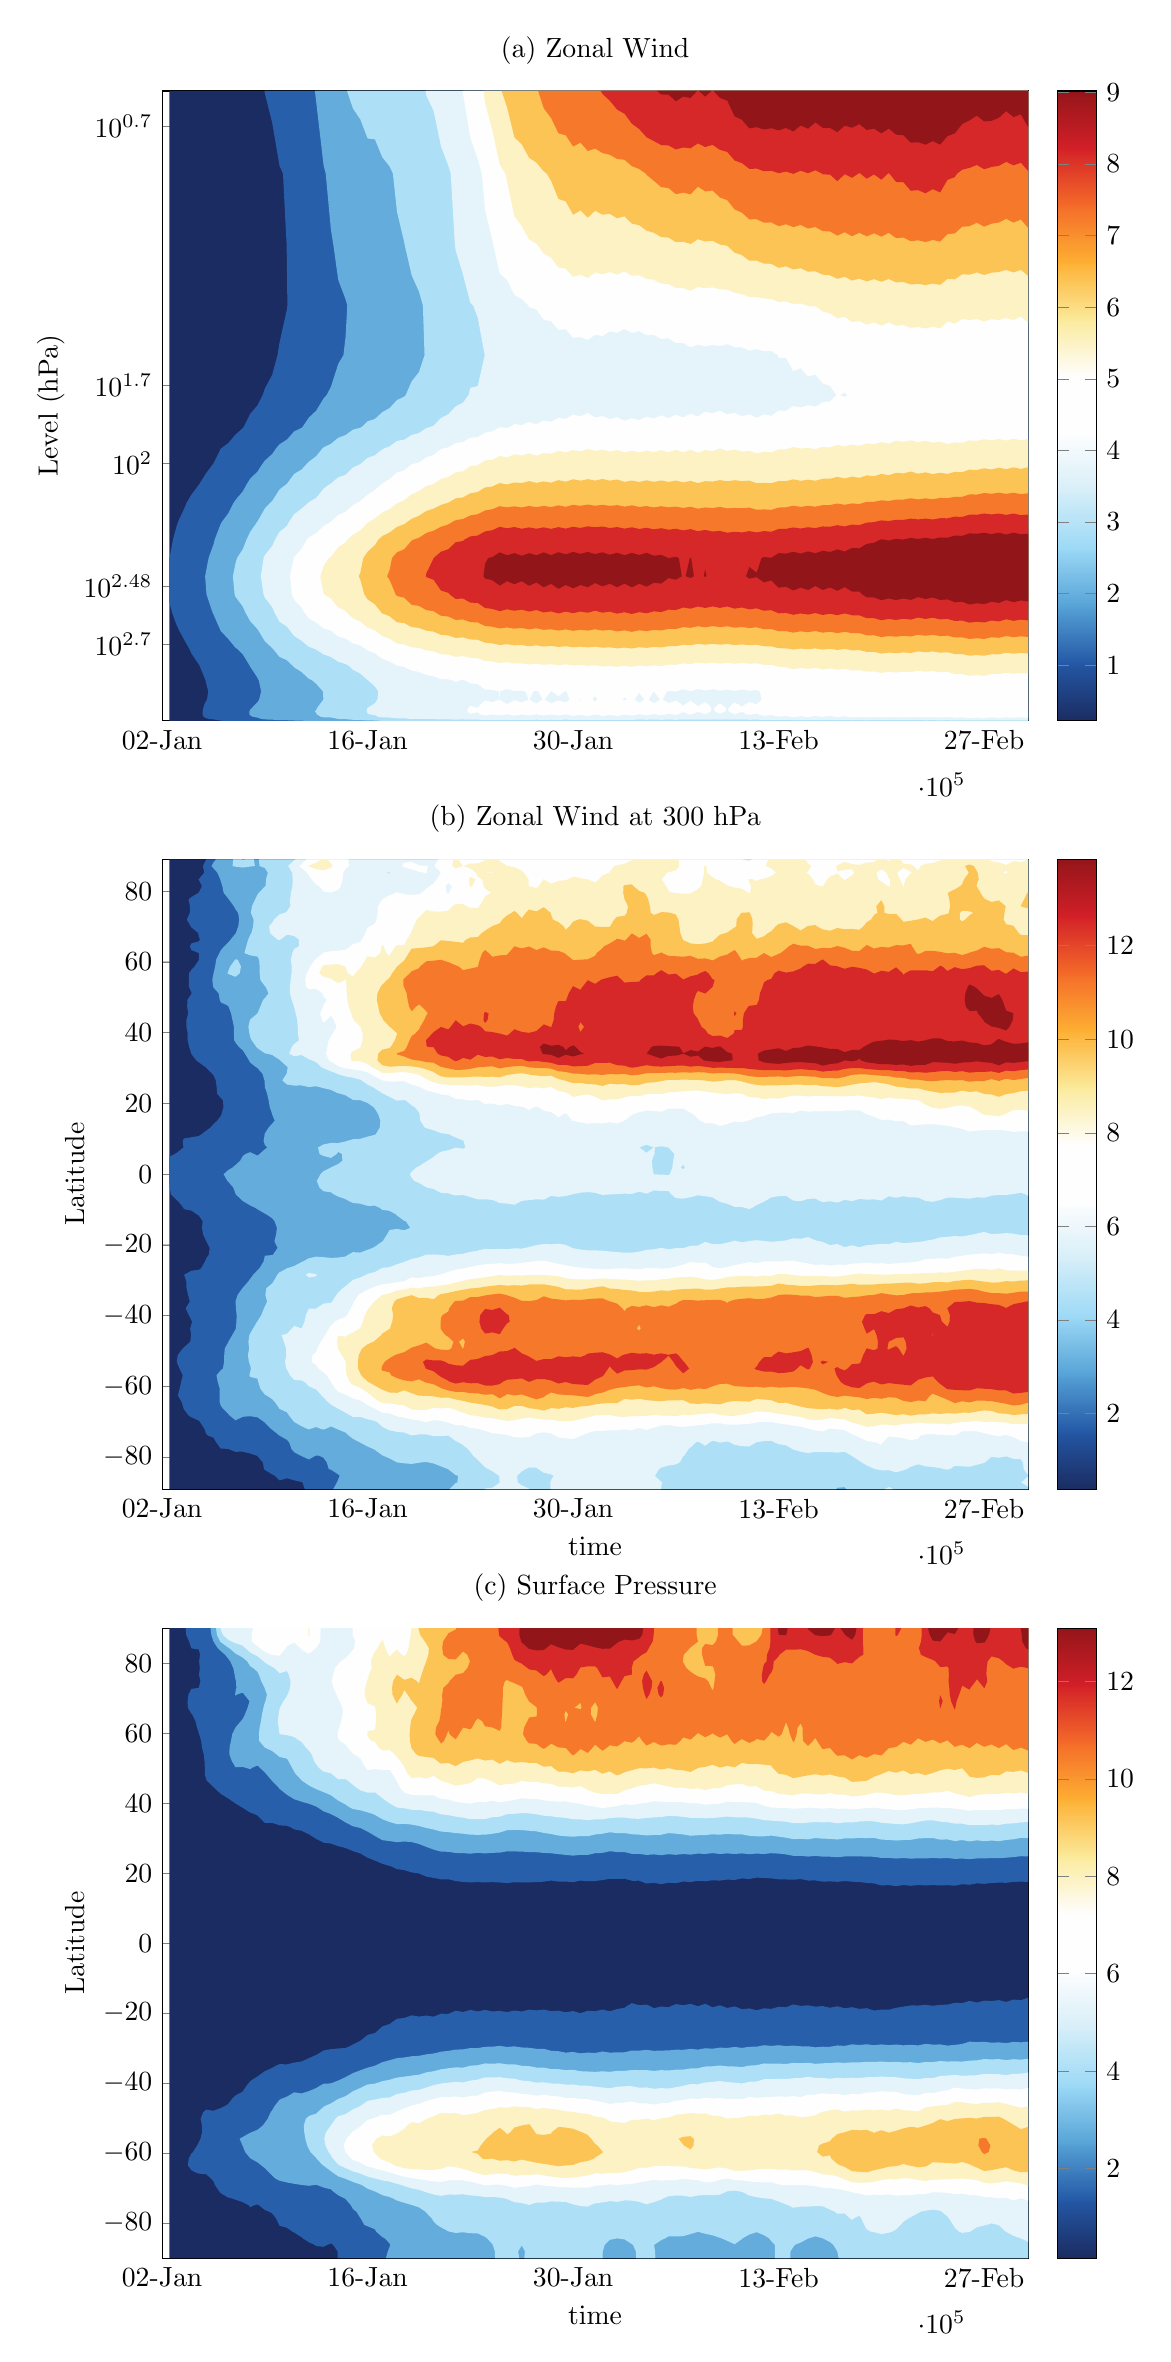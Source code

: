 % This file was created by matlab2tikz v0.4.7 running on MATLAB 7.14.
% Copyright (c) 2008--2014, Nico Schlömer <nico.schloemer@gmail.com>
% All rights reserved.
% Minimal pgfplots version: 1.3
% 
% The latest updates can be retrieved from
%   http://www.mathworks.com/matlabcentral/fileexchange/22022-matlab2tikz
% where you can also make suggestions and rate matlab2tikz.
% 
%
% defining custom colors
\definecolor{mycolor1}{rgb}{0.105,0.172,0.383}%
\definecolor{mycolor2}{rgb}{0.156,0.371,0.668}%
\definecolor{mycolor3}{rgb}{0.387,0.676,0.863}%
\definecolor{mycolor4}{rgb}{0.68,0.875,0.969}%
\definecolor{mycolor5}{rgb}{0.898,0.957,0.98}%
\definecolor{mycolor6}{rgb}{0.996,0.996,0.996}%
\definecolor{mycolor7}{rgb}{0.988,0.949,0.77}%
\definecolor{mycolor8}{rgb}{0.988,0.766,0.332}%
\definecolor{mycolor9}{rgb}{0.965,0.473,0.168}%
\definecolor{mycolor10}{rgb}{0.84,0.156,0.156}%
\definecolor{mycolor11}{rgb}{0.57,0.082,0.098}%
%
\begin{tikzpicture}

\begin{axis}[%
width=11cm,
height=8cm,
scale only axis,
xmin=733775,
xmax=733834,
xtick={733775,733789,733803,733817,733831},
xticklabels={{02-Jan},{16-Jan},{30-Jan},{13-Feb},{27-Feb}},
xlabel={time},
xmajorgrids,
ymin=-89.053,
ymax=89.053,
ylabel={Latitude},
ymajorgrids,
name=plot2,
title={(b) Zonal Wind at 300 hPa},
colormap={mymap}{[1pt] rgb(0pt)=(0.105,0.172,0.383); rgb(1pt)=(0.105,0.18,0.395); rgb(2pt)=(0.109,0.188,0.406); rgb(3pt)=(0.109,0.195,0.418); rgb(4pt)=(0.113,0.203,0.43); rgb(5pt)=(0.113,0.207,0.438); rgb(6pt)=(0.113,0.215,0.449); rgb(7pt)=(0.117,0.223,0.461); rgb(9pt)=(0.117,0.238,0.484); rgb(10pt)=(0.121,0.246,0.496); rgb(11pt)=(0.121,0.254,0.508); rgb(12pt)=(0.125,0.262,0.52); rgb(13pt)=(0.125,0.266,0.527); rgb(14pt)=(0.125,0.273,0.539); rgb(15pt)=(0.129,0.281,0.551); rgb(17pt)=(0.129,0.297,0.574); rgb(18pt)=(0.133,0.305,0.586); rgb(19pt)=(0.133,0.312,0.598); rgb(20pt)=(0.137,0.32,0.609); rgb(21pt)=(0.137,0.324,0.617); rgb(22pt)=(0.137,0.332,0.629); rgb(23pt)=(0.141,0.348,0.652); rgb(26pt)=(0.164,0.383,0.676); rgb(27pt)=(0.176,0.398,0.684); rgb(34pt)=(0.23,0.48,0.738); rgb(35pt)=(0.242,0.496,0.75); rgb(42pt)=(0.297,0.578,0.805); rgb(43pt)=(0.309,0.594,0.812); rgb(45pt)=(0.324,0.617,0.828); rgb(46pt)=(0.34,0.641,0.844); rgb(47pt)=(0.352,0.648,0.848); rgb(48pt)=(0.363,0.66,0.855); rgb(51pt)=(0.398,0.684,0.867); rgb(52pt)=(0.41,0.695,0.875); rgb(53pt)=(0.418,0.703,0.879); rgb(54pt)=(0.43,0.711,0.883); rgb(55pt)=(0.441,0.719,0.891); rgb(56pt)=(0.453,0.73,0.895); rgb(57pt)=(0.465,0.738,0.898); rgb(58pt)=(0.477,0.746,0.906); rgb(59pt)=(0.488,0.754,0.91); rgb(60pt)=(0.5,0.766,0.914); rgb(61pt)=(0.512,0.773,0.918); rgb(62pt)=(0.523,0.781,0.926); rgb(63pt)=(0.535,0.789,0.93); rgb(64pt)=(0.547,0.801,0.934); rgb(65pt)=(0.555,0.809,0.941); rgb(67pt)=(0.578,0.824,0.949); rgb(68pt)=(0.59,0.836,0.953); rgb(69pt)=(0.613,0.852,0.965); rgb(70pt)=(0.621,0.855,0.965); rgb(71pt)=(0.633,0.859,0.965); rgb(72pt)=(0.641,0.863,0.965); rgb(73pt)=(0.652,0.867,0.965); rgb(74pt)=(0.66,0.867,0.965); rgb(75pt)=(0.672,0.871,0.969); rgb(77pt)=(0.688,0.879,0.969); rgb(78pt)=(0.699,0.883,0.969); rgb(79pt)=(0.707,0.887,0.969); rgb(80pt)=(0.719,0.891,0.969); rgb(81pt)=(0.727,0.895,0.969); rgb(82pt)=(0.734,0.895,0.969); rgb(83pt)=(0.746,0.898,0.969); rgb(84pt)=(0.754,0.902,0.969); rgb(85pt)=(0.766,0.906,0.969); rgb(86pt)=(0.773,0.91,0.969); rgb(87pt)=(0.785,0.914,0.973); rgb(89pt)=(0.801,0.922,0.973); rgb(90pt)=(0.812,0.922,0.973); rgb(91pt)=(0.82,0.926,0.973); rgb(92pt)=(0.84,0.934,0.973); rgb(93pt)=(0.848,0.938,0.973); rgb(94pt)=(0.852,0.938,0.977); rgb(96pt)=(0.867,0.945,0.977); rgb(97pt)=(0.871,0.945,0.977); rgb(98pt)=(0.879,0.949,0.98); rgb(99pt)=(0.887,0.953,0.98); rgb(100pt)=(0.891,0.953,0.98); rgb(101pt)=(0.898,0.957,0.98); rgb(102pt)=(0.906,0.961,0.984); rgb(103pt)=(0.91,0.961,0.984); rgb(105pt)=(0.926,0.969,0.984); rgb(106pt)=(0.93,0.969,0.988); rgb(108pt)=(0.945,0.977,0.988); rgb(109pt)=(0.949,0.977,0.988); rgb(110pt)=(0.957,0.98,0.992); rgb(111pt)=(0.965,0.984,0.992); rgb(112pt)=(0.969,0.984,0.992); rgb(113pt)=(0.977,0.988,0.992); rgb(114pt)=(0.984,0.992,0.996); rgb(115pt)=(0.996,0.996,0.996); rgb(138pt)=(0.996,0.996,0.996); rgb(140pt)=(0.996,0.988,0.965); rgb(141pt)=(0.996,0.988,0.949); rgb(142pt)=(0.996,0.984,0.93); rgb(143pt)=(0.992,0.98,0.914); rgb(146pt)=(0.992,0.969,0.867); rgb(147pt)=(0.992,0.969,0.852); rgb(148pt)=(0.992,0.965,0.832); rgb(150pt)=(0.992,0.957,0.801); rgb(151pt)=(0.988,0.953,0.785); rgb(152pt)=(0.988,0.949,0.77); rgb(153pt)=(0.988,0.949,0.754); rgb(154pt)=(0.988,0.945,0.734); rgb(158pt)=(0.988,0.93,0.672); rgb(159pt)=(0.984,0.93,0.656); rgb(160pt)=(0.984,0.926,0.637); rgb(161pt)=(0.984,0.918,0.605); rgb(162pt)=(0.984,0.91,0.59); rgb(163pt)=(0.984,0.898,0.57); rgb(164pt)=(0.984,0.891,0.555); rgb(165pt)=(0.984,0.879,0.539); rgb(166pt)=(0.984,0.871,0.52); rgb(167pt)=(0.988,0.859,0.504); rgb(168pt)=(0.988,0.852,0.484); rgb(169pt)=(0.988,0.84,0.469); rgb(170pt)=(0.988,0.832,0.453); rgb(171pt)=(0.988,0.82,0.434); rgb(173pt)=(0.988,0.805,0.402); rgb(174pt)=(0.988,0.793,0.383); rgb(175pt)=(0.988,0.785,0.367); rgb(176pt)=(0.988,0.773,0.348); rgb(177pt)=(0.988,0.766,0.332); rgb(178pt)=(0.988,0.754,0.316); rgb(179pt)=(0.992,0.746,0.297); rgb(180pt)=(0.992,0.734,0.281); rgb(181pt)=(0.992,0.727,0.266); rgb(182pt)=(0.992,0.715,0.246); rgb(183pt)=(0.992,0.707,0.23); rgb(184pt)=(0.992,0.688,0.195); rgb(185pt)=(0.992,0.676,0.195); rgb(186pt)=(0.988,0.664,0.191); rgb(188pt)=(0.988,0.641,0.191); rgb(189pt)=(0.984,0.629,0.188); rgb(190pt)=(0.984,0.621,0.188); rgb(191pt)=(0.98,0.609,0.184); rgb(193pt)=(0.98,0.586,0.184); rgb(194pt)=(0.977,0.574,0.18); rgb(196pt)=(0.977,0.551,0.18); rgb(197pt)=(0.973,0.539,0.176); rgb(198pt)=(0.973,0.527,0.176); rgb(199pt)=(0.969,0.516,0.172); rgb(201pt)=(0.969,0.492,0.172); rgb(202pt)=(0.965,0.484,0.168); rgb(204pt)=(0.965,0.461,0.168); rgb(205pt)=(0.961,0.449,0.164); rgb(206pt)=(0.961,0.438,0.164); rgb(207pt)=(0.957,0.414,0.16); rgb(208pt)=(0.953,0.402,0.16); rgb(209pt)=(0.945,0.391,0.16); rgb(210pt)=(0.941,0.379,0.16); rgb(211pt)=(0.934,0.367,0.16); rgb(212pt)=(0.93,0.352,0.16); rgb(213pt)=(0.926,0.34,0.16); rgb(214pt)=(0.918,0.328,0.16); rgb(215pt)=(0.914,0.316,0.16); rgb(216pt)=(0.906,0.305,0.16); rgb(217pt)=(0.902,0.293,0.16); rgb(218pt)=(0.895,0.281,0.16); rgb(219pt)=(0.891,0.27,0.16); rgb(220pt)=(0.887,0.254,0.156); rgb(221pt)=(0.879,0.242,0.156); rgb(222pt)=(0.875,0.23,0.156); rgb(223pt)=(0.867,0.219,0.156); rgb(225pt)=(0.859,0.195,0.156); rgb(226pt)=(0.852,0.184,0.156); rgb(227pt)=(0.848,0.172,0.156); rgb(228pt)=(0.84,0.156,0.156); rgb(229pt)=(0.836,0.145,0.156); rgb(230pt)=(0.824,0.121,0.156); rgb(231pt)=(0.812,0.121,0.152); rgb(232pt)=(0.805,0.117,0.152); rgb(233pt)=(0.793,0.117,0.148); rgb(234pt)=(0.781,0.113,0.148); rgb(235pt)=(0.77,0.113,0.145); rgb(236pt)=(0.762,0.113,0.141); rgb(237pt)=(0.75,0.109,0.141); rgb(238pt)=(0.738,0.109,0.137); rgb(239pt)=(0.73,0.105,0.133); rgb(240pt)=(0.719,0.105,0.133); rgb(241pt)=(0.707,0.102,0.129); rgb(242pt)=(0.699,0.102,0.129); rgb(243pt)=(0.688,0.102,0.125); rgb(244pt)=(0.676,0.098,0.121); rgb(245pt)=(0.664,0.098,0.121); rgb(246pt)=(0.656,0.094,0.117); rgb(247pt)=(0.645,0.094,0.113); rgb(248pt)=(0.633,0.094,0.113); rgb(249pt)=(0.625,0.09,0.109); rgb(250pt)=(0.613,0.09,0.109); rgb(251pt)=(0.602,0.086,0.105); rgb(252pt)=(0.59,0.086,0.102); rgb(253pt)=(0.57,0.082,0.098)},
colorbar,
point meta min=0.385,
point meta max=13.844
]

\addplot[area legend,solid,fill=mycolor1,draw=none,forget plot]
table[row sep=crcr] {%
x	y\\
733775.5	89.053\\
733776	89.053\\
733776.5	89.053\\
733777	89.053\\
733777.5	89.053\\
733778	89.053\\
733778.5	89.053\\
733779	89.053\\
733779.5	89.053\\
733780	89.053\\
733780.5	89.053\\
733781	89.053\\
733781.5	89.053\\
733782	89.053\\
733782.5	89.053\\
733783	89.053\\
733783.5	89.053\\
733784	89.053\\
733784.5	89.053\\
733785	89.053\\
733785.5	89.053\\
733786	89.053\\
733786.5	89.053\\
733787	89.053\\
733787.5	89.053\\
733788	89.053\\
733788.5	89.053\\
733789	89.053\\
733789.5	89.053\\
733790	89.053\\
733790.5	89.053\\
733791	89.053\\
733791.5	89.053\\
733792	89.053\\
733792.5	89.053\\
733793	89.053\\
733793.5	89.053\\
733794	89.053\\
733794.5	89.053\\
733795	89.053\\
733795.5	89.053\\
733796	89.053\\
733796.5	89.053\\
733797	89.053\\
733797.5	89.053\\
733798	89.053\\
733798.5	89.053\\
733799	89.053\\
733799.5	89.053\\
733800	89.053\\
733800.5	89.053\\
733801	89.053\\
733801.5	89.053\\
733802	89.053\\
733802.5	89.053\\
733803	89.053\\
733803.5	89.053\\
733804	89.053\\
733804.5	89.053\\
733805	89.053\\
733805.5	89.053\\
733806	89.053\\
733806.5	89.053\\
733807	89.053\\
733807.5	89.053\\
733808	89.053\\
733808.5	89.053\\
733809	89.053\\
733809.5	89.053\\
733810	89.053\\
733810.5	89.053\\
733811	89.053\\
733811.5	89.053\\
733812	89.053\\
733812.5	89.053\\
733813	89.053\\
733813.5	89.053\\
733814	89.053\\
733814.5	89.053\\
733815	89.053\\
733815.5	89.053\\
733816	89.053\\
733816.5	89.053\\
733817	89.053\\
733817.5	89.053\\
733818	89.053\\
733818.5	89.053\\
733819	89.053\\
733819.5	89.053\\
733820	89.053\\
733820.5	89.053\\
733821	89.053\\
733821.5	89.053\\
733822	89.053\\
733822.5	89.053\\
733823	89.053\\
733823.5	89.053\\
733824	89.053\\
733824.5	89.053\\
733825	89.053\\
733825.5	89.053\\
733826	89.053\\
733826.5	89.053\\
733827	89.053\\
733827.5	89.053\\
733828	89.053\\
733828.5	89.053\\
733829	89.053\\
733829.5	89.053\\
733830	89.053\\
733830.5	89.053\\
733831	89.053\\
733831.5	89.053\\
733832	89.053\\
733832.5	89.053\\
733833	89.053\\
733833.5	89.053\\
733834	89.053\\
733834.5	89.053\\
733835	89.053\\
733835.0	89.053\\
733835.0	87.158\\
733835.0	85.263\\
733835.0	83.368\\
733835.0	81.474\\
733835.0	79.579\\
733835.0	77.684\\
733835.0	75.789\\
733835.0	73.895\\
733835.0	72\\
733835.0	70.105\\
733835.0	68.211\\
733835.0	66.316\\
733835.0	64.421\\
733835.0	62.526\\
733835.0	60.632\\
733835.0	58.737\\
733835.0	56.842\\
733835.0	54.947\\
733835.0	53.053\\
733835.0	51.158\\
733835.0	49.263\\
733835.0	47.368\\
733835.0	45.474\\
733835.0	43.579\\
733835.0	41.684\\
733835.0	39.789\\
733835.0	37.895\\
733835.0	36\\
733835.0	34.105\\
733835.0	32.211\\
733835.0	30.316\\
733835.0	28.421\\
733835.0	26.526\\
733835.0	24.632\\
733835.0	22.737\\
733835.0	20.842\\
733835.0	18.947\\
733835.0	17.053\\
733835.0	15.158\\
733835.0	13.263\\
733835.0	11.368\\
733835.0	9.474\\
733835.0	7.579\\
733835.0	5.684\\
733835.0	3.789\\
733835.0	1.895\\
733835.0	-4.97e-15\\
733835.0	-1.895\\
733835.0	-3.789\\
733835.0	-5.684\\
733835.0	-7.579\\
733835.0	-9.474\\
733835.0	-11.368\\
733835.0	-13.263\\
733835.0	-15.158\\
733835.0	-17.053\\
733835.0	-18.947\\
733835.0	-20.842\\
733835.0	-22.737\\
733835.0	-24.632\\
733835.0	-26.526\\
733835.0	-28.421\\
733835.0	-30.316\\
733835.0	-32.211\\
733835.0	-34.105\\
733835.0	-36\\
733835.0	-37.895\\
733835.0	-39.789\\
733835.0	-41.684\\
733835.0	-43.579\\
733835.0	-45.474\\
733835.0	-47.368\\
733835.0	-49.263\\
733835.0	-51.158\\
733835.0	-53.053\\
733835.0	-54.947\\
733835.0	-56.842\\
733835.0	-58.737\\
733835.0	-60.632\\
733835.0	-62.526\\
733835.0	-64.421\\
733835.0	-66.316\\
733835.0	-68.211\\
733835.0	-70.105\\
733835.0	-72\\
733835.0	-73.895\\
733835.0	-75.789\\
733835.0	-77.684\\
733835.0	-79.579\\
733835.0	-81.474\\
733835.0	-83.368\\
733835.0	-85.263\\
733835.0	-87.158\\
733835.0	-89.053\\
733835	-89.053\\
733834.5	-89.053\\
733834	-89.053\\
733833.5	-89.053\\
733833	-89.053\\
733832.5	-89.053\\
733832	-89.053\\
733831.5	-89.053\\
733831	-89.053\\
733830.5	-89.053\\
733830	-89.053\\
733829.5	-89.053\\
733829	-89.053\\
733828.5	-89.053\\
733828	-89.053\\
733827.5	-89.053\\
733827	-89.053\\
733826.5	-89.053\\
733826	-89.053\\
733825.5	-89.053\\
733825	-89.053\\
733824.5	-89.053\\
733824	-89.053\\
733823.5	-89.053\\
733823	-89.053\\
733822.5	-89.053\\
733822	-89.053\\
733821.5	-89.053\\
733821	-89.053\\
733820.5	-89.053\\
733820	-89.053\\
733819.5	-89.053\\
733819	-89.053\\
733818.5	-89.053\\
733818	-89.053\\
733817.5	-89.053\\
733817	-89.053\\
733816.5	-89.053\\
733816	-89.053\\
733815.5	-89.053\\
733815	-89.053\\
733814.5	-89.053\\
733814	-89.053\\
733813.5	-89.053\\
733813	-89.053\\
733812.5	-89.053\\
733812	-89.053\\
733811.5	-89.053\\
733811	-89.053\\
733810.5	-89.053\\
733810	-89.053\\
733809.5	-89.053\\
733809	-89.053\\
733808.5	-89.053\\
733808	-89.053\\
733807.5	-89.053\\
733807	-89.053\\
733806.5	-89.053\\
733806	-89.053\\
733805.5	-89.053\\
733805	-89.053\\
733804.5	-89.053\\
733804	-89.053\\
733803.5	-89.053\\
733803	-89.053\\
733802.5	-89.053\\
733802	-89.053\\
733801.5	-89.053\\
733801	-89.053\\
733800.5	-89.053\\
733800	-89.053\\
733799.5	-89.053\\
733799	-89.053\\
733798.5	-89.053\\
733798	-89.053\\
733797.5	-89.053\\
733797	-89.053\\
733796.5	-89.053\\
733796	-89.053\\
733795.5	-89.053\\
733795	-89.053\\
733794.5	-89.053\\
733794	-89.053\\
733793.5	-89.053\\
733793	-89.053\\
733792.5	-89.053\\
733792	-89.053\\
733791.5	-89.053\\
733791	-89.053\\
733790.5	-89.053\\
733790	-89.053\\
733789.5	-89.053\\
733789	-89.053\\
733788.5	-89.053\\
733788	-89.053\\
733787.5	-89.053\\
733787	-89.053\\
733786.5	-89.053\\
733786	-89.053\\
733785.5	-89.053\\
733785	-89.053\\
733784.5	-89.053\\
733784	-89.053\\
733783.5	-89.053\\
733783	-89.053\\
733782.5	-89.053\\
733782	-89.053\\
733781.5	-89.053\\
733781	-89.053\\
733780.5	-89.053\\
733780	-89.053\\
733779.5	-89.053\\
733779	-89.053\\
733778.5	-89.053\\
733778	-89.053\\
733777.5	-89.053\\
733777	-89.053\\
733776.5	-89.053\\
733776	-89.053\\
733775.5	-89.053\\
733775.5	-87.158\\
733775.5	-85.263\\
733775.5	-83.368\\
733775.5	-81.474\\
733775.5	-79.579\\
733775.5	-77.684\\
733775.5	-75.789\\
733775.5	-73.895\\
733775.5	-72\\
733775.5	-70.105\\
733775.5	-68.211\\
733775.5	-66.316\\
733775.5	-64.421\\
733775.5	-62.526\\
733775.5	-60.632\\
733775.5	-58.737\\
733775.5	-56.842\\
733775.5	-54.947\\
733775.5	-53.053\\
733775.5	-51.158\\
733775.5	-49.263\\
733775.5	-47.368\\
733775.5	-45.474\\
733775.5	-43.579\\
733775.5	-41.684\\
733775.5	-39.789\\
733775.5	-37.895\\
733775.5	-36\\
733775.5	-34.105\\
733775.5	-32.211\\
733775.5	-30.316\\
733775.5	-28.421\\
733775.5	-26.526\\
733775.5	-24.632\\
733775.5	-22.737\\
733775.5	-20.842\\
733775.5	-18.947\\
733775.5	-17.053\\
733775.5	-15.158\\
733775.5	-13.263\\
733775.5	-11.368\\
733775.5	-9.474\\
733775.5	-7.579\\
733775.5	-5.684\\
733775.5	-3.789\\
733775.5	-1.895\\
733775.5	-4.97e-15\\
733775.5	1.895\\
733775.5	3.789\\
733775.5	5.684\\
733775.5	7.579\\
733775.5	9.474\\
733775.5	11.368\\
733775.5	13.263\\
733775.5	15.158\\
733775.5	17.053\\
733775.5	18.947\\
733775.5	20.842\\
733775.5	22.737\\
733775.5	24.632\\
733775.5	26.526\\
733775.5	28.421\\
733775.5	30.316\\
733775.5	32.211\\
733775.5	34.105\\
733775.5	36\\
733775.5	37.895\\
733775.5	39.789\\
733775.5	41.684\\
733775.5	43.579\\
733775.5	45.474\\
733775.5	47.368\\
733775.5	49.263\\
733775.5	51.158\\
733775.5	53.053\\
733775.5	54.947\\
733775.5	56.842\\
733775.5	58.737\\
733775.5	60.632\\
733775.5	62.526\\
733775.5	64.421\\
733775.5	66.316\\
733775.5	68.211\\
733775.5	70.105\\
733775.5	72\\
733775.5	73.895\\
733775.5	75.789\\
733775.5	77.684\\
733775.5	79.579\\
733775.5	81.474\\
733775.5	83.368\\
733775.5	85.263\\
733775.5	87.158\\
733775.5	89.053\\
733775.5	89.053\\
};


\addplot[area legend,solid,fill=mycolor2,draw=none,forget plot]
table[row sep=crcr] {%
x	y\\
733775.5	4.913\\
733775.844	5.684\\
733776	6.062\\
733776.452	7.579\\
733776.405	9.474\\
733776.5	10.107\\
733777	10.46\\
733777.5	10.806\\
733777.705	11.368\\
733778	12.3\\
733778.309	13.263\\
733778.5	14.173\\
733778.754	15.158\\
733779	16.48\\
733779.056	17.053\\
733779.178	18.947\\
733779.153	20.842\\
733779	21.597\\
733778.757	22.737\\
733778.718	24.632\\
733778.662	26.526\\
733778.5	28.023\\
733778.399	28.421\\
733778	30.099\\
733777.947	30.316\\
733777.5	31.668\\
733777.329	32.211\\
733777	33.973\\
733776.99	34.105\\
733776.846	36\\
733776.745	37.895\\
733776.749	39.789\\
733776.662	41.684\\
733776.656	43.579\\
733776.783	45.474\\
733776.711	47.368\\
733776.725	49.263\\
733777	51.042\\
733777.013	51.158\\
733777	51.384\\
733776.827	53.053\\
733776.826	54.947\\
733776.838	56.842\\
733777	57.833\\
733777.213	58.737\\
733777.5	60.509\\
733777.511	60.632\\
733777.5	62.526\\
733777.5	62.543\\
733777	63.387\\
733776.897	64.421\\
733777	65.274\\
733777.5	65.847\\
733777.582	66.316\\
733777.5	67.262\\
733777.458	68.211\\
733777	69.795\\
733776.954	70.105\\
733776.685	72\\
733776.888	73.895\\
733776.896	75.789\\
733776.801	77.684\\
733777	78.389\\
733777.49	79.579\\
733777.5	79.634\\
733777.716	81.474\\
733777.5	83.283\\
733777.478	83.368\\
733777.5	83.445\\
733777.875	85.263\\
733777.78	87.158\\
733778	88.907\\
733778.016	89.053\\
733778.5	89.053\\
733779	89.053\\
733779.5	89.053\\
733780	89.053\\
733780.5	89.053\\
733781	89.053\\
733781.5	89.053\\
733782	89.053\\
733782.5	89.053\\
733783	89.053\\
733783.5	89.053\\
733784	89.053\\
733784.5	89.053\\
733785	89.053\\
733785.5	89.053\\
733786	89.053\\
733786.5	89.053\\
733787	89.053\\
733787.5	89.053\\
733788	89.053\\
733788.5	89.053\\
733789	89.053\\
733789.5	89.053\\
733790	89.053\\
733790.5	89.053\\
733791	89.053\\
733791.5	89.053\\
733792	89.053\\
733792.5	89.053\\
733793	89.053\\
733793.5	89.053\\
733794	89.053\\
733794.5	89.053\\
733795	89.053\\
733795.5	89.053\\
733796	89.053\\
733796.5	89.053\\
733797	89.053\\
733797.5	89.053\\
733798	89.053\\
733798.5	89.053\\
733799	89.053\\
733799.5	89.053\\
733800	89.053\\
733800.5	89.053\\
733801	89.053\\
733801.5	89.053\\
733802	89.053\\
733802.5	89.053\\
733803	89.053\\
733803.5	89.053\\
733804	89.053\\
733804.5	89.053\\
733805	89.053\\
733805.5	89.053\\
733806	89.053\\
733806.5	89.053\\
733807	89.053\\
733807.5	89.053\\
733808	89.053\\
733808.5	89.053\\
733809	89.053\\
733809.5	89.053\\
733810	89.053\\
733810.5	89.053\\
733811	89.053\\
733811.5	89.053\\
733812	89.053\\
733812.5	89.053\\
733813	89.053\\
733813.5	89.053\\
733814	89.053\\
733814.5	89.053\\
733815	89.053\\
733815.5	89.053\\
733816	89.053\\
733816.5	89.053\\
733817	89.053\\
733817.5	89.053\\
733818	89.053\\
733818.5	89.053\\
733819	89.053\\
733819.5	89.053\\
733820	89.053\\
733820.5	89.053\\
733821	89.053\\
733821.5	89.053\\
733822	89.053\\
733822.5	89.053\\
733823	89.053\\
733823.5	89.053\\
733824	89.053\\
733824.5	89.053\\
733825	89.053\\
733825.5	89.053\\
733826	89.053\\
733826.5	89.053\\
733827	89.053\\
733827.5	89.053\\
733828	89.053\\
733828.5	89.053\\
733829	89.053\\
733829.5	89.053\\
733830	89.053\\
733830.5	89.053\\
733831	89.053\\
733831.5	89.053\\
733832	89.053\\
733832.5	89.053\\
733833	89.053\\
733833.5	89.053\\
733834	89.053\\
733834.5	89.053\\
733835	89.053\\
733835.0	89.053\\
733835.0	87.158\\
733835.0	85.263\\
733835.0	83.368\\
733835.0	81.474\\
733835.0	79.579\\
733835.0	77.684\\
733835.0	75.789\\
733835.0	73.895\\
733835.0	72\\
733835.0	70.105\\
733835.0	68.211\\
733835.0	66.316\\
733835.0	64.421\\
733835.0	62.526\\
733835.0	60.632\\
733835.0	58.737\\
733835.0	56.842\\
733835.0	54.947\\
733835.0	53.053\\
733835.0	51.158\\
733835.0	49.263\\
733835.0	47.368\\
733835.0	45.474\\
733835.0	43.579\\
733835.0	41.684\\
733835.0	39.789\\
733835.0	37.895\\
733835.0	36\\
733835.0	34.105\\
733835.0	32.211\\
733835.0	30.316\\
733835.0	28.421\\
733835.0	26.526\\
733835.0	24.632\\
733835.0	22.737\\
733835.0	20.842\\
733835.0	18.947\\
733835.0	17.053\\
733835.0	15.158\\
733835.0	13.263\\
733835.0	11.368\\
733835.0	9.474\\
733835.0	7.579\\
733835.0	5.684\\
733835.0	3.789\\
733835.0	1.895\\
733835.0	-4.97e-15\\
733835.0	-1.895\\
733835.0	-3.789\\
733835.0	-5.684\\
733835.0	-7.579\\
733835.0	-9.474\\
733835.0	-11.368\\
733835.0	-13.263\\
733835.0	-15.158\\
733835.0	-17.053\\
733835.0	-18.947\\
733835.0	-20.842\\
733835.0	-22.737\\
733835.0	-24.632\\
733835.0	-26.526\\
733835.0	-28.421\\
733835.0	-30.316\\
733835.0	-32.211\\
733835.0	-34.105\\
733835.0	-36\\
733835.0	-37.895\\
733835.0	-39.789\\
733835.0	-41.684\\
733835.0	-43.579\\
733835.0	-45.474\\
733835.0	-47.368\\
733835.0	-49.263\\
733835.0	-51.158\\
733835.0	-53.053\\
733835.0	-54.947\\
733835.0	-56.842\\
733835.0	-58.737\\
733835.0	-60.632\\
733835.0	-62.526\\
733835.0	-64.421\\
733835.0	-66.316\\
733835.0	-68.211\\
733835.0	-70.105\\
733835.0	-72\\
733835.0	-73.895\\
733835.0	-75.789\\
733835.0	-77.684\\
733835.0	-79.579\\
733835.0	-81.474\\
733835.0	-83.368\\
733835.0	-85.263\\
733835.0	-87.158\\
733835.0	-89.053\\
733835	-89.053\\
733834.5	-89.053\\
733834	-89.053\\
733833.5	-89.053\\
733833	-89.053\\
733832.5	-89.053\\
733832	-89.053\\
733831.5	-89.053\\
733831	-89.053\\
733830.5	-89.053\\
733830	-89.053\\
733829.5	-89.053\\
733829	-89.053\\
733828.5	-89.053\\
733828	-89.053\\
733827.5	-89.053\\
733827	-89.053\\
733826.5	-89.053\\
733826	-89.053\\
733825.5	-89.053\\
733825	-89.053\\
733824.5	-89.053\\
733824	-89.053\\
733823.5	-89.053\\
733823	-89.053\\
733822.5	-89.053\\
733822	-89.053\\
733821.5	-89.053\\
733821	-89.053\\
733820.5	-89.053\\
733820	-89.053\\
733819.5	-89.053\\
733819	-89.053\\
733818.5	-89.053\\
733818	-89.053\\
733817.5	-89.053\\
733817	-89.053\\
733816.5	-89.053\\
733816	-89.053\\
733815.5	-89.053\\
733815	-89.053\\
733814.5	-89.053\\
733814	-89.053\\
733813.5	-89.053\\
733813	-89.053\\
733812.5	-89.053\\
733812	-89.053\\
733811.5	-89.053\\
733811	-89.053\\
733810.5	-89.053\\
733810	-89.053\\
733809.5	-89.053\\
733809	-89.053\\
733808.5	-89.053\\
733808	-89.053\\
733807.5	-89.053\\
733807	-89.053\\
733806.5	-89.053\\
733806	-89.053\\
733805.5	-89.053\\
733805	-89.053\\
733804.5	-89.053\\
733804	-89.053\\
733803.5	-89.053\\
733803	-89.053\\
733802.5	-89.053\\
733802	-89.053\\
733801.5	-89.053\\
733801	-89.053\\
733800.5	-89.053\\
733800	-89.053\\
733799.5	-89.053\\
733799	-89.053\\
733798.5	-89.053\\
733798	-89.053\\
733797.5	-89.053\\
733797	-89.053\\
733796.5	-89.053\\
733796	-89.053\\
733795.5	-89.053\\
733795	-89.053\\
733794.5	-89.053\\
733794	-89.053\\
733793.5	-89.053\\
733793	-89.053\\
733792.5	-89.053\\
733792	-89.053\\
733791.5	-89.053\\
733791	-89.053\\
733790.5	-89.053\\
733790	-89.053\\
733789.5	-89.053\\
733789	-89.053\\
733788.5	-89.053\\
733788	-89.053\\
733787.5	-89.053\\
733787	-89.053\\
733786.5	-89.053\\
733786	-89.053\\
733785.5	-89.053\\
733785	-89.053\\
733784.725	-89.053\\
733784.57	-87.158\\
733784.5	-87.02\\
733784	-86.514\\
733783.5	-85.958\\
733783	-86.567\\
733782.69	-85.263\\
733782.5	-84.835\\
733782	-83.599\\
733781.944	-83.368\\
733781.865	-81.474\\
733781.5	-79.709\\
733781.461	-79.579\\
733781	-78.948\\
733780.5	-78.427\\
733780	-78.471\\
733779.517	-77.684\\
733779.5	-77.636\\
733779	-77.57\\
733778.686	-75.789\\
733778.5	-74.473\\
733778.139	-73.895\\
733778	-73.385\\
733777.886	-72\\
733777.594	-70.105\\
733777.5	-69.645\\
733777	-68.726\\
733776.809	-68.211\\
733776.5	-66.53\\
733776.469	-66.316\\
733776.338	-64.421\\
733776.077	-62.526\\
733776.195	-60.632\\
733776.298	-58.737\\
733776.408	-56.842\\
733776.192	-54.947\\
733776.0	-53.053\\
733776.064	-51.158\\
733776.409	-49.263\\
733776.5	-48.906\\
733776.915	-47.368\\
733776.977	-45.474\\
733776.916	-43.579\\
733777	-42.349\\
733777.048	-41.684\\
733777	-41.251\\
733776.82	-39.789\\
733776.608	-37.895\\
733776.89	-36\\
733776.771	-34.105\\
733776.663	-32.211\\
733776.658	-30.316\\
733776.5	-28.431\\
733776.498	-28.421\\
733776.5	-28.416\\
733777	-27.278\\
733777.5	-27.028\\
733777.671	-26.526\\
733777.923	-24.632\\
733778	-23.866\\
733778.185	-22.737\\
733778.245	-20.842\\
733778.018	-18.947\\
733778	-18.832\\
733777.796	-17.053\\
733777.718	-15.158\\
733777.766	-13.263\\
733777.5	-11.646\\
733777.378	-11.368\\
733777	-10.282\\
733776.5	-9.86\\
733776.446	-9.474\\
733776.088	-7.579\\
733776	-7.348\\
733775.605	-5.684\\
733775.524	-3.789\\
733775.5	-2.26\\
733775.5	-1.895\\
733775.5	-4.97e-15\\
733775.5	1.895\\
733775.5	3.789\\
733775.5	4.913\\
};


\addplot[area legend,solid,fill=mycolor3,draw=none,forget plot]
table[row sep=crcr] {%
x	y\\
733835	89.053\\
733835.0	89.053\\
733835.0	87.158\\
733835.0	85.263\\
733835.0	83.368\\
733835.0	81.474\\
733835.0	79.579\\
733835.0	77.684\\
733835.0	75.789\\
733835.0	73.895\\
733835.0	72\\
733835.0	70.105\\
733835.0	68.211\\
733835.0	66.316\\
733835.0	64.421\\
733835.0	62.526\\
733835.0	60.632\\
733835.0	58.737\\
733835.0	56.842\\
733835.0	54.947\\
733835.0	53.053\\
733835.0	51.158\\
733835.0	49.263\\
733835.0	47.368\\
733835.0	45.474\\
733835.0	43.579\\
733835.0	41.684\\
733835.0	39.789\\
733835.0	37.895\\
733835.0	36\\
733835.0	34.105\\
733835.0	32.211\\
733835.0	30.316\\
733835.0	28.421\\
733835.0	26.526\\
733835.0	24.632\\
733835.0	22.737\\
733835.0	20.842\\
733835.0	18.947\\
733835.0	17.053\\
733835.0	15.158\\
733835.0	13.263\\
733835.0	11.368\\
733835.0	9.474\\
733835.0	7.579\\
733835.0	5.684\\
733835.0	3.789\\
733835.0	1.895\\
733835.0	-4.97e-15\\
733835.0	-1.895\\
733835.0	-3.789\\
733835.0	-5.684\\
733835.0	-7.579\\
733835.0	-9.474\\
733835.0	-11.368\\
733835.0	-13.263\\
733835.0	-15.158\\
733835.0	-17.053\\
733835.0	-18.947\\
733835.0	-20.842\\
733835.0	-22.737\\
733835.0	-24.632\\
733835.0	-26.526\\
733835.0	-28.421\\
733835.0	-30.316\\
733835.0	-32.211\\
733835.0	-34.105\\
733835.0	-36\\
733835.0	-37.895\\
733835.0	-39.789\\
733835.0	-41.684\\
733835.0	-43.579\\
733835.0	-45.474\\
733835.0	-47.368\\
733835.0	-49.263\\
733835.0	-51.158\\
733835.0	-53.053\\
733835.0	-54.947\\
733835.0	-56.842\\
733835.0	-58.737\\
733835.0	-60.632\\
733835.0	-62.526\\
733835.0	-64.421\\
733835.0	-66.316\\
733835.0	-68.211\\
733835.0	-70.105\\
733835.0	-72\\
733835.0	-73.895\\
733835.0	-75.789\\
733835.0	-77.684\\
733835.0	-79.579\\
733835.0	-81.474\\
733835.0	-83.368\\
733835.0	-85.263\\
733835.0	-87.158\\
733835.0	-89.053\\
733835	-89.053\\
733834.5	-89.053\\
733834	-89.053\\
733833.5	-89.053\\
733833	-89.053\\
733832.5	-89.053\\
733832	-89.053\\
733831.5	-89.053\\
733831	-89.053\\
733830.5	-89.053\\
733830	-89.053\\
733829.5	-89.053\\
733829	-89.053\\
733828.5	-89.053\\
733828	-89.053\\
733827.5	-89.053\\
733827	-89.053\\
733826.5	-89.053\\
733826	-89.053\\
733825.5	-89.053\\
733825	-89.053\\
733824.5	-89.053\\
733824	-89.053\\
733823.5	-89.053\\
733823	-89.053\\
733822.5	-89.053\\
733822	-89.053\\
733821.5	-89.053\\
733821	-89.053\\
733820.5	-89.053\\
733820	-89.053\\
733819.5	-89.053\\
733819	-89.053\\
733818.5	-89.053\\
733818	-89.053\\
733817.5	-89.053\\
733817	-89.053\\
733816.5	-89.053\\
733816	-89.053\\
733815.5	-89.053\\
733815	-89.053\\
733814.5	-89.053\\
733814	-89.053\\
733813.5	-89.053\\
733813	-89.053\\
733812.5	-89.053\\
733812	-89.053\\
733811.5	-89.053\\
733811	-89.053\\
733810.5	-89.053\\
733810	-89.053\\
733809.5	-89.053\\
733809	-89.053\\
733808.5	-89.053\\
733808	-89.053\\
733807.5	-89.053\\
733807	-89.053\\
733806.5	-89.053\\
733806	-89.053\\
733805.5	-89.053\\
733805	-89.053\\
733804.5	-89.053\\
733804	-89.053\\
733803.5	-89.053\\
733803	-89.053\\
733802.5	-89.053\\
733802	-89.053\\
733801.5	-89.053\\
733801	-89.053\\
733800.5	-89.053\\
733800	-89.053\\
733799.5	-89.053\\
733799	-89.053\\
733798.5	-89.053\\
733798	-89.053\\
733797.5	-89.053\\
733797	-89.053\\
733796.5	-89.053\\
733796	-89.053\\
733795.5	-89.053\\
733795	-89.053\\
733794.5	-89.053\\
733794	-89.053\\
733793.5	-89.053\\
733793	-89.053\\
733792.5	-89.053\\
733792	-89.053\\
733791.5	-89.053\\
733791	-89.053\\
733790.5	-89.053\\
733790	-89.053\\
733789.5	-89.053\\
733789	-89.053\\
733788.5	-89.053\\
733788	-89.053\\
733787.5	-89.053\\
733787	-89.053\\
733786.658	-89.053\\
733786.907	-87.158\\
733787	-86.251\\
733787.101	-85.263\\
733787	-84.87\\
733786.5	-83.526\\
733786.356	-83.368\\
733786.217	-81.474\\
733786	-80.165\\
733785.697	-79.579\\
733785.5	-79.527\\
733785.457	-79.579\\
733785	-80.635\\
733784.5	-79.691\\
733784.449	-79.579\\
733784	-78.583\\
733783.815	-77.684\\
733783.657	-75.789\\
733783.5	-75.079\\
733783	-73.898\\
733782.999	-73.895\\
733782.5	-72.221\\
733782.42	-72\\
733782	-70.232\\
733781.977	-70.105\\
733781.5	-68.736\\
733781	-68.405\\
733780.5	-68.579\\
733780	-69.566\\
733779.603	-68.211\\
733779.5	-67.734\\
733779.163	-66.316\\
733779	-65.456\\
733778.925	-64.421\\
733778.924	-62.526\\
733778.927	-60.632\\
733778.794	-58.737\\
733778.707	-56.842\\
733779	-55.401\\
733779.144	-54.947\\
733779.221	-53.053\\
733779.235	-51.158\\
733779.269	-49.263\\
733779.5	-47.555\\
733779.517	-47.368\\
733779.778	-45.474\\
733780	-43.881\\
733780.02	-43.579\\
733780.067	-41.684\\
733780.073	-39.789\\
733780.035	-37.895\\
733780.0	-36\\
733780.145	-34.105\\
733780.473	-32.211\\
733780.5	-32.086\\
733780.872	-30.316\\
733781	-29.56\\
733781.209	-28.421\\
733781.5	-27.116\\
733781.643	-26.526\\
733781.915	-24.632\\
733782	-23.035\\
733782.5	-22.843\\
733782.555	-22.737\\
733782.87	-20.842\\
733782.652	-18.947\\
733782.767	-17.053\\
733782.822	-15.158\\
733782.663	-13.263\\
733782.5	-12.45\\
733782.116	-11.368\\
733782	-11.131\\
733781.5	-9.912\\
733781.34	-9.474\\
733781	-8.814\\
733780.501	-7.579\\
733780.5	-7.576\\
733780.017	-5.684\\
733780	-5.434\\
733779.853	-3.789\\
733779.5	-2.058\\
733779.452	-1.895\\
733779.188	-4.97e-15\\
733779.5	1.161\\
733779.795	1.895\\
733780	2.625\\
733780.315	3.789\\
733780.5	5.155\\
733780.663	5.684\\
733781	6.247\\
733781.285	5.684\\
733781.5	5.273\\
733781.626	5.684\\
733782	7.065\\
733782.173	7.579\\
733782	8.295\\
733781.915	9.474\\
733781.993	11.368\\
733782	11.542\\
733782.27	13.263\\
733782.5	14.316\\
733782.669	15.158\\
733782.5	16.907\\
733782.493	17.053\\
733782.339	18.947\\
733782.258	20.842\\
733782.156	22.737\\
733782.003	24.632\\
733782	24.857\\
733781.977	26.526\\
733781.833	28.421\\
733781.5	30.004\\
733781.384	30.316\\
733781	31.589\\
733780.921	32.211\\
733780.644	34.105\\
733780.5	35.055\\
733780.233	36\\
733780	37.258\\
733779.911	37.895\\
733779.896	39.789\\
733779.894	41.684\\
733779.796	43.579\\
733779.699	45.474\\
733779.531	47.368\\
733779.5	47.603\\
733779	48.616\\
733778.929	49.263\\
733778.853	51.158\\
733778.5	52.778\\
733778.481	53.053\\
733778.419	54.947\\
733778.5	56.679\\
733778.506	56.842\\
733778.617	58.737\\
733778.681	60.632\\
733778.902	62.526\\
733779	63.299\\
733779.225	64.421\\
733779.5	65.496\\
733779.662	66.316\\
733780	68.051\\
733780.027	68.211\\
733780.19	70.105\\
733780.252	72\\
733780.177	73.895\\
733780	74.922\\
733779.887	75.789\\
733779.551	77.684\\
733779.5	77.99\\
733779.192	79.579\\
733779.104	81.474\\
733779	82.837\\
733778.963	83.368\\
733778.766	85.263\\
733778.5	86.492\\
733778.371	87.158\\
733778.5	88.123\\
733778.675	89.053\\
733779	89.053\\
733779.5	89.053\\
733780	89.053\\
733780.5	89.053\\
733781	89.053\\
733781.5	89.053\\
733782	89.053\\
733782.5	89.053\\
733783	89.053\\
733783.5	89.053\\
733784	89.053\\
733784.5	89.053\\
733785	89.053\\
733785.5	89.053\\
733786	89.053\\
733786.5	89.053\\
733787	89.053\\
733787.5	89.053\\
733788	89.053\\
733788.5	89.053\\
733789	89.053\\
733789.5	89.053\\
733790	89.053\\
733790.5	89.053\\
733791	89.053\\
733791.5	89.053\\
733792	89.053\\
733792.5	89.053\\
733793	89.053\\
733793.5	89.053\\
733794	89.053\\
733794.5	89.053\\
733795	89.053\\
733795.5	89.053\\
733796	89.053\\
733796.5	89.053\\
733797	89.053\\
733797.5	89.053\\
733798	89.053\\
733798.5	89.053\\
733799	89.053\\
733799.5	89.053\\
733800	89.053\\
733800.5	89.053\\
733801	89.053\\
733801.5	89.053\\
733802	89.053\\
733802.5	89.053\\
733803	89.053\\
733803.5	89.053\\
733804	89.053\\
733804.5	89.053\\
733805	89.053\\
733805.5	89.053\\
733806	89.053\\
733806.5	89.053\\
733807	89.053\\
733807.5	89.053\\
733808	89.053\\
733808.5	89.053\\
733809	89.053\\
733809.5	89.053\\
733810	89.053\\
733810.5	89.053\\
733811	89.053\\
733811.5	89.053\\
733812	89.053\\
733812.5	89.053\\
733813	89.053\\
733813.5	89.053\\
733814	89.053\\
733814.5	89.053\\
733815	89.053\\
733815.5	89.053\\
733816	89.053\\
733816.5	89.053\\
733817	89.053\\
733817.5	89.053\\
733818	89.053\\
733818.5	89.053\\
733819	89.053\\
733819.5	89.053\\
733820	89.053\\
733820.5	89.053\\
733821	89.053\\
733821.5	89.053\\
733822	89.053\\
733822.5	89.053\\
733823	89.053\\
733823.5	89.053\\
733824	89.053\\
733824.5	89.053\\
733825	89.053\\
733825.5	89.053\\
733826	89.053\\
733826.5	89.053\\
733827	89.053\\
733827.5	89.053\\
733828	89.053\\
733828.5	89.053\\
733829	89.053\\
733829.5	89.053\\
733830	89.053\\
733830.5	89.053\\
733831	89.053\\
733831.5	89.053\\
733832	89.053\\
733832.5	89.053\\
733833	89.053\\
733833.5	89.053\\
733834	89.053\\
733834.5	89.053\\
733835	89.053\\
};


\addplot[area legend,solid,fill=mycolor4,draw=none,forget plot]
table[row sep=crcr] {%
x	y\\
733835	89.053\\
733835.0	89.053\\
733835.0	87.158\\
733835.0	85.263\\
733835.0	83.368\\
733835.0	81.474\\
733835.0	79.579\\
733835.0	77.684\\
733835.0	75.789\\
733835.0	73.895\\
733835.0	72\\
733835.0	70.105\\
733835.0	68.211\\
733835.0	66.316\\
733835.0	64.421\\
733835.0	62.526\\
733835.0	60.632\\
733835.0	58.737\\
733835.0	56.842\\
733835.0	54.947\\
733835.0	53.053\\
733835.0	51.158\\
733835.0	49.263\\
733835.0	47.368\\
733835.0	45.474\\
733835.0	43.579\\
733835.0	41.684\\
733835.0	39.789\\
733835.0	37.895\\
733835.0	36\\
733835.0	34.105\\
733835.0	32.211\\
733835.0	30.316\\
733835.0	28.421\\
733835.0	26.526\\
733835.0	24.632\\
733835.0	22.737\\
733835.0	20.842\\
733835.0	18.947\\
733835.0	17.053\\
733835.0	15.158\\
733835.0	13.263\\
733835.0	11.368\\
733835.0	9.474\\
733835.0	7.579\\
733835.0	5.684\\
733835.0	3.789\\
733835.0	1.895\\
733835.0	-4.97e-15\\
733835.0	-1.895\\
733835.0	-3.789\\
733835.0	-5.684\\
733835.0	-7.579\\
733835.0	-9.474\\
733835.0	-11.368\\
733835.0	-13.263\\
733835.0	-15.158\\
733835.0	-17.053\\
733835.0	-18.947\\
733835.0	-20.842\\
733835.0	-22.737\\
733835.0	-24.632\\
733835.0	-26.526\\
733835.0	-28.421\\
733835.0	-30.316\\
733835.0	-32.211\\
733835.0	-34.105\\
733835.0	-36\\
733835.0	-37.895\\
733835.0	-39.789\\
733835.0	-41.684\\
733835.0	-43.579\\
733835.0	-45.474\\
733835.0	-47.368\\
733835.0	-49.263\\
733835.0	-51.158\\
733835.0	-53.053\\
733835.0	-54.947\\
733835.0	-56.842\\
733835.0	-58.737\\
733835.0	-60.632\\
733835.0	-62.526\\
733835.0	-64.421\\
733835.0	-66.316\\
733835.0	-68.211\\
733835.0	-70.105\\
733835.0	-72\\
733835.0	-73.895\\
733835.0	-75.789\\
733835.0	-77.684\\
733835.0	-79.579\\
733835.0	-81.474\\
733835.0	-83.368\\
733835.0	-85.263\\
733835.0	-87.158\\
733835.0	-89.053\\
733835	-89.053\\
733834.5	-89.053\\
733834	-89.053\\
733833.5	-89.053\\
733833	-89.053\\
733832.5	-89.053\\
733832	-89.053\\
733831.5	-89.053\\
733831	-89.053\\
733830.5	-89.053\\
733830	-89.053\\
733829.5	-89.053\\
733829	-89.053\\
733828.5	-89.053\\
733828	-89.053\\
733827.5	-89.053\\
733827	-89.053\\
733826.5	-89.053\\
733826	-89.053\\
733825.5	-89.053\\
733825	-89.053\\
733824.5	-89.053\\
733824	-89.053\\
733823.5	-89.053\\
733823	-89.053\\
733822.5	-89.053\\
733822	-89.053\\
733821.622	-89.053\\
733821.5	-88.464\\
733821	-88.632\\
733820.9	-89.053\\
733820.5	-89.053\\
733820	-89.053\\
733819.5	-89.053\\
733819	-89.053\\
733818.5	-89.053\\
733818	-89.053\\
733817.5	-89.053\\
733817	-89.053\\
733816.5	-89.053\\
733816	-89.053\\
733815.5	-89.053\\
733815	-89.053\\
733814.5	-89.053\\
733814	-89.053\\
733813.5	-89.053\\
733813	-89.053\\
733812.5	-89.053\\
733812	-89.053\\
733811.5	-89.053\\
733811	-89.053\\
733810.5	-89.053\\
733810	-89.053\\
733809.5	-89.053\\
733809	-89.053\\
733808.5	-89.053\\
733808	-89.053\\
733807.5	-89.053\\
733807	-89.053\\
733806.5	-89.053\\
733806	-89.053\\
733805.5	-89.053\\
733805	-89.053\\
733804.5	-89.053\\
733804	-89.053\\
733803.5	-89.053\\
733803	-89.053\\
733802.5	-89.053\\
733802	-89.053\\
733801.5	-89.053\\
733801	-89.053\\
733800.5	-89.053\\
733800	-89.053\\
733799.5	-89.053\\
733799	-89.053\\
733798.5	-89.053\\
733798	-89.053\\
733797.5	-89.053\\
733797	-89.053\\
733796.5	-89.053\\
733796	-89.053\\
733795.5	-89.053\\
733795	-89.053\\
733794.574	-89.053\\
733795	-87.245\\
733795.106	-87.158\\
733795.169	-85.263\\
733795	-85.066\\
733794.5	-83.436\\
733794.473	-83.368\\
733794	-82.589\\
733793.5	-81.785\\
733793.144	-81.474\\
733793	-81.348\\
733792.636	-81.474\\
733792.5	-81.569\\
733792	-81.895\\
733791.5	-81.722\\
733791.002	-81.474\\
733791	-81.472\\
733790.5	-80.353\\
733790.066	-79.579\\
733790	-79.453\\
733789.5	-77.936\\
733789.39	-77.684\\
733789	-76.983\\
733788.5	-75.86\\
733788.46	-75.789\\
733788	-74.791\\
733787.726	-73.895\\
733787.5	-73.031\\
733787	-72.187\\
733786.895	-72\\
733786.5	-71.294\\
733786.138	-72\\
733786	-72.183\\
733785.819	-72\\
733785.5	-71.46\\
733785.08	-72\\
733785	-72.158\\
733784.91	-72\\
733784.5	-71.234\\
733784.026	-70.105\\
733784	-70.045\\
733783.648	-68.211\\
733783.5	-67.3\\
733783	-66.317\\
733783.0	-66.316\\
733782.689	-64.421\\
733782.5	-63.584\\
733782.116	-62.526\\
733782	-62.296\\
733781.697	-60.632\\
733781.553	-58.737\\
733781.5	-57.81\\
733781	-57.286\\
733780.947	-56.842\\
733781	-55.908\\
733781.047	-54.947\\
733781	-54.011\\
733780.913	-53.053\\
733780.848	-51.158\\
733780.928	-49.263\\
733780.88	-47.368\\
733780.946	-45.474\\
733781	-45.005\\
733781.202	-43.579\\
733781.469	-41.684\\
733781.5	-41.515\\
733781.762	-39.789\\
733781.944	-37.895\\
733782	-37.378\\
733782.156	-36\\
733782.035	-34.105\\
733782.104	-32.211\\
733782.5	-30.871\\
733782.589	-30.316\\
733782.85	-28.421\\
733783	-27.736\\
733783.5	-26.614\\
733783.56	-26.526\\
733784	-25.929\\
733784.5	-24.825\\
733784.612	-24.632\\
733785	-23.738\\
733785.5	-23.303\\
733786	-23.452\\
733786.5	-23.644\\
733787	-23.544\\
733787.5	-23.252\\
733787.682	-22.737\\
733788	-22.017\\
733788.5	-22.147\\
733789	-21.353\\
733789.332	-20.842\\
733789.5	-20.463\\
733790	-18.99\\
733790.03	-18.947\\
733790.314	-17.053\\
733790.5	-15.748\\
733791	-15.457\\
733791.5	-15.833\\
733791.906	-15.158\\
733791.603	-13.263\\
733791.5	-13.168\\
733791	-11.672\\
733790.937	-11.368\\
733790.5	-10.35\\
733790	-10.046\\
733789.813	-9.474\\
733789.5	-8.892\\
733789	-8.93\\
733788.5	-8.338\\
733788	-8.114\\
733787.726	-7.579\\
733787.5	-7.034\\
733787	-6.318\\
733786.692	-5.684\\
733786.5	-5.077\\
733786	-4.819\\
733785.724	-3.789\\
733785.54	-1.895\\
733785.791	-4.97e-15\\
733786	0.868\\
733786.49	1.895\\
733786.5	1.937\\
733787	2.906\\
733787.277	3.789\\
733787.267	5.684\\
733787	6.327\\
733786.881	5.684\\
733786.5	4.617\\
733786	5.167\\
733785.731	5.684\\
733785.62	7.579\\
733786	8.438\\
733786.5	8.851\\
733787	8.826\\
733787.5	9.281\\
733787.638	9.474\\
733788	9.893\\
733788.5	10.015\\
733789	10.642\\
733789.5	11.148\\
733789.566	11.368\\
733789.835	13.263\\
733789.87	15.158\\
733789.712	17.053\\
733789.5	18.482\\
733789.413	18.947\\
733789	20.156\\
733788.564	20.842\\
733788.5	20.933\\
733788	21.017\\
733787.5	22.309\\
733787.169	22.737\\
733787	22.858\\
733786.5	23.849\\
733786	24.331\\
733785.743	24.632\\
733785.5	24.878\\
733785	24.653\\
733784.5	25.115\\
733784	25.069\\
733783.5	25.391\\
733783.192	26.526\\
733783.474	28.421\\
733783.5	28.685\\
733783.556	30.316\\
733783.5	30.48\\
733783.041	32.211\\
733783	32.372\\
733782.5	33.741\\
733782.092	34.105\\
733782	34.193\\
733781.5	35.631\\
733781.419	36\\
733781.103	37.895\\
733781	38.811\\
733780.946	39.789\\
733780.881	41.684\\
733780.981	43.579\\
733781	43.723\\
733781.496	45.474\\
733781.5	45.505\\
733781.69	47.368\\
733781.876	49.263\\
733782	49.798\\
733782.248	51.158\\
733782.053	53.053\\
733782	53.193\\
733781.696	54.947\\
733781.649	56.842\\
733781.645	58.737\\
733781.613	60.632\\
733781.5	61.541\\
733781	61.898\\
733780.607	62.526\\
733780.729	64.421\\
733780.863	66.316\\
733781	67.628\\
733781.083	68.211\\
733781.202	70.105\\
733781.237	72\\
733781.05	73.895\\
733781.122	75.789\\
733781.338	77.684\\
733781.5	79.072\\
733781.591	79.579\\
733782	81.336\\
733782.043	81.474\\
733782.083	83.368\\
733782.202	85.263\\
733782	86.596\\
733781.622	87.158\\
733781.615	89.053\\
733782	89.053\\
733782.5	89.053\\
733783	89.053\\
733783.5	89.053\\
733784	89.053\\
733784.5	89.053\\
733785	89.053\\
733785.5	89.053\\
733786	89.053\\
733786.5	89.053\\
733787	89.053\\
733787.5	89.053\\
733788	89.053\\
733788.5	89.053\\
733789	89.053\\
733789.5	89.053\\
733790	89.053\\
733790.5	89.053\\
733791	89.053\\
733791.5	89.053\\
733792	89.053\\
733792.5	89.053\\
733793	89.053\\
733793.5	89.053\\
733794	89.053\\
733794.5	89.053\\
733795	89.053\\
733795.5	89.053\\
733796	89.053\\
733796.5	89.053\\
733797	89.053\\
733797.5	89.053\\
733798	89.053\\
733798.5	89.053\\
733799	89.053\\
733799.5	89.053\\
733800	89.053\\
733800.5	89.053\\
733801	89.053\\
733801.5	89.053\\
733802	89.053\\
733802.5	89.053\\
733803	89.053\\
733803.5	89.053\\
733804	89.053\\
733804.5	89.053\\
733805	89.053\\
733805.5	89.053\\
733806	89.053\\
733806.5	89.053\\
733807	89.053\\
733807.5	89.053\\
733808	89.053\\
733808.5	89.053\\
733809	89.053\\
733809.5	89.053\\
733810	89.053\\
733810.5	89.053\\
733811	89.053\\
733811.5	89.053\\
733812	89.053\\
733812.5	89.053\\
733813	89.053\\
733813.5	89.053\\
733814	89.053\\
733814.5	89.053\\
733815	89.053\\
733815.5	89.053\\
733816	89.053\\
733816.5	89.053\\
733817	89.053\\
733817.5	89.053\\
733818	89.053\\
733818.5	89.053\\
733819	89.053\\
733819.5	89.053\\
733820	89.053\\
733820.5	89.053\\
733821	89.053\\
733821.5	89.053\\
733822	89.053\\
733822.5	89.053\\
733823	89.053\\
733823.5	89.053\\
733824	89.053\\
733824.5	89.053\\
733825	89.053\\
733825.5	89.053\\
733826	89.053\\
733826.5	89.053\\
733827	89.053\\
733827.5	89.053\\
733828	89.053\\
733828.5	89.053\\
733829	89.053\\
733829.5	89.053\\
733830	89.053\\
733830.5	89.053\\
733831	89.053\\
733831.5	89.053\\
733832	89.053\\
733832.5	89.053\\
733833	89.053\\
733833.5	89.053\\
733834	89.053\\
733834.5	89.053\\
733835	89.053\\
};


\addplot[area legend,solid,fill=mycolor5,draw=none,forget plot]
table[row sep=crcr] {%
x	y\\
733835	89.053\\
733835.0	89.053\\
733835.0	87.158\\
733835.0	85.263\\
733835.0	83.368\\
733835.0	81.474\\
733835.0	79.579\\
733835.0	77.684\\
733835.0	75.789\\
733835.0	73.895\\
733835.0	72\\
733835.0	70.105\\
733835.0	68.211\\
733835.0	66.316\\
733835.0	64.421\\
733835.0	62.526\\
733835.0	60.632\\
733835.0	58.737\\
733835.0	56.842\\
733835.0	54.947\\
733835.0	53.053\\
733835.0	51.158\\
733835.0	49.263\\
733835.0	47.368\\
733835.0	45.474\\
733835.0	43.579\\
733835.0	41.684\\
733835.0	39.789\\
733835.0	37.895\\
733835.0	36\\
733835.0	34.105\\
733835.0	32.211\\
733835.0	30.316\\
733835.0	28.421\\
733835.0	26.526\\
733835.0	24.632\\
733835.0	22.737\\
733835.0	20.842\\
733835.0	18.947\\
733835.0	17.053\\
733835.0	15.158\\
733835.0	13.263\\
733835.0	11.368\\
733835.0	9.474\\
733835.0	7.579\\
733835.0	5.684\\
733835.0	3.789\\
733835.0	1.895\\
733835.0	-4.97e-15\\
733835.0	-1.895\\
733835.0	-3.789\\
733835.0	-5.684\\
733835	-6.171\\
733834.5	-6.359\\
733834	-6.107\\
733833.801	-5.684\\
733833.5	-5.204\\
733833	-5.6\\
733832.786	-5.684\\
733832.5	-5.907\\
733832	-5.831\\
733831.5	-6.06\\
733831	-6.63\\
733830.5	-6.517\\
733830	-6.907\\
733829.5	-6.778\\
733829	-6.621\\
733828.5	-6.616\\
733828	-7.294\\
733827.715	-7.579\\
733827.5	-7.789\\
733827.062	-7.579\\
733827	-7.541\\
733826.5	-6.585\\
733826	-6.559\\
733825.5	-6.205\\
733825	-6.642\\
733824.5	-6.219\\
733824	-7.431\\
733823.5	-7.096\\
733823	-7.186\\
733822.5	-6.957\\
733822.023	-7.579\\
733822	-7.606\\
733821.965	-7.579\\
733821.5	-7.2\\
733821.297	-7.579\\
733821	-8.0\\
733820.5	-7.661\\
733820	-7.865\\
733819.818	-7.579\\
733819.5	-6.883\\
733819	-6.964\\
733818.554	-7.579\\
733818.5	-7.622\\
733818.335	-7.579\\
733818	-7.446\\
733817.5	-6.131\\
733817	-6.175\\
733816.5	-6.558\\
733816.074	-7.579\\
733816	-7.775\\
733815.5	-8.704\\
733815.203	-9.474\\
733815	-9.838\\
733814.673	-9.474\\
733814.5	-9.248\\
733814	-9.221\\
733813.5	-8.358\\
733813	-7.819\\
733812.901	-7.579\\
733812.5	-6.555\\
733812	-6.212\\
733811.5	-5.958\\
733811	-6.475\\
733810.5	-6.907\\
733810	-6.732\\
733809.677	-5.684\\
733809.5	-4.715\\
733809	-4.731\\
733808.5	-4.592\\
733808	-5.474\\
733807.5	-4.923\\
733807	-5.577\\
733806.5	-5.48\\
733806	-5.626\\
733805.624	-5.684\\
733805.5	-5.7\\
733805	-5.832\\
733804.844	-5.684\\
733804.5	-5.242\\
733804	-5.06\\
733803.5	-5.196\\
733803	-5.638\\
733802.944	-5.684\\
733802.5	-6.163\\
733802	-6.388\\
733801.5	-6.115\\
733801	-7.187\\
733800.5	-7.076\\
733800	-7.301\\
733799.5	-7.547\\
733799.486	-7.579\\
733799	-8.627\\
733798.5	-8.283\\
733798	-8.152\\
733797.7	-7.579\\
733797.5	-7.262\\
733797	-7.073\\
733796.5	-7.082\\
733796	-6.441\\
733795.5	-5.859\\
733795	-6.003\\
733794.678	-5.684\\
733794.5	-5.387\\
733794	-5.267\\
733793.5	-4.166\\
733793.072	-3.789\\
733793	-3.687\\
733792.5	-2.433\\
733792.182	-1.895\\
733792	-0.952\\
733791.872	-4.97e-15\\
733792	0.701\\
733792.316	1.895\\
733792.5	2.265\\
733793	3.589\\
733793.067	3.789\\
733793.5	4.915\\
733793.729	5.684\\
733794	6.384\\
733794.5	6.808\\
733795	7.527\\
733795.5	7.244\\
733795.664	7.579\\
733795.531	9.474\\
733795.5	9.586\\
733795	10.375\\
733794.505	11.368\\
733794.5	11.376\\
733794	11.613\\
733793.5	12.436\\
733793	13.036\\
733792.883	13.263\\
733792.589	15.158\\
733792.541	17.053\\
733792.5	17.546\\
733792.218	18.947\\
733792	19.496\\
733791.61	20.842\\
733791.5	20.968\\
733791.093	20.842\\
733791	20.806\\
733790.986	20.842\\
733790.5	21.876\\
733790.095	22.737\\
733790	22.906\\
733789.5	24.27\\
733789.346	24.632\\
733789	25.344\\
733788.593	26.526\\
733788.5	26.741\\
733788	27.293\\
733787.5	27.662\\
733787	28.277\\
733786.929	28.421\\
733786.5	29.115\\
733786	29.964\\
733785.831	30.316\\
733785.5	31.675\\
733785.201	32.211\\
733785	32.493\\
733784.5	33.736\\
733784	33.359\\
733783.662	34.105\\
733783.836	36\\
733784	36.826\\
733784.329	37.895\\
733784.25	39.789\\
733784.242	41.684\\
733784.203	43.579\\
733784.103	45.474\\
733784	47.081\\
733783.991	47.368\\
733783.834	49.263\\
733783.709	51.158\\
733783.705	53.053\\
733783.762	54.947\\
733783.816	56.842\\
733783.832	58.737\\
733783.775	60.632\\
733783.873	62.526\\
733784	63.713\\
733784.317	64.421\\
733784.328	66.316\\
733784	67.37\\
733783.5	67.725\\
733783.052	66.316\\
733783	66.165\\
733782.883	66.316\\
733782.5	67.593\\
733782.359	68.211\\
733782.285	70.105\\
733782.5	71.098\\
733782.628	72\\
733783	73.476\\
733783.342	73.895\\
733783.5	74.291\\
733783.734	75.789\\
733783.723	77.684\\
733783.778	79.579\\
733783.878	81.474\\
733783.896	83.368\\
733783.865	85.263\\
733783.59	87.158\\
733784	88.777\\
733784.108	89.053\\
733784.5	89.053\\
733785	89.053\\
733785.5	89.053\\
733786	89.053\\
733786.5	89.053\\
733787	89.053\\
733787.5	89.053\\
733788	89.053\\
733788.5	89.053\\
733789	89.053\\
733789.5	89.053\\
733790	89.053\\
733790.5	89.053\\
733791	89.053\\
733791.5	89.053\\
733792	89.053\\
733792.5	89.053\\
733793	89.053\\
733793.5	89.053\\
733794	89.053\\
733794.5	89.053\\
733795	89.053\\
733795.5	89.053\\
733796	89.053\\
733796.5	89.053\\
733797	89.053\\
733797.5	89.053\\
733798	89.053\\
733798.5	89.053\\
733799	89.053\\
733799.5	89.053\\
733800	89.053\\
733800.5	89.053\\
733801	89.053\\
733801.5	89.053\\
733802	89.053\\
733802.5	89.053\\
733803	89.053\\
733803.5	89.053\\
733804	89.053\\
733804.5	89.053\\
733805	89.053\\
733805.5	89.053\\
733806	89.053\\
733806.5	89.053\\
733807	89.053\\
733807.5	89.053\\
733808	89.053\\
733808.5	89.053\\
733809	89.053\\
733809.5	89.053\\
733810	89.053\\
733810.5	89.053\\
733811	89.053\\
733811.5	89.053\\
733812	89.053\\
733812.5	89.053\\
733813	89.053\\
733813.5	89.053\\
733814	89.053\\
733814.5	89.053\\
733815	89.053\\
733815.5	89.053\\
733816	89.053\\
733816.5	89.053\\
733817	89.053\\
733817.5	89.053\\
733818	89.053\\
733818.5	89.053\\
733819	89.053\\
733819.5	89.053\\
733820	89.053\\
733820.5	89.053\\
733821	89.053\\
733821.5	89.053\\
733822	89.053\\
733822.5	89.053\\
733823	89.053\\
733823.5	89.053\\
733824	89.053\\
733824.5	89.053\\
733825	89.053\\
733825.5	89.053\\
733826	89.053\\
733826.5	89.053\\
733827	89.053\\
733827.5	89.053\\
733828	89.053\\
733828.5	89.053\\
733829	89.053\\
733829.5	89.053\\
733830	89.053\\
733830.5	89.053\\
733831	89.053\\
733831.5	89.053\\
733832	89.053\\
733832.5	89.053\\
733833	89.053\\
733833.5	89.053\\
733834	89.053\\
733834.5	89.053\\
733835	89.053\\
};


\addplot[area legend,solid,fill=mycolor6,draw=none,forget plot]
table[row sep=crcr] {%
x	y\\
733835	89.053\\
733835.0	89.053\\
733835.0	87.158\\
733835.0	85.263\\
733835.0	83.368\\
733835.0	81.474\\
733835.0	79.579\\
733835.0	77.684\\
733835.0	75.789\\
733835.0	73.895\\
733835.0	72\\
733835.0	70.105\\
733835.0	68.211\\
733835.0	66.316\\
733835.0	64.421\\
733835.0	62.526\\
733835.0	60.632\\
733835.0	58.737\\
733835.0	56.842\\
733835.0	54.947\\
733835.0	53.053\\
733835.0	51.158\\
733835.0	49.263\\
733835.0	47.368\\
733835.0	45.474\\
733835.0	43.579\\
733835.0	41.684\\
733835.0	39.789\\
733835.0	37.895\\
733835.0	36\\
733835.0	34.105\\
733835.0	32.211\\
733835.0	30.316\\
733835.0	28.421\\
733835.0	26.526\\
733835.0	24.632\\
733835.0	22.737\\
733835.0	20.842\\
733835.0	18.947\\
733835.0	17.053\\
733835.0	15.158\\
733835.0	13.263\\
733835	12.593\\
733834.5	12.468\\
733834	12.057\\
733833.5	12.169\\
733833	11.947\\
733832.5	12.342\\
733832	12.541\\
733831.5	12.559\\
733831	12.375\\
733830.5	12.365\\
733830	12.079\\
733829.5	12.844\\
733829	13.236\\
733828.976	13.263\\
733828.5	13.717\\
733828	13.904\\
733827.5	14.193\\
733827	14.095\\
733826.5	13.977\\
733826	13.789\\
733825.5	15.101\\
733825	15.018\\
733824.824	15.158\\
733824.5	15.489\\
733824	15.341\\
733823.5	16.235\\
733823	16.969\\
733822.969	17.053\\
733822.5	18.053\\
733822	18.03\\
733821.5	18.028\\
733821	17.744\\
733820.5	17.945\\
733820	17.8\\
733819.5	17.799\\
733819	17.702\\
733818.5	18.023\\
733818	17.336\\
733817.5	17.43\\
733817	17.39\\
733816.5	17.23\\
733816.355	17.053\\
733816	16.458\\
733815.5	16.096\\
733815	15.26\\
733814.886	15.158\\
733814.5	14.685\\
733814	14.878\\
733813.5	14.225\\
733813	13.648\\
733812.5	14.427\\
733812	14.521\\
733811.639	15.158\\
733811.5	15.752\\
733811.142	17.053\\
733811	17.347\\
733810.5	18.569\\
733810	18.521\\
733809.5	18.584\\
733809	17.671\\
733808.5	17.896\\
733808	18.009\\
733807.5	17.546\\
733807.149	17.053\\
733807	16.733\\
733806.5	15.204\\
733806.483	15.158\\
733806	14.337\\
733805.5	14.729\\
733805	14.346\\
733804.5	14.549\\
733804	14.289\\
733803.5	14.687\\
733803	15.091\\
733802.947	15.158\\
733802.571	17.053\\
733802.5	17.285\\
733802.335	17.053\\
733802	15.997\\
733801.716	17.053\\
733801.5	17.522\\
733801	17.965\\
733800.644	18.947\\
733800.5	19.184\\
733800.301	18.947\\
733800	18.198\\
733799.65	18.947\\
733799.5	19.113\\
733799	19.338\\
733798.5	19.908\\
733798	19.436\\
733797.5	20.007\\
733797	19.903\\
733796.605	20.842\\
733796.5	21.025\\
733796.068	20.842\\
733796	20.789\\
733795.959	20.842\\
733795.5	21.172\\
733795	21.336\\
733794.5	22.34\\
733794	22.562\\
733793.911	22.737\\
733793.5	23.188\\
733793	23.716\\
733792.554	24.632\\
733792.5	24.751\\
733792	25.333\\
733791.5	26.299\\
733791	26.227\\
733790.5	26.168\\
733790.038	26.526\\
733790	26.545\\
733789.5	27.61\\
733789.187	28.421\\
733789	28.786\\
733788.5	29.355\\
733788	29.653\\
733787.5	29.93\\
733787.171	30.316\\
733787	30.581\\
733786.5	31.899\\
733786.384	32.211\\
733786.164	34.105\\
733786.258	36\\
733786.343	37.895\\
733786.5	38.901\\
733786.615	39.789\\
733786.886	41.684\\
733786.71	43.579\\
733786.5	44.827\\
733786.197	43.579\\
733786	42.926\\
733785.901	43.579\\
733785.768	45.474\\
733785.97	47.368\\
733786	47.787\\
733786.234	49.263\\
733786	50.208\\
733785.924	51.158\\
733785.5	52.424\\
733785	52.354\\
733784.805	53.053\\
733784.754	54.947\\
733784.856	56.842\\
733785	58.015\\
733785.09	58.737\\
733785.417	60.632\\
733785.5	60.97\\
733785.96	62.526\\
733786	62.659\\
733786.5	63.07\\
733787	63.207\\
733787.5	63.496\\
733787.829	64.421\\
733788	65.059\\
733788.5	65.666\\
733788.61	66.316\\
733788.847	68.211\\
733789	69.823\\
733789.175	70.105\\
733789.5	70.887\\
733789.602	72\\
733789.685	73.895\\
733789.714	75.789\\
733790.0	77.684\\
733790	77.684\\
733790.5	78.823\\
733790.914	79.579\\
733791	79.701\\
733791.127	79.579\\
733791.5	79.165\\
733792	78.964\\
733792.5	79.166\\
733792.684	79.579\\
733793	80.763\\
733793.239	81.474\\
733793.5	82.261\\
733793.704	83.368\\
733793.99	85.263\\
733793.558	87.158\\
733793.813	89.053\\
733794	89.053\\
733794.5	89.053\\
733795	89.053\\
733795.5	89.053\\
733796	89.053\\
733796.5	89.053\\
733797	89.053\\
733797.5	89.053\\
733798	89.053\\
733798.5	89.053\\
733799	89.053\\
733799.5	89.053\\
733800	89.053\\
733800.5	89.053\\
733801	89.053\\
733801.5	89.053\\
733802	89.053\\
733802.5	89.053\\
733803	89.053\\
733803.5	89.053\\
733804	89.053\\
733804.5	89.053\\
733805	89.053\\
733805.5	89.053\\
733806	89.053\\
733806.5	89.053\\
733807	89.053\\
733807.5	89.053\\
733808	89.053\\
733808.5	89.053\\
733809	89.053\\
733809.5	89.053\\
733810	89.053\\
733810.5	89.053\\
733811	89.053\\
733811.5	89.053\\
733812	89.053\\
733812.5	89.053\\
733813	89.053\\
733813.5	89.053\\
733814	89.053\\
733814.5	89.053\\
733814.503	89.053\\
733815	88.433\\
733815.206	89.053\\
733815.5	89.053\\
733816	89.053\\
733816.5	89.053\\
733817	89.053\\
733817.5	89.053\\
733818	89.053\\
733818.5	89.053\\
733819	89.053\\
733819.5	89.053\\
733820	89.053\\
733820.5	89.053\\
733821	89.053\\
733821.5	89.053\\
733822	89.053\\
733822.5	89.053\\
733823	89.053\\
733823.5	89.053\\
733824	89.053\\
733824.5	89.053\\
733825	89.053\\
733825.5	89.053\\
733826	89.053\\
733826.5	89.053\\
733827	89.053\\
733827.5	89.053\\
733828	89.053\\
733828.5	89.053\\
733829	89.053\\
733829.5	89.053\\
733830	89.053\\
733830.5	89.053\\
733831	89.053\\
733831.5	89.053\\
733832	89.053\\
733832.5	89.053\\
733833	89.053\\
733833.5	89.053\\
733834	89.053\\
733834.5	89.053\\
733835	89.053\\
};


\addplot[area legend,solid,fill=mycolor5,draw=none,forget plot]
table[row sep=crcr] {%
x	y\\
733835	-16.704\\
733835.0	-17.053\\
733835.0	-18.947\\
733835.0	-20.842\\
733835.0	-22.737\\
733835.0	-24.632\\
733835.0	-26.526\\
733835.0	-28.421\\
733835.0	-30.316\\
733835.0	-32.211\\
733835.0	-34.105\\
733835.0	-36\\
733835.0	-37.895\\
733835.0	-39.789\\
733835.0	-41.684\\
733835.0	-43.579\\
733835.0	-45.474\\
733835.0	-47.368\\
733835.0	-49.263\\
733835.0	-51.158\\
733835.0	-53.053\\
733835.0	-54.947\\
733835.0	-56.842\\
733835.0	-58.737\\
733835.0	-60.632\\
733835.0	-62.526\\
733835.0	-64.421\\
733835.0	-66.316\\
733835.0	-68.211\\
733835.0	-70.105\\
733835.0	-72\\
733835.0	-73.895\\
733835.0	-75.789\\
733835.0	-77.684\\
733835.0	-79.579\\
733835.0	-81.474\\
733835.0	-83.368\\
733835.0	-85.263\\
733835	-85.699\\
733834.5	-86.299\\
733834.354	-87.158\\
733834	-88.333\\
733833.533	-87.158\\
733834	-85.363\\
733834.05	-85.263\\
733834	-85.147\\
733833.691	-83.368\\
733833.643	-81.474\\
733833.5	-80.575\\
733833	-80.455\\
733832.5	-79.762\\
733832	-80.16\\
733831.5	-79.895\\
733831.049	-81.474\\
733831	-81.601\\
733830.5	-82.145\\
733830	-82.698\\
733829.5	-82.587\\
733829	-82.448\\
733828.661	-83.368\\
733828.5	-83.507\\
733828.245	-83.368\\
733828	-83.059\\
733827.5	-82.786\\
733827	-82.581\\
733826.5	-81.989\\
733826	-82.708\\
733825.725	-83.368\\
733825.5	-83.693\\
733825	-84.265\\
733824.5	-83.677\\
733824	-83.724\\
733823.615	-83.368\\
733823.5	-83.246\\
733823	-82.349\\
733822.666	-81.474\\
733822.5	-81.046\\
733822	-79.655\\
733821.964	-79.579\\
733821.5	-78.449\\
733821	-78.718\\
733820.5	-78.545\\
733820	-78.593\\
733819.5	-78.505\\
733819	-78.812\\
733818.5	-78.452\\
733818	-77.814\\
733817.924	-77.684\\
733817.5	-76.629\\
733817	-76.316\\
733816.698	-75.789\\
733816.5	-75.334\\
733816	-75.441\\
733815.5	-75.76\\
733815.475	-75.789\\
733815	-76.936\\
733814.5	-76.89\\
733814	-76.487\\
733813.666	-75.789\\
733813.5	-75.553\\
733813.09	-75.789\\
733813	-75.925\\
733812.966	-75.789\\
733812.5	-75.355\\
733812.312	-75.789\\
733812	-76.742\\
733811.608	-75.789\\
733811.5	-75.641\\
733811.369	-75.789\\
733811	-77.242\\
733810.871	-77.684\\
733810.56	-79.579\\
733810.5	-79.708\\
733810.272	-81.474\\
733810	-82.023\\
733809.5	-82.361\\
733809	-82.94\\
733808.85	-83.368\\
733808.572	-85.263\\
733809	-86.946\\
733809.066	-87.158\\
733809	-88.439\\
733808.967	-89.053\\
733808.5	-89.053\\
733808	-89.053\\
733807.5	-89.053\\
733807	-89.053\\
733806.5	-89.053\\
733806	-89.053\\
733805.5	-89.053\\
733805	-89.053\\
733804.5	-89.053\\
733804	-89.053\\
733803.5	-89.053\\
733803	-89.053\\
733802.5	-89.053\\
733802	-89.053\\
733801.5	-89.053\\
733801.46	-89.053\\
733801.442	-87.158\\
733801.5	-86.431\\
733801.674	-85.263\\
733801.5	-84.849\\
733801	-84.398\\
733800.631	-83.368\\
733800.5	-82.972\\
733800	-82.896\\
733799.767	-83.368\\
733799.5	-84.05\\
733799.173	-85.263\\
733799.234	-87.158\\
733799.5	-87.948\\
733800	-88.891\\
733800.031	-89.053\\
733800	-89.053\\
733799.5	-89.053\\
733799	-89.053\\
733798.5	-89.053\\
733798	-89.053\\
733797.5	-89.053\\
733797	-89.053\\
733796.97	-89.053\\
733797	-88.831\\
733797.5	-88.66\\
733797.993	-87.158\\
733797.963	-85.263\\
733797.5	-83.967\\
733797.224	-83.368\\
733797	-82.82\\
733796.685	-81.474\\
733796.5	-80.738\\
733796.192	-79.579\\
733796	-78.464\\
733795.828	-77.684\\
733795.5	-76.546\\
733795.189	-75.789\\
733795	-75.398\\
733794.5	-73.895\\
733794.5	-73.894\\
733794.493	-73.895\\
733794	-74.028\\
733793.5	-74.034\\
733793.387	-73.895\\
733793	-73.559\\
733792.5	-73.574\\
733792	-73.85\\
733791.5	-73.026\\
733791	-72.823\\
733790.5	-72.394\\
733790.28	-72\\
733790	-71.4\\
733789.672	-70.105\\
733789.5	-69.729\\
733789	-69.291\\
733788.5	-68.605\\
733788	-68.64\\
733787.829	-68.211\\
733787.5	-67.421\\
733787.008	-66.316\\
733787	-66.299\\
733786.5	-65.129\\
733786.309	-64.421\\
733786	-63.128\\
733785.866	-62.526\\
733785.5	-60.835\\
733785.369	-60.632\\
733785	-59.955\\
733784.701	-58.737\\
733784.5	-58.266\\
733784	-58.15\\
733783.71	-56.842\\
733783.5	-55.065\\
733783.448	-54.947\\
733783.378	-53.053\\
733783.459	-51.158\\
733783.448	-49.263\\
733783.305	-47.368\\
733783.136	-45.474\\
733783.5	-45.085\\
733783.855	-43.579\\
733784	-42.877\\
733784.495	-43.579\\
733784.5	-43.588\\
733784.502	-43.579\\
733784.703	-41.684\\
733784.794	-39.789\\
733785	-37.972\\
733785.5	-37.972\\
733785.52	-37.895\\
733786	-36.57\\
733786.5	-36.335\\
733786.578	-36\\
733786.883	-34.105\\
733787	-33.431\\
733787.306	-32.211\\
733787.5	-31.641\\
733787.882	-30.316\\
733788	-29.88\\
733788.5	-29.183\\
733788.881	-28.421\\
733789	-28.167\\
733789.5	-27.617\\
733789.976	-26.526\\
733790	-26.465\\
733790.5	-26.274\\
733791	-25.442\\
733791.5	-24.788\\
733791.588	-24.632\\
733792	-23.957\\
733792.5	-23.514\\
733792.972	-22.737\\
733793	-22.701\\
733793.5	-22.687\\
733793.758	-22.737\\
733794	-22.793\\
733794.5	-23.079\\
733794.942	-22.737\\
733795	-22.678\\
733795.5	-22.482\\
733796	-21.96\\
733796.5	-21.591\\
733797	-21.097\\
733797.5	-21.207\\
733798	-21.085\\
733798.5	-21.186\\
733799	-20.958\\
733799.5	-21.008\\
733799.725	-20.842\\
733800	-20.548\\
733800.5	-20.024\\
733801	-19.723\\
733801.5	-19.802\\
733802	-19.628\\
733802.5	-19.97\\
733802.951	-20.842\\
733803	-20.922\\
733803.5	-21.291\\
733804	-21.524\\
733804.5	-21.543\\
733805	-21.593\\
733805.5	-21.84\\
733806	-22.016\\
733806.5	-22.179\\
733807	-22.185\\
733807.5	-21.868\\
733808	-21.357\\
733808.5	-21.222\\
733808.949	-20.842\\
733809	-20.803\\
733809.041	-20.842\\
733809.5	-21.212\\
733810	-20.884\\
733810.5	-20.904\\
733810.557	-20.842\\
733811	-20.223\\
733811.5	-20.194\\
733812	-19.103\\
733812.5	-19.764\\
733813	-19.771\\
733813.5	-19.325\\
733813.864	-18.947\\
733814	-18.758\\
733814.185	-18.947\\
733814.5	-19.236\\
733814.88	-18.947\\
733815	-18.84\\
733815.5	-18.654\\
733816	-18.84\\
733816.17	-18.947\\
733816.5	-19.101\\
733816.901	-18.947\\
733817	-18.904\\
733817.5	-18.703\\
733818	-18.096\\
733818.5	-18.25\\
733819	-17.764\\
733819.5	-18.692\\
733819.798	-18.947\\
733820	-19.133\\
733820.5	-20.028\\
733821	-19.723\\
733821.5	-20.604\\
733822	-20.096\\
733822.5	-20.635\\
733823	-20.054\\
733823.5	-19.885\\
733824	-19.671\\
733824.5	-19.767\\
733825	-19.112\\
733825.5	-19.489\\
733826	-19.318\\
733826.5	-19.178\\
733826.868	-18.947\\
733827	-18.799\\
733827.5	-18.469\\
733828	-17.859\\
733828.5	-17.683\\
733829	-17.468\\
733829.5	-17.603\\
733830	-17.191\\
733830.216	-17.053\\
733830.5	-16.766\\
733831	-16.298\\
733831.5	-16.929\\
733832	-16.805\\
733832.5	-16.645\\
733833	-16.79\\
733833.332	-17.053\\
733833.5	-17.181\\
733834	-17.261\\
733834.339	-17.053\\
733834.5	-16.894\\
733835	-16.704\\
};


\addplot[area legend,solid,fill=mycolor7,draw=none,forget plot]
table[row sep=crcr] {%
x	y\\
733835	89.053\\
733835.0	89.053\\
733835.0	87.158\\
733835.0	85.263\\
733835.0	83.368\\
733835.0	81.474\\
733835.0	79.579\\
733835.0	77.684\\
733835.0	75.789\\
733835.0	73.895\\
733835.0	72\\
733835.0	70.105\\
733835.0	68.211\\
733835.0	66.316\\
733835.0	64.421\\
733835.0	62.526\\
733835.0	60.632\\
733835.0	58.737\\
733835.0	56.842\\
733835.0	54.947\\
733835.0	53.053\\
733835.0	51.158\\
733835.0	49.263\\
733835.0	47.368\\
733835.0	45.474\\
733835.0	43.579\\
733835.0	41.684\\
733835.0	39.789\\
733835.0	37.895\\
733835.0	36\\
733835.0	34.105\\
733835.0	32.211\\
733835.0	30.316\\
733835.0	28.421\\
733835.0	26.526\\
733835.0	24.632\\
733835.0	22.737\\
733835.0	20.842\\
733835.0	18.947\\
733835	18.912\\
733834.5	18.527\\
733834	17.961\\
733833.5	18.183\\
733833	18.161\\
733832.5	17.192\\
733832.45	17.053\\
733832	16.4\\
733831.5	16.645\\
733831	16.825\\
733830.864	17.053\\
733830.5	18.069\\
733830.122	18.947\\
733830	19.131\\
733829.5	19.46\\
733829	19.281\\
733828.645	18.947\\
733828.5	18.769\\
733828	18.514\\
733827.5	18.831\\
733827.409	18.947\\
733827	19.716\\
733826.563	20.842\\
733826.5	20.943\\
733826	21.11\\
733825.5	21.359\\
733825	21.385\\
733824.5	21.674\\
733824	21.227\\
733823.5	21.745\\
733823	21.918\\
733822.5	22.279\\
733822	22.148\\
733821.5	22.039\\
733821	22.055\\
733820.5	22.123\\
733820	22.089\\
733819.5	22.203\\
733819	22.002\\
733818.5	22.263\\
733818	22.249\\
733817.5	21.839\\
733817	21.401\\
733816.5	21.494\\
733816	21.211\\
733815.5	21.763\\
733815	21.775\\
733814.529	22.737\\
733814.5	22.794\\
733814	22.901\\
733813.609	22.737\\
733813.5	22.692\\
733813.392	22.737\\
733813	22.838\\
733812.5	23.11\\
733812	23.424\\
733811.5	23.638\\
733811	23.602\\
733810.5	23.462\\
733810	23.268\\
733809.5	23.178\\
733809.037	22.737\\
733809	22.705\\
733808.5	22.736\\
733808	22.655\\
733807.5	22.075\\
733807	22.224\\
733806.5	21.731\\
733806	21.195\\
733805.5	21.186\\
733805	20.9\\
733804.5	21.923\\
733804	22.629\\
733803.5	22.262\\
733803	21.868\\
733802.703	22.737\\
733802.5	23.182\\
733802	23.555\\
733801.555	24.632\\
733801.5	24.765\\
733801.342	24.632\\
733801	24.271\\
733800.5	24.59\\
733800	24.355\\
733799.743	24.632\\
733799.5	24.852\\
733799	25.158\\
733798.5	25.274\\
733798	24.891\\
733797.5	24.772\\
733797	24.803\\
733796.5	25.224\\
733796	25.084\\
733795.5	25.178\\
733795	25.162\\
733794.5	25.306\\
733794	25.479\\
733793.5	25.967\\
733793.191	26.526\\
733793	27.009\\
733792.5	28.12\\
733792.24	28.421\\
733792	28.6\\
733791.5	28.882\\
733791	28.813\\
733790.5	28.6\\
733790	28.67\\
733789.5	29.919\\
733789.298	30.316\\
733789	31.183\\
733788.5	31.948\\
733788	32.041\\
733787.87	32.211\\
733787.845	34.105\\
733788	34.763\\
733788.5	35.824\\
733788.526	36\\
733788.655	37.895\\
733788.667	39.789\\
733788.51	41.684\\
733788.5	41.78\\
733788.076	43.579\\
733788	43.979\\
733787.885	45.474\\
733787.724	47.368\\
733787.625	49.263\\
733787.589	51.158\\
733787.563	53.053\\
733787.541	54.947\\
733787.5	55.237\\
733787.472	54.947\\
733787	54.006\\
733786.629	54.947\\
733786.5	55.352\\
733786	55.814\\
733785.706	56.842\\
733785.911	58.737\\
733786	59.092\\
733786.5	59.285\\
733787	59.392\\
733787.467	58.737\\
733787.5	58.406\\
733787.662	56.842\\
733788	55.879\\
733788.17	56.842\\
733788.5	58.323\\
733788.58	58.737\\
733788.85	60.632\\
733789	61.64\\
733789.5	61.29\\
733789.867	62.526\\
733789.965	64.421\\
733790	64.834\\
733790.105	64.421\\
733790.265	62.526\\
733790.5	61.646\\
733790.598	62.526\\
733790.897	64.421\\
733791	64.74\\
733791.5	64.777\\
733791.681	66.316\\
733791.964	68.211\\
733792	68.644\\
733792.149	70.105\\
733792.349	72\\
733792.5	72.639\\
733792.806	73.895\\
733793	74.699\\
733793.5	74.288\\
733794	74.238\\
733794.5	74.535\\
733794.777	75.789\\
733795	76.397\\
733795.5	76.394\\
733795.738	75.789\\
733796	75.302\\
733796.5	75.293\\
733796.614	75.789\\
733796.901	77.684\\
733797	78.638\\
733797.436	79.579\\
733797	80.751\\
733796.909	81.474\\
733796.8	83.368\\
733796.5	84.17\\
733796.38	85.263\\
733796	86.456\\
733795.535	87.158\\
733796	87.843\\
733796.5	87.865\\
733797	88.738\\
733797.074	89.053\\
733797.5	89.053\\
733797.879	89.053\\
733798	88.52\\
733798.5	87.177\\
733798.555	87.158\\
733799	86.817\\
733799.5	85.795\\
733799.641	85.263\\
733799.962	83.368\\
733799.966	81.474\\
733800	81.435\\
733800.5	80.902\\
733800.657	81.474\\
733800.987	83.368\\
733801	83.408\\
733801.012	83.368\\
733801.5	82.151\\
733802	82.915\\
733802.5	83.171\\
733802.655	83.368\\
733803	84.133\\
733803.5	83.678\\
733803.991	83.368\\
733804	83.363\\
733804.5	82.452\\
733804.751	83.368\\
733805	84.483\\
733805.457	85.263\\
733805.5	85.465\\
733805.805	87.158\\
733806	87.365\\
733806.5	87.776\\
733807	88.732\\
733807.165	89.053\\
733807.5	89.053\\
733808	89.053\\
733808.5	89.053\\
733809	89.053\\
733809.5	89.053\\
733810	89.053\\
733810.181	89.053\\
733810.222	87.158\\
733810	85.919\\
733809.5	85.396\\
733809.395	85.263\\
733809.029	83.368\\
733809.342	81.474\\
733809.5	79.985\\
733809.854	79.579\\
733810	79.522\\
733810.5	79.299\\
733811	79.349\\
733811.078	79.579\\
733811.5	80.647\\
733811.723	81.474\\
733811.833	83.368\\
733811.923	85.263\\
733811.907	87.158\\
733812	87.207\\
733812.078	87.158\\
733812.111	85.263\\
733812.5	84.006\\
733812.724	83.368\\
733813	83.0\\
733813.5	81.626\\
733813.649	81.474\\
733814	81.03\\
733814.5	80.735\\
733814.936	79.579\\
733815	79.34\\
733815.061	79.579\\
733815.121	81.474\\
733815	82.39\\
733814.956	83.368\\
733815	83.542\\
733815.243	83.368\\
733815.5	82.865\\
733815.738	83.368\\
733816	83.582\\
733816.5	84.291\\
733816.819	85.263\\
733816.5	86.49\\
733816.117	87.158\\
733816.305	89.053\\
733816.5	89.053\\
733817	89.053\\
733817.5	89.053\\
733818	89.053\\
733818.5	89.053\\
733818.818	89.053\\
733819	87.793\\
733819.219	87.158\\
733819	85.65\\
733818.873	85.263\\
733819	84.974\\
733819.35	83.368\\
733819.5	81.94\\
733819.819	81.474\\
733820	81.371\\
733820.03	81.474\\
733820.308	83.368\\
733820.5	84.187\\
733821	85.018\\
733821.411	83.368\\
733821.5	83.149\\
733821.591	83.368\\
733822	84.456\\
733822.142	85.263\\
733822	86.254\\
733821.5	86.068\\
733821	85.638\\
733820.914	87.158\\
733821	87.354\\
733821.5	88.329\\
733822	87.687\\
733822.5	87.462\\
733823	88.121\\
733823.5	88.202\\
733823.739	89.053\\
733824	89.053\\
733824.244	89.053\\
733824.5	88.435\\
733824.663	89.053\\
733825	89.053\\
733825.301	89.053\\
733825.5	87.773\\
733826	87.603\\
733826.205	87.158\\
733826.5	85.864\\
733826.678	87.158\\
733827	87.759\\
733827.5	87.99\\
733828	88.723\\
733828.24	89.053\\
733828.5	89.053\\
733829	89.053\\
733829.5	89.053\\
733830	89.053\\
733830.5	89.053\\
733831	89.053\\
733831.335	89.053\\
733831.5	88.447\\
733832	88.11\\
733832.5	87.511\\
733833	88.487\\
733833.5	88.225\\
733834	88.896\\
733834.09	89.053\\
733834.5	89.053\\
733835	89.053\\
};


\addplot[area legend,solid,fill=mycolor6,draw=none,forget plot]
table[row sep=crcr] {%
x	y\\
733835	-23.66\\
733835.0	-24.632\\
733835.0	-26.526\\
733835.0	-28.421\\
733835.0	-30.316\\
733835.0	-32.211\\
733835.0	-34.105\\
733835.0	-36\\
733835.0	-37.895\\
733835.0	-39.789\\
733835.0	-41.684\\
733835.0	-43.579\\
733835.0	-45.474\\
733835.0	-47.368\\
733835.0	-49.263\\
733835.0	-51.158\\
733835.0	-53.053\\
733835.0	-54.947\\
733835.0	-56.842\\
733835.0	-58.737\\
733835.0	-60.632\\
733835.0	-62.526\\
733835.0	-64.421\\
733835.0	-66.316\\
733835.0	-68.211\\
733835.0	-70.105\\
733835.0	-72\\
733835	-73.806\\
733834.936	-73.895\\
733834.5	-74.632\\
733834.018	-75.789\\
733834	-75.823\\
733833.961	-75.789\\
733833.5	-75.393\\
733833	-74.338\\
733832.672	-73.895\\
733832.5	-73.635\\
733832.211	-73.895\\
733832	-74.067\\
733831.764	-73.895\\
733831.5	-73.712\\
733831	-73.177\\
733830.5	-72.717\\
733830	-72.633\\
733829.5	-72.733\\
733829.01	-73.895\\
733829	-73.923\\
733828.96	-73.895\\
733828.5	-73.67\\
733828	-73.725\\
733827.5	-73.468\\
733827	-73.526\\
733826.657	-73.895\\
733826.5	-74.76\\
733826	-75.198\\
733825.5	-74.617\\
733825	-74.343\\
733824.5	-74.149\\
733824.089	-75.789\\
733824	-76.527\\
733823.65	-75.789\\
733823.5	-75.701\\
733823	-75.434\\
733822.5	-74.408\\
733822.281	-73.895\\
733822	-73.513\\
733821.5	-72.333\\
733821	-72.104\\
733820.782	-72\\
733820.5	-71.886\\
733820.415	-72\\
733820	-72.715\\
733819.5	-72.4\\
733819.12	-72\\
733819	-71.9\\
733818.5	-71.342\\
733818	-71.08\\
733817.5	-70.724\\
733817	-70.461\\
733816.605	-70.105\\
733816.5	-70.036\\
733816	-69.965\\
733815.643	-70.105\\
733815.5	-70.189\\
733815	-70.579\\
733814.5	-70.734\\
733814	-70.786\\
733813.5	-70.749\\
733813	-70.434\\
733812.5	-70.399\\
733812	-70.771\\
733811.5	-70.985\\
733811	-71.199\\
733810.5	-71.427\\
733810	-71.265\\
733809.5	-70.874\\
733809	-71.019\\
733808.5	-71.652\\
733808.2	-72\\
733808	-72.372\\
733807.789	-72\\
733807.5	-71.754\\
733807.216	-72\\
733807	-72.398\\
733806.5	-72.147\\
733806	-72.299\\
733805.5	-72.402\\
733805	-72.541\\
733804.5	-72.532\\
733804	-73.154\\
733803.577	-73.895\\
733803.5	-74.033\\
733803	-74.855\\
733802.5	-74.681\\
733802	-74.415\\
733801.763	-73.895\\
733801.5	-73.252\\
733801	-72.941\\
733800.5	-73.249\\
733800.184	-73.895\\
733800	-74.319\\
733799.5	-74.448\\
733799	-74.367\\
733798.66	-73.895\\
733798.5	-73.728\\
733798	-73.369\\
733797.5	-73.239\\
733797	-72.534\\
733796.547	-72\\
733796.5	-71.956\\
733796	-71.708\\
733795.5	-71.011\\
733795	-70.913\\
733794.5	-70.227\\
733794.383	-70.105\\
733794	-69.694\\
733793.5	-69.513\\
733793.027	-70.105\\
733793	-70.133\\
733792.974	-70.105\\
733792.5	-69.588\\
733792	-69.31\\
733791.5	-68.802\\
733791	-68.468\\
733790.868	-68.211\\
733790.5	-67.645\\
733790	-67.404\\
733789.512	-66.316\\
733789.5	-66.291\\
733789	-65.215\\
733788.691	-64.421\\
733788.5	-63.922\\
733788	-63.408\\
733787.601	-62.526\\
733787.5	-62.289\\
733787	-61.502\\
733786.804	-60.632\\
733786.504	-58.737\\
733786.5	-58.703\\
733786.219	-56.842\\
733786	-56.042\\
733785.648	-54.947\\
733785.5	-53.947\\
733785.187	-53.053\\
733785.245	-51.158\\
733785.5	-50.244\\
733785.568	-49.263\\
733785.809	-47.368\\
733786	-46.147\\
733786.121	-45.474\\
733786.367	-43.579\\
733786.5	-42.808\\
733786.768	-41.684\\
733787	-41.095\\
733787.5	-40.343\\
733787.603	-39.789\\
733787.859	-37.895\\
733788	-36.659\\
733788.074	-36\\
733788.392	-34.105\\
733788.5	-33.804\\
733789	-32.641\\
733789.241	-32.211\\
733789.5	-31.754\\
733790	-31.113\\
733790.5	-30.887\\
733791	-30.51\\
733791.375	-30.316\\
733791.5	-30.215\\
733792	-29.143\\
733792.5	-29.377\\
733793	-28.97\\
733793.5	-28.803\\
733793.89	-28.421\\
733794	-28.277\\
733794.5	-27.609\\
733795	-26.988\\
733795.5	-26.62\\
733795.614	-26.526\\
733796	-26.195\\
733796.5	-25.769\\
733797	-25.467\\
733797.5	-25.351\\
733798	-25.119\\
733798.5	-25.377\\
733799	-25.244\\
733799.5	-25.124\\
733800	-24.747\\
733800.305	-24.632\\
733800.5	-24.547\\
733801	-24.442\\
733801.206	-24.632\\
733801.5	-24.891\\
733802	-25.331\\
733802.5	-25.711\\
733803	-26.182\\
733803.5	-26.377\\
733803.791	-26.526\\
733804	-26.612\\
733804.5	-26.689\\
733805	-26.829\\
733805.5	-26.825\\
733806	-26.592\\
733806.5	-26.581\\
733807	-26.77\\
733807.5	-26.87\\
733808	-26.546\\
733808.5	-26.537\\
733809	-26.665\\
733809.5	-26.61\\
733809.607	-26.526\\
733810	-26.132\\
733810.5	-25.57\\
733811	-24.815\\
733811.5	-25.036\\
733812	-24.941\\
733812.5	-26.241\\
733812.853	-26.526\\
733813	-26.591\\
733813.106	-26.526\\
733813.5	-26.245\\
733814	-25.699\\
733814.5	-25.302\\
733815	-24.831\\
733815.5	-25.153\\
733815.998	-24.632\\
733816	-24.629\\
733816.053	-24.632\\
733816.5	-24.654\\
733817	-24.664\\
733817.125	-24.632\\
733817.5	-24.508\\
733818	-24.387\\
733818.231	-24.632\\
733818.5	-24.876\\
733819	-25.203\\
733819.5	-25.664\\
733820	-25.489\\
733820.5	-25.84\\
733821	-25.571\\
733821.5	-25.663\\
733822	-25.25\\
733822.5	-25.209\\
733823	-25.042\\
733823.5	-25.244\\
733824	-25.13\\
733824.5	-25.365\\
733825	-25.195\\
733825.5	-25.025\\
733826	-24.918\\
733826.5	-24.667\\
733826.536	-24.632\\
733827	-24.011\\
733827.5	-23.887\\
733828	-23.739\\
733828.5	-23.888\\
733829	-23.352\\
733829.5	-23.065\\
733829.964	-22.737\\
733830	-22.715\\
733830.5	-22.558\\
733831	-22.38\\
733831.5	-22.599\\
733832	-22.143\\
733832.5	-22.552\\
733833	-22.626\\
733833.113	-22.737\\
733833.5	-23.077\\
733834	-23.288\\
733834.5	-23.754\\
733835	-23.66\\
};


\addplot[area legend,solid,fill=mycolor8,draw=none,forget plot]
table[row sep=crcr] {%
x	y\\
733835	73.985\\
733835.0	73.895\\
733835.0	72\\
733835.0	70.105\\
733835.0	68.211\\
733835.0	66.316\\
733835.0	64.421\\
733835.0	62.526\\
733835.0	60.632\\
733835.0	58.737\\
733835.0	56.842\\
733835.0	54.947\\
733835.0	53.053\\
733835.0	51.158\\
733835.0	49.263\\
733835.0	47.368\\
733835.0	45.474\\
733835.0	43.579\\
733835.0	41.684\\
733835.0	39.789\\
733835.0	37.895\\
733835.0	36\\
733835.0	34.105\\
733835.0	32.211\\
733835.0	30.316\\
733835.0	28.421\\
733835.0	26.526\\
733835.0	24.632\\
733835	24.424\\
733834.5	24.362\\
733834	23.637\\
733833.5	23.491\\
733833	22.973\\
733832.583	22.737\\
733832.5	22.68\\
733832	21.903\\
733831.5	22.554\\
733831	22.722\\
733830.992	22.737\\
733830.5	23.441\\
733830	23.276\\
733829.5	23.658\\
733829	23.113\\
733828.5	23.091\\
733828	22.992\\
733827.5	23.367\\
733827	23.745\\
733826.5	24.314\\
733826	24.253\\
733825.5	24.573\\
733825.372	24.632\\
733825	24.797\\
733824.5	25.408\\
733824	25.782\\
733823.5	26.056\\
733823	25.855\\
733822.5	25.709\\
733822	25.366\\
733821.5	24.914\\
733821	24.635\\
733820.5	24.784\\
733820	24.913\\
733819.5	25.264\\
733819	25.198\\
733818.5	25.341\\
733818	25.334\\
733817.5	25.189\\
733817	25.158\\
733816.5	25.149\\
733816	25.084\\
733815.5	25.272\\
733815	25.667\\
733814.5	26.246\\
733814.173	26.526\\
733814	26.637\\
733813.5	26.601\\
733813.311	26.526\\
733813	26.33\\
733812.5	26.188\\
733812	26.506\\
733811.942	26.526\\
733811.5	26.656\\
733811	26.704\\
733810.5	26.748\\
733810	26.674\\
733809.5	26.655\\
733809.242	26.526\\
733809	26.319\\
733808.5	25.999\\
733808	25.863\\
733807.5	25.264\\
733807	25.152\\
733806.5	25.484\\
733806	25.423\\
733805.5	25.615\\
733805	24.976\\
733804.5	25.428\\
733804	25.479\\
733803.5	25.829\\
733803	25.752\\
733802.5	26.417\\
733802.415	26.526\\
733802	26.934\\
733801.5	27.9\\
733801	27.721\\
733800.5	27.924\\
733800	28.19\\
733799.728	28.421\\
733799.5	28.558\\
733799.117	28.421\\
733799	28.365\\
733798.5	28.075\\
733798	27.411\\
733797.5	27.597\\
733797	27.517\\
733796.5	27.64\\
733796	27.549\\
733795.5	27.392\\
733795	27.388\\
733794.5	27.37\\
733794	27.692\\
733793.673	28.421\\
733793.5	28.931\\
733793	29.657\\
733792.5	30.237\\
733792.361	30.316\\
733792	30.5\\
733791.5	30.63\\
733791	30.544\\
733790.5	30.4\\
733790	30.827\\
733789.67	32.211\\
733789.732	34.105\\
733790	35.231\\
733790.5	35.677\\
733790.574	36\\
733790.867	37.895\\
733791	39.652\\
733791.03	39.789\\
733791	39.899\\
733790.519	41.684\\
733790.5	41.724\\
733790.073	43.579\\
733790	44.258\\
733789.827	45.474\\
733789.734	47.368\\
733789.629	49.263\\
733789.669	51.158\\
733789.896	53.053\\
733790	53.575\\
733790.327	54.947\\
733790.5	55.524\\
733790.677	56.842\\
733791	58.676\\
733791.018	58.737\\
733791.5	60.475\\
733791.526	60.632\\
733791.801	62.526\\
733792	63.785\\
733792.5	63.938\\
733793	64.157\\
733793.386	64.421\\
733793.5	64.495\\
733794	66.146\\
733794.5	65.946\\
733795	65.709\\
733795.5	65.441\\
733795.701	66.316\\
733796	66.929\\
733796.5	67.059\\
733796.789	68.211\\
733797	68.86\\
733797.486	70.105\\
733797.5	70.163\\
733798	70.942\\
733798.18	72\\
733798.5	73.173\\
733798.795	73.895\\
733799	74.427\\
733799.171	73.895\\
733799.5	72.369\\
733799.777	73.895\\
733800	74.841\\
733800.5	74.316\\
733801	75.494\\
733801.471	73.895\\
733801.5	73.348\\
733801.631	72\\
733802	71.272\\
733802.353	70.105\\
733802.5	69.096\\
733802.752	70.105\\
733803	71.414\\
733803.344	72\\
733803.5	72.103\\
733803.597	72\\
733804	71.691\\
733804.473	70.105\\
733804.5	70.03\\
733805	69.915\\
733805.5	69.98\\
733805.533	70.105\\
733805.795	72\\
733806	72.801\\
733806.5	73.053\\
733806.657	73.895\\
733806.738	75.789\\
733806.515	77.684\\
733806.5	77.806\\
733806.411	79.579\\
733806.43	81.474\\
733806.5	81.723\\
733807	81.99\\
733807.106	81.474\\
733807.5	80.109\\
733807.865	79.579\\
733808	78.782\\
733808.114	77.684\\
733808.23	75.789\\
733808.286	73.895\\
733808.5	73.309\\
733808.893	73.895\\
733809	74.137\\
733809.5	73.995\\
733809.659	73.895\\
733810	73.426\\
733810.172	72\\
733810.24	70.105\\
733810.298	68.211\\
733810.476	66.316\\
733810.5	66.177\\
733811	65.263\\
733811.5	65.017\\
733812	65.251\\
733812.5	65.755\\
733812.629	66.316\\
733813	67.737\\
733813.409	68.211\\
733813.5	68.368\\
733814	69.779\\
733814.111	70.105\\
733814.138	72\\
733814.452	73.895\\
733814.5	73.92\\
733815	74.055\\
733815.045	73.895\\
733815.218	72\\
733815.221	70.105\\
733815.193	68.211\\
733815.5	66.547\\
733816	67.281\\
733816.282	68.211\\
733816.5	68.708\\
733816.806	70.105\\
733817	70.747\\
733817.5	71.231\\
733818	70.185\\
733818.031	70.105\\
733818.5	68.922\\
733818.961	70.105\\
733819	70.223\\
733819.5	70.452\\
733819.593	70.105\\
733820	69.203\\
733820.5	68.839\\
733821	69.622\\
733821.5	69.26\\
733822	69.361\\
733822.5	69.129\\
733822.778	70.105\\
733823	71.287\\
733823.301	72\\
733823.5	73.328\\
733823.73	73.895\\
733823.651	75.789\\
733824	77.497\\
733824.196	75.789\\
733824.205	73.895\\
733824.5	73.599\\
733825	73.646\\
733825.373	72\\
733825.5	71.376\\
733826	71.68\\
733826.454	72\\
733826.5	72.019\\
733827	72.582\\
733827.278	72\\
733827.5	71.55\\
733827.612	72\\
733828	73.119\\
733828.5	73.629\\
733828.587	73.895\\
733828.684	75.789\\
733828.626	77.684\\
733828.518	79.579\\
733829	80.547\\
733829.379	81.474\\
733829.5	82.024\\
733829.627	83.368\\
733829.955	85.263\\
733829.688	87.158\\
733830	87.569\\
733830.299	87.158\\
733830.5	85.751\\
733830.555	85.263\\
733830.63	83.368\\
733830.5	82.074\\
733830.483	81.474\\
733830.5	81.359\\
733830.743	79.579\\
733831	77.975\\
733831.114	77.684\\
733831.5	76.976\\
733832	77.423\\
733832.464	75.789\\
733832.387	73.895\\
733832.322	72\\
733832.5	70.675\\
733833	70.26\\
733833.011	70.105\\
733833.35	68.211\\
733833.5	67.64\\
733834	67.604\\
733834.193	68.211\\
733834.345	70.105\\
733834.363	72\\
733834.238	73.895\\
733834	75.137\\
733833.5	75.738\\
733833.488	75.789\\
733833.5	75.999\\
733833.72	77.684\\
733833.932	79.579\\
733834	79.862\\
733834.288	79.579\\
733834.488	77.684\\
733834.5	77.613\\
733834.566	75.789\\
733835	73.985\\
};


\addplot[area legend,solid,fill=mycolor7,draw=none,forget plot]
table[row sep=crcr] {%
x	y\\
733835	-27.098\\
733835.0	-28.421\\
733835.0	-30.316\\
733835.0	-32.211\\
733835.0	-34.105\\
733835.0	-36\\
733835.0	-37.895\\
733835.0	-39.789\\
733835.0	-41.684\\
733835.0	-43.579\\
733835.0	-45.474\\
733835.0	-47.368\\
733835.0	-49.263\\
733835.0	-51.158\\
733835.0	-53.053\\
733835.0	-54.947\\
733835.0	-56.842\\
733835.0	-58.737\\
733835.0	-60.632\\
733835.0	-62.526\\
733835.0	-64.421\\
733835.0	-66.316\\
733835.0	-68.211\\
733835	-69.612\\
733834.5	-69.975\\
733834.383	-70.105\\
733834	-70.647\\
733833.5	-70.543\\
733833	-70.693\\
733832.5	-70.203\\
733832.17	-70.105\\
733832	-70.063\\
733831.5	-69.922\\
733831	-70.035\\
733830.5	-69.672\\
733830	-69.941\\
733829.5	-70.038\\
733829.343	-70.105\\
733829	-70.294\\
733828.5	-70.717\\
733828	-70.472\\
733827.5	-70.525\\
733827	-70.396\\
733826.5	-70.199\\
733826	-70.528\\
733825.5	-70.509\\
733825	-71.014\\
733824.5	-70.835\\
733824	-70.737\\
733823.5	-71.251\\
733823	-71.394\\
733822.5	-70.735\\
733822	-70.23\\
733821.935	-70.105\\
733821.5	-69.344\\
733821	-69.112\\
733820.5	-68.902\\
733820	-69.359\\
733819.5	-69.506\\
733819	-69.274\\
733818.5	-68.604\\
733818	-68.335\\
733817.811	-68.211\\
733817.5	-67.963\\
733817	-67.752\\
733816.5	-67.313\\
733816	-67.149\\
733815.5	-67.06\\
733815	-67.534\\
733814.5	-67.96\\
733814.136	-68.211\\
733814	-68.283\\
733813.5	-68.276\\
733813.346	-68.211\\
733813	-68.057\\
733812.5	-67.54\\
733812	-67.698\\
733811.5	-67.86\\
733811	-68.095\\
733810.5	-67.977\\
733810.241	-68.211\\
733810	-68.37\\
733809.5	-68.252\\
733809.073	-68.211\\
733809	-68.201\\
733808.5	-68.075\\
733808.215	-68.211\\
733808	-68.303\\
733807.5	-68.376\\
733807	-68.366\\
733806.5	-68.63\\
733806	-68.487\\
733805.678	-68.211\\
733805.5	-68.08\\
733805	-68.133\\
733804.5	-68.16\\
733804.446	-68.211\\
733804	-68.738\\
733803.5	-69.2\\
733803	-69.738\\
733802.5	-69.818\\
733802	-69.761\\
733801.5	-69.365\\
733801	-69.362\\
733800.5	-69.088\\
733800	-68.799\\
733799.5	-69.025\\
733799	-69.52\\
733798.5	-69.726\\
733798	-69.357\\
733797.5	-68.949\\
733797	-68.82\\
733796.5	-68.353\\
733796.16	-68.211\\
733796	-68.136\\
733795.5	-67.391\\
733795	-66.637\\
733794.77	-66.316\\
733794.5	-65.981\\
733794	-66.213\\
733793.5	-65.987\\
733793.235	-66.316\\
733793	-66.639\\
733792.5	-66.688\\
733792	-66.474\\
733791.914	-66.316\\
733791.5	-65.338\\
733791	-65.113\\
733790.5	-64.781\\
733790	-64.699\\
733789.873	-64.421\\
733789.5	-63.412\\
733789.244	-62.526\\
733789	-61.722\\
733788.601	-60.632\\
733788.5	-60.322\\
733788	-59.541\\
733787.795	-58.737\\
733787.576	-56.842\\
733787.521	-54.947\\
733787.509	-53.053\\
733787.5	-52.836\\
733787.257	-51.158\\
733787	-49.409\\
733786.991	-49.263\\
733786.92	-47.368\\
733787	-45.654\\
733787.5	-45.909\\
733787.666	-45.474\\
733788	-44.742\\
733788.483	-43.579\\
733788.5	-43.473\\
733788.679	-41.684\\
733788.824	-39.789\\
733789	-38.396\\
733789.087	-37.895\\
733789.451	-36\\
733789.5	-35.835\\
733790	-34.149\\
733790.032	-34.105\\
733790.5	-33.701\\
733791	-32.879\\
733791.5	-32.53\\
733791.879	-32.211\\
733792	-32.072\\
733792.284	-32.211\\
733792.5	-32.303\\
733792.607	-32.211\\
733793	-31.819\\
733793.5	-31.775\\
733794	-31.443\\
733794.5	-31.181\\
733795	-30.581\\
733795.348	-30.316\\
733795.5	-30.17\\
733796	-29.654\\
733796.5	-29.462\\
733797	-29.139\\
733797.5	-28.837\\
733798	-28.507\\
733798.5	-28.675\\
733799	-28.589\\
733799.5	-28.643\\
733800	-28.503\\
733800.5	-28.491\\
733801	-28.488\\
733801.5	-28.65\\
733802	-28.846\\
733802.5	-29.409\\
733803	-29.651\\
733803.5	-29.726\\
733804	-29.766\\
733804.5	-29.628\\
733805	-29.447\\
733805.5	-29.62\\
733806	-29.719\\
733806.5	-29.788\\
733807	-29.945\\
733807.5	-30.13\\
733808	-29.979\\
733808.5	-30.008\\
733809	-29.721\\
733809.5	-29.543\\
733810	-29.191\\
733810.5	-29.087\\
733811	-29.017\\
733811.5	-29.25\\
733812	-29.743\\
733812.5	-29.852\\
733813	-29.591\\
733813.5	-29.051\\
733814	-28.855\\
733814.5	-28.783\\
733815	-28.7\\
733815.5	-28.952\\
733816	-28.677\\
733816.5	-28.733\\
733816.795	-28.421\\
733817	-28.187\\
733817.5	-28.214\\
733817.831	-28.421\\
733818	-28.514\\
733818.5	-28.712\\
733819	-28.731\\
733819.5	-28.792\\
733820	-28.734\\
733820.5	-28.945\\
733821	-28.914\\
733821.5	-28.682\\
733821.851	-28.421\\
733822	-28.293\\
733822.5	-28.111\\
733823	-28.171\\
733823.5	-28.297\\
733824	-28.363\\
733824.5	-28.38\\
733825	-28.197\\
733825.5	-28.238\\
733826	-28.153\\
733826.5	-28.054\\
733827	-27.932\\
733827.5	-27.96\\
733828	-27.741\\
733828.5	-27.827\\
733829	-27.599\\
733829.5	-27.306\\
733830	-26.994\\
733830.5	-26.765\\
733831	-26.766\\
733831.5	-27.041\\
733832	-26.589\\
733832.5	-27.141\\
733833	-27.267\\
733833.5	-27.239\\
733834	-27.213\\
733834.5	-27.209\\
733835	-27.098\\
};


\addplot[area legend,solid,fill=mycolor8,draw=none,forget plot]
table[row sep=crcr] {%
x	y\\
733835	-30.233\\
733835.0	-30.316\\
733835.0	-32.211\\
733835.0	-34.105\\
733835.0	-36\\
733835.0	-37.895\\
733835.0	-39.789\\
733835.0	-41.684\\
733835.0	-43.579\\
733835.0	-45.474\\
733835.0	-47.368\\
733835.0	-49.263\\
733835.0	-51.158\\
733835.0	-53.053\\
733835.0	-54.947\\
733835.0	-56.842\\
733835.0	-58.737\\
733835.0	-60.632\\
733835.0	-62.526\\
733835.0	-64.421\\
733835.0	-66.316\\
733835	-67.149\\
733834.5	-67.147\\
733834	-67.803\\
733833.5	-67.863\\
733833	-68.086\\
733832.5	-67.702\\
733832	-67.606\\
733831.5	-66.893\\
733831	-66.756\\
733830.5	-67.088\\
733830	-67.434\\
733829.5	-67.42\\
733829	-67.678\\
733828.5	-67.544\\
733828	-67.759\\
733827.5	-67.591\\
733827	-67.897\\
733826.5	-67.919\\
733826.058	-68.211\\
733826	-68.241\\
733825.955	-68.211\\
733825.5	-67.824\\
733825	-68.121\\
733824.5	-67.734\\
733824	-67.395\\
733823.5	-67.689\\
733823	-67.877\\
733822.5	-66.504\\
733822	-66.666\\
733821.735	-66.316\\
733821.5	-66.031\\
733821.29	-66.316\\
733821	-66.56\\
733820.576	-66.316\\
733820.5	-66.26\\
733820.317	-66.316\\
733820	-66.405\\
733819.536	-66.316\\
733819.5	-66.304\\
733819	-66.122\\
733818.5	-65.674\\
733818	-65.172\\
733817.5	-64.584\\
733817	-64.656\\
733816.835	-64.421\\
733816.5	-63.859\\
733816	-63.678\\
733815.5	-63.509\\
733815	-64.285\\
733814.5	-64.196\\
733814	-64.126\\
733813.5	-64.365\\
733813.469	-64.421\\
733813	-65.055\\
733812.5	-64.903\\
733812	-64.749\\
733811.5	-64.955\\
733811	-64.793\\
733810.796	-64.421\\
733810.5	-63.847\\
733810	-63.949\\
733809.5	-63.915\\
733809	-64.161\\
733808.5	-64.04\\
733808	-63.852\\
733807.5	-63.464\\
733807	-63.743\\
733806.5	-63.501\\
733806.116	-64.421\\
733806	-64.73\\
733805.5	-64.651\\
733805	-64.816\\
733804.5	-65.062\\
733804	-65.49\\
733803.5	-65.632\\
733803	-66.062\\
733802.5	-65.875\\
733802	-66.315\\
733801.5	-66.079\\
733801.38	-66.316\\
733801	-66.82\\
733800.5	-66.359\\
733800.38	-66.316\\
733800	-66.149\\
733799.5	-65.451\\
733799	-65.52\\
733798.531	-66.316\\
733798.5	-66.372\\
733798	-66.478\\
733797.874	-66.316\\
733797.5	-65.668\\
733797	-65.226\\
733796.5	-64.862\\
733796	-64.574\\
733795.872	-64.421\\
733795.5	-64.061\\
733795	-63.664\\
733794.5	-63.119\\
733794	-63.198\\
733793.5	-62.785\\
733793	-62.638\\
733792.5	-62.612\\
733792.439	-62.526\\
733792	-61.897\\
733791.5	-61.088\\
733791	-61.793\\
733790.5	-61.709\\
733790	-60.893\\
733789.871	-60.632\\
733789.5	-59.75\\
733789.062	-58.737\\
733789	-58.619\\
733788.57	-56.842\\
733788.5	-56.271\\
733788.351	-54.947\\
733788.341	-53.053\\
733788.398	-51.158\\
733788.5	-50.246\\
733788.629	-49.263\\
733789	-48.077\\
733789.385	-47.368\\
733789.5	-47.064\\
733789.931	-45.474\\
733790	-45.049\\
733790.5	-43.731\\
733790.526	-43.579\\
733790.679	-41.684\\
733790.744	-39.789\\
733790.65	-37.895\\
733790.817	-36\\
733791	-35.351\\
733791.5	-34.74\\
733792	-34.178\\
733792.5	-35.004\\
733793	-34.917\\
733793.5	-35.35\\
733793.865	-34.105\\
733794	-33.9\\
733794.5	-33.504\\
733795	-33.051\\
733795.5	-32.647\\
733796	-32.285\\
733796.292	-32.211\\
733796.5	-32.15\\
733797	-31.787\\
733797.5	-31.542\\
733798	-31.292\\
733798.5	-31.5\\
733799	-31.37\\
733799.5	-31.481\\
733800	-31.163\\
733800.5	-31.146\\
733801	-31.105\\
733801.5	-31.47\\
733802	-31.838\\
733802.259	-32.211\\
733802.5	-32.562\\
733803	-32.585\\
733803.5	-32.657\\
733804	-32.316\\
733804.149	-32.211\\
733804.5	-31.997\\
733805	-31.671\\
733805.426	-32.211\\
733805.5	-32.325\\
733806	-32.419\\
733806.5	-32.743\\
733807	-32.851\\
733807.5	-33.246\\
733808	-33.358\\
733808.5	-33.172\\
733809	-32.843\\
733809.5	-32.974\\
733810	-32.651\\
733810.5	-32.455\\
733811	-32.397\\
733811.5	-32.318\\
733812	-32.632\\
733812.5	-32.633\\
733813	-32.3\\
733813.179	-32.211\\
733813.5	-32.006\\
733814	-31.974\\
733814.5	-31.791\\
733815	-31.789\\
733815.5	-31.727\\
733816	-31.676\\
733816.5	-31.544\\
733817	-30.876\\
733817.5	-31.214\\
733818	-31.348\\
733818.5	-31.569\\
733819	-31.598\\
733819.5	-31.416\\
733820	-31.27\\
733820.5	-31.365\\
733821	-31.387\\
733821.5	-31.192\\
733822	-30.971\\
733822.5	-31.242\\
733823	-31.233\\
733823.5	-31.17\\
733824	-30.967\\
733824.5	-30.922\\
733825	-30.826\\
733825.5	-30.68\\
733826	-30.606\\
733826.5	-30.948\\
733827	-30.838\\
733827.5	-30.542\\
733828	-30.438\\
733828.5	-30.59\\
733828.848	-30.316\\
733829	-30.182\\
733829.5	-29.989\\
733830	-29.824\\
733830.5	-30.084\\
733830.913	-30.316\\
733831	-30.364\\
733831.5	-30.611\\
733832	-30.6\\
733832.367	-30.316\\
733832.5	-30.216\\
733832.93	-30.316\\
733833	-30.333\\
733833.028	-30.316\\
733833.5	-30.057\\
733834	-30.026\\
733834.5	-30.187\\
733835	-30.233\\
};


\addplot[area legend,solid,fill=mycolor9,draw=none,forget plot]
table[row sep=crcr] {%
x	y\\
733835	61.916\\
733835.0	60.632\\
733835.0	58.737\\
733835.0	56.842\\
733835.0	54.947\\
733835.0	53.053\\
733835.0	51.158\\
733835.0	49.263\\
733835.0	47.368\\
733835.0	45.474\\
733835.0	43.579\\
733835.0	41.684\\
733835.0	39.789\\
733835.0	37.895\\
733835.0	36\\
733835.0	34.105\\
733835.0	32.211\\
733835.0	30.316\\
733835.0	28.421\\
733835	27.482\\
733834.5	27.6\\
733834	27.23\\
733833.5	26.936\\
733833	26.635\\
733832.5	27.01\\
733832.109	26.526\\
733832	26.317\\
733831.881	26.526\\
733831.5	26.906\\
733831.131	26.526\\
733831	26.338\\
733830.5	26.383\\
733830	26.156\\
733829.614	26.526\\
733829.5	26.634\\
733829	26.532\\
733828.5	26.663\\
733828.073	26.526\\
733828	26.499\\
733827.5	26.322\\
733827	26.433\\
733826.861	26.526\\
733826.5	26.734\\
733826	26.787\\
733825.5	27.26\\
733825	27.336\\
733824.5	27.733\\
733824	27.852\\
733823.5	28.029\\
733823	28.213\\
733822.5	28.233\\
733822	28.107\\
733821.5	27.539\\
733821	27.094\\
733820.5	27.201\\
733820	27.167\\
733819.5	27.582\\
733819	27.655\\
733818.5	27.826\\
733818	27.654\\
733817.5	27.509\\
733817	27.652\\
733816.5	27.603\\
733816	27.507\\
733815.5	27.534\\
733815	27.746\\
733814.5	28.191\\
733814.129	28.421\\
733814	28.487\\
733813.5	28.586\\
733813	28.609\\
733812.5	28.489\\
733812	28.766\\
733811.5	28.868\\
733811	28.712\\
733810.5	28.846\\
733810	28.692\\
733809.5	28.711\\
733809	28.644\\
733808.5	28.595\\
733808	28.56\\
733807.816	28.421\\
733807.5	28.143\\
733807	27.951\\
733806.5	28.359\\
733806	28.247\\
733805.5	28.324\\
733805	28.082\\
733804.5	28.254\\
733804	28.174\\
733803.5	28.4\\
733803.382	28.421\\
733803	28.477\\
733802.5	28.927\\
733802	29.125\\
733801.5	29.872\\
733801	30.02\\
733800.5	30.065\\
733800	30.221\\
733799.904	30.316\\
733799.5	30.683\\
733799	30.52\\
733798.5	30.328\\
733798.484	30.316\\
733798	29.909\\
733797.684	30.316\\
733797.5	30.534\\
733797	30.385\\
733796.739	30.316\\
733796.5	30.245\\
733796	29.809\\
733795.5	29.551\\
733795	29.521\\
733794.5	29.93\\
733794.055	30.316\\
733794	30.361\\
733793.5	31.522\\
733793	31.738\\
733792.5	32.156\\
733792.327	32.211\\
733792	32.46\\
733791.5	33.275\\
733791	33.901\\
733790.984	34.105\\
733791	34.181\\
733791.5	34.891\\
733791.672	36\\
733791.86	37.895\\
733792	39.051\\
733792.245	39.789\\
733792.5	40.875\\
733792.591	41.684\\
733792.853	43.579\\
733793	44.874\\
733793.098	45.474\\
733793	46.075\\
733792.702	47.368\\
733792.5	48.046\\
733792.298	47.368\\
733792	46.103\\
733791.832	47.368\\
733791.729	49.263\\
733791.664	51.158\\
733791.5	52.806\\
733791.451	53.053\\
733791.427	54.947\\
733791.5	55.341\\
733791.884	56.842\\
733792	57.385\\
733792.5	58.235\\
733792.577	58.737\\
733793	60.198\\
733793.5	60.391\\
733794	60.625\\
733794.5	59.968\\
733795	59.074\\
733795.204	58.737\\
733795.5	57.703\\
733796	58.16\\
733796.5	58.598\\
733796.513	58.737\\
733796.638	60.632\\
733796.806	62.526\\
733797	63.413\\
733797.254	62.526\\
733797.5	61.482\\
733798	61.887\\
733798.5	62.002\\
733798.599	62.526\\
733798.995	64.421\\
733799	64.441\\
733799.016	64.421\\
733799.5	63.845\\
733800	64.382\\
733800.5	63.382\\
733801	64.153\\
733801.5	63.227\\
733802	63.176\\
733802.397	62.526\\
733802.5	62.223\\
733802.97	60.632\\
733803	60.508\\
733803.368	60.632\\
733803.5	60.661\\
733804	60.769\\
733804.5	61.756\\
733804.608	62.526\\
733805	63.911\\
733805.097	64.421\\
733805.5	65.269\\
733805.911	66.316\\
733806	66.584\\
733806.3	66.316\\
733806.5	66.022\\
733806.605	66.316\\
733807	68.1\\
733807.5	66.811\\
733808	68.004\\
733808.277	66.316\\
733808.281	64.421\\
733808.374	62.526\\
733808.5	61.931\\
733808.915	62.526\\
733809	62.735\\
733809.078	62.526\\
733809.5	61.728\\
733810	61.636\\
733810.5	61.514\\
733811	61.732\\
733811.5	60.911\\
733812	61.022\\
733812.37	60.632\\
733812.5	60.472\\
733812.598	60.632\\
733813	61.568\\
733813.5	62.118\\
733813.651	62.526\\
733814	63.404\\
733814.177	62.526\\
733814.467	60.632\\
733814.5	60.331\\
733814.578	60.632\\
733815	61.105\\
733815.5	61.216\\
733815.995	62.526\\
733816	62.539\\
733816.008	62.526\\
733816.5	61.394\\
733817	62.307\\
733817.136	62.526\\
733817.5	63.717\\
733817.691	64.421\\
733818	65.175\\
733818.5	64.62\\
733819	64.626\\
733819.096	64.421\\
733819.5	63.688\\
733820	64.013\\
733820.5	63.922\\
733820.926	64.421\\
733821	64.503\\
733821.112	64.421\\
733821.5	64.025\\
733822	63.184\\
733822.5	63.102\\
733822.877	64.421\\
733823	64.821\\
733823.202	64.421\\
733823.5	63.811\\
733824	64.3\\
733824.5	64.093\\
733824.729	64.421\\
733825	64.763\\
733825.5	64.708\\
733826	65.16\\
733826.095	64.421\\
733826.386	62.526\\
733826.5	62.249\\
733826.714	62.526\\
733827	63.157\\
733827.5	63.162\\
733828	62.897\\
733828.397	62.526\\
733828.5	62.459\\
733828.749	62.526\\
733829	62.64\\
733829.054	62.526\\
733829.5	61.967\\
733829.952	62.526\\
733830	62.658\\
733830.5	63.251\\
733831	64.311\\
733831.5	63.755\\
733832	63.927\\
733832.5	62.774\\
733833	62.628\\
733833.036	62.526\\
733833.5	61.472\\
733834	61.841\\
733834.5	60.765\\
733835	61.916\\
};


\addplot[area legend,solid,fill=mycolor9,draw=none,forget plot]
table[row sep=crcr] {%
x	y\\
733835	-33.463\\
733835.0	-34.105\\
733835.0	-36\\
733835.0	-37.895\\
733835.0	-39.789\\
733835.0	-41.684\\
733835.0	-43.579\\
733835.0	-45.474\\
733835.0	-47.368\\
733835.0	-49.263\\
733835.0	-51.158\\
733835.0	-53.053\\
733835.0	-54.947\\
733835.0	-56.842\\
733835.0	-58.737\\
733835.0	-60.632\\
733835.0	-62.526\\
733835.0	-64.421\\
733835	-64.701\\
733834.703	-64.421\\
733834.5	-64.178\\
733834.172	-64.421\\
733834	-64.554\\
733833.5	-65.155\\
733833	-65.388\\
733832.5	-64.892\\
733832	-64.536\\
733831.85	-64.421\\
733831.5	-64.154\\
733831	-64.015\\
733830.5	-63.97\\
733830.082	-64.421\\
733830	-64.498\\
733829.879	-64.421\\
733829.5	-64.171\\
733829.269	-64.421\\
733829	-64.738\\
733828.861	-64.421\\
733828.5	-63.741\\
733828	-62.871\\
733827.778	-62.526\\
733827.5	-62.01\\
733827.318	-62.526\\
733827	-64.158\\
733826.5	-63.951\\
733826	-64.417\\
733825.5	-64.045\\
733825	-63.188\\
733824.5	-63.022\\
733824	-63.481\\
733823.5	-63.186\\
733823	-63.564\\
733822.5	-63.044\\
733822	-62.853\\
733821.5	-62.592\\
733821	-62.975\\
733820.5	-62.582\\
733820.452	-62.526\\
733820	-61.836\\
733819.5	-60.918\\
733819.136	-60.632\\
733819	-60.54\\
733818.5	-60.289\\
733818	-60.097\\
733817.5	-60.243\\
733817	-60.311\\
733816.5	-60.038\\
733816	-60.327\\
733815.5	-60.068\\
733815	-60.12\\
733814.5	-60.029\\
733814	-59.899\\
733813.5	-59.21\\
733813	-59.278\\
733812.5	-59.948\\
733812.077	-60.632\\
733812	-60.717\\
733811.754	-60.632\\
733811.5	-60.547\\
733811.41	-60.632\\
733811	-60.955\\
733810.71	-60.632\\
733810.5	-60.432\\
733810.299	-60.632\\
733810	-60.892\\
733809.5	-60.796\\
733809.233	-60.632\\
733809	-60.465\\
733808.5	-59.946\\
733808	-60.288\\
733807.5	-59.692\\
733807	-59.851\\
733806.5	-60.159\\
733806	-60.418\\
733805.777	-60.632\\
733805.5	-60.932\\
733805	-61.733\\
733804.5	-62.147\\
733804.317	-62.526\\
733804	-62.963\\
733803.5	-62.723\\
733803.073	-62.526\\
733803	-62.492\\
733802.5	-62.397\\
733802	-62.237\\
733801.5	-61.7\\
733801.139	-62.526\\
733801	-63.018\\
733800.5	-63.64\\
733800	-62.96\\
733799.69	-62.526\\
733799.5	-62.256\\
733799.015	-62.526\\
733799	-62.533\\
733798.988	-62.526\\
733798.5	-62.135\\
733798.376	-62.526\\
733798	-63.357\\
733797.668	-62.526\\
733797.5	-62.177\\
733797	-62.343\\
733796.5	-61.936\\
733796	-61.899\\
733795.5	-61.53\\
733795	-61.542\\
733794.5	-61.128\\
733794.116	-60.632\\
733794	-60.408\\
733793.5	-59.378\\
733793	-58.927\\
733792.895	-58.737\\
733792.5	-57.982\\
733792	-58.543\\
733791.5	-58.275\\
733791	-57.628\\
733790.611	-56.842\\
733790.5	-55.997\\
733790	-55.508\\
733789.946	-54.947\\
733790	-54.129\\
733790.159	-53.053\\
733790.5	-51.988\\
733790.866	-51.158\\
733791	-50.926\\
733791.5	-50.297\\
733791.904	-49.263\\
733792	-49.007\\
733792.5	-48.39\\
733793	-47.583\\
733793.5	-48.947\\
733793.618	-49.263\\
733794	-49.597\\
733794.5	-49.684\\
733794.697	-49.263\\
733794.857	-47.368\\
733794.5	-45.988\\
733794.299	-45.474\\
733794	-43.865\\
733793.975	-43.579\\
733793.977	-41.684\\
733794	-40.607\\
733794.112	-39.789\\
733794.5	-38.825\\
733794.56	-37.895\\
733794.909	-36\\
733795	-35.827\\
733795.5	-35.73\\
733796	-34.722\\
733796.5	-34.718\\
733797	-34.277\\
733797.23	-34.105\\
733797.5	-33.972\\
733798	-33.739\\
733798.415	-34.105\\
733798.5	-34.234\\
733799	-34.9\\
733799.5	-35.792\\
733800	-35.852\\
733800.5	-35.589\\
733801	-34.505\\
733801.5	-35.167\\
733802	-35.383\\
733802.5	-35.655\\
733803	-35.467\\
733803.5	-35.555\\
733804	-35.326\\
733804.5	-35.142\\
733805	-35.101\\
733805.5	-35.976\\
733805.552	-36\\
733806	-36.586\\
733806.35	-37.895\\
733806.5	-38.726\\
733806.65	-37.895\\
733807	-37.229\\
733807.5	-37.517\\
733808	-37.037\\
733808.5	-37.604\\
733809	-37.05\\
733809.5	-37.448\\
733810	-36.623\\
733810.221	-36\\
733810.5	-35.552\\
733811	-35.562\\
733811.5	-35.72\\
733812	-35.622\\
733812.5	-35.547\\
733813	-35.523\\
733813.379	-36\\
733813.5	-36.402\\
733813.605	-36\\
733814	-35.452\\
733814.5	-35.219\\
733815	-35.05\\
733815.5	-35.301\\
733816	-35.217\\
733816.5	-34.866\\
733817	-34.132\\
733817.072	-34.105\\
733817.5	-33.991\\
733818	-34.075\\
733818.078	-34.105\\
733818.5	-34.294\\
733819	-34.28\\
733819.5	-34.729\\
733820	-34.557\\
733820.5	-34.351\\
733821	-34.363\\
733821.5	-34.929\\
733822	-34.711\\
733822.5	-34.59\\
733823	-34.243\\
733823.497	-34.105\\
733823.5	-34.105\\
733824	-33.601\\
733824.5	-33.958\\
733824.775	-34.105\\
733825	-34.237\\
733825.5	-34.149\\
733825.541	-34.105\\
733826	-33.653\\
733826.5	-33.614\\
733827	-33.421\\
733827.5	-33.387\\
733828	-33.178\\
733828.5	-32.944\\
733829	-32.635\\
733829.5	-32.535\\
733830	-32.407\\
733830.5	-32.662\\
733831	-33.217\\
733831.5	-33.577\\
733832	-33.609\\
733832.5	-33.776\\
733833	-33.507\\
733833.5	-33.169\\
733834	-33.186\\
733834.5	-33.016\\
733835	-33.463\\
};


\addplot[area legend,solid,fill=mycolor10,draw=none,forget plot]
table[row sep=crcr] {%
x	y\\
733835	56.832\\
733835.0	54.947\\
733835.0	53.053\\
733835.0	51.158\\
733835.0	49.263\\
733835.0	47.368\\
733835.0	45.474\\
733835.0	43.579\\
733835.0	41.684\\
733835.0	39.789\\
733835.0	37.895\\
733835.0	36\\
733835.0	34.105\\
733835.0	32.211\\
733835.0	30.316\\
733835	29.632\\
733834.5	29.828\\
733834	29.638\\
733833.5	29.436\\
733833	29.129\\
733832.5	29.292\\
733832	28.662\\
733831.5	29.074\\
733831	28.946\\
733830.5	28.909\\
733830	28.731\\
733829.5	29.165\\
733829	28.924\\
733828.5	29.251\\
733828	29.102\\
733827.5	28.905\\
733827	28.693\\
733826.5	28.891\\
733826	28.775\\
733825.5	29.183\\
733825	29.21\\
733824.5	29.421\\
733824	29.461\\
733823.5	29.592\\
733823	29.753\\
733822.5	30.041\\
733822	30.017\\
733821.5	29.801\\
733821	29.302\\
733820.5	29.25\\
733820	29.023\\
733819.5	29.436\\
733819	29.537\\
733818.5	29.708\\
733818	29.571\\
733817.5	29.357\\
733817	29.435\\
733816.5	29.411\\
733816	29.442\\
733815.5	29.582\\
733815	29.767\\
733814.5	30.04\\
733814	30.034\\
733813.5	30.094\\
733813	30.142\\
733812.5	30.089\\
733812.128	30.316\\
733812	30.4\\
733811.5	30.62\\
733811	30.427\\
733810.5	30.751\\
733810	30.675\\
733809.5	30.547\\
733809	30.44\\
733808.5	30.536\\
733808	30.827\\
733807.5	30.442\\
733807.354	30.316\\
733807	30.114\\
733806.789	30.316\\
733806.5	30.705\\
733806	30.839\\
733805.5	31.541\\
733805	31.475\\
733804.5	31.475\\
733804	30.684\\
733803.5	30.56\\
733803	30.509\\
733802.5	30.95\\
733802	30.908\\
733801.5	31.509\\
733801	31.765\\
733800.5	32.038\\
733800	31.897\\
733799.719	32.211\\
733799.5	32.637\\
733799	32.593\\
733798.5	32.881\\
733798	32.51\\
733797.5	33.288\\
733797	33.173\\
733796.5	33.812\\
733796	32.391\\
733795.5	32.913\\
733795.198	32.211\\
733795	31.991\\
733794.85	32.211\\
733794.5	33.193\\
733794	33.592\\
733793.771	34.105\\
733793.5	35.902\\
733793.111	36\\
733793	36.379\\
733792.991	37.895\\
733793	37.984\\
733793.412	39.789\\
733793.5	40.204\\
733794	41.651\\
733794.5	40.949\\
733794.657	41.684\\
733795	43.549\\
733795.5	41.817\\
733796	42.62\\
733796.5	42.158\\
733796.731	41.684\\
733797	40.436\\
733797.5	40.19\\
733797.989	39.789\\
733798	39.785\\
733798.5	39.201\\
733798.688	39.789\\
733799	41.004\\
733799.5	40.245\\
733800	39.975\\
733800.5	40.51\\
733800.823	41.684\\
733801	42.38\\
733801.438	41.684\\
733801.5	41.605\\
733801.526	41.684\\
733801.673	43.579\\
733801.712	45.474\\
733801.826	47.368\\
733802	48.958\\
733802.5	48.932\\
733802.535	49.263\\
733802.702	51.158\\
733802.971	53.053\\
733803	53.157\\
733803.048	53.053\\
733803.5	52.162\\
733803.652	53.053\\
733804	54.858\\
733804.5	53.816\\
733804.891	54.947\\
733805	55.146\\
733805.5	55.69\\
733806	56.144\\
733806.313	54.947\\
733806.5	54.179\\
733807	54.383\\
733807.5	54.442\\
733807.595	54.947\\
733808	56.227\\
733808.5	56.236\\
733808.68	56.842\\
733809	57.704\\
733809.359	56.842\\
733809.5	56.46\\
733810	56.715\\
733810.5	55.058\\
733811	55.973\\
733811.5	56.44\\
733811.628	56.842\\
733812	57.454\\
733812.215	56.842\\
733812.5	55.143\\
733812.636	54.947\\
733812.509	53.053\\
733812.5	53.006\\
733812.02	51.158\\
733812	51.061\\
733811.963	51.158\\
733811.5	51.831\\
733811.385	51.158\\
733811.226	49.263\\
733811.148	47.368\\
733811.212	45.474\\
733811.5	43.911\\
733811.526	43.579\\
733811.745	41.684\\
733812	40.863\\
733812.183	39.789\\
733812.5	39.075\\
733813	39.216\\
733813.5	38.527\\
733813.938	39.789\\
733814	40.766\\
733814.5	40.834\\
733814.558	41.684\\
733814.565	43.579\\
733814.632	45.474\\
733814.926	47.368\\
733815	47.628\\
733815.5	47.859\\
733815.657	49.263\\
733815.723	51.158\\
733815.912	53.053\\
733816	54.252\\
733816.259	54.947\\
733816.5	55.246\\
733816.716	56.842\\
733817	57.565\\
733817.5	57.021\\
733818	57.347\\
733818.5	58.181\\
733818.669	58.737\\
733819	59.527\\
733819.5	59.485\\
733819.943	60.632\\
733820	60.72\\
733820.044	60.632\\
733820.5	59.06\\
733821	58.817\\
733821.044	58.737\\
733821.5	58.086\\
733822	58.662\\
733822.5	58.346\\
733823	57.888\\
733823.463	56.842\\
733823.5	56.732\\
733823.581	56.842\\
733824	57.54\\
733824.5	57.216\\
733825	58.505\\
733825.44	56.842\\
733825.5	56.305\\
733825.617	56.842\\
733826	57.659\\
733826.5	57.668\\
733827	57.676\\
733827.5	57.399\\
733827.929	58.737\\
733828	58.932\\
733828.152	58.737\\
733828.5	57.458\\
733829	58.548\\
733829.5	57.966\\
733830	58.283\\
733830.333	58.737\\
733830.5	58.947\\
733831	59.097\\
733831.093	58.737\\
733831.5	57.516\\
733832	57.774\\
733832.393	56.842\\
733832.5	56.654\\
733832.555	56.842\\
733833	58.194\\
733833.5	57.127\\
733834	57.312\\
733834.262	56.842\\
733834.5	56.201\\
733835	56.832\\
};


\addplot[area legend,solid,fill=mycolor10,draw=none,forget plot]
table[row sep=crcr] {%
x	y\\
733835	-37.819\\
733835.0	-37.895\\
733835.0	-39.789\\
733835.0	-41.684\\
733835.0	-43.579\\
733835.0	-45.474\\
733835.0	-47.368\\
733835.0	-49.263\\
733835.0	-51.158\\
733835.0	-53.053\\
733835.0	-54.947\\
733835.0	-56.842\\
733835.0	-58.737\\
733835	-60.37\\
733834.613	-60.632\\
733834.5	-60.703\\
733834	-61.546\\
733833.5	-61.798\\
733833	-62.006\\
733832.5	-61.118\\
733832	-61.079\\
733831.5	-60.776\\
733831	-60.637\\
733830.981	-60.632\\
733830.5	-60.481\\
733830.396	-60.632\\
733830	-61.138\\
733829.5	-61.058\\
733829	-60.96\\
733828.5	-60.772\\
733828.44	-60.632\\
733828	-59.25\\
733827.852	-58.737\\
733827.5	-57.163\\
733827	-57.456\\
733826.5	-58.093\\
733826.294	-58.737\\
733826	-59.715\\
733825.5	-59.489\\
733825	-59.291\\
733824.5	-59.03\\
733824	-59.423\\
733823.558	-58.737\\
733823.5	-58.624\\
733823.357	-58.737\\
733823	-59.125\\
733822.5	-60.448\\
733822	-60.227\\
733821.5	-59.523\\
733821.236	-58.737\\
733821	-57.209\\
733820.941	-56.842\\
733820.801	-54.947\\
733821	-54.497\\
733821.163	-54.947\\
733821.5	-55.473\\
733821.696	-54.947\\
733822	-53.686\\
733822.5	-53.543\\
733822.596	-53.053\\
733822.755	-51.158\\
733822.994	-49.263\\
733823	-49.174\\
733823.026	-49.263\\
733823.5	-49.764\\
733823.732	-49.263\\
733823.769	-47.368\\
733823.669	-45.474\\
733823.5	-43.775\\
733823	-45.064\\
733822.847	-43.579\\
733822.673	-41.684\\
733822.897	-39.789\\
733823	-39.532\\
733823.5	-39.582\\
733824	-38.721\\
733824.5	-39.264\\
733825	-38.154\\
733825.5	-37.913\\
733825.507	-37.895\\
733826	-37.111\\
733826.5	-37.68\\
733827	-37.281\\
733827.267	-37.895\\
733827.5	-39.069\\
733827.967	-39.789\\
733828	-39.982\\
733828.122	-41.684\\
733828.5	-43.11\\
733828.642	-41.684\\
733828.664	-39.789\\
733828.5	-37.996\\
733828.482	-37.895\\
733828.5	-37.826\\
733829	-36.128\\
733829.5	-36.046\\
733829.566	-36\\
733830	-35.874\\
733830.151	-36\\
733830.5	-36.315\\
733831	-36.416\\
733831.5	-36.727\\
733832	-36.934\\
733832.5	-37.801\\
733833	-36.714\\
733833.5	-36.323\\
733833.843	-36\\
733834	-35.928\\
733834.165	-36\\
733834.5	-36.524\\
733835	-37.819\\
};


\addplot[area legend,solid,fill=mycolor11,draw=none,forget plot]
table[row sep=crcr] {%
x	y\\
733835	39.318\\
733835.0	37.895\\
733835.0	36\\
733835.0	34.105\\
733835	32.215\\
733834.5	32.295\\
733834.42	32.211\\
733834	32.008\\
733833.5	31.763\\
733833	31.484\\
733832.5	31.658\\
733832	30.8\\
733831.5	31.496\\
733831	31.668\\
733830.5	31.941\\
733830	31.649\\
733829.5	31.588\\
733829	31.24\\
733828.5	31.541\\
733828	31.603\\
733827.5	31.73\\
733827	30.952\\
733826.5	30.914\\
733826	30.631\\
733825.5	31.051\\
733825	30.928\\
733824.5	31.106\\
733824	31.11\\
733823.5	31.39\\
733823	31.638\\
733822.604	32.211\\
733822.5	32.781\\
733822.341	32.211\\
733822	31.921\\
733821.5	32.208\\
733821	31.377\\
733820.5	31.168\\
733820	30.722\\
733819.5	31.396\\
733819	31.544\\
733818.5	31.718\\
733818	31.639\\
733817.5	31.469\\
733817	31.217\\
733816.5	31.353\\
733816	31.628\\
733815.636	32.211\\
733815.594	34.105\\
733816	34.976\\
733816.5	35.293\\
733817	35.617\\
733817.5	34.878\\
733818	35.687\\
733818.5	35.828\\
733818.618	36\\
733819	36.41\\
733819.5	36.148\\
733819.738	36\\
733820	35.852\\
733820.5	35.415\\
733821	35.41\\
733821.5	34.505\\
733822	35.17\\
733822.5	35.136\\
733822.785	36\\
733823	36.485\\
733823.5	37.509\\
733824	37.748\\
733824.261	37.895\\
733824.5	38.081\\
733825	37.99\\
733825.087	37.895\\
733825.5	37.665\\
733825.974	37.895\\
733826	37.916\\
733826.029	37.895\\
733826.5	37.49\\
733827	37.878\\
733827.012	37.895\\
733827.5	38.41\\
733828	38.443\\
733828.327	37.895\\
733828.5	37.682\\
733829	37.547\\
733829.5	37.804\\
733830	37.264\\
733830.5	37.1\\
733831	36.444\\
733831.5	36.738\\
733831.855	37.895\\
733832	38.298\\
733832.184	37.895\\
733832.5	37.443\\
733833	36.879\\
733833.5	36.987\\
733834	37.302\\
733834.269	37.895\\
733834.5	39.142\\
733835	39.318\\
};


\addplot[area legend,solid,fill=mycolor10,draw=none,forget plot]
table[row sep=crcr] {%
x	y\\
733793	-52.36\\
733793.5	-52.648\\
733794	-52.636\\
733794.289	-53.053\\
733794.5	-53.57\\
733795	-54.003\\
733795.5	-54.126\\
733795.821	-53.053\\
733796	-52.47\\
733796.5	-52.237\\
733797	-51.407\\
733797.439	-51.158\\
733797.5	-51.105\\
733798	-50.117\\
733798.5	-49.996\\
733798.921	-49.263\\
733799	-49.038\\
733799.076	-49.263\\
733799.5	-50.643\\
733799.8	-51.158\\
733800	-51.57\\
733800.5	-52.783\\
733801	-52.266\\
733801.5	-52.295\\
733802	-51.46\\
733802.5	-51.75\\
733803	-51.491\\
733803.5	-51.706\\
733803.838	-51.158\\
733804	-50.698\\
733804.5	-50.464\\
733805	-50.316\\
733805.5	-50.946\\
733805.605	-51.158\\
733806	-52.09\\
733806.362	-51.158\\
733806.5	-50.961\\
733807	-50.466\\
733807.5	-50.734\\
733808	-50.589\\
733808.5	-51.011\\
733809	-50.621\\
733809.5	-51.043\\
733810	-50.626\\
733810.173	-51.158\\
733810.5	-52.864\\
733810.56	-53.053\\
733810.905	-54.947\\
733810.5	-56.295\\
733810.182	-54.947\\
733810	-54.181\\
733809.831	-53.053\\
733809.5	-51.314\\
733809.026	-53.053\\
733809	-53.142\\
733808.5	-54.503\\
733808.203	-54.947\\
733808	-55.219\\
733807.5	-55.173\\
733807	-55.366\\
733806.5	-55.488\\
733806	-56.403\\
733805.624	-54.947\\
733805.5	-54.283\\
733805.387	-54.947\\
733805.073	-56.842\\
733805	-57.136\\
733804.5	-58.048\\
733804.281	-58.737\\
733804	-59.579\\
733803.5	-59.446\\
733803	-59.313\\
733802.5	-58.742\\
733802	-59.167\\
733801.737	-58.737\\
733801.5	-58.292\\
733801	-57.898\\
733800.5	-57.906\\
733800	-58.71\\
733799.5	-57.716\\
733799	-57.944\\
733798.5	-58.099\\
733798.183	-58.737\\
733798	-59.325\\
733797.5	-59.762\\
733797	-59.723\\
733796.5	-59.025\\
733796	-59.103\\
733795.5	-58.794\\
733795	-59.185\\
733794.642	-58.737\\
733794.5	-58.4\\
733794	-57.286\\
733793.846	-56.842\\
733793.5	-55.698\\
733793	-55.03\\
733792.965	-54.947\\
733792.773	-53.053\\
733793	-52.36\\
};


\addplot[area legend,solid,fill=mycolor11,draw=none,forget plot]
table[row sep=crcr] {%
x	y\\
733832.5	46.297\\
733832.989	45.474\\
733832.944	43.579\\
733832.716	41.684\\
733832.5	40.644\\
733832	41.355\\
733831.663	41.684\\
733831.5	41.793\\
733831	43.115\\
733830.96	43.579\\
733830.577	45.474\\
733830.5	46.242\\
733830	46.195\\
733829.752	47.368\\
733829.671	49.263\\
733829.719	51.158\\
733829.887	53.053\\
733830	53.662\\
733830.321	53.053\\
733830.5	52.506\\
733830.835	51.158\\
733831	50.452\\
733831.5	49.865\\
733832	50.92\\
733832.239	49.263\\
733832.399	47.368\\
733832.5	46.297\\
};


\addplot[area legend,solid,fill=mycolor6,draw=none,forget plot]
table[row sep=crcr] {%
x	y\\
733784.5	87.602\\
733784.84	89.053\\
733785	89.053\\
733785.5	89.053\\
733786	89.053\\
733786.5	89.053\\
733787	89.053\\
733787.5	89.053\\
733787.697	89.053\\
733787.724	87.158\\
733787.5	86.368\\
733787.333	85.263\\
733787.297	83.368\\
733787.185	81.474\\
733787	80.406\\
733786.5	79.647\\
733786	79.958\\
733785.692	81.474\\
733785.5	81.932\\
733785.199	83.368\\
733785	84.348\\
733784.879	85.263\\
733784.5	86.581\\
733784.34	87.158\\
733784.5	87.602\\
};


\addplot[area legend,solid,fill=mycolor10,draw=none,forget plot]
table[row sep=crcr] {%
x	y\\
733819	-49.028\\
733819.065	-49.263\\
733819.244	-51.158\\
733819.334	-53.053\\
733819.126	-54.947\\
733819	-55.183\\
733818.869	-54.947\\
733818.5	-53.964\\
733818.252	-54.947\\
733818	-55.755\\
733817.5	-56.102\\
733817	-56.219\\
733816.5	-55.77\\
733816	-55.779\\
733815.5	-55.286\\
733815.348	-54.947\\
733815.5	-54.386\\
733815.688	-53.053\\
733816	-51.716\\
733816.5	-51.733\\
733816.638	-51.158\\
733817	-50.135\\
733817.5	-50.646\\
733818	-50.345\\
733818.5	-49.989\\
733818.879	-49.263\\
733819	-49.028\\
};


\addplot[area legend,solid,fill=mycolor11,draw=none,forget plot]
table[row sep=crcr] {%
x	y\\
733813.5	34.514\\
733813.83	34.105\\
733813.871	32.211\\
733813.5	32.057\\
733813	31.774\\
733812.5	31.849\\
733812	32.115\\
733811.897	32.211\\
733811.5	33.584\\
733811	33.221\\
733810.5	34.098\\
733810	33.51\\
733809.5	33.496\\
733809	32.707\\
733808.5	33.415\\
733808.012	34.105\\
733808.345	36\\
733808.5	36.216\\
733809	36.373\\
733809.5	36.198\\
733810	36.153\\
733810.251	36\\
733810.5	34.194\\
733811	35.107\\
733811.5	34.689\\
733811.951	36\\
733812	36.068\\
733812.112	36\\
733812.5	35.703\\
733812.768	36\\
733813	36.168\\
733813.065	36\\
733813.5	34.514\\
};


\addplot[area legend,solid,fill=mycolor10,draw=none,forget plot]
table[row sep=crcr] {%
x	y\\
733797	-38.118\\
733797.5	-38.359\\
733797.872	-37.895\\
733798	-37.741\\
733798.047	-37.895\\
733798.5	-39.599\\
733798.608	-39.789\\
733798.682	-41.684\\
733798.5	-42.155\\
733798.247	-43.579\\
733798	-45.228\\
733797.5	-44.712\\
733797	-45.028\\
733796.734	-43.579\\
733796.616	-41.684\\
733796.676	-39.789\\
733797	-38.118\\
};


\addplot[area legend,solid,fill=mycolor4,draw=none,forget plot]
table[row sep=crcr] {%
x	y\\
733809.5	7.513\\
733809.442	7.579\\
733809	7.898\\
733808.567	7.579\\
733808.553	5.684\\
733808.5	5.331\\
733808.375	3.789\\
733808.401	1.895\\
733808.497	-4.97e-15\\
733808.5	-0.023\\
733809	-0.104\\
733809.5	-0.176\\
733809.564	-4.97e-15\\
733809.757	1.895\\
733809.805	3.789\\
733809.89	5.684\\
733809.5	7.513\\
};


\addplot[area legend,solid,fill=mycolor11,draw=none,forget plot]
table[row sep=crcr] {%
x	y\\
733801	36.96\\
733801.5	36.341\\
733802	36.584\\
733802.331	36\\
733802.5	35.045\\
733802.76	36\\
733803	36.425\\
733803.176	36\\
733803.5	34.528\\
733803.751	34.105\\
733803.5	33.917\\
733803	33.296\\
733802.5	33.81\\
733802	32.919\\
733801.5	33.776\\
733801	33.963\\
733800.916	34.105\\
733800.738	36\\
733801	36.96\\
};


\addplot[area legend,solid,fill=mycolor9,draw=none,forget plot]
table[row sep=crcr] {%
x	y\\
733825.5	-46.117\\
733825	-46.319\\
733824.5	-47.363\\
733824.499	-47.368\\
733824.408	-49.263\\
733824.5	-49.551\\
733824.613	-49.263\\
733825	-48.55\\
733825.19	-49.263\\
733825.472	-51.158\\
733825.5	-51.225\\
733825.517	-51.158\\
733825.715	-49.263\\
733825.643	-47.368\\
733825.5	-46.117\\
};


\addplot[area legend,solid,fill=mycolor4,draw=none,forget plot]
table[row sep=crcr] {%
x	y\\
733780	89.053\\
733780.414	89.053\\
733780.5	88.831\\
733780.677	89.053\\
733781	89.053\\
733781.25	89.053\\
733781.326	87.158\\
733781	86.986\\
733780.5	86.717\\
733780	86.956\\
733779.804	87.158\\
733779.841	89.053\\
733780	89.053\\
};


\addplot[area legend,solid,fill=mycolor7,draw=none,forget plot]
table[row sep=crcr] {%
x	y\\
733785	87.294\\
733785.5	88.025\\
733785.843	89.053\\
733786	89.053\\
733786.261	89.053\\
733786.5	87.93\\
733786.625	87.158\\
733786.5	86.702\\
733786	85.944\\
733785.5	86.294\\
733785	87.045\\
733784.968	87.158\\
733785	87.294\\
};


\addplot[area legend,solid,fill=mycolor6,draw=none,forget plot]
table[row sep=crcr] {%
x	y\\
733791.5	88.095\\
733792	88.332\\
733792.5	87.342\\
733793	87.213\\
733793.12	87.158\\
733793.01	85.263\\
733793	84.92\\
733792.828	85.263\\
733792.5	85.53\\
733792	86.225\\
733791.5	86.731\\
733791.332	87.158\\
733791.5	88.095\\
};


\addplot[area legend,solid,fill=mycolor4,draw=none,forget plot]
table[row sep=crcr] {%
x	y\\
733779.5	57.337\\
733779.635	58.737\\
733779.967	60.632\\
733780	60.784\\
733780.161	60.632\\
733780.374	58.737\\
733780.295	56.842\\
733780	55.82\\
733779.5	56.639\\
733779.454	56.842\\
733779.5	57.337\\
};


\addplot[area legend,solid,fill=mycolor6,draw=none,forget plot]
table[row sep=crcr] {%
x	y\\
733824.5	83.654\\
733824.326	85.263\\
733824	86.212\\
733823.663	85.263\\
733823.799	83.368\\
733824	82.79\\
733824.445	81.474\\
733824.5	81.34\\
733824.568	81.474\\
733824.585	83.368\\
733824.5	83.654\\
};


\addplot[area legend,solid,fill=mycolor6,draw=none,forget plot]
table[row sep=crcr] {%
x	y\\
733826	85.49\\
733825.5	86.598\\
733825.083	85.263\\
733825.267	83.368\\
733825.48	81.474\\
733825.5	81.393\\
733825.511	81.474\\
733825.628	83.368\\
733826	85.175\\
733826.084	85.263\\
733826	85.49\\
};


\addplot[area legend,solid,fill=mycolor7,draw=none,forget plot]
table[row sep=crcr] {%
x	y\\
733830	74.34\\
733829.5	74.412\\
733829.359	73.895\\
733829.339	72\\
733829.5	71.555\\
733829.702	72\\
733830	73.298\\
733830.241	73.895\\
733830	74.34\\
};


\addplot[area legend,solid,fill=mycolor7,draw=none,forget plot]
table[row sep=crcr] {%
x	y\\
733795	89.053\\
733795.177	89.053\\
733795.479	87.158\\
733795	86.489\\
733794.765	87.158\\
733794.855	89.053\\
733795	89.053\\
};


\addplot[area legend,solid,fill=mycolor4,draw=none,forget plot]
table[row sep=crcr] {%
x	y\\
733808	8.313\\
733807.533	7.579\\
733808	6.122\\
733808.466	7.579\\
733808	8.313\\
};


\addplot[area legend,solid,fill=mycolor7,draw=none,forget plot]
table[row sep=crcr] {%
x	y\\
733796	84.102\\
733796.366	83.368\\
733796.114	81.474\\
733796	81.141\\
733795.948	81.474\\
733795.904	83.368\\
733796	84.102\\
};


\addplot[area legend,solid,fill=mycolor11,draw=none,forget plot]
table[row sep=crcr] {%
x	y\\
733835	51.503\\
733835.0	51.158\\
733835.0	49.263\\
733835.0	47.368\\
733835	46.76\\
733834.883	47.368\\
733834.731	49.263\\
733834.889	51.158\\
733835	51.503\\
};


\addplot[area legend,solid,fill=mycolor10,draw=none,forget plot]
table[row sep=crcr] {%
x	y\\
733797	45.92\\
733797.242	45.474\\
733797.168	43.579\\
733797	42.792\\
733796.892	43.579\\
733796.932	45.474\\
733797	45.92\\
};


\addplot[area legend,solid,fill=mycolor5,draw=none,forget plot]
table[row sep=crcr] {%
x	y\\
733794.5	82.173\\
733794.333	81.474\\
733794.393	79.579\\
733794.5	79.422\\
733794.546	79.579\\
733794.731	81.474\\
733794.5	82.173\\
};


\addplot[area legend,solid,fill=mycolor5,draw=none,forget plot]
table[row sep=crcr] {%
x	y\\
733785	-27.9\\
733785.5	-28.28\\
733785.528	-28.421\\
733785.5	-28.837\\
733785	-29.19\\
733784.792	-28.421\\
733785	-27.9\\
};


\addplot[area legend,solid,fill=mycolor8,draw=none,forget plot]
table[row sep=crcr] {%
x	y\\
733835	81.627\\
733835.0	81.474\\
733835.0	79.579\\
733835	78.745\\
733834.605	79.579\\
733834.958	81.474\\
733835	81.627\\
};


\addplot[area legend,solid,fill=mycolor8,draw=none,forget plot]
table[row sep=crcr] {%
x	y\\
733795.5	-46.451\\
733795.234	-47.368\\
733795.478	-49.263\\
733795.5	-49.296\\
733795.509	-49.263\\
733795.626	-47.368\\
733795.5	-46.451\\
};


\addplot[area legend,solid,fill=mycolor9,draw=none,forget plot]
table[row sep=crcr] {%
x	y\\
733803.5	42.911\\
733803.362	41.684\\
733803.5	40.321\\
733803.74	41.684\\
733803.5	42.911\\
};


\addplot[area legend,solid,fill=mycolor10,draw=none,forget plot]
table[row sep=crcr] {%
x	y\\
733820	-52.677\\
733820.369	-53.053\\
733820	-53.753\\
733819.845	-53.053\\
733820	-52.677\\
};


\addplot[area legend,solid,fill=mycolor8,draw=none,forget plot]
table[row sep=crcr] {%
x	y\\
733807.5	-42.644\\
733807.348	-43.579\\
733807.5	-44.134\\
733807.598	-43.579\\
733807.5	-42.644\\
};


\addplot[area legend,solid,fill=mycolor5,draw=none,forget plot]
table[row sep=crcr] {%
x	y\\
733824.5	-88.424\\
733824.818	-89.053\\
733824.5	-89.053\\
733824.237	-89.053\\
733824.5	-88.424\\
};


\addplot[area legend,solid,fill=mycolor4,draw=none,forget plot]
table[row sep=crcr] {%
x	y\\
733810.5	2.66\\
733810.363	1.895\\
733810.5	1.415\\
733810.599	1.895\\
733810.5	2.66\\
};


\addplot[area legend,solid,fill=mycolor6,draw=none,forget plot]
table[row sep=crcr] {%
x	y\\
733832.5	85.897\\
733832.334	85.263\\
733832.5	84.966\\
733832.575	85.263\\
733832.5	85.897\\
};


\addplot[area legend,solid,fill=mycolor10,draw=none,forget plot]
table[row sep=crcr] {%
x	y\\
733814	46.105\\
733814.122	45.474\\
733814	44.718\\
733813.963	45.474\\
733814	46.105\\
};


\addplot[area legend,solid,fill=mycolor6,draw=none,forget plot]
table[row sep=crcr] {%
x	y\\
733797.5	85.336\\
733797.04	85.263\\
733797.5	85.112\\
733797.514	85.263\\
733797.5	85.336\\
};


\addplot[area legend,solid,fill=mycolor4,draw=none,forget plot]
table[row sep=crcr] {%
x	y\\
733790.5	85.371\\
733790.291	85.263\\
733790.5	85.042\\
733790.518	85.263\\
733790.5	85.371\\
};


\addplot[area legend,solid,fill=mycolor9,draw=none,forget plot]
table[row sep=crcr] {%
x	y\\
733827.5	-45.028\\
733827.488	-45.474\\
733827.5	-45.682\\
733827.526	-45.474\\
733827.5	-45.028\\
};


\addplot[area legend,solid,fill=mycolor10,draw=none,forget plot]
table[row sep=crcr] {%
x	y\\
733800	-41.663\\
733800.004	-41.684\\
733800	-41.731\\
733799.995	-41.684\\
733800	-41.663\\
};

\end{axis}

\begin{axis}[%
width=11cm,
height=8cm,
scale only axis,
xmin=733775,
xmax=733834,
xtick={733775,733789,733803,733817,733831},
xticklabels={{02-Jan},{16-Jan},{30-Jan},{13-Feb},{27-Feb}},
y dir=reverse,
ymode=log,
ymin=3.643,
ymax=992.556,
ytick={   1,    5,   50,  100,  300,  500, 1000},
yminorticks=true,
ylabel={Level (hPa)},
at=(plot2.above north west),
anchor=below south west,
title={(a) Zonal Wind},
colormap={mymap}{[1pt] rgb(0pt)=(0.105,0.172,0.383); rgb(1pt)=(0.105,0.18,0.395); rgb(2pt)=(0.109,0.188,0.406); rgb(3pt)=(0.109,0.195,0.418); rgb(4pt)=(0.113,0.203,0.43); rgb(5pt)=(0.113,0.207,0.438); rgb(6pt)=(0.113,0.215,0.449); rgb(7pt)=(0.117,0.223,0.461); rgb(9pt)=(0.117,0.238,0.484); rgb(10pt)=(0.121,0.246,0.496); rgb(11pt)=(0.121,0.254,0.508); rgb(12pt)=(0.125,0.262,0.52); rgb(13pt)=(0.125,0.266,0.527); rgb(14pt)=(0.125,0.273,0.539); rgb(15pt)=(0.129,0.281,0.551); rgb(17pt)=(0.129,0.297,0.574); rgb(18pt)=(0.133,0.305,0.586); rgb(19pt)=(0.133,0.312,0.598); rgb(20pt)=(0.137,0.32,0.609); rgb(21pt)=(0.137,0.324,0.617); rgb(22pt)=(0.137,0.332,0.629); rgb(23pt)=(0.141,0.348,0.652); rgb(26pt)=(0.164,0.383,0.676); rgb(27pt)=(0.176,0.398,0.684); rgb(34pt)=(0.23,0.48,0.738); rgb(35pt)=(0.242,0.496,0.75); rgb(42pt)=(0.297,0.578,0.805); rgb(43pt)=(0.309,0.594,0.812); rgb(45pt)=(0.324,0.617,0.828); rgb(46pt)=(0.34,0.641,0.844); rgb(47pt)=(0.352,0.648,0.848); rgb(48pt)=(0.363,0.66,0.855); rgb(51pt)=(0.398,0.684,0.867); rgb(52pt)=(0.41,0.695,0.875); rgb(53pt)=(0.418,0.703,0.879); rgb(54pt)=(0.43,0.711,0.883); rgb(55pt)=(0.441,0.719,0.891); rgb(56pt)=(0.453,0.73,0.895); rgb(57pt)=(0.465,0.738,0.898); rgb(58pt)=(0.477,0.746,0.906); rgb(59pt)=(0.488,0.754,0.91); rgb(60pt)=(0.5,0.766,0.914); rgb(61pt)=(0.512,0.773,0.918); rgb(62pt)=(0.523,0.781,0.926); rgb(63pt)=(0.535,0.789,0.93); rgb(64pt)=(0.547,0.801,0.934); rgb(65pt)=(0.555,0.809,0.941); rgb(67pt)=(0.578,0.824,0.949); rgb(68pt)=(0.59,0.836,0.953); rgb(69pt)=(0.613,0.852,0.965); rgb(70pt)=(0.621,0.855,0.965); rgb(71pt)=(0.633,0.859,0.965); rgb(72pt)=(0.641,0.863,0.965); rgb(73pt)=(0.652,0.867,0.965); rgb(74pt)=(0.66,0.867,0.965); rgb(75pt)=(0.672,0.871,0.969); rgb(77pt)=(0.688,0.879,0.969); rgb(78pt)=(0.699,0.883,0.969); rgb(79pt)=(0.707,0.887,0.969); rgb(80pt)=(0.719,0.891,0.969); rgb(81pt)=(0.727,0.895,0.969); rgb(82pt)=(0.734,0.895,0.969); rgb(83pt)=(0.746,0.898,0.969); rgb(84pt)=(0.754,0.902,0.969); rgb(85pt)=(0.766,0.906,0.969); rgb(86pt)=(0.773,0.91,0.969); rgb(87pt)=(0.785,0.914,0.973); rgb(89pt)=(0.801,0.922,0.973); rgb(90pt)=(0.812,0.922,0.973); rgb(91pt)=(0.82,0.926,0.973); rgb(92pt)=(0.84,0.934,0.973); rgb(93pt)=(0.848,0.938,0.973); rgb(94pt)=(0.852,0.938,0.977); rgb(96pt)=(0.867,0.945,0.977); rgb(97pt)=(0.871,0.945,0.977); rgb(98pt)=(0.879,0.949,0.98); rgb(99pt)=(0.887,0.953,0.98); rgb(100pt)=(0.891,0.953,0.98); rgb(101pt)=(0.898,0.957,0.98); rgb(102pt)=(0.906,0.961,0.984); rgb(103pt)=(0.91,0.961,0.984); rgb(105pt)=(0.926,0.969,0.984); rgb(106pt)=(0.93,0.969,0.988); rgb(108pt)=(0.945,0.977,0.988); rgb(109pt)=(0.949,0.977,0.988); rgb(110pt)=(0.957,0.98,0.992); rgb(111pt)=(0.965,0.984,0.992); rgb(112pt)=(0.969,0.984,0.992); rgb(113pt)=(0.977,0.988,0.992); rgb(114pt)=(0.984,0.992,0.996); rgb(115pt)=(0.996,0.996,0.996); rgb(138pt)=(0.996,0.996,0.996); rgb(140pt)=(0.996,0.988,0.965); rgb(141pt)=(0.996,0.988,0.949); rgb(142pt)=(0.996,0.984,0.93); rgb(143pt)=(0.992,0.98,0.914); rgb(146pt)=(0.992,0.969,0.867); rgb(147pt)=(0.992,0.969,0.852); rgb(148pt)=(0.992,0.965,0.832); rgb(150pt)=(0.992,0.957,0.801); rgb(151pt)=(0.988,0.953,0.785); rgb(152pt)=(0.988,0.949,0.77); rgb(153pt)=(0.988,0.949,0.754); rgb(154pt)=(0.988,0.945,0.734); rgb(158pt)=(0.988,0.93,0.672); rgb(159pt)=(0.984,0.93,0.656); rgb(160pt)=(0.984,0.926,0.637); rgb(161pt)=(0.984,0.918,0.605); rgb(162pt)=(0.984,0.91,0.59); rgb(163pt)=(0.984,0.898,0.57); rgb(164pt)=(0.984,0.891,0.555); rgb(165pt)=(0.984,0.879,0.539); rgb(166pt)=(0.984,0.871,0.52); rgb(167pt)=(0.988,0.859,0.504); rgb(168pt)=(0.988,0.852,0.484); rgb(169pt)=(0.988,0.84,0.469); rgb(170pt)=(0.988,0.832,0.453); rgb(171pt)=(0.988,0.82,0.434); rgb(173pt)=(0.988,0.805,0.402); rgb(174pt)=(0.988,0.793,0.383); rgb(175pt)=(0.988,0.785,0.367); rgb(176pt)=(0.988,0.773,0.348); rgb(177pt)=(0.988,0.766,0.332); rgb(178pt)=(0.988,0.754,0.316); rgb(179pt)=(0.992,0.746,0.297); rgb(180pt)=(0.992,0.734,0.281); rgb(181pt)=(0.992,0.727,0.266); rgb(182pt)=(0.992,0.715,0.246); rgb(183pt)=(0.992,0.707,0.23); rgb(184pt)=(0.992,0.688,0.195); rgb(185pt)=(0.992,0.676,0.195); rgb(186pt)=(0.988,0.664,0.191); rgb(188pt)=(0.988,0.641,0.191); rgb(189pt)=(0.984,0.629,0.188); rgb(190pt)=(0.984,0.621,0.188); rgb(191pt)=(0.98,0.609,0.184); rgb(193pt)=(0.98,0.586,0.184); rgb(194pt)=(0.977,0.574,0.18); rgb(196pt)=(0.977,0.551,0.18); rgb(197pt)=(0.973,0.539,0.176); rgb(198pt)=(0.973,0.527,0.176); rgb(199pt)=(0.969,0.516,0.172); rgb(201pt)=(0.969,0.492,0.172); rgb(202pt)=(0.965,0.484,0.168); rgb(204pt)=(0.965,0.461,0.168); rgb(205pt)=(0.961,0.449,0.164); rgb(206pt)=(0.961,0.438,0.164); rgb(207pt)=(0.957,0.414,0.16); rgb(208pt)=(0.953,0.402,0.16); rgb(209pt)=(0.945,0.391,0.16); rgb(210pt)=(0.941,0.379,0.16); rgb(211pt)=(0.934,0.367,0.16); rgb(212pt)=(0.93,0.352,0.16); rgb(213pt)=(0.926,0.34,0.16); rgb(214pt)=(0.918,0.328,0.16); rgb(215pt)=(0.914,0.316,0.16); rgb(216pt)=(0.906,0.305,0.16); rgb(217pt)=(0.902,0.293,0.16); rgb(218pt)=(0.895,0.281,0.16); rgb(219pt)=(0.891,0.27,0.16); rgb(220pt)=(0.887,0.254,0.156); rgb(221pt)=(0.879,0.242,0.156); rgb(222pt)=(0.875,0.23,0.156); rgb(223pt)=(0.867,0.219,0.156); rgb(225pt)=(0.859,0.195,0.156); rgb(226pt)=(0.852,0.184,0.156); rgb(227pt)=(0.848,0.172,0.156); rgb(228pt)=(0.84,0.156,0.156); rgb(229pt)=(0.836,0.145,0.156); rgb(230pt)=(0.824,0.121,0.156); rgb(231pt)=(0.812,0.121,0.152); rgb(232pt)=(0.805,0.117,0.152); rgb(233pt)=(0.793,0.117,0.148); rgb(234pt)=(0.781,0.113,0.148); rgb(235pt)=(0.77,0.113,0.145); rgb(236pt)=(0.762,0.113,0.141); rgb(237pt)=(0.75,0.109,0.141); rgb(238pt)=(0.738,0.109,0.137); rgb(239pt)=(0.73,0.105,0.133); rgb(240pt)=(0.719,0.105,0.133); rgb(241pt)=(0.707,0.102,0.129); rgb(242pt)=(0.699,0.102,0.129); rgb(243pt)=(0.688,0.102,0.125); rgb(244pt)=(0.676,0.098,0.121); rgb(245pt)=(0.664,0.098,0.121); rgb(246pt)=(0.656,0.094,0.117); rgb(247pt)=(0.645,0.094,0.113); rgb(248pt)=(0.633,0.094,0.113); rgb(249pt)=(0.625,0.09,0.109); rgb(250pt)=(0.613,0.09,0.109); rgb(251pt)=(0.602,0.086,0.105); rgb(252pt)=(0.59,0.086,0.102); rgb(253pt)=(0.57,0.082,0.098)},
colorbar,
point meta min=0.222,
point meta max=9.021
]

\addplot[area legend,solid,fill=mycolor1,draw=none,forget plot]
table[row sep=crcr] {%
x	y\\
733775.5	992.556\\
733776	992.556\\
733776.5	992.556\\
733777	992.556\\
733777.5	992.556\\
733778	992.556\\
733778.5	992.556\\
733779	992.556\\
733779.5	992.556\\
733780	992.556\\
733780.5	992.556\\
733781	992.556\\
733781.5	992.556\\
733782	992.556\\
733782.5	992.556\\
733783	992.556\\
733783.5	992.556\\
733784	992.556\\
733784.5	992.556\\
733785	992.556\\
733785.5	992.556\\
733786	992.556\\
733786.5	992.556\\
733787	992.556\\
733787.5	992.556\\
733788	992.556\\
733788.5	992.556\\
733789	992.557\\
733789.5	992.557\\
733790	992.557\\
733790.5	992.557\\
733791	992.557\\
733791.5	992.557\\
733792	992.557\\
733792.5	992.557\\
733793	992.557\\
733793.5	992.557\\
733794	992.557\\
733794.5	992.557\\
733795	992.557\\
733795.5	992.557\\
733796	992.557\\
733796.5	992.557\\
733797	992.557\\
733797.5	992.557\\
733798	992.557\\
733798.5	992.557\\
733799	992.557\\
733799.5	992.557\\
733800	992.557\\
733800.5	992.557\\
733801	992.557\\
733801.5	992.557\\
733802	992.557\\
733802.5	992.557\\
733803	992.557\\
733803.5	992.557\\
733804	992.557\\
733804.5	992.557\\
733805	992.557\\
733805.5	992.557\\
733806	992.557\\
733806.5	992.557\\
733807	992.557\\
733807.5	992.557\\
733808	992.557\\
733808.5	992.557\\
733809	992.557\\
733809.5	992.557\\
733810	992.557\\
733810.5	992.557\\
733811	992.557\\
733811.5	992.557\\
733812	992.557\\
733812.5	992.557\\
733813	992.557\\
733813.5	992.557\\
733814	992.557\\
733814.5	992.557\\
733815	992.557\\
733815.5	992.557\\
733816	992.557\\
733816.5	992.557\\
733817	992.557\\
733817.5	992.557\\
733818	992.557\\
733818.5	992.557\\
733819	992.557\\
733819.5	992.557\\
733820	992.557\\
733820.5	992.557\\
733821	992.557\\
733821.5	992.557\\
733822	992.557\\
733822.5	992.557\\
733823	992.557\\
733823.5	992.557\\
733824	992.557\\
733824.5	992.557\\
733825	992.557\\
733825.5	992.557\\
733826	992.557\\
733826.5	992.557\\
733827	992.557\\
733827.5	992.557\\
733828	992.557\\
733828.5	992.557\\
733829	992.557\\
733829.5	992.557\\
733830	992.557\\
733830.5	992.557\\
733831	992.557\\
733831.5	992.557\\
733832	992.557\\
733832.5	992.557\\
733833	992.557\\
733833.5	992.557\\
733834	992.557\\
733834.5	992.557\\
733835	992.557\\
733835.0	992.556\\
733835.0	976.325\\
733835.0	957.485\\
733835.0	936.198\\
733835.0	912.645\\
733835.0	887.02\\
733835.0	859.535\\
733835.0	820.858\\
733835.0	763.404\\
733835.0	691.389\\
733835.0	609.779\\
733835.0	524.687\\
733835.0	445.993\\
733835.0	379.101\\
733835.0	322.242\\
733835.0	273.911\\
733835.0	232.829\\
733835.0	197.908\\
733835.0	168.225\\
733835.0	142.994\\
733835.0	121.547\\
733835.0	103.317\\
733835.0	87.821\\
733835.0	72.012\\
733835.0	54.595\\
733835.0	38.268\\
733835.0	24.612\\
733835.0	14.357\\
733835.0	7.595\\
733835.0	3.643\\
733835	3.643\\
733834.5	3.643\\
733834	3.643\\
733833.5	3.643\\
733833	3.643\\
733832.5	3.643\\
733832	3.643\\
733831.5	3.643\\
733831	3.643\\
733830.5	3.643\\
733830	3.643\\
733829.5	3.643\\
733829	3.643\\
733828.5	3.643\\
733828	3.643\\
733827.5	3.643\\
733827	3.643\\
733826.5	3.643\\
733826	3.643\\
733825.5	3.643\\
733825	3.643\\
733824.5	3.643\\
733824	3.643\\
733823.5	3.643\\
733823	3.643\\
733822.5	3.643\\
733822	3.643\\
733821.5	3.643\\
733821	3.643\\
733820.5	3.643\\
733820	3.643\\
733819.5	3.643\\
733819	3.643\\
733818.5	3.643\\
733818	3.643\\
733817.5	3.643\\
733817	3.643\\
733816.5	3.643\\
733816	3.643\\
733815.5	3.643\\
733815	3.643\\
733814.5	3.643\\
733814	3.643\\
733813.5	3.643\\
733813	3.643\\
733812.5	3.643\\
733812	3.643\\
733811.5	3.643\\
733811	3.643\\
733810.5	3.643\\
733810	3.643\\
733809.5	3.643\\
733809	3.643\\
733808.5	3.643\\
733808	3.643\\
733807.5	3.643\\
733807	3.643\\
733806.5	3.643\\
733806	3.643\\
733805.5	3.643\\
733805	3.643\\
733804.5	3.643\\
733804	3.643\\
733803.5	3.643\\
733803	3.643\\
733802.5	3.643\\
733802	3.643\\
733801.5	3.643\\
733801	3.643\\
733800.5	3.643\\
733800	3.643\\
733799.5	3.643\\
733799	3.643\\
733798.5	3.643\\
733798	3.643\\
733797.5	3.643\\
733797	3.643\\
733796.5	3.643\\
733796	3.643\\
733795.5	3.643\\
733795	3.643\\
733794.5	3.643\\
733794	3.643\\
733793.5	3.643\\
733793	3.643\\
733792.5	3.643\\
733792	3.643\\
733791.5	3.643\\
733791	3.643\\
733790.5	3.643\\
733790	3.643\\
733789.5	3.643\\
733789	3.643\\
733788.5	3.643\\
733788	3.643\\
733787.5	3.643\\
733787	3.643\\
733786.5	3.643\\
733786	3.643\\
733785.5	3.643\\
733785	3.643\\
733784.5	3.643\\
733784	3.643\\
733783.5	3.643\\
733783	3.643\\
733782.5	3.643\\
733782	3.643\\
733781.5	3.643\\
733781	3.643\\
733780.5	3.643\\
733780	3.643\\
733779.5	3.643\\
733779	3.643\\
733778.5	3.643\\
733778	3.643\\
733777.5	3.643\\
733777	3.643\\
733776.5	3.643\\
733776	3.643\\
733775.5	3.643\\
733775.5	3.643\\
733775.5	7.595\\
733775.5	14.357\\
733775.5	24.612\\
733775.5	38.268\\
733775.5	54.595\\
733775.5	72.012\\
733775.5	87.821\\
733775.5	103.317\\
733775.5	121.547\\
733775.5	142.994\\
733775.5	168.225\\
733775.5	197.908\\
733775.5	232.829\\
733775.5	273.911\\
733775.5	322.242\\
733775.5	379.101\\
733775.5	445.993\\
733775.5	524.687\\
733775.5	609.779\\
733775.5	691.389\\
733775.5	763.404\\
733775.5	820.858\\
733775.5	859.535\\
733775.5	887.02\\
733775.5	912.645\\
733775.5	936.198\\
733775.5	957.485\\
733775.5	976.325\\
733775.5	992.556\\
733775.5	992.556\\
};


\addplot[area legend,solid,fill=mycolor2,draw=none,forget plot]
table[row sep=crcr] {%
x	y\\
733775.5	345.021\\
733775.683	379.101\\
733776	424.368\\
733776.184	445.993\\
733776.5	481.436\\
733776.87	524.687\\
733777	545.127\\
733777.5	600.057\\
733777.568	609.779\\
733777.958	691.389\\
733778	709.942\\
733778.147	763.404\\
733778.064	820.858\\
733778	832.044\\
733777.871	859.535\\
733777.805	887.02\\
733777.758	912.645\\
733777.76	936.198\\
733777.827	957.485\\
733778	968.823\\
733778.218	976.325\\
733778.5	979.596\\
733779	990.354\\
733779.228	992.556\\
733779.5	992.556\\
733780	992.556\\
733780.5	992.556\\
733781	992.556\\
733781.5	992.556\\
733782	992.556\\
733782.5	992.556\\
733783	992.556\\
733783.5	992.556\\
733784	992.556\\
733784.5	992.556\\
733785	992.556\\
733785.5	992.556\\
733786	992.556\\
733786.5	992.556\\
733787	992.556\\
733787.5	992.556\\
733788	992.556\\
733788.5	992.556\\
733789	992.556\\
733789.5	992.556\\
733790	992.556\\
733790.5	992.556\\
733791	992.556\\
733791.5	992.556\\
733792	992.556\\
733792.5	992.556\\
733793	992.556\\
733793.5	992.556\\
733794	992.556\\
733794.5	992.556\\
733795	992.556\\
733795.5	992.556\\
733796	992.556\\
733796.5	992.556\\
733797	992.556\\
733797.5	992.556\\
733798	992.556\\
733798.5	992.556\\
733799	992.556\\
733799.5	992.556\\
733800	992.556\\
733800.5	992.556\\
733801	992.556\\
733801.5	992.556\\
733802	992.556\\
733802.5	992.556\\
733803	992.556\\
733803.5	992.556\\
733804	992.556\\
733804.5	992.556\\
733805	992.556\\
733805.5	992.556\\
733806	992.556\\
733806.5	992.556\\
733807	992.556\\
733807.5	992.556\\
733808	992.556\\
733808.5	992.556\\
733809	992.556\\
733809.5	992.556\\
733810	992.556\\
733810.5	992.556\\
733811	992.556\\
733811.5	992.556\\
733812	992.556\\
733812.5	992.556\\
733813	992.556\\
733813.5	992.556\\
733814	992.556\\
733814.5	992.556\\
733815	992.556\\
733815.5	992.556\\
733816	992.556\\
733816.5	992.556\\
733817	992.556\\
733817.5	992.556\\
733818	992.556\\
733818.5	992.556\\
733819	992.556\\
733819.5	992.556\\
733820	992.556\\
733820.5	992.556\\
733821	992.556\\
733821.5	992.556\\
733822	992.556\\
733822.5	992.556\\
733823	992.556\\
733823.5	992.556\\
733824	992.556\\
733824.5	992.556\\
733825	992.556\\
733825.5	992.556\\
733826	992.556\\
733826.5	992.556\\
733827	992.556\\
733827.5	992.556\\
733828	992.556\\
733828.5	992.556\\
733829	992.557\\
733829.5	992.556\\
733830	992.557\\
733830.5	992.557\\
733831	992.557\\
733831.5	992.556\\
733832	992.557\\
733832.5	992.556\\
733833	992.556\\
733833.5	992.556\\
733834	992.557\\
733834.5	992.556\\
733835	992.556\\
733835.0	992.556\\
733835.0	976.325\\
733835.0	957.485\\
733835.0	936.198\\
733835.0	912.645\\
733835.0	887.02\\
733835.0	859.535\\
733835.0	820.858\\
733835.0	763.404\\
733835.0	691.389\\
733835.0	609.779\\
733835.0	524.687\\
733835.0	445.993\\
733835.0	379.101\\
733835.0	322.242\\
733835.0	273.911\\
733835.0	232.829\\
733835.0	197.908\\
733835.0	168.225\\
733835.0	142.994\\
733835.0	121.547\\
733835.0	103.317\\
733835.0	87.821\\
733835.0	72.012\\
733835.0	54.595\\
733835.0	38.268\\
733835.0	24.612\\
733835.0	14.357\\
733835.0	7.595\\
733835.0	3.643\\
733835	3.643\\
733834.5	3.643\\
733834	3.643\\
733833.5	3.643\\
733833	3.643\\
733832.5	3.643\\
733832	3.643\\
733831.5	3.643\\
733831	3.643\\
733830.5	3.643\\
733830	3.643\\
733829.5	3.643\\
733829	3.643\\
733828.5	3.643\\
733828	3.643\\
733827.5	3.643\\
733827	3.643\\
733826.5	3.643\\
733826	3.643\\
733825.5	3.643\\
733825	3.643\\
733824.5	3.643\\
733824	3.643\\
733823.5	3.643\\
733823	3.643\\
733822.5	3.643\\
733822	3.643\\
733821.5	3.643\\
733821	3.643\\
733820.5	3.643\\
733820	3.643\\
733819.5	3.643\\
733819	3.643\\
733818.5	3.643\\
733818	3.643\\
733817.5	3.643\\
733817	3.643\\
733816.5	3.643\\
733816	3.643\\
733815.5	3.643\\
733815	3.643\\
733814.5	3.643\\
733814	3.643\\
733813.5	3.643\\
733813	3.643\\
733812.5	3.643\\
733812	3.643\\
733811.5	3.643\\
733811	3.643\\
733810.5	3.643\\
733810	3.643\\
733809.5	3.643\\
733809	3.643\\
733808.5	3.643\\
733808	3.643\\
733807.5	3.643\\
733807	3.643\\
733806.5	3.643\\
733806	3.643\\
733805.5	3.643\\
733805	3.643\\
733804.5	3.643\\
733804	3.643\\
733803.5	3.643\\
733803	3.643\\
733802.5	3.643\\
733802	3.643\\
733801.5	3.643\\
733801	3.643\\
733800.5	3.643\\
733800	3.643\\
733799.5	3.643\\
733799	3.643\\
733798.5	3.643\\
733798	3.643\\
733797.5	3.643\\
733797	3.643\\
733796.5	3.643\\
733796	3.643\\
733795.5	3.643\\
733795	3.643\\
733794.5	3.643\\
733794	3.643\\
733793.5	3.643\\
733793	3.643\\
733792.5	3.643\\
733792	3.643\\
733791.5	3.643\\
733791	3.643\\
733790.5	3.643\\
733790	3.643\\
733789.5	3.643\\
733789	3.643\\
733788.5	3.643\\
733788	3.643\\
733787.5	3.643\\
733787	3.643\\
733786.5	3.643\\
733786	3.643\\
733785.5	3.643\\
733785	3.643\\
733784.5	3.643\\
733784	3.643\\
733783.5	3.643\\
733783	3.643\\
733782.5	3.643\\
733782	3.643\\
733781.974	3.643\\
733782	3.72\\
733782.5	4.83\\
733783	7.084\\
733783.235	7.595\\
733783.484	14.357\\
733783.5	16.592\\
733783.536	24.612\\
733783.5	25.473\\
733783	34.28\\
733782.861	38.268\\
733782.5	45.618\\
733782	51.566\\
733781.856	54.595\\
733781.5	59.827\\
733781	64.551\\
733780.593	72.012\\
733780.5	73.247\\
733780	77.665\\
733779.5	83.793\\
733779.01	87.821\\
733779	87.957\\
733778.5	100.416\\
733778.333	103.317\\
733778	109.497\\
733777.5	121.447\\
733777.495	121.547\\
733777	132.401\\
733776.656	142.994\\
733776.5	150.387\\
733776.099	168.225\\
733776	174.705\\
733775.739	197.908\\
733775.51	232.829\\
733775.5	235.62\\
733775.5	273.911\\
733775.5	322.242\\
733775.5	345.021\\
};


\addplot[area legend,solid,fill=mycolor3,draw=none,forget plot]
table[row sep=crcr] {%
x	y\\
733835	992.556\\
733835.0	992.556\\
733835.0	976.325\\
733835.0	957.485\\
733835.0	936.198\\
733835.0	912.645\\
733835.0	887.02\\
733835.0	859.535\\
733835.0	820.858\\
733835.0	763.404\\
733835.0	691.389\\
733835.0	609.779\\
733835.0	524.687\\
733835.0	445.993\\
733835.0	379.101\\
733835.0	322.242\\
733835.0	273.911\\
733835.0	232.829\\
733835.0	197.908\\
733835.0	168.225\\
733835.0	142.994\\
733835.0	121.547\\
733835.0	103.317\\
733835.0	87.821\\
733835.0	72.012\\
733835.0	54.595\\
733835.0	38.268\\
733835.0	24.612\\
733835.0	14.357\\
733835.0	7.595\\
733835.0	3.643\\
733835	3.643\\
733834.5	3.643\\
733834	3.643\\
733833.5	3.643\\
733833	3.643\\
733832.5	3.643\\
733832	3.643\\
733831.5	3.643\\
733831	3.643\\
733830.5	3.643\\
733830	3.643\\
733829.5	3.643\\
733829	3.643\\
733828.5	3.643\\
733828	3.643\\
733827.5	3.643\\
733827	3.643\\
733826.5	3.643\\
733826	3.643\\
733825.5	3.643\\
733825	3.643\\
733824.5	3.643\\
733824	3.643\\
733823.5	3.643\\
733823	3.643\\
733822.5	3.643\\
733822	3.643\\
733821.5	3.643\\
733821	3.643\\
733820.5	3.643\\
733820	3.643\\
733819.5	3.643\\
733819	3.643\\
733818.5	3.643\\
733818	3.643\\
733817.5	3.643\\
733817	3.643\\
733816.5	3.643\\
733816	3.643\\
733815.5	3.643\\
733815	3.643\\
733814.5	3.643\\
733814	3.643\\
733813.5	3.643\\
733813	3.643\\
733812.5	3.643\\
733812	3.643\\
733811.5	3.643\\
733811	3.643\\
733810.5	3.643\\
733810	3.643\\
733809.5	3.643\\
733809	3.643\\
733808.5	3.643\\
733808	3.643\\
733807.5	3.643\\
733807	3.643\\
733806.5	3.643\\
733806	3.643\\
733805.5	3.643\\
733805	3.643\\
733804.5	3.643\\
733804	3.643\\
733803.5	3.643\\
733803	3.643\\
733802.5	3.643\\
733802	3.643\\
733801.5	3.643\\
733801	3.643\\
733800.5	3.643\\
733800	3.643\\
733799.5	3.643\\
733799	3.643\\
733798.5	3.643\\
733798	3.643\\
733797.5	3.643\\
733797	3.643\\
733796.5	3.643\\
733796	3.643\\
733795.5	3.643\\
733795	3.643\\
733794.5	3.643\\
733794	3.643\\
733793.5	3.643\\
733793	3.643\\
733792.5	3.643\\
733792	3.643\\
733791.5	3.643\\
733791	3.643\\
733790.5	3.643\\
733790	3.643\\
733789.5	3.643\\
733789	3.643\\
733788.5	3.643\\
733788	3.643\\
733787.5	3.643\\
733787	3.643\\
733786.5	3.643\\
733786	3.643\\
733785.5	3.643\\
733785.411	3.643\\
733785.5	4.024\\
733786	7.05\\
733786.145	7.595\\
733786.5	12.541\\
733786.667	14.357\\
733787	19.589\\
733787.5	23.299\\
733787.616	24.612\\
733787.5	32.483\\
733787.353	38.268\\
733787	41.36\\
733786.5	50.748\\
733786.209	54.595\\
733786	56.252\\
733785.5	62.704\\
733785	66.691\\
733784.608	72.012\\
733784.5	73.116\\
733784	75.403\\
733783.5	81.185\\
733783	84.583\\
733782.759	87.821\\
733782.5	92.308\\
733782	97.797\\
733781.705	103.317\\
733781.5	107.933\\
733781	114.868\\
733780.736	121.547\\
733780.5	128.629\\
733780	138.985\\
733779.857	142.994\\
733779.5	156.72\\
733779.096	168.225\\
733779	171.532\\
733778.579	197.908\\
733778.5	206.444\\
733778.169	232.829\\
733778	261.104\\
733777.933	273.911\\
733778	308.279\\
733778.028	322.242\\
733778.445	379.101\\
733778.5	384.773\\
733778.997	445.993\\
733779	446.371\\
733779.5	477.925\\
733780	517.714\\
733780.147	524.687\\
733780.5	549.262\\
733780.987	609.779\\
733781	612.386\\
733781.5	676.628\\
733781.585	691.389\\
733781.748	763.404\\
733781.614	820.858\\
733781.5	840.501\\
733781.328	859.535\\
733781.094	887.02\\
733781	899.504\\
733780.95	912.645\\
733780.95	936.198\\
733781	944.414\\
733781.182	957.485\\
733781.5	964.597\\
733781.773	976.325\\
733782	979.788\\
733782.5	981.979\\
733783	986.271\\
733783.5	986.697\\
733784	989.298\\
733784.5	990.487\\
733784.755	992.556\\
733785	992.556\\
733785.5	992.556\\
733786	992.556\\
733786.5	992.556\\
733787	992.556\\
733787.5	992.556\\
733788	992.556\\
733788.5	992.556\\
733789	992.556\\
733789.5	992.556\\
733790	992.556\\
733790.5	992.556\\
733791	992.556\\
733791.5	992.556\\
733792	992.556\\
733792.5	992.556\\
733793	992.556\\
733793.5	992.556\\
733794	992.556\\
733794.5	992.556\\
733795	992.556\\
733795.5	992.556\\
733796	992.556\\
733796.5	992.556\\
733797	992.556\\
733797.5	992.556\\
733798	992.556\\
733798.5	992.556\\
733799	992.556\\
733799.5	992.556\\
733800	992.556\\
733800.5	992.556\\
733801	992.556\\
733801.5	992.556\\
733802	992.556\\
733802.5	992.556\\
733803	992.556\\
733803.5	992.556\\
733804	992.556\\
733804.5	992.556\\
733805	992.556\\
733805.5	992.556\\
733806	992.556\\
733806.5	992.556\\
733807	992.556\\
733807.5	992.556\\
733808	992.556\\
733808.5	992.556\\
733809	992.556\\
733809.5	992.556\\
733810	992.556\\
733810.5	992.556\\
733811	992.556\\
733811.5	992.556\\
733812	992.556\\
733812.5	992.556\\
733813	992.556\\
733813.5	992.556\\
733814	992.556\\
733814.5	992.556\\
733815	992.556\\
733815.5	992.556\\
733816	992.556\\
733816.5	992.556\\
733817	992.556\\
733817.5	992.556\\
733818	992.556\\
733818.5	992.556\\
733819	992.556\\
733819.5	992.556\\
733820	992.556\\
733820.5	992.556\\
733821	992.556\\
733821.5	992.556\\
733822	992.556\\
733822.5	992.556\\
733823	992.556\\
733823.5	992.556\\
733824	992.556\\
733824.5	992.556\\
733825	992.556\\
733825.5	992.556\\
733826	992.556\\
733826.5	992.556\\
733827	992.556\\
733827.5	992.556\\
733828	992.556\\
733828.5	992.556\\
733829	992.556\\
733829.5	992.556\\
733830	992.556\\
733830.5	992.556\\
733831	992.556\\
733831.5	992.556\\
733832	992.556\\
733832.5	992.556\\
733833	992.556\\
733833.5	992.556\\
733834	992.556\\
733834.5	992.556\\
733835	992.556\\
};


\addplot[area legend,solid,fill=mycolor4,draw=none,forget plot]
table[row sep=crcr] {%
x	y\\
733835	992.556\\
733835.0	992.556\\
733835.0	976.325\\
733835.0	957.485\\
733835.0	936.198\\
733835.0	912.645\\
733835.0	887.02\\
733835.0	859.535\\
733835.0	820.858\\
733835.0	763.404\\
733835.0	691.389\\
733835.0	609.779\\
733835.0	524.687\\
733835.0	445.993\\
733835.0	379.101\\
733835.0	322.242\\
733835.0	273.911\\
733835.0	232.829\\
733835.0	197.908\\
733835.0	168.225\\
733835.0	142.994\\
733835.0	121.547\\
733835.0	103.317\\
733835.0	87.821\\
733835.0	72.012\\
733835.0	54.595\\
733835.0	38.268\\
733835.0	24.612\\
733835.0	14.357\\
733835.0	7.595\\
733835.0	3.643\\
733835	3.643\\
733834.5	3.643\\
733834	3.643\\
733833.5	3.643\\
733833	3.643\\
733832.5	3.643\\
733832	3.643\\
733831.5	3.643\\
733831	3.643\\
733830.5	3.643\\
733830	3.643\\
733829.5	3.643\\
733829	3.643\\
733828.5	3.643\\
733828	3.643\\
733827.5	3.643\\
733827	3.643\\
733826.5	3.643\\
733826	3.643\\
733825.5	3.643\\
733825	3.643\\
733824.5	3.643\\
733824	3.643\\
733823.5	3.643\\
733823	3.643\\
733822.5	3.643\\
733822	3.643\\
733821.5	3.643\\
733821	3.643\\
733820.5	3.643\\
733820	3.643\\
733819.5	3.643\\
733819	3.643\\
733818.5	3.643\\
733818	3.643\\
733817.5	3.643\\
733817	3.643\\
733816.5	3.643\\
733816	3.643\\
733815.5	3.643\\
733815	3.643\\
733814.5	3.643\\
733814	3.643\\
733813.5	3.643\\
733813	3.643\\
733812.5	3.643\\
733812	3.643\\
733811.5	3.643\\
733811	3.643\\
733810.5	3.643\\
733810	3.643\\
733809.5	3.643\\
733809	3.643\\
733808.5	3.643\\
733808	3.643\\
733807.5	3.643\\
733807	3.643\\
733806.5	3.643\\
733806	3.643\\
733805.5	3.643\\
733805	3.643\\
733804.5	3.643\\
733804	3.643\\
733803.5	3.643\\
733803	3.643\\
733802.5	3.643\\
733802	3.643\\
733801.5	3.643\\
733801	3.643\\
733800.5	3.643\\
733800	3.643\\
733799.5	3.643\\
733799	3.643\\
733798.5	3.643\\
733798	3.643\\
733797.5	3.643\\
733797	3.643\\
733796.5	3.643\\
733796	3.643\\
733795.5	3.643\\
733795	3.643\\
733794.5	3.643\\
733794	3.643\\
733793.5	3.643\\
733793	3.643\\
733792.5	3.643\\
733792	3.643\\
733791.5	3.643\\
733791	3.643\\
733790.5	3.643\\
733790	3.643\\
733789.5	3.643\\
733789	3.643\\
733788.5	3.643\\
733788	3.643\\
733787.598	3.643\\
733788	4.257\\
733788.5	4.685\\
733789	5.559\\
733789.5	5.605\\
733790	6.571\\
733790.5	7.133\\
733790.722	7.595\\
733791	10.661\\
733791.5	14.04\\
733791.525	14.357\\
733792	18.778\\
733792.5	21.729\\
733792.767	24.612\\
733792.879	38.268\\
733792.5	44.495\\
733792	48.338\\
733791.594	54.595\\
733791.5	55.334\\
733791	57.098\\
733790.5	61.278\\
733790	63.588\\
733789.5	67.546\\
733789	68.986\\
733788.664	72.012\\
733788.5	73.049\\
733788	74.278\\
733787.5	77.97\\
733787	79.872\\
733786.5	84.313\\
733786	86.966\\
733785.922	87.821\\
733785.5	94.064\\
733785	98.747\\
733784.678	103.317\\
733784.5	105.999\\
733784	110.108\\
733783.5	120.325\\
733783.39	121.547\\
733783	126.555\\
733782.5	140.173\\
733782.344	142.994\\
733782	149.776\\
733781.5	168.123\\
733781.496	168.225\\
733781	184.667\\
733780.748	197.908\\
733780.5	215.204\\
733780.109	232.829\\
733780	244.138\\
733779.824	273.911\\
733779.942	322.242\\
733780	328.752\\
733780.5	358.804\\
733780.685	379.101\\
733781	408.106\\
733781.5	438.784\\
733781.58	445.993\\
733782	488.522\\
733782.5	518.462\\
733782.58	524.687\\
733783	561.316\\
733783.5	578.212\\
733783.929	609.779\\
733784	616.557\\
733784.5	642.15\\
733785	682.421\\
733785.223	691.389\\
733785.5	713.762\\
733785.959	763.404\\
733785.988	820.858\\
733785.725	859.535\\
733785.546	887.02\\
733785.5	902.003\\
733785.415	912.645\\
733785.5	924.34\\
733785.532	936.198\\
733785.818	957.485\\
733786	961.348\\
733786.5	962.732\\
733787	975.571\\
733787.093	976.325\\
733787.5	977.657\\
733788	982.986\\
733788.5	984.606\\
733789	988.339\\
733789.5	989.408\\
733789.97	992.556\\
733790	992.556\\
733790.5	992.556\\
733791	992.556\\
733791.5	992.556\\
733792	992.556\\
733792.5	992.556\\
733793	992.556\\
733793.5	992.556\\
733794	992.556\\
733794.5	992.556\\
733795	992.556\\
733795.5	992.556\\
733796	992.556\\
733796.5	992.556\\
733797	992.556\\
733797.5	992.556\\
733798	992.556\\
733798.5	992.556\\
733799	992.556\\
733799.5	992.556\\
733800	992.556\\
733800.5	992.556\\
733801	992.556\\
733801.5	992.556\\
733802	992.556\\
733802.5	992.556\\
733803	992.556\\
733803.5	992.556\\
733804	992.556\\
733804.5	992.556\\
733805	992.556\\
733805.5	992.556\\
733806	992.556\\
733806.5	992.556\\
733807	992.556\\
733807.5	992.556\\
733808	992.556\\
733808.5	992.556\\
733809	992.556\\
733809.5	992.556\\
733810	992.556\\
733810.5	992.556\\
733811	992.556\\
733811.5	992.556\\
733812	992.556\\
733812.5	992.556\\
733813	992.556\\
733813.5	992.556\\
733814	992.556\\
733814.5	992.556\\
733815	992.556\\
733815.5	992.556\\
733816	992.556\\
733816.5	992.556\\
733817	992.556\\
733817.5	992.556\\
733818	992.556\\
733818.5	992.556\\
733819	992.556\\
733819.5	992.556\\
733820	992.556\\
733820.5	992.556\\
733821	992.556\\
733821.5	992.556\\
733822	992.556\\
733822.5	992.556\\
733823	992.556\\
733823.5	992.556\\
733824	992.556\\
733824.5	992.556\\
733825	992.556\\
733825.5	992.556\\
733826	992.556\\
733826.5	992.556\\
733827	992.556\\
733827.5	992.556\\
733828	992.556\\
733828.5	992.556\\
733829	992.556\\
733829.5	992.556\\
733830	992.556\\
733830.5	992.556\\
733831	992.556\\
733831.5	992.556\\
733832	992.556\\
733832.5	992.556\\
733833	992.556\\
733833.5	992.556\\
733834	992.556\\
733834.5	992.556\\
733835	992.556\\
};


\addplot[area legend,solid,fill=mycolor5,draw=none,forget plot]
table[row sep=crcr] {%
x	y\\
733835	988.143\\
733835.0	976.325\\
733835.0	957.485\\
733835.0	936.198\\
733835.0	912.645\\
733835.0	887.02\\
733835.0	859.535\\
733835.0	820.858\\
733835.0	763.404\\
733835.0	691.389\\
733835.0	609.779\\
733835.0	524.687\\
733835.0	445.993\\
733835.0	379.101\\
733835.0	322.242\\
733835.0	273.911\\
733835.0	232.829\\
733835.0	197.908\\
733835.0	168.225\\
733835.0	142.994\\
733835.0	121.547\\
733835.0	103.317\\
733835.0	87.821\\
733835.0	72.012\\
733835.0	54.595\\
733835.0	38.268\\
733835.0	24.612\\
733835.0	14.357\\
733835.0	7.595\\
733835.0	3.643\\
733835	3.643\\
733834.5	3.643\\
733834	3.643\\
733833.5	3.643\\
733833	3.643\\
733832.5	3.643\\
733832	3.643\\
733831.5	3.643\\
733831	3.643\\
733830.5	3.643\\
733830	3.643\\
733829.5	3.643\\
733829	3.643\\
733828.5	3.643\\
733828	3.643\\
733827.5	3.643\\
733827	3.643\\
733826.5	3.643\\
733826	3.643\\
733825.5	3.643\\
733825	3.643\\
733824.5	3.643\\
733824	3.643\\
733823.5	3.643\\
733823	3.643\\
733822.5	3.643\\
733822	3.643\\
733821.5	3.643\\
733821	3.643\\
733820.5	3.643\\
733820	3.643\\
733819.5	3.643\\
733819	3.643\\
733818.5	3.643\\
733818	3.643\\
733817.5	3.643\\
733817	3.643\\
733816.5	3.643\\
733816	3.643\\
733815.5	3.643\\
733815	3.643\\
733814.5	3.643\\
733814	3.643\\
733813.5	3.643\\
733813	3.643\\
733812.5	3.643\\
733812	3.643\\
733811.5	3.643\\
733811	3.643\\
733810.5	3.643\\
733810	3.643\\
733809.5	3.643\\
733809	3.643\\
733808.5	3.643\\
733808	3.643\\
733807.5	3.643\\
733807	3.643\\
733806.5	3.643\\
733806	3.643\\
733805.5	3.643\\
733805	3.643\\
733804.5	3.643\\
733804	3.643\\
733803.5	3.643\\
733803	3.643\\
733802.5	3.643\\
733802	3.643\\
733801.5	3.643\\
733801	3.643\\
733800.5	3.643\\
733800	3.643\\
733799.5	3.643\\
733799	3.643\\
733798.5	3.643\\
733798	3.643\\
733797.5	3.643\\
733797	3.643\\
733796.5	3.643\\
733796	3.643\\
733795.5	3.643\\
733795	3.643\\
733794.5	3.643\\
733794	3.643\\
733793.5	3.643\\
733793	3.643\\
733792.945	3.643\\
733793	3.795\\
733793.5	4.352\\
733794	5.972\\
733794.5	7.087\\
733794.663	7.595\\
733794.945	14.357\\
733795	15.064\\
733795.5	18.695\\
733796	24.032\\
733796.198	24.612\\
733796.5	27.399\\
733796.98	38.268\\
733796.5	50.408\\
733796	51.183\\
733795.871	54.595\\
733795.5	58.363\\
733795	60.419\\
733794.5	64.745\\
733794	66.913\\
733793.5	71.65\\
733793.415	72.012\\
733793	73.309\\
733792.5	76.587\\
733792	77.844\\
733791.5	81.185\\
733791	82.151\\
733790.5	86.192\\
733790.13	87.821\\
733790	88.546\\
733789.5	93.319\\
733789	95.458\\
733788.5	101.021\\
733788.108	103.317\\
733788	104.054\\
733787.5	111.039\\
733787	113.535\\
733786.5	120.023\\
733786.338	121.547\\
733786	125.596\\
733785.5	136.378\\
733785	141.625\\
733784.913	142.994\\
733784.5	150.045\\
733784	157.773\\
733783.668	168.225\\
733783.5	175.048\\
733783	184.573\\
733782.69	197.908\\
733782.5	209.49\\
733782	226.661\\
733781.919	232.829\\
733781.724	273.911\\
733781.912	322.242\\
733782	331.501\\
733782.5	360.26\\
733782.662	379.101\\
733783	410.78\\
733783.5	428.482\\
733783.734	445.993\\
733784	466.122\\
733784.5	486.431\\
733785	513.022\\
733785.451	524.687\\
733785.5	526.315\\
733786	549.289\\
733786.5	561.686\\
733787	586.606\\
733787.5	597.905\\
733787.742	609.779\\
733788	629.325\\
733788.5	651.497\\
733789	690.227\\
733789.029	691.389\\
733789.5	730.542\\
733789.731	763.404\\
733789.665	820.858\\
733789.5	848.023\\
733789.345	859.535\\
733789	883.588\\
733788.981	887.02\\
733788.931	912.645\\
733789	927.676\\
733789.121	936.198\\
733789.5	943.949\\
733789.732	957.485\\
733790	962.812\\
733790.5	963.277\\
733791	971.58\\
733791.5	970.471\\
733791.956	976.325\\
733792	976.589\\
733792.14	976.325\\
733792.5	974.884\\
733792.651	976.325\\
733793	977.88\\
733793.5	977.596\\
733794	980.444\\
733794.5	979.7\\
733795	981.495\\
733795.5	980.113\\
733796	982.628\\
733796.5	982.023\\
733797	984.239\\
733797.5	983.073\\
733798	984.394\\
733798.5	982.735\\
733799	984.215\\
733799.5	982.901\\
733800	983.98\\
733800.5	982.514\\
733801	983.998\\
733801.5	982.574\\
733802	983.498\\
733802.5	982.119\\
733803	983.99\\
733803.5	982.776\\
733804	984.248\\
733804.5	982.785\\
733805	984.34\\
733805.5	982.994\\
733806	984.205\\
733806.5	982.627\\
733807	983.618\\
733807.5	981.715\\
733808	982.949\\
733808.5	981.245\\
733809	983.071\\
733809.5	981.799\\
733810	983.049\\
733810.5	981.358\\
733811	982.632\\
733811.5	981.121\\
733812	982.626\\
733812.5	980.859\\
733813	982.652\\
733813.5	981.11\\
733814	982.581\\
733814.5	981.166\\
733815	982.904\\
733815.5	981.923\\
733816	984.065\\
733816.5	983.323\\
733817	985.066\\
733817.5	984.354\\
733818	986.062\\
733818.5	984.821\\
733819	986.006\\
733819.5	984.717\\
733820	985.906\\
733820.5	984.646\\
733821	986.395\\
733821.5	985.265\\
733822	987.171\\
733822.5	986.104\\
733823	987.325\\
733823.5	985.947\\
733824	986.944\\
733824.5	985.572\\
733825	986.863\\
733825.5	985.911\\
733826	986.892\\
733826.5	985.759\\
733827	987.315\\
733827.5	986.482\\
733828	987.609\\
733828.5	986.751\\
733829	988.17\\
733829.5	987.345\\
733830	988.784\\
733830.5	988.07\\
733831	989.16\\
733831.5	987.877\\
733832	988.598\\
733832.5	987.425\\
733833	988.243\\
733833.5	987.292\\
733834	988.27\\
733834.5	987.298\\
733835	988.143\\
};


\addplot[area legend,solid,fill=mycolor6,draw=none,forget plot]
table[row sep=crcr] {%
x	y\\
733835	964.754\\
733835.0	957.485\\
733835.0	936.198\\
733835.0	912.645\\
733835.0	887.02\\
733835.0	859.535\\
733835.0	820.858\\
733835.0	763.404\\
733835.0	691.389\\
733835.0	609.779\\
733835.0	524.687\\
733835.0	445.993\\
733835.0	379.101\\
733835.0	322.242\\
733835.0	273.911\\
733835.0	232.829\\
733835.0	197.908\\
733835.0	168.225\\
733835.0	142.994\\
733835.0	121.547\\
733835.0	103.317\\
733835.0	87.821\\
733835.0	72.012\\
733835.0	54.595\\
733835.0	38.268\\
733835.0	24.612\\
733835.0	14.357\\
733835.0	7.595\\
733835.0	3.643\\
733835	3.643\\
733834.5	3.643\\
733834	3.643\\
733833.5	3.643\\
733833	3.643\\
733832.5	3.643\\
733832	3.643\\
733831.5	3.643\\
733831	3.643\\
733830.5	3.643\\
733830	3.643\\
733829.5	3.643\\
733829	3.643\\
733828.5	3.643\\
733828	3.643\\
733827.5	3.643\\
733827	3.643\\
733826.5	3.643\\
733826	3.643\\
733825.5	3.643\\
733825	3.643\\
733824.5	3.643\\
733824	3.643\\
733823.5	3.643\\
733823	3.643\\
733822.5	3.643\\
733822	3.643\\
733821.5	3.643\\
733821	3.643\\
733820.5	3.643\\
733820	3.643\\
733819.5	3.643\\
733819	3.643\\
733818.5	3.643\\
733818	3.643\\
733817.5	3.643\\
733817	3.643\\
733816.5	3.643\\
733816	3.643\\
733815.5	3.643\\
733815	3.643\\
733814.5	3.643\\
733814	3.643\\
733813.5	3.643\\
733813	3.643\\
733812.5	3.643\\
733812	3.643\\
733811.5	3.643\\
733811	3.643\\
733810.5	3.643\\
733810	3.643\\
733809.5	3.643\\
733809	3.643\\
733808.5	3.643\\
733808	3.643\\
733807.5	3.643\\
733807	3.643\\
733806.5	3.643\\
733806	3.643\\
733805.5	3.643\\
733805	3.643\\
733804.5	3.643\\
733804	3.643\\
733803.5	3.643\\
733803	3.643\\
733802.5	3.643\\
733802	3.643\\
733801.5	3.643\\
733801	3.643\\
733800.5	3.643\\
733800	3.643\\
733799.5	3.643\\
733799	3.643\\
733798.5	3.643\\
733798	3.643\\
733797.5	3.643\\
733797	3.643\\
733796.5	3.643\\
733796	3.643\\
733795.5	3.643\\
733795.463	3.643\\
733795.5	3.732\\
733796	5.531\\
733796.5	6.665\\
733796.775	7.595\\
733797	10.47\\
733797.5	13.747\\
733797.562	14.357\\
733798	18.519\\
733798.5	19.569\\
733799	22.412\\
733799.5	23.182\\
733799.951	24.612\\
733800	24.982\\
733800.5	25.467\\
733801	27.944\\
733801.5	28.305\\
733802	30.538\\
733802.5	30.396\\
733803	32.793\\
733803.5	32.574\\
733804	33.46\\
733804.5	31.894\\
733805	32.277\\
733805.5	30.945\\
733806	31.356\\
733806.5	30.286\\
733807	31.415\\
733807.5	30.882\\
733808	32.04\\
733808.5	31.925\\
733809	33.119\\
733809.5	32.95\\
733810	34.31\\
733810.5	34.301\\
733811	35.748\\
733811.5	34.817\\
733812	35.377\\
733812.5	34.956\\
733813	35.244\\
733813.5	34.683\\
733814	35.617\\
733814.5	35.72\\
733815	36.731\\
733815.5	36.278\\
733816	36.941\\
733816.5	36.84\\
733816.938	38.268\\
733817	39.244\\
733817.5	39.227\\
733818	44.049\\
733818.5	42.985\\
733819	46.299\\
733819.5	45.47\\
733820	49.196\\
733820.5	50.285\\
733820.925	54.595\\
733820.5	57.79\\
733820	58.212\\
733819.5	60.562\\
733819	59.767\\
733818.5	60.949\\
733818	60.222\\
733817.5	62.823\\
733817	62.712\\
733816.5	65.73\\
733816	64.814\\
733815.5	66.85\\
733815	64.781\\
733814.5	65.907\\
733814	63.962\\
733813.5	64.833\\
733813	62.819\\
733812.5	64.238\\
733812	63.271\\
733811.5	66.093\\
733811	64.478\\
733810.5	66.637\\
733810	65.088\\
733809.5	67.07\\
733809	65.369\\
733808.5	67.29\\
733808	66.206\\
733807.5	68.24\\
733807	67.133\\
733806.5	68.657\\
733806	66.408\\
733805.5	67.682\\
733805	65.745\\
733804.5	66.646\\
733804	64.156\\
733803.5	65.975\\
733803	65.022\\
733802.5	67.491\\
733802	66.923\\
733801.5	69.202\\
733801	68.491\\
733800.5	70.772\\
733800	69.322\\
733799.5	71.457\\
733799	70.604\\
733798.784	72.012\\
733798.5	73.276\\
733798	72.735\\
733797.5	75.445\\
733797	76.309\\
733796.5	79.519\\
733796	79.735\\
733795.5	83.03\\
733795	83.711\\
733794.5	86.949\\
733794.145	87.821\\
733794	88.261\\
733793.5	92.957\\
733793	95.084\\
733792.5	99.51\\
733792	101.178\\
733791.795	103.317\\
733791.5	106.878\\
733791	108.726\\
733790.5	115.258\\
733790	119.971\\
733789.882	121.547\\
733789.5	127.031\\
733789	132.48\\
733788.5	140.284\\
733788.238	142.994\\
733788	145.537\\
733787.5	154.227\\
733787	158.759\\
733786.521	168.225\\
733786.5	168.689\\
733786	175.114\\
733785.5	186.773\\
733785	193.7\\
733784.858	197.908\\
733784.5	214.491\\
733784	231.053\\
733783.972	232.829\\
733783.713	273.911\\
733783.847	322.242\\
733784	338.163\\
733784.5	361.684\\
733784.704	379.101\\
733785	398.334\\
733785.5	413.657\\
733786	435.287\\
733786.5	444.84\\
733786.526	445.993\\
733787	467.753\\
733787.5	477.277\\
733788	497.721\\
733788.5	507.723\\
733788.903	524.687\\
733789	530.101\\
733789.5	543.571\\
733790	570.887\\
733790.5	585.437\\
733791	607.182\\
733791.224	609.779\\
733791.5	614.475\\
733792	633.856\\
733792.5	642.175\\
733793	658.968\\
733793.5	666.851\\
733794	684.848\\
733794.5	686.123\\
733794.76	691.389\\
733795	701.181\\
733795.323	691.389\\
733795.5	688.827\\
733795.614	691.389\\
733796	710.345\\
733796.5	715.51\\
733797	751.374\\
733797.5	753.071\\
733797.954	763.404\\
733797.998	820.858\\
733797.5	840.371\\
733797	827.496\\
733796.679	859.535\\
733796.5	882.523\\
733796	869.645\\
733795.834	887.02\\
733795.79	912.645\\
733796	931.934\\
733796.5	919.251\\
733796.674	936.198\\
733797	946.248\\
733797.5	938.357\\
733798	946.322\\
733798.5	936.242\\
733799	946.979\\
733799.5	938.095\\
733800	946.057\\
733800.5	936.815\\
733801	946.729\\
733801.5	937.613\\
733802	945.744\\
733802.5	937.242\\
733803	949.922\\
733803.5	941.181\\
733804	950.545\\
733804.5	937.385\\
733805	950.288\\
733805.5	941.255\\
733806	950.313\\
733806.5	938.575\\
733807	947.476\\
733807.485	936.198\\
733807.5	935.128\\
733807.519	936.198\\
733808	944.733\\
733808.423	936.198\\
733808.5	931.614\\
733808.583	936.198\\
733809	944.017\\
733809.389	936.198\\
733809.5	929.533\\
733809.669	936.198\\
733810	940.69\\
733810.192	936.198\\
733810.5	917.431\\
733810.883	936.198\\
733811	938.329\\
733811.109	936.198\\
733811.5	915.381\\
733812	935.839\\
733812.373	912.645\\
733812.432	887.02\\
733812.225	859.535\\
733812	840.389\\
733811.663	859.535\\
733811.5	873.022\\
733811.382	859.535\\
733811	830.704\\
733810.583	859.535\\
733810.5	868.074\\
733810.424	859.535\\
733810	828.426\\
733809.5	847.793\\
733809.094	820.858\\
733809.405	763.404\\
733809.5	761.044\\
733809.985	763.404\\
733810	764.386\\
733810.003	763.404\\
733810.5	749.072\\
733811	761.585\\
733811.5	747.807\\
733812	757.573\\
733812.5	747.747\\
733813	759.206\\
733813.5	751.062\\
733814	760.644\\
733814.5	750.741\\
733815	760.093\\
733815.5	754.036\\
733815.713	763.404\\
733815.837	820.858\\
733815.5	856.466\\
733815	840.338\\
733814.671	859.535\\
733814.5	875.679\\
733814.297	859.535\\
733814	843.897\\
733813.811	859.535\\
733813.569	887.02\\
733813.591	912.645\\
733813.979	936.198\\
733814	936.658\\
733814.027	936.198\\
733814.5	915.198\\
733814.838	936.198\\
733815	939.867\\
733815.273	936.198\\
733815.5	927.596\\
733815.597	936.198\\
733816	948.766\\
733816.5	942.555\\
733817	955.729\\
733817.5	949.827\\
733817.845	957.485\\
733818	958.949\\
733818.178	957.485\\
733818.5	951.165\\
733818.876	957.485\\
733819	958.37\\
733819.107	957.485\\
733819.5	949.685\\
733819.941	957.485\\
733820	957.926\\
733820.05	957.485\\
733820.5	948.359\\
733820.888	957.485\\
733821	958.649\\
733821.155	957.485\\
733821.5	951.522\\
733821.701	957.485\\
733822	961.241\\
733822.5	957.949\\
733823	961.951\\
733823.5	958.029\\
733824	961.494\\
733824.451	957.485\\
733824.5	956.484\\
733824.553	957.485\\
733825	961.194\\
733825.5	957.642\\
733826	961.107\\
733826.454	957.485\\
733826.5	956.623\\
733826.531	957.485\\
733827	962.769\\
733827.5	959.095\\
733828	963.167\\
733828.5	959.631\\
733829	964.698\\
733829.5	961.267\\
733830	967.178\\
733830.5	963.662\\
733831	967.88\\
733831.5	962.589\\
733832	966.19\\
733832.5	961.486\\
733833	965.647\\
733833.5	961.454\\
733834	965.405\\
733834.5	960.795\\
733835	964.754\\
};


\addplot[area legend,solid,fill=mycolor7,draw=none,forget plot]
table[row sep=crcr] {%
x	y\\
733835	650.705\\
733835.0	609.779\\
733835.0	524.687\\
733835.0	445.993\\
733835.0	379.101\\
733835.0	322.242\\
733835.0	273.911\\
733835.0	232.829\\
733835.0	197.908\\
733835.0	168.225\\
733835.0	142.994\\
733835.0	121.547\\
733835.0	103.317\\
733835.0	87.821\\
733835	81.305\\
733834.5	81.719\\
733834	80.768\\
733833.5	81.655\\
733833	80.63\\
733832.5	81.857\\
733832	80.751\\
733831.5	81.675\\
733831	80.936\\
733830.5	82.112\\
733830	81.707\\
733829.5	83.466\\
733829	83.238\\
733828.5	84.428\\
733828	82.702\\
733827.5	83.486\\
733827	82.037\\
733826.5	83.077\\
733826	81.713\\
733825.5	82.844\\
733825	81.924\\
733824.5	84.122\\
733824	82.964\\
733823.5	84.769\\
733823	83.919\\
733822.5	85.742\\
733822	84.83\\
733821.5	86.271\\
733821	85.072\\
733820.5	87.034\\
733820	86.659\\
733819.66	87.821\\
733819.5	88.496\\
733819.235	87.821\\
733819	87.343\\
733818.56	87.821\\
733818.5	87.906\\
733818.473	87.821\\
733818	86.716\\
733817.663	87.821\\
733817.5	88.519\\
733817	88.485\\
733816.5	90.973\\
733816	90.399\\
733815.5	91.792\\
733815	89.764\\
733814.5	90.281\\
733814	88.573\\
733813.5	89.789\\
733813	87.912\\
733812.5	89.905\\
733812	89.089\\
733811.5	91.225\\
733811	88.863\\
733810.5	91.007\\
733810	88.893\\
733809.5	90.891\\
733809	89.169\\
733808.5	90.683\\
733808	89.521\\
733807.5	90.935\\
733807	89.644\\
733806.5	90.884\\
733806	89.026\\
733805.5	90.427\\
733805	88.751\\
733804.5	89.786\\
733804	88.259\\
733803.5	90.107\\
733803	89.085\\
733802.5	90.942\\
733802	89.677\\
733801.5	92.02\\
733801	91.603\\
733800.5	93.568\\
733800	91.805\\
733799.5	93.414\\
733799	92.453\\
733798.5	95.104\\
733798	93.936\\
733797.5	97.268\\
733797	97.68\\
733796.5	101.962\\
733796	102.737\\
733795.936	103.317\\
733795.5	107.723\\
733795	108.57\\
733794.5	113.252\\
733794	115.21\\
733793.5	120.53\\
733793.264	121.547\\
733793	122.714\\
733792.5	128.457\\
733792	131.964\\
733791.5	139.21\\
733791.039	142.994\\
733791	143.297\\
733790.5	150.53\\
733790	155.394\\
733789.5	163.627\\
733789.138	168.225\\
733789	170.28\\
733788.5	182.258\\
733788	189.294\\
733787.63	197.908\\
733787.5	202.795\\
733787	211.52\\
733786.5	230.579\\
733786.374	232.829\\
733786	250.243\\
733785.777	273.911\\
733786	318.597\\
733786.051	322.242\\
733786.5	333.57\\
733787	361.489\\
733787.5	373.104\\
733787.597	379.101\\
733788	398.431\\
733788.5	409.552\\
733789	432.475\\
733789.5	443.307\\
733789.56	445.993\\
733790	466.764\\
733790.5	477.226\\
733791	498.295\\
733791.5	502.378\\
733792	515.04\\
733792.5	518.986\\
733792.792	524.687\\
733793	529.971\\
733793.5	534.678\\
733794	548.386\\
733794.5	550.283\\
733795	561.35\\
733795.5	557.276\\
733796	565.905\\
733796.5	568.1\\
733797	581.466\\
733797.5	585.346\\
733798	592.278\\
733798.5	588.353\\
733799	595.541\\
733799.5	594.753\\
733800	600.221\\
733800.5	596.445\\
733801	602.521\\
733801.5	598.978\\
733802	603.8\\
733802.5	599.924\\
733803	605.982\\
733803.5	602.885\\
733804	608.14\\
733804.5	604.878\\
733804.875	609.779\\
733805	611.992\\
733805.27	609.779\\
733805.5	608.402\\
733805.659	609.779\\
733806	613.746\\
733806.346	609.779\\
733806.5	608.494\\
733806.651	609.779\\
733807	613.816\\
733807.235	609.779\\
733807.5	606.404\\
733807.904	609.779\\
733808	610.873\\
733808.076	609.779\\
733808.5	605.272\\
733809	608.961\\
733809.5	601.654\\
733810	602.602\\
733810.5	594.881\\
733811	597.698\\
733811.5	590.862\\
733812	594.843\\
733812.5	591.062\\
733813	595.921\\
733813.5	592.204\\
733814	596.519\\
733814.5	592.893\\
733815	596.517\\
733815.5	594.189\\
733816	602.509\\
733816.5	602.813\\
733816.862	609.779\\
733817	613.581\\
733817.5	615.875\\
733818	626.495\\
733818.5	619.728\\
733819	624.845\\
733819.5	619.335\\
733820	627.666\\
733820.5	622.476\\
733821	629.556\\
733821.5	624.359\\
733822	634.331\\
733822.5	631.757\\
733823	640.486\\
733823.5	639.386\\
733824	647.391\\
733824.5	640.953\\
733825	644.883\\
733825.5	640.703\\
733826	642.697\\
733826.5	635.153\\
733827	640.488\\
733827.5	636.674\\
733828	644.122\\
733828.5	641.627\\
733829	653.135\\
733829.5	654.161\\
733830	664.348\\
733830.5	660.509\\
733831	664.358\\
733831.5	654.271\\
733832	654.488\\
733832.5	646.266\\
733833	652.108\\
733833.5	647.519\\
733834	651.656\\
733834.5	648.595\\
733835	650.705\\
};


\addplot[area legend,solid,fill=mycolor8,draw=none,forget plot]
table[row sep=crcr] {%
x	y\\
733835	544.732\\
733835.0	524.687\\
733835.0	445.993\\
733835.0	379.101\\
733835.0	322.242\\
733835.0	273.911\\
733835.0	232.829\\
733835.0	197.908\\
733835.0	168.225\\
733835.0	142.994\\
733835.0	121.547\\
733835	104.221\\
733834.5	105.427\\
733834	103.71\\
733833.5	105.384\\
733833	103.884\\
733832.5	105.638\\
733832	104.223\\
733831.5	105.906\\
733831	104.766\\
733830.5	106.434\\
733830	106.013\\
733829.5	108.44\\
733829	108.207\\
733828.5	110.113\\
733828	109.007\\
733827.5	110.393\\
733827	108.635\\
733826.5	109.965\\
733826	107.893\\
733825.5	109.645\\
733825	109.087\\
733824.5	111.504\\
733824	110.035\\
733823.5	112.426\\
733823	111.594\\
733822.5	114.127\\
733822	112.886\\
733821.5	114.721\\
733821	113.047\\
733820.5	114.95\\
733820	114.999\\
733819.5	117.049\\
733819	115.977\\
733818.5	117.156\\
733818	115.587\\
733817.5	117.516\\
733817	117.412\\
733816.5	119.654\\
733816	119.25\\
733815.5	119.718\\
733815	116.898\\
733814.5	117.419\\
733814	116.49\\
733813.5	117.616\\
733813	116.381\\
733812.5	117.905\\
733812	117.474\\
733811.5	119.587\\
733811	117.183\\
733810.5	118.844\\
733810	116.856\\
733809.5	118.331\\
733809	116.762\\
733808.5	118.179\\
733808	116.583\\
733807.5	118.363\\
733807	116.906\\
733806.5	118.169\\
733806	115.791\\
733805.5	116.938\\
733805	115.213\\
733804.5	116.893\\
733804	115.401\\
733803.5	116.98\\
733803	115.484\\
733802.5	118.168\\
733802	116.401\\
733801.5	119.094\\
733801	117.786\\
733800.5	119.294\\
733800	117.476\\
733799.5	119.44\\
733799	118.889\\
733798.5	121.021\\
733798	119.571\\
733797.727	121.547\\
733797.5	123.237\\
733797	124.315\\
733796.5	129.453\\
733796	130.878\\
733795.5	135.807\\
733795	136.962\\
733794.5	142.291\\
733794.373	142.994\\
733794	145.128\\
733793.5	150.062\\
733793	153.24\\
733792.5	159.869\\
733792	164.377\\
733791.743	168.225\\
733791.5	172.363\\
733791	176.563\\
733790.5	185.574\\
733790	191.623\\
733789.733	197.908\\
733789.5	207.646\\
733789	220.375\\
733788.712	232.829\\
733788.5	266.043\\
733788.399	273.911\\
733788.5	281.712\\
733788.78	322.242\\
733789	336.292\\
733789.5	351.896\\
733789.958	379.101\\
733790	381.194\\
733790.5	390.994\\
733791	412.457\\
733791.5	415.786\\
733792	430.675\\
733792.5	433.758\\
733793	444.563\\
733793.201	445.993\\
733793.5	448.411\\
733794	461.445\\
733794.5	463.73\\
733795	474.367\\
733795.5	471.994\\
733796	480.677\\
733796.5	482.263\\
733797	494.672\\
733797.5	497.9\\
733798	504.912\\
733798.5	501.398\\
733799	506.535\\
733799.5	505.201\\
733800	510.829\\
733800.5	506.708\\
733801	512.136\\
733801.5	509.301\\
733802	513.979\\
733802.5	510.353\\
733803	515.752\\
733803.5	512.328\\
733804	515.968\\
733804.5	512.236\\
733805	517.617\\
733805.5	515.42\\
733806	520.427\\
733806.5	516.862\\
733807	521.219\\
733807.5	515.118\\
733808	518.148\\
733808.5	513.491\\
733809	516.174\\
733809.5	510.314\\
733810	510.755\\
733810.5	503.775\\
733811	506.153\\
733811.5	500.023\\
733812	503.881\\
733812.5	499.455\\
733813	503.722\\
733813.5	500.529\\
733814	505.207\\
733814.5	502.557\\
733815	506.023\\
733815.5	503.791\\
733816	510.709\\
733816.5	511.393\\
733817	519.778\\
733817.5	520.249\\
733817.91	524.687\\
733818	525.945\\
733818.113	524.687\\
733818.5	521.347\\
733819	524.443\\
733819.5	520.519\\
733819.889	524.687\\
733820	526.223\\
733820.17	524.687\\
733820.5	522.407\\
733820.737	524.687\\
733821	527.99\\
733821.302	524.687\\
733821.5	523.022\\
733821.65	524.687\\
733822	529.796\\
733822.5	528.735\\
733823	537.093\\
733823.5	536.792\\
733824	545.349\\
733824.5	540.208\\
733825	543.5\\
733825.5	539.677\\
733826	542.279\\
733826.5	534.723\\
733827	539.091\\
733827.5	534.721\\
733828	540.941\\
733828.5	538.526\\
733829	547.593\\
733829.5	547.519\\
733830	555.77\\
733830.5	552.309\\
733831	555.889\\
733831.5	548.18\\
733832	549.181\\
733832.5	540.923\\
733833	545.859\\
733833.5	542.09\\
733834	545.356\\
733834.5	542.539\\
733835	544.732\\
};


\addplot[area legend,solid,fill=mycolor9,draw=none,forget plot]
table[row sep=crcr] {%
x	y\\
733835	468.978\\
733835.0	445.993\\
733835.0	379.101\\
733835.0	322.242\\
733835.0	273.911\\
733835.0	232.829\\
733835.0	197.908\\
733835.0	168.225\\
733835.0	142.994\\
733835	131.209\\
733834.5	132.26\\
733834	130.844\\
733833.5	131.95\\
733833	130.238\\
733832.5	131.601\\
733832	130.171\\
733831.5	131.471\\
733831	130.604\\
733830.5	132.348\\
733830	132.216\\
733829.5	135.098\\
733829	135.066\\
733828.5	136.718\\
733828	136.437\\
733827.5	138.072\\
733827	136.931\\
733826.5	138.223\\
733826	136.797\\
733825.5	138.427\\
733825	138.498\\
733824.5	140.186\\
733824	139.347\\
733823.5	141.154\\
733823	141.186\\
733822.682	142.994\\
733822.5	144.02\\
733822	143.269\\
733821.5	145.002\\
733821	143.396\\
733820.5	145.297\\
733820	145.49\\
733819.5	147.44\\
733819	146.354\\
733818.5	147.727\\
733818	146.254\\
733817.5	148.229\\
733817	148.604\\
733816.5	151.706\\
733816	151.067\\
733815.5	151.563\\
733815	148.636\\
733814.5	149.555\\
733814	149.078\\
733813.5	149.66\\
733813	147.773\\
733812.5	149.279\\
733812	148.493\\
733811.5	150.152\\
733811	147.583\\
733810.5	149.163\\
733810	147.386\\
733809.5	148.344\\
733809	146.881\\
733808.5	148.468\\
733808	146.698\\
733807.5	147.854\\
733807	145.724\\
733806.5	147.387\\
733806	145.463\\
733805.5	146.385\\
733805	145.101\\
733804.5	146.294\\
733804	144.743\\
733803.5	146.355\\
733803	145.041\\
733802.5	147.633\\
733802	145.716\\
733801.5	148.001\\
733801	146.469\\
733800.5	148.12\\
733800	146.535\\
733799.5	148.476\\
733799	147.019\\
733798.5	148.363\\
733798	146.804\\
733797.5	150.813\\
733797	152.532\\
733796.5	157.768\\
733796	159.343\\
733795.5	164.539\\
733795	166.275\\
733794.829	168.225\\
733794.5	172.713\\
733794	176.387\\
733793.5	182.494\\
733793	186.507\\
733792.5	194.526\\
733792.112	197.908\\
733792	199.463\\
733791.5	215.337\\
733791	221.429\\
733790.665	232.829\\
733790.5	259.097\\
733790.332	273.911\\
733790.5	282.825\\
733790.917	322.242\\
733791	326.519\\
733791.5	331.63\\
733792	353.163\\
733792.5	356.63\\
733793	370.322\\
733793.5	373.704\\
733793.663	379.101\\
733794	389.279\\
733794.5	392.137\\
733795	404.034\\
733795.5	402.332\\
733796	412.07\\
733796.5	413.147\\
733797	426.396\\
733797.5	429.268\\
733798	436.104\\
733798.5	432.103\\
733799	436.468\\
733799.5	434.181\\
733800	439.393\\
733800.5	435.19\\
733801	441.302\\
733801.5	439.045\\
733802	444.196\\
733802.5	439.636\\
733803	445.112\\
733803.5	440.857\\
733804	444.16\\
733804.5	439.041\\
733805	444.222\\
733805.5	441.256\\
733805.893	445.993\\
733806	447.425\\
733806.166	445.993\\
733806.5	443.395\\
733806.731	445.993\\
733807	449.292\\
733807.256	445.993\\
733807.5	443.102\\
733807.948	445.993\\
733808	446.355\\
733808.035	445.993\\
733808.5	441.534\\
733809	443.866\\
733809.5	437.512\\
733810	438.001\\
733810.5	430.814\\
733811	433.546\\
733811.5	427.139\\
733812	431.511\\
733812.5	426.704\\
733813	430.848\\
733813.5	427.425\\
733814	433.134\\
733814.5	430.253\\
733815	434.387\\
733815.5	431.509\\
733816	438.645\\
733816.5	438.189\\
733816.956	445.993\\
733817	446.812\\
733817.5	446.312\\
733818	452.402\\
733818.5	447.048\\
733819	450.755\\
733819.49	445.993\\
733819.5	445.905\\
733819.507	445.993\\
733820	452.535\\
733820.5	448.735\\
733821	454.418\\
733821.5	448.959\\
733822	454.743\\
733822.5	454.579\\
733823	463.386\\
733823.5	463.051\\
733824	470.706\\
733824.5	466.271\\
733825	469.169\\
733825.5	465.222\\
733826	467.96\\
733826.5	460.869\\
733827	465.334\\
733827.5	460.94\\
733828	466.616\\
733828.5	464.752\\
733829	472.337\\
733829.5	471.463\\
733830	478.805\\
733830.5	475.551\\
733831	478.517\\
733831.5	471.452\\
733832	473.712\\
733832.5	466.168\\
733833	470.92\\
733833.5	467.523\\
733834	470.101\\
733834.5	466.927\\
733835	468.978\\
};


\addplot[area legend,solid,fill=mycolor10,draw=none,forget plot]
table[row sep=crcr] {%
x	y\\
733835	403.807\\
733835.0	379.101\\
733835.0	322.242\\
733835.0	273.911\\
733835.0	232.829\\
733835.0	197.908\\
733835.0	168.225\\
733835	158.4\\
733834.5	159.736\\
733834	158.138\\
733833.5	159.0\\
733833	156.692\\
733832.5	158.654\\
733832	156.688\\
733831.5	158.029\\
733831	156.657\\
733830.5	158.452\\
733830	158.353\\
733829.5	161.555\\
733829	161.118\\
733828.5	163.495\\
733828	163.392\\
733827.5	165.333\\
733827	163.965\\
733826.5	165.133\\
733826	163.96\\
733825.5	165.828\\
733825	165.727\\
733824.5	167.568\\
733824	166.591\\
733823.67	168.225\\
733823.5	169.22\\
733823	169.947\\
733822.5	173.636\\
733822	172.978\\
733821.5	175.831\\
733821	173.88\\
733820.5	176.246\\
733820	175.846\\
733819.5	178.457\\
733819	177.054\\
733818.5	179.12\\
733818	177.42\\
733817.5	179.661\\
733817	179.78\\
733816.5	184.322\\
733816	183.242\\
733815.5	185.388\\
733815	183.295\\
733814.5	185.445\\
733814	184.379\\
733813.5	185.885\\
733813	182.907\\
733812.5	183.932\\
733812	181.305\\
733811.5	183.432\\
733811	180.065\\
733810.5	182.108\\
733810	179.539\\
733809.5	180.957\\
733809	178.656\\
733808.5	180.405\\
733808	177.912\\
733807.5	179.876\\
733807	177.134\\
733806.5	179.252\\
733806	176.801\\
733805.5	178.358\\
733805	175.916\\
733804.5	177.065\\
733804	175.663\\
733803.5	178.183\\
733803	176.344\\
733802.5	179.247\\
733802	176.916\\
733801.5	179.674\\
733801	177.264\\
733800.5	179.44\\
733800	177.327\\
733799.5	179.485\\
733799	176.713\\
733798.5	178.729\\
733798	176.444\\
733797.5	181.811\\
733797	183.787\\
733796.5	190.702\\
733796	192.132\\
733795.585	197.908\\
733795.5	200.075\\
733795	202.436\\
733794.5	215.318\\
733794	220.09\\
733793.503	232.829\\
733793.5	233.467\\
733793	266.856\\
733792.963	273.911\\
733793	275.916\\
733793.5	282.822\\
733794	311.263\\
733794.5	317.276\\
733794.596	322.242\\
733795	335.091\\
733795.5	334.05\\
733796	346.51\\
733796.5	347.353\\
733797	363.47\\
733797.5	366.338\\
733798	374.061\\
733798.5	367.574\\
733799	372.397\\
733799.5	368.744\\
733800	375.2\\
733800.5	370.075\\
733801	378.116\\
733801.5	374.542\\
733801.821	379.101\\
733802	381.37\\
733802.192	379.101\\
733802.5	375.075\\
733802.862	379.101\\
733803	380.53\\
733803.135	379.101\\
733803.5	374.961\\
733804	379.051\\
733804.5	372.145\\
733805	378.924\\
733805.5	375.252\\
733805.771	379.101\\
733806	382.063\\
733806.319	379.101\\
733806.5	377.183\\
733806.646	379.101\\
733807	383.221\\
733807.341	379.101\\
733807.5	376.933\\
733807.76	379.101\\
733808	380.866\\
733808.146	379.101\\
733808.5	374.362\\
733809	376.82\\
733809.5	368.716\\
733810	370.114\\
733810.5	361.758\\
733811	365.633\\
733811.5	358.534\\
733812	363.244\\
733812.5	358.284\\
733813	363.068\\
733813.5	358.55\\
733814	365.521\\
733814.5	361.657\\
733815	367.932\\
733815.5	364.394\\
733816	372.452\\
733816.5	370.372\\
733816.9	379.101\\
733817	381.078\\
733817.5	379.533\\
733818	386.085\\
733818.5	381.459\\
733819	385.286\\
733819.5	380.17\\
733820	386.634\\
733820.5	382.403\\
733821	387.502\\
733821.5	381.301\\
733822	387.661\\
733822.5	387.764\\
733823	398.083\\
733823.5	397.814\\
733824	405.206\\
733824.5	400.638\\
733825	404.252\\
733825.5	399.87\\
733826	403.016\\
733826.5	395.581\\
733827	400.577\\
733827.5	396.137\\
733828	402.201\\
733828.5	400.357\\
733829	407.809\\
733829.5	406.426\\
733830	414.01\\
733830.5	410.574\\
733831	413.496\\
733831.5	406.226\\
733832	409.365\\
733832.5	401.723\\
733833	407.341\\
733833.5	403.12\\
733834	405.582\\
733834.5	401.479\\
733835	403.807\\
};


\addplot[area legend,solid,fill=mycolor11,draw=none,forget plot]
table[row sep=crcr] {%
x	y\\
733835	340.804\\
733835.0	322.242\\
733835.0	273.911\\
733835.0	232.829\\
733835.0	197.908\\
733835	187.993\\
733834.5	189.787\\
733834	187.676\\
733833.5	188.703\\
733833	185.769\\
733832.5	189.122\\
733832	185.982\\
733831.5	188.292\\
733831	185.969\\
733830.5	187.721\\
733830	187.04\\
733829.5	191.315\\
733829	190.656\\
733828.5	194.591\\
733828	193.905\\
733827.5	196.733\\
733827	194.53\\
733826.5	196.539\\
733826	194.772\\
733825.5	197.633\\
733825	196.589\\
733824.698	197.908\\
733824.5	199.508\\
733824.216	197.908\\
733824	197.256\\
733823.913	197.908\\
733823.5	203.424\\
733823	205.274\\
733822.5	213.69\\
733822	212.995\\
733821.5	219.854\\
733821	215.707\\
733820.5	220.69\\
733820	218.41\\
733819.5	223.25\\
733819	219.629\\
733818.5	223.873\\
733818	220.372\\
733817.5	223.855\\
733817	222.991\\
733816.5	232.506\\
733816	230.808\\
733815.836	232.829\\
733815.5	265.195\\
733815	252.438\\
733814.78	273.911\\
733815	279.75\\
733815.5	276.155\\
733816	289.261\\
733816.5	284.139\\
733817	303.302\\
733817.5	300.495\\
733818	310.903\\
733818.5	302.897\\
733819	309.815\\
733819.5	298.485\\
733820	309.553\\
733820.5	302.574\\
733821	311.83\\
733821.5	301.495\\
733822	313.954\\
733822.5	313.867\\
733822.702	322.242\\
733823	330.234\\
733823.5	330.892\\
733824	339.054\\
733824.5	333.642\\
733825	338.743\\
733825.5	333.922\\
733826	338.233\\
733826.5	329.749\\
733827	335.49\\
733827.5	330.889\\
733828	338.315\\
733828.5	336.613\\
733829	345.178\\
733829.5	343.642\\
733830	352.356\\
733830.5	348.304\\
733831	351.239\\
733831.5	343.476\\
733832	347.337\\
733832.5	338.45\\
733833	345.375\\
733833.5	339.769\\
733834	342.762\\
733834.5	337.857\\
733835	340.804\\
};


\addplot[area legend,solid,fill=mycolor11,draw=none,forget plot]
table[row sep=crcr] {%
x	y\\
733797	279.385\\
733797.5	283.844\\
733798	297.773\\
733798.5	286.071\\
733799	294.08\\
733799.5	286.181\\
733800	298.094\\
733800.5	289.394\\
733801	302.244\\
733801.5	292.857\\
733802	306.206\\
733802.5	295.937\\
733803	304.928\\
733803.5	296.058\\
733804	302.023\\
733804.5	290.915\\
733805	299.68\\
733805.5	292.672\\
733806	302.05\\
733806.5	292.326\\
733807	302.503\\
733807.5	292.516\\
733808	300.621\\
733808.5	290.254\\
733809	292.376\\
733809.5	278.297\\
733810	282.483\\
733810.401	273.911\\
733810.201	232.829\\
733810	230.323\\
733809.538	232.829\\
733809.5	235.977\\
733809.485	232.829\\
733809	226.34\\
733808.5	228.222\\
733808	222.332\\
733807.5	226.751\\
733807	222.538\\
733806.5	227.104\\
733806	222.291\\
733805.5	226.206\\
733805	221.356\\
733804.5	224.969\\
733804	220.641\\
733803.5	224.462\\
733803	220.52\\
733802.5	225.429\\
733802	221.132\\
733801.5	227.067\\
733801	221.472\\
733800.5	227.222\\
733800	223.049\\
733799.5	228.388\\
733799	222.992\\
733798.5	227.279\\
733798	221.431\\
733797.5	230.998\\
733797.213	232.829\\
733797	245.574\\
733796.894	273.911\\
733797	279.385\\
};


\addplot[area legend,solid,fill=mycolor7,draw=none,forget plot]
table[row sep=crcr] {%
x	y\\
733835	29.957\\
733835.0	24.612\\
733835.0	14.357\\
733835.0	7.595\\
733835.0	3.643\\
733835	3.643\\
733834.5	3.643\\
733834	3.643\\
733833.5	3.643\\
733833	3.643\\
733832.5	3.643\\
733832	3.643\\
733831.5	3.643\\
733831	3.643\\
733830.5	3.643\\
733830	3.643\\
733829.5	3.643\\
733829	3.643\\
733828.5	3.643\\
733828	3.643\\
733827.5	3.643\\
733827	3.643\\
733826.5	3.643\\
733826	3.643\\
733825.5	3.643\\
733825	3.643\\
733824.5	3.643\\
733824	3.643\\
733823.5	3.643\\
733823	3.643\\
733822.5	3.643\\
733822	3.643\\
733821.5	3.643\\
733821	3.643\\
733820.5	3.643\\
733820	3.643\\
733819.5	3.643\\
733819	3.643\\
733818.5	3.643\\
733818	3.643\\
733817.5	3.643\\
733817	3.643\\
733816.5	3.643\\
733816	3.643\\
733815.5	3.643\\
733815	3.643\\
733814.5	3.643\\
733814	3.643\\
733813.5	3.643\\
733813	3.643\\
733812.5	3.643\\
733812	3.643\\
733811.5	3.643\\
733811	3.643\\
733810.5	3.643\\
733810	3.643\\
733809.5	3.643\\
733809	3.643\\
733808.5	3.643\\
733808	3.643\\
733807.5	3.643\\
733807	3.643\\
733806.5	3.643\\
733806	3.643\\
733805.5	3.643\\
733805	3.643\\
733804.5	3.643\\
733804	3.643\\
733803.5	3.643\\
733803	3.643\\
733802.5	3.643\\
733802	3.643\\
733801.5	3.643\\
733801	3.643\\
733800.5	3.643\\
733800	3.643\\
733799.5	3.643\\
733799	3.643\\
733798.5	3.643\\
733798	3.643\\
733797.5	3.643\\
733797	3.643\\
733796.893	3.643\\
733797	4.05\\
733797.5	5.173\\
733798	7.012\\
733798.373	7.595\\
733798.5	8.147\\
733799	11.116\\
733799.5	12.12\\
733800	13.658\\
733800.5	14.19\\
733800.578	14.357\\
733801	15.505\\
733801.5	16.085\\
733802	17.552\\
733802.5	17.715\\
733803	19.043\\
733803.5	18.697\\
733804	19.239\\
733804.5	18.314\\
733805	18.645\\
733805.5	18.268\\
733806	18.661\\
733806.5	18.148\\
733807	18.869\\
733807.5	18.797\\
733808	19.415\\
733808.5	19.562\\
733809	20.246\\
733809.5	20.298\\
733810	21.044\\
733810.5	21.051\\
733811	21.563\\
733811.5	20.849\\
733812	21.084\\
733812.5	20.932\\
733813	21.272\\
733813.5	21.373\\
733814	21.951\\
733814.5	22.236\\
733815	22.822\\
733815.5	22.829\\
733816	23.106\\
733816.5	23.214\\
733817	23.836\\
733817.5	23.722\\
733818	24.275\\
733818.5	24.146\\
733818.937	24.612\\
733819	24.771\\
733819.5	24.706\\
733820	25.951\\
733820.5	26.357\\
733821	27.574\\
733821.5	27.184\\
733822	28.477\\
733822.5	28.254\\
733823	29.162\\
733823.5	28.549\\
733824	29.412\\
733824.5	28.551\\
733825	29.433\\
733825.5	29.266\\
733826	29.999\\
733826.5	29.751\\
733827	30.185\\
733827.5	29.687\\
733828	30.17\\
733828.5	28.365\\
733829	28.877\\
733829.5	27.701\\
733830	28.011\\
733830.5	27.718\\
733831	28.357\\
733831.5	27.772\\
733832	28.005\\
733832.5	27.478\\
733833	27.999\\
733833.5	27.089\\
733834	28.68\\
733834.5	28.865\\
733835	29.957\\
};


\addplot[area legend,solid,fill=mycolor8,draw=none,forget plot]
table[row sep=crcr] {%
x	y\\
733835	20.101\\
733835.0	14.357\\
733835.0	7.595\\
733835.0	3.643\\
733835	3.643\\
733834.5	3.643\\
733834	3.643\\
733833.5	3.643\\
733833	3.643\\
733832.5	3.643\\
733832	3.643\\
733831.5	3.643\\
733831	3.643\\
733830.5	3.643\\
733830	3.643\\
733829.5	3.643\\
733829	3.643\\
733828.5	3.643\\
733828	3.643\\
733827.5	3.643\\
733827	3.643\\
733826.5	3.643\\
733826	3.643\\
733825.5	3.643\\
733825	3.643\\
733824.5	3.643\\
733824	3.643\\
733823.5	3.643\\
733823	3.643\\
733822.5	3.643\\
733822	3.643\\
733821.5	3.643\\
733821	3.643\\
733820.5	3.643\\
733820	3.643\\
733819.5	3.643\\
733819	3.643\\
733818.5	3.643\\
733818	3.643\\
733817.5	3.643\\
733817	3.643\\
733816.5	3.643\\
733816	3.643\\
733815.5	3.643\\
733815	3.643\\
733814.5	3.643\\
733814	3.643\\
733813.5	3.643\\
733813	3.643\\
733812.5	3.643\\
733812	3.643\\
733811.5	3.643\\
733811	3.643\\
733810.5	3.643\\
733810	3.643\\
733809.5	3.643\\
733809	3.643\\
733808.5	3.643\\
733808	3.643\\
733807.5	3.643\\
733807	3.643\\
733806.5	3.643\\
733806	3.643\\
733805.5	3.643\\
733805	3.643\\
733804.5	3.643\\
733804	3.643\\
733803.5	3.643\\
733803	3.643\\
733802.5	3.643\\
733802	3.643\\
733801.5	3.643\\
733801	3.643\\
733800.5	3.643\\
733800	3.643\\
733799.5	3.643\\
733799	3.643\\
733798.5	3.643\\
733798.131	3.643\\
733798.5	4.212\\
733799	5.503\\
733799.5	5.859\\
733800	6.601\\
733800.5	6.894\\
733801	7.453\\
733801.197	7.595\\
733801.5	8.109\\
733802	9.527\\
733802.5	9.738\\
733803	10.966\\
733803.5	10.55\\
733804	11.251\\
733804.5	10.578\\
733805	10.958\\
733805.5	10.88\\
733806	11.314\\
733806.5	11.122\\
733807	11.862\\
733807.5	12.034\\
733808	12.628\\
733808.5	12.878\\
733809	13.376\\
733809.5	13.434\\
733810	13.99\\
733810.5	13.941\\
733811	14.221\\
733811.5	13.634\\
733812	13.907\\
733812.5	13.822\\
733813	14.302\\
733813.219	14.357\\
733813.5	14.456\\
733814	15.361\\
733814.5	15.703\\
733815	16.492\\
733815.5	16.489\\
733816	16.945\\
733816.5	16.968\\
733817	17.586\\
733817.5	17.351\\
733818	17.836\\
733818.5	17.647\\
733819	18.202\\
733819.5	18.136\\
733820	18.689\\
733820.5	18.803\\
733821	19.393\\
733821.5	19.053\\
733822	19.697\\
733822.5	19.363\\
733823	19.848\\
733823.5	19.454\\
733824	19.906\\
733824.5	19.419\\
733825	20.02\\
733825.5	19.949\\
733826	20.4\\
733826.5	20.27\\
733827	20.504\\
733827.5	20.237\\
733828	20.46\\
733828.5	19.415\\
733829	19.483\\
733829.5	18.62\\
733830	18.698\\
733830.5	18.325\\
733831	18.743\\
733831.5	18.356\\
733832	18.268\\
733832.5	17.905\\
733833	18.319\\
733833.5	17.908\\
733834	18.905\\
733834.5	19.263\\
733835	20.101\\
};


\addplot[area legend,solid,fill=mycolor9,draw=none,forget plot]
table[row sep=crcr] {%
x	y\\
733835	13.604\\
733835.0	7.595\\
733835.0	3.643\\
733835	3.643\\
733834.5	3.643\\
733834	3.643\\
733833.5	3.643\\
733833	3.643\\
733832.5	3.643\\
733832	3.643\\
733831.5	3.643\\
733831	3.643\\
733830.5	3.643\\
733830	3.643\\
733829.5	3.643\\
733829	3.643\\
733828.5	3.643\\
733828	3.643\\
733827.5	3.643\\
733827	3.643\\
733826.5	3.643\\
733826	3.643\\
733825.5	3.643\\
733825	3.643\\
733824.5	3.643\\
733824	3.643\\
733823.5	3.643\\
733823	3.643\\
733822.5	3.643\\
733822	3.643\\
733821.5	3.643\\
733821	3.643\\
733820.5	3.643\\
733820	3.643\\
733819.5	3.643\\
733819	3.643\\
733818.5	3.643\\
733818	3.643\\
733817.5	3.643\\
733817	3.643\\
733816.5	3.643\\
733816	3.643\\
733815.5	3.643\\
733815	3.643\\
733814.5	3.643\\
733814	3.643\\
733813.5	3.643\\
733813	3.643\\
733812.5	3.643\\
733812	3.643\\
733811.5	3.643\\
733811	3.643\\
733810.5	3.643\\
733810	3.643\\
733809.5	3.643\\
733809	3.643\\
733808.5	3.643\\
733808	3.643\\
733807.5	3.643\\
733807	3.643\\
733806.5	3.643\\
733806	3.643\\
733805.5	3.643\\
733805	3.643\\
733804.5	3.643\\
733804	3.643\\
733803.5	3.643\\
733803	3.643\\
733802.5	3.643\\
733802	3.643\\
733801.5	3.643\\
733801	3.643\\
733800.62	3.643\\
733801	4.246\\
733801.5	4.637\\
733802	5.308\\
733802.5	5.404\\
733803	5.976\\
733803.5	5.769\\
733804	6.216\\
733804.5	6.082\\
733805	6.33\\
733805.5	6.43\\
733806	6.668\\
733806.5	6.724\\
733807	7.113\\
733807.5	7.297\\
733807.942	7.595\\
733808	7.684\\
733808.5	8.108\\
733809	8.576\\
733809.5	8.648\\
733810	9.129\\
733810.5	9.005\\
733811	9.14\\
733811.5	8.532\\
733812	8.912\\
733812.5	8.837\\
733813	9.401\\
733813.5	9.627\\
733814	10.457\\
733814.5	10.762\\
733815	11.416\\
733815.5	11.409\\
733816	11.765\\
733816.5	11.74\\
733817	12.143\\
733817.5	11.929\\
733818	12.24\\
733818.5	12.002\\
733819	12.395\\
733819.5	12.231\\
733820	12.679\\
733820.5	12.721\\
733821	13.203\\
733821.5	12.805\\
733822	13.272\\
733822.5	12.87\\
733823	13.289\\
733823.5	12.931\\
733824	13.321\\
733824.5	12.882\\
733825	13.496\\
733825.5	13.435\\
733826	13.879\\
733826.5	13.757\\
733827	13.979\\
733827.5	13.722\\
733828	13.927\\
733828.5	13.023\\
733829	12.946\\
733829.5	12.203\\
733830	12.142\\
733830.5	11.766\\
733831	12.192\\
733831.5	11.873\\
733832	11.744\\
733832.5	11.37\\
733833	11.757\\
733833.5	11.429\\
733834	12.341\\
733834.5	12.788\\
733835	13.604\\
};


\addplot[area legend,solid,fill=mycolor5,draw=none,forget plot]
table[row sep=crcr] {%
x	y\\
733798.5	853.742\\
733798.001	820.858\\
733798.029	763.404\\
733798.5	747.979\\
733799	762.236\\
733799.5	758.818\\
733799.73	763.404\\
733799.961	820.858\\
733799.5	840.567\\
733799	825.293\\
733798.5	853.742\\
};


\addplot[area legend,solid,fill=mycolor10,draw=none,forget plot]
table[row sep=crcr] {%
x	y\\
733835	8.745\\
733835.0	7.595\\
733835.0	3.643\\
733835	3.643\\
733834.5	3.643\\
733834	3.643\\
733833.5	3.643\\
733833	3.643\\
733832.5	3.643\\
733832	3.643\\
733831.5	3.643\\
733831	3.643\\
733830.5	3.643\\
733830	3.643\\
733829.5	3.643\\
733829	3.643\\
733828.5	3.643\\
733828	3.643\\
733827.5	3.643\\
733827	3.643\\
733826.5	3.643\\
733826	3.643\\
733825.5	3.643\\
733825	3.643\\
733824.5	3.643\\
733824	3.643\\
733823.5	3.643\\
733823	3.643\\
733822.5	3.643\\
733822	3.643\\
733821.5	3.643\\
733821	3.643\\
733820.5	3.643\\
733820	3.643\\
733819.5	3.643\\
733819	3.643\\
733818.5	3.643\\
733818	3.643\\
733817.5	3.643\\
733817	3.643\\
733816.5	3.643\\
733816	3.643\\
733815.5	3.643\\
733815	3.643\\
733814.5	3.643\\
733814	3.643\\
733813.5	3.643\\
733813	3.643\\
733812.5	3.643\\
733812	3.643\\
733811.5	3.643\\
733811	3.643\\
733810.5	3.643\\
733810	3.643\\
733809.5	3.643\\
733809	3.643\\
733808.5	3.643\\
733808	3.643\\
733807.5	3.643\\
733807	3.643\\
733806.5	3.643\\
733806	3.643\\
733805.5	3.643\\
733805	3.643\\
733804.879	3.643\\
733805	3.741\\
733805.5	3.974\\
733806	4.303\\
733806.5	4.461\\
733807	4.875\\
733807.5	5.113\\
733808	5.497\\
733808.5	5.692\\
733809	5.894\\
733809.5	5.917\\
733810	6.131\\
733810.5	6.026\\
733811	6.069\\
733811.5	5.807\\
733812	5.999\\
733812.5	5.885\\
733813	6.154\\
733813.5	6.27\\
733814	6.763\\
733814.5	6.928\\
733815	7.288\\
733815.5	7.277\\
733816	7.44\\
733816.5	7.412\\
733817	7.577\\
733817.5	7.466\\
733817.93	7.595\\
733818	7.635\\
733818.052	7.595\\
733818.5	7.408\\
733819	7.58\\
733819.5	7.38\\
733819.939	7.595\\
733820	7.654\\
733820.5	7.674\\
733821	8.135\\
733821.5	7.639\\
733822	7.894\\
733822.43	7.595\\
733822.5	7.571\\
733822.558	7.595\\
733823	7.96\\
733823.5	7.657\\
733824	8.029\\
733824.452	7.595\\
733824.5	7.573\\
733824.536	7.595\\
733825	8.191\\
733825.5	8.209\\
733826	8.858\\
733826.5	8.807\\
733827	9.057\\
733827.5	8.731\\
733828	8.989\\
733828.5	8.037\\
733829	7.847\\
733829.165	7.595\\
733829.5	7.348\\
733830	7.227\\
733830.5	7.042\\
733831	7.313\\
733831.5	7.166\\
733832	7.093\\
733832.5	6.848\\
733833	7.064\\
733833.5	6.901\\
733834	7.436\\
733834.286	7.595\\
733834.5	7.84\\
733835	8.745\\
};


\addplot[area legend,solid,fill=mycolor5,draw=none,forget plot]
table[row sep=crcr] {%
x	y\\
733801.5	848.254\\
733801.084	820.858\\
733801.479	763.404\\
733801.5	762.928\\
733801.537	763.404\\
733802	798.153\\
733802.449	763.404\\
733802.5	762.722\\
733802.521	763.404\\
733802.752	820.858\\
733802.5	841.765\\
733802	827.167\\
733801.5	848.254\\
};


\addplot[area legend,solid,fill=mycolor5,draw=none,forget plot]
table[row sep=crcr] {%
x	y\\
733800.5	849.06\\
733800.03	820.858\\
733800.31	763.404\\
733800.5	760.236\\
733800.609	763.404\\
733800.92	820.858\\
733800.5	849.06\\
};


\addplot[area legend,solid,fill=mycolor6,draw=none,forget plot]
table[row sep=crcr] {%
x	y\\
733813	930.471\\
733813.385	912.645\\
733813.416	887.02\\
733813.144	859.535\\
733813	849.058\\
733812.858	859.535\\
733812.591	887.02\\
733812.662	912.645\\
733813	930.471\\
};


\addplot[area legend,solid,fill=mycolor5,draw=none,forget plot]
table[row sep=crcr] {%
x	y\\
733808.5	848.373\\
733808.147	820.858\\
733808.5	765.291\\
733808.905	820.858\\
733808.5	848.373\\
};


\addplot[area legend,solid,fill=mycolor11,draw=none,forget plot]
table[row sep=crcr] {%
x	y\\
733835	5.818\\
733835.0	3.643\\
733835	3.643\\
733834.5	3.643\\
733834	3.643\\
733833.5	3.643\\
733833	3.643\\
733832.5	3.643\\
733832	3.643\\
733831.5	3.643\\
733831	3.643\\
733830.5	3.643\\
733830	3.643\\
733829.5	3.643\\
733829	3.643\\
733828.5	3.643\\
733828	3.643\\
733827.5	3.643\\
733827	3.643\\
733826.5	3.643\\
733826	3.643\\
733825.5	3.643\\
733825	3.643\\
733824.5	3.643\\
733824	3.643\\
733823.5	3.643\\
733823	3.643\\
733822.5	3.643\\
733822	3.643\\
733821.5	3.643\\
733821	3.643\\
733820.5	3.643\\
733820	3.643\\
733819.5	3.643\\
733819	3.643\\
733818.5	3.643\\
733818	3.643\\
733817.5	3.643\\
733817	3.643\\
733816.5	3.643\\
733816	3.643\\
733815.5	3.643\\
733815	3.643\\
733814.5	3.643\\
733814	3.643\\
733813.5	3.643\\
733813	3.643\\
733812.567	3.643\\
733813	3.874\\
733813.5	3.971\\
733814	4.562\\
733814.5	4.71\\
733815	5.079\\
733815.5	5.03\\
733816	5.132\\
733816.5	5.073\\
733817	5.172\\
733817.5	5.061\\
733818	5.224\\
733818.5	4.953\\
733819	5.098\\
733819.5	4.816\\
733820	5.055\\
733820.5	5.06\\
733821	5.258\\
733821.5	4.96\\
733822	5.053\\
733822.5	4.893\\
733823	5.154\\
733823.5	5.094\\
733824	5.313\\
733824.5	5.091\\
733825	5.376\\
733825.5	5.402\\
733826	5.773\\
733826.5	5.748\\
733827	5.875\\
733827.5	5.691\\
733828	5.875\\
733828.5	5.443\\
733829	5.315\\
733829.5	4.889\\
733830	4.733\\
733830.5	4.534\\
733831	4.776\\
733831.5	4.75\\
733832	4.626\\
733832.5	4.356\\
733833	4.595\\
733833.5	4.484\\
733834	5.035\\
733834.5	5.387\\
733835	5.818\\
};


\addplot[area legend,solid,fill=mycolor5,draw=none,forget plot]
table[row sep=crcr] {%
x	y\\
733807.5	843.547\\
733807.209	820.858\\
733807.5	773.634\\
733807.829	820.858\\
733807.5	843.547\\
};


\addplot[area legend,solid,fill=mycolor11,draw=none,forget plot]
table[row sep=crcr] {%
x	y\\
733811	278.203\\
733811.226	273.911\\
733811.038	232.829\\
733811	232.424\\
733810.952	232.829\\
733810.663	273.911\\
733811	278.203\\
};


\addplot[area legend,solid,fill=mycolor5,draw=none,forget plot]
table[row sep=crcr] {%
x	y\\
733804.5	832.251\\
733804.324	820.858\\
733804.5	796.041\\
733804.644	820.858\\
733804.5	832.251\\
};


\addplot[area legend,solid,fill=mycolor5,draw=none,forget plot]
table[row sep=crcr] {%
x	y\\
733806.5	827.648\\
733806.396	820.858\\
733806.5	806.994\\
733806.644	820.858\\
733806.5	827.648\\
};


\addplot[area legend,solid,fill=mycolor11,draw=none,forget plot]
table[row sep=crcr] {%
x	y\\
733812	275.296\\
733812.083	273.911\\
733812	257.427\\
733811.893	273.911\\
733812	275.296\\
};


\addplot[area legend,solid,fill=mycolor11,draw=none,forget plot]
table[row sep=crcr] {%
x	y\\
733811	3.877\\
733811.451	3.643\\
733811	3.643\\
733810.5	3.643\\
733810	3.643\\
733809.5	3.643\\
733809	3.643\\
733808.714	3.643\\
733809	3.756\\
733809.5	3.766\\
733810	3.992\\
733810.5	3.831\\
733811	3.877\\
};


\addplot[area legend,solid,fill=mycolor5,draw=none,forget plot]
table[row sep=crcr] {%
x	y\\
733821.5	55.506\\
733821.198	54.595\\
733821.5	53.448\\
733821.644	54.595\\
733821.5	55.506\\
};


\addplot[area legend,solid,fill=mycolor5,draw=none,forget plot]
table[row sep=crcr] {%
x	y\\
733803.5	822.688\\
733803.461	820.858\\
733803.5	814.717\\
733803.544	820.858\\
733803.5	822.688\\
};


\addplot[area legend,solid,fill=mycolor11,draw=none,forget plot]
table[row sep=crcr] {%
x	y\\
733812	3.832\\
733812.424	3.643\\
733812	3.643\\
733811.559	3.643\\
733812	3.832\\
};

\end{axis}

\begin{axis}[%
width=11cm,
height=8cm,
scale only axis,
xmin=733775,
xmax=733834,
xtick={733775,733789,733803,733817,733831},
xticklabels={{02-Jan},{16-Jan},{30-Jan},{13-Feb},{27-Feb}},
xlabel={time},
xmajorgrids,
ymin=-90,
ymax=90,
ylabel={Latitude},
ymajorgrids,
at=(plot2.below south west),
anchor=above north west,
title={(c) Surface Pressure},
colormap={mymap}{[1pt] rgb(0pt)=(0.105,0.172,0.383); rgb(1pt)=(0.105,0.18,0.395); rgb(2pt)=(0.109,0.188,0.406); rgb(3pt)=(0.109,0.195,0.418); rgb(4pt)=(0.113,0.203,0.43); rgb(5pt)=(0.113,0.207,0.438); rgb(6pt)=(0.113,0.215,0.449); rgb(7pt)=(0.117,0.223,0.461); rgb(9pt)=(0.117,0.238,0.484); rgb(10pt)=(0.121,0.246,0.496); rgb(11pt)=(0.121,0.254,0.508); rgb(12pt)=(0.125,0.262,0.52); rgb(13pt)=(0.125,0.266,0.527); rgb(14pt)=(0.125,0.273,0.539); rgb(15pt)=(0.129,0.281,0.551); rgb(17pt)=(0.129,0.297,0.574); rgb(18pt)=(0.133,0.305,0.586); rgb(19pt)=(0.133,0.312,0.598); rgb(20pt)=(0.137,0.32,0.609); rgb(21pt)=(0.137,0.324,0.617); rgb(22pt)=(0.137,0.332,0.629); rgb(23pt)=(0.141,0.348,0.652); rgb(26pt)=(0.164,0.383,0.676); rgb(27pt)=(0.176,0.398,0.684); rgb(34pt)=(0.23,0.48,0.738); rgb(35pt)=(0.242,0.496,0.75); rgb(42pt)=(0.297,0.578,0.805); rgb(43pt)=(0.309,0.594,0.812); rgb(45pt)=(0.324,0.617,0.828); rgb(46pt)=(0.34,0.641,0.844); rgb(47pt)=(0.352,0.648,0.848); rgb(48pt)=(0.363,0.66,0.855); rgb(51pt)=(0.398,0.684,0.867); rgb(52pt)=(0.41,0.695,0.875); rgb(53pt)=(0.418,0.703,0.879); rgb(54pt)=(0.43,0.711,0.883); rgb(55pt)=(0.441,0.719,0.891); rgb(56pt)=(0.453,0.73,0.895); rgb(57pt)=(0.465,0.738,0.898); rgb(58pt)=(0.477,0.746,0.906); rgb(59pt)=(0.488,0.754,0.91); rgb(60pt)=(0.5,0.766,0.914); rgb(61pt)=(0.512,0.773,0.918); rgb(62pt)=(0.523,0.781,0.926); rgb(63pt)=(0.535,0.789,0.93); rgb(64pt)=(0.547,0.801,0.934); rgb(65pt)=(0.555,0.809,0.941); rgb(67pt)=(0.578,0.824,0.949); rgb(68pt)=(0.59,0.836,0.953); rgb(69pt)=(0.613,0.852,0.965); rgb(70pt)=(0.621,0.855,0.965); rgb(71pt)=(0.633,0.859,0.965); rgb(72pt)=(0.641,0.863,0.965); rgb(73pt)=(0.652,0.867,0.965); rgb(74pt)=(0.66,0.867,0.965); rgb(75pt)=(0.672,0.871,0.969); rgb(77pt)=(0.688,0.879,0.969); rgb(78pt)=(0.699,0.883,0.969); rgb(79pt)=(0.707,0.887,0.969); rgb(80pt)=(0.719,0.891,0.969); rgb(81pt)=(0.727,0.895,0.969); rgb(82pt)=(0.734,0.895,0.969); rgb(83pt)=(0.746,0.898,0.969); rgb(84pt)=(0.754,0.902,0.969); rgb(85pt)=(0.766,0.906,0.969); rgb(86pt)=(0.773,0.91,0.969); rgb(87pt)=(0.785,0.914,0.973); rgb(89pt)=(0.801,0.922,0.973); rgb(90pt)=(0.812,0.922,0.973); rgb(91pt)=(0.82,0.926,0.973); rgb(92pt)=(0.84,0.934,0.973); rgb(93pt)=(0.848,0.938,0.973); rgb(94pt)=(0.852,0.938,0.977); rgb(96pt)=(0.867,0.945,0.977); rgb(97pt)=(0.871,0.945,0.977); rgb(98pt)=(0.879,0.949,0.98); rgb(99pt)=(0.887,0.953,0.98); rgb(100pt)=(0.891,0.953,0.98); rgb(101pt)=(0.898,0.957,0.98); rgb(102pt)=(0.906,0.961,0.984); rgb(103pt)=(0.91,0.961,0.984); rgb(105pt)=(0.926,0.969,0.984); rgb(106pt)=(0.93,0.969,0.988); rgb(108pt)=(0.945,0.977,0.988); rgb(109pt)=(0.949,0.977,0.988); rgb(110pt)=(0.957,0.98,0.992); rgb(111pt)=(0.965,0.984,0.992); rgb(112pt)=(0.969,0.984,0.992); rgb(113pt)=(0.977,0.988,0.992); rgb(114pt)=(0.984,0.992,0.996); rgb(115pt)=(0.996,0.996,0.996); rgb(138pt)=(0.996,0.996,0.996); rgb(140pt)=(0.996,0.988,0.965); rgb(141pt)=(0.996,0.988,0.949); rgb(142pt)=(0.996,0.984,0.93); rgb(143pt)=(0.992,0.98,0.914); rgb(146pt)=(0.992,0.969,0.867); rgb(147pt)=(0.992,0.969,0.852); rgb(148pt)=(0.992,0.965,0.832); rgb(150pt)=(0.992,0.957,0.801); rgb(151pt)=(0.988,0.953,0.785); rgb(152pt)=(0.988,0.949,0.77); rgb(153pt)=(0.988,0.949,0.754); rgb(154pt)=(0.988,0.945,0.734); rgb(158pt)=(0.988,0.93,0.672); rgb(159pt)=(0.984,0.93,0.656); rgb(160pt)=(0.984,0.926,0.637); rgb(161pt)=(0.984,0.918,0.605); rgb(162pt)=(0.984,0.91,0.59); rgb(163pt)=(0.984,0.898,0.57); rgb(164pt)=(0.984,0.891,0.555); rgb(165pt)=(0.984,0.879,0.539); rgb(166pt)=(0.984,0.871,0.52); rgb(167pt)=(0.988,0.859,0.504); rgb(168pt)=(0.988,0.852,0.484); rgb(169pt)=(0.988,0.84,0.469); rgb(170pt)=(0.988,0.832,0.453); rgb(171pt)=(0.988,0.82,0.434); rgb(173pt)=(0.988,0.805,0.402); rgb(174pt)=(0.988,0.793,0.383); rgb(175pt)=(0.988,0.785,0.367); rgb(176pt)=(0.988,0.773,0.348); rgb(177pt)=(0.988,0.766,0.332); rgb(178pt)=(0.988,0.754,0.316); rgb(179pt)=(0.992,0.746,0.297); rgb(180pt)=(0.992,0.734,0.281); rgb(181pt)=(0.992,0.727,0.266); rgb(182pt)=(0.992,0.715,0.246); rgb(183pt)=(0.992,0.707,0.23); rgb(184pt)=(0.992,0.688,0.195); rgb(185pt)=(0.992,0.676,0.195); rgb(186pt)=(0.988,0.664,0.191); rgb(188pt)=(0.988,0.641,0.191); rgb(189pt)=(0.984,0.629,0.188); rgb(190pt)=(0.984,0.621,0.188); rgb(191pt)=(0.98,0.609,0.184); rgb(193pt)=(0.98,0.586,0.184); rgb(194pt)=(0.977,0.574,0.18); rgb(196pt)=(0.977,0.551,0.18); rgb(197pt)=(0.973,0.539,0.176); rgb(198pt)=(0.973,0.527,0.176); rgb(199pt)=(0.969,0.516,0.172); rgb(201pt)=(0.969,0.492,0.172); rgb(202pt)=(0.965,0.484,0.168); rgb(204pt)=(0.965,0.461,0.168); rgb(205pt)=(0.961,0.449,0.164); rgb(206pt)=(0.961,0.438,0.164); rgb(207pt)=(0.957,0.414,0.16); rgb(208pt)=(0.953,0.402,0.16); rgb(209pt)=(0.945,0.391,0.16); rgb(210pt)=(0.941,0.379,0.16); rgb(211pt)=(0.934,0.367,0.16); rgb(212pt)=(0.93,0.352,0.16); rgb(213pt)=(0.926,0.34,0.16); rgb(214pt)=(0.918,0.328,0.16); rgb(215pt)=(0.914,0.316,0.16); rgb(216pt)=(0.906,0.305,0.16); rgb(217pt)=(0.902,0.293,0.16); rgb(218pt)=(0.895,0.281,0.16); rgb(219pt)=(0.891,0.27,0.16); rgb(220pt)=(0.887,0.254,0.156); rgb(221pt)=(0.879,0.242,0.156); rgb(222pt)=(0.875,0.23,0.156); rgb(223pt)=(0.867,0.219,0.156); rgb(225pt)=(0.859,0.195,0.156); rgb(226pt)=(0.852,0.184,0.156); rgb(227pt)=(0.848,0.172,0.156); rgb(228pt)=(0.84,0.156,0.156); rgb(229pt)=(0.836,0.145,0.156); rgb(230pt)=(0.824,0.121,0.156); rgb(231pt)=(0.812,0.121,0.152); rgb(232pt)=(0.805,0.117,0.152); rgb(233pt)=(0.793,0.117,0.148); rgb(234pt)=(0.781,0.113,0.148); rgb(235pt)=(0.77,0.113,0.145); rgb(236pt)=(0.762,0.113,0.141); rgb(237pt)=(0.75,0.109,0.141); rgb(238pt)=(0.738,0.109,0.137); rgb(239pt)=(0.73,0.105,0.133); rgb(240pt)=(0.719,0.105,0.133); rgb(241pt)=(0.707,0.102,0.129); rgb(242pt)=(0.699,0.102,0.129); rgb(243pt)=(0.688,0.102,0.125); rgb(244pt)=(0.676,0.098,0.121); rgb(245pt)=(0.664,0.098,0.121); rgb(246pt)=(0.656,0.094,0.117); rgb(247pt)=(0.645,0.094,0.113); rgb(248pt)=(0.633,0.094,0.113); rgb(249pt)=(0.625,0.09,0.109); rgb(250pt)=(0.613,0.09,0.109); rgb(251pt)=(0.602,0.086,0.105); rgb(252pt)=(0.59,0.086,0.102); rgb(253pt)=(0.57,0.082,0.098)},
colorbar,
point meta min=0.164,
point meta max=13.093
]

\addplot[area legend,solid,fill=mycolor1,draw=none,forget plot]
table[row sep=crcr] {%
x	y\\
733775.5	90.0\\
733776	90.0\\
733776.5	90.0\\
733777	90.0\\
733777.5	90.0\\
733778	90.0\\
733778.5	90.0\\
733779	90.0\\
733779.5	90.0\\
733780	90.0\\
733780.5	90.0\\
733781	90.0\\
733781.5	90.0\\
733782	90.0\\
733782.5	90.0\\
733783	90.0\\
733783.5	90.0\\
733784	90.0\\
733784.5	90.0\\
733785	90.0\\
733785.5	90.0\\
733786	90.0\\
733786.5	90.0\\
733787	90.0\\
733787.5	90.0\\
733788	90.0\\
733788.5	90.0\\
733789	90.0\\
733789.5	90.0\\
733790	90.0\\
733790.5	90.0\\
733791	90.0\\
733791.5	90.0\\
733792	90.0\\
733792.5	90.0\\
733793	90.0\\
733793.5	90.0\\
733794	90.0\\
733794.5	90.0\\
733795	90.0\\
733795.5	90.0\\
733796	90.0\\
733796.5	90.0\\
733797	90.0\\
733797.5	90.0\\
733798	90.0\\
733798.5	90.0\\
733799	90.0\\
733799.5	90.0\\
733800	90.0\\
733800.5	90.0\\
733801	90.0\\
733801.5	90.0\\
733802	90.0\\
733802.5	90.0\\
733803	90.0\\
733803.5	90.0\\
733804	90.0\\
733804.5	90.0\\
733805	90.0\\
733805.5	90.0\\
733806	90.0\\
733806.5	90.0\\
733807	90.0\\
733807.5	90.0\\
733808	90.0\\
733808.5	90.0\\
733809	90.0\\
733809.5	90.0\\
733810	90.0\\
733810.5	90.0\\
733811	90.0\\
733811.5	90.0\\
733812	90.0\\
733812.5	90.0\\
733813	90.0\\
733813.5	90.0\\
733814	90.0\\
733814.5	90.0\\
733815	90.0\\
733815.5	90.0\\
733816	90.0\\
733816.5	90.0\\
733817	90.0\\
733817.5	90.0\\
733818	90.0\\
733818.5	90.0\\
733819	90.0\\
733819.5	90.0\\
733820	90.0\\
733820.5	90.0\\
733821	90.0\\
733821.5	90.0\\
733822	90.0\\
733822.5	90.0\\
733823	90.0\\
733823.5	90.0\\
733824	90.0\\
733824.5	90.0\\
733825	90.0\\
733825.5	90.0\\
733826	90.0\\
733826.5	90.0\\
733827	90.0\\
733827.5	90.0\\
733828	90.0\\
733828.5	90.0\\
733829	90.0\\
733829.5	90.0\\
733830	90.0\\
733830.5	90.0\\
733831	90.0\\
733831.5	90.0\\
733832	90.0\\
733832.5	90.0\\
733833	90.0\\
733833.5	90.0\\
733834	90.0\\
733834.5	90.0\\
733835	90.0\\
733835.0	90\\
733835.0	88.105\\
733835.0	86.211\\
733835.0	84.316\\
733835.0	82.421\\
733835.0	80.526\\
733835.0	78.632\\
733835.0	76.737\\
733835.0	74.842\\
733835.0	72.947\\
733835.0	71.053\\
733835.0	69.158\\
733835.0	67.263\\
733835.0	65.368\\
733835.0	63.474\\
733835.0	61.579\\
733835.0	59.684\\
733835.0	57.789\\
733835.0	55.895\\
733835.0	54\\
733835.0	52.105\\
733835.0	50.211\\
733835.0	48.316\\
733835.0	46.421\\
733835.0	44.526\\
733835.0	42.632\\
733835.0	40.737\\
733835.0	38.842\\
733835.0	36.947\\
733835.0	35.053\\
733835.0	33.158\\
733835.0	31.263\\
733835.0	29.368\\
733835.0	27.474\\
733835.0	25.579\\
733835.0	23.684\\
733835.0	21.789\\
733835.0	19.895\\
733835.0	18\\
733835.0	16.105\\
733835.0	14.211\\
733835.0	12.316\\
733835.0	10.421\\
733835.0	8.526\\
733835.0	6.632\\
733835.0	4.737\\
733835.0	2.842\\
733835.0	0.947\\
733835.0	-0.947\\
733835.0	-2.842\\
733835.0	-4.737\\
733835.0	-6.632\\
733835.0	-8.526\\
733835.0	-10.421\\
733835.0	-12.316\\
733835.0	-14.211\\
733835.0	-16.105\\
733835.0	-18\\
733835.0	-19.895\\
733835.0	-21.789\\
733835.0	-23.684\\
733835.0	-25.579\\
733835.0	-27.474\\
733835.0	-29.368\\
733835.0	-31.263\\
733835.0	-33.158\\
733835.0	-35.053\\
733835.0	-36.947\\
733835.0	-38.842\\
733835.0	-40.737\\
733835.0	-42.632\\
733835.0	-44.526\\
733835.0	-46.421\\
733835.0	-48.316\\
733835.0	-50.211\\
733835.0	-52.105\\
733835.0	-54\\
733835.0	-55.895\\
733835.0	-57.789\\
733835.0	-59.684\\
733835.0	-61.579\\
733835.0	-63.474\\
733835.0	-65.368\\
733835.0	-67.263\\
733835.0	-69.158\\
733835.0	-71.053\\
733835.0	-72.947\\
733835.0	-74.842\\
733835.0	-76.737\\
733835.0	-78.632\\
733835.0	-80.526\\
733835.0	-82.421\\
733835.0	-84.316\\
733835.0	-86.211\\
733835.0	-88.105\\
733835.0	-90\\
733835	-90.0\\
733834.5	-90.0\\
733834	-90.0\\
733833.5	-90.0\\
733833	-90.0\\
733832.5	-90.0\\
733832	-90.0\\
733831.5	-90.0\\
733831	-90.0\\
733830.5	-90.0\\
733830	-90.0\\
733829.5	-90.0\\
733829	-90.0\\
733828.5	-90.0\\
733828	-90.0\\
733827.5	-90.0\\
733827	-90.0\\
733826.5	-90.0\\
733826	-90.0\\
733825.5	-90.0\\
733825	-90.0\\
733824.5	-90.0\\
733824	-90.0\\
733823.5	-90.0\\
733823	-90.0\\
733822.5	-90.0\\
733822	-90.0\\
733821.5	-90.0\\
733821	-90.0\\
733820.5	-90.0\\
733820	-90.0\\
733819.5	-90.0\\
733819	-90.0\\
733818.5	-90.0\\
733818	-90.0\\
733817.5	-90.0\\
733817	-90.0\\
733816.5	-90.0\\
733816	-90.0\\
733815.5	-90.0\\
733815	-90.0\\
733814.5	-90.0\\
733814	-90.0\\
733813.5	-90.0\\
733813	-90.0\\
733812.5	-90.0\\
733812	-90.0\\
733811.5	-90.0\\
733811	-90.0\\
733810.5	-90.0\\
733810	-90.0\\
733809.5	-90.0\\
733809	-90.0\\
733808.5	-90.0\\
733808	-90.0\\
733807.5	-90.0\\
733807	-90.0\\
733806.5	-90.0\\
733806	-90.0\\
733805.5	-90.0\\
733805	-90.0\\
733804.5	-90.0\\
733804	-90.0\\
733803.5	-90.0\\
733803	-90.0\\
733802.5	-90.0\\
733802	-90.0\\
733801.5	-90.0\\
733801	-90.0\\
733800.5	-90.0\\
733800	-90.0\\
733799.5	-90.0\\
733799	-90.0\\
733798.5	-90.0\\
733798	-90.0\\
733797.5	-90.0\\
733797	-90.0\\
733796.5	-90.0\\
733796	-90.0\\
733795.5	-90.0\\
733795	-90.0\\
733794.5	-90.0\\
733794	-90.0\\
733793.5	-90.0\\
733793	-90.0\\
733792.5	-90.0\\
733792	-90.0\\
733791.5	-90.0\\
733791	-90.0\\
733790.5	-90.0\\
733790	-90.0\\
733789.5	-90.0\\
733789	-90.0\\
733788.5	-90.0\\
733788	-90.0\\
733787.5	-90.0\\
733787	-90.0\\
733786.5	-90.0\\
733786	-90.0\\
733785.5	-90.0\\
733785	-90.0\\
733784.5	-90.0\\
733784	-90.0\\
733783.5	-90.0\\
733783	-90.0\\
733782.5	-90.0\\
733782	-90.0\\
733781.5	-90.0\\
733781	-90.0\\
733780.5	-90.0\\
733780	-90.0\\
733779.5	-90.0\\
733779	-90.0\\
733778.5	-90.0\\
733778	-90.0\\
733777.5	-90.0\\
733777	-90.0\\
733776.5	-90.0\\
733776	-90.0\\
733775.5	-90.0\\
733775.5	-90\\
733775.5	-88.105\\
733775.5	-86.211\\
733775.5	-84.316\\
733775.5	-82.421\\
733775.5	-80.526\\
733775.5	-78.632\\
733775.5	-76.737\\
733775.5	-74.842\\
733775.5	-72.947\\
733775.5	-71.053\\
733775.5	-69.158\\
733775.5	-67.263\\
733775.5	-65.368\\
733775.5	-63.474\\
733775.5	-61.579\\
733775.5	-59.684\\
733775.5	-57.789\\
733775.5	-55.895\\
733775.5	-54\\
733775.5	-52.105\\
733775.5	-50.211\\
733775.5	-48.316\\
733775.5	-46.421\\
733775.5	-44.526\\
733775.5	-42.632\\
733775.5	-40.737\\
733775.5	-38.842\\
733775.5	-36.947\\
733775.5	-35.053\\
733775.5	-33.158\\
733775.5	-31.263\\
733775.5	-29.368\\
733775.5	-27.474\\
733775.5	-25.579\\
733775.5	-23.684\\
733775.5	-21.789\\
733775.5	-19.895\\
733775.5	-18\\
733775.5	-16.105\\
733775.5	-14.211\\
733775.5	-12.316\\
733775.5	-10.421\\
733775.5	-8.526\\
733775.5	-6.632\\
733775.5	-4.737\\
733775.5	-2.842\\
733775.5	-0.947\\
733775.5	0.947\\
733775.5	2.842\\
733775.5	4.737\\
733775.5	6.632\\
733775.5	8.526\\
733775.5	10.421\\
733775.5	12.316\\
733775.5	14.211\\
733775.5	16.105\\
733775.5	18\\
733775.5	19.895\\
733775.5	21.789\\
733775.5	23.684\\
733775.5	25.579\\
733775.5	27.474\\
733775.5	29.368\\
733775.5	31.263\\
733775.5	33.158\\
733775.5	35.053\\
733775.5	36.947\\
733775.5	38.842\\
733775.5	40.737\\
733775.5	42.632\\
733775.5	44.526\\
733775.5	46.421\\
733775.5	48.316\\
733775.5	50.211\\
733775.5	52.105\\
733775.5	54\\
733775.5	55.895\\
733775.5	57.789\\
733775.5	59.684\\
733775.5	61.579\\
733775.5	63.474\\
733775.5	65.368\\
733775.5	67.263\\
733775.5	69.158\\
733775.5	71.053\\
733775.5	72.947\\
733775.5	74.842\\
733775.5	76.737\\
733775.5	78.632\\
733775.5	80.526\\
733775.5	82.421\\
733775.5	84.316\\
733775.5	86.211\\
733775.5	88.105\\
733775.5	90\\
733775.5	90.0\\
};


\addplot[area legend,solid,fill=mycolor2,draw=none,forget plot]
table[row sep=crcr] {%
x	y\\
733835	90.0\\
733835.0	90\\
733835.0	88.105\\
733835.0	86.211\\
733835.0	84.316\\
733835.0	82.421\\
733835.0	80.526\\
733835.0	78.632\\
733835.0	76.737\\
733835.0	74.842\\
733835.0	72.947\\
733835.0	71.053\\
733835.0	69.158\\
733835.0	67.263\\
733835.0	65.368\\
733835.0	63.474\\
733835.0	61.579\\
733835.0	59.684\\
733835.0	57.789\\
733835.0	55.895\\
733835.0	54\\
733835.0	52.105\\
733835.0	50.211\\
733835.0	48.316\\
733835.0	46.421\\
733835.0	44.526\\
733835.0	42.632\\
733835.0	40.737\\
733835.0	38.842\\
733835.0	36.947\\
733835.0	35.053\\
733835.0	33.158\\
733835.0	31.263\\
733835.0	29.368\\
733835.0	27.474\\
733835.0	25.579\\
733835.0	23.684\\
733835.0	21.789\\
733835.0	19.895\\
733835.0	18\\
733835	17.476\\
733834.5	17.562\\
733834	17.502\\
733833.5	17.573\\
733833	17.516\\
733832.5	17.24\\
733832	17.312\\
733831.5	17.179\\
733831	16.952\\
733830.5	17.087\\
733830	16.681\\
733829.5	16.847\\
733829	16.416\\
733828.5	16.567\\
733828	16.483\\
733827.5	16.611\\
733827	16.483\\
733826.5	16.61\\
733826	16.384\\
733825.5	16.628\\
733825	16.268\\
733824.5	16.615\\
733824	16.479\\
733823.5	17.075\\
733823	17.215\\
733822.5	17.471\\
733822	17.561\\
733821.5	17.763\\
733821	17.519\\
733820.5	17.642\\
733820	17.585\\
733819.5	17.925\\
733819	17.887\\
733818.894	18\\
733818.5	18.312\\
733818	18.125\\
733817.5	18.201\\
733817	18.245\\
733816.5	18.519\\
733816	18.614\\
733815.5	18.734\\
733815	18.325\\
733814.5	18.506\\
733814	18.038\\
733813.5	18.185\\
733813.171	18\\
733813	17.864\\
733812.5	17.966\\
733812	17.678\\
733811.5	17.837\\
733811	17.447\\
733810.5	17.626\\
733810	17.125\\
733809.5	17.28\\
733809	16.854\\
733808.5	17.255\\
733808	17.04\\
733807.5	17.833\\
733807	17.829\\
733806.874	18\\
733806.5	18.408\\
733806	18.373\\
733805.5	18.377\\
733805	18.023\\
733804.944	18\\
733804.5	17.764\\
733804	17.695\\
733803.5	17.883\\
733803	17.42\\
733802.5	17.609\\
733802	17.591\\
733801.5	17.88\\
733801	17.57\\
733800.5	17.445\\
733800	17.379\\
733799.5	17.337\\
733799	17.412\\
733798.5	17.172\\
733798	17.339\\
733797.5	17.439\\
733797	17.357\\
733796.5	17.444\\
733796	17.37\\
733795.5	17.506\\
733795	17.725\\
733794.763	18\\
733794.5	18.248\\
733794	18.246\\
733793.5	18.641\\
733793	19.02\\
733792.503	19.895\\
733792.5	19.9\\
733792	20.225\\
733791.5	20.888\\
733791	21.158\\
733790.693	21.789\\
733790.5	22.073\\
733790	22.688\\
733789.5	23.585\\
733789.448	23.684\\
733789	24.416\\
733788.526	25.579\\
733788.5	25.637\\
733788	26.302\\
733787.5	27.184\\
733787.235	27.474\\
733787	27.728\\
733786.5	28.457\\
733786	28.714\\
733785.703	29.368\\
733785.5	29.781\\
733785	31.117\\
733784.918	31.263\\
733784.5	32.137\\
733784	32.502\\
733783.739	33.158\\
733783.5	33.539\\
733783	33.673\\
733782.5	34.362\\
733782	34.394\\
733781.825	35.053\\
733781.5	36.463\\
733781.259	36.947\\
733781	37.307\\
733780.5	38.671\\
733780.422	38.842\\
733780	39.925\\
733779.72	40.737\\
733779.5	41.363\\
733779.006	42.632\\
733779	42.645\\
733778.524	44.526\\
733778.5	44.63\\
733778.05	46.421\\
733778	46.896\\
733777.907	48.316\\
733777.911	50.211\\
733777.889	52.105\\
733777.836	54\\
733777.714	55.895\\
733777.662	57.789\\
733777.528	59.684\\
733777.5	60.109\\
733777.383	61.579\\
733777.27	63.474\\
733777.046	65.368\\
733777	65.567\\
733776.763	67.263\\
733776.735	69.158\\
733776.797	71.053\\
733777	72.662\\
733777.492	72.947\\
733777.5	72.962\\
733777.614	74.842\\
733777.518	76.737\\
733777.573	78.632\\
733777.525	80.526\\
733777.588	82.421\\
733777.5	83.932\\
733777	84.24\\
733776.993	84.316\\
733776.84	86.211\\
733776.647	88.105\\
733776.608	90\\
733777	90.0\\
733777.5	90.0\\
733778	90.0\\
733778.5	90.0\\
733779	90.0\\
733779.5	90.0\\
733780	90.0\\
733780.5	90.0\\
733781	90.0\\
733781.5	90.0\\
733782	90.0\\
733782.5	90.0\\
733783	90.0\\
733783.5	90.0\\
733784	90.0\\
733784.5	90.0\\
733785	90.0\\
733785.5	90.0\\
733786	90.0\\
733786.5	90.0\\
733787	90.0\\
733787.5	90.0\\
733788	90.0\\
733788.5	90.0\\
733789	90.0\\
733789.5	90.0\\
733790	90.0\\
733790.5	90.0\\
733791	90.0\\
733791.5	90.0\\
733792	90.0\\
733792.5	90.0\\
733793	90.0\\
733793.5	90.0\\
733794	90.0\\
733794.5	90.0\\
733795	90.0\\
733795.5	90.0\\
733796	90.0\\
733796.5	90.0\\
733797	90.0\\
733797.5	90.0\\
733798	90.0\\
733798.5	90.0\\
733799	90.0\\
733799.5	90.0\\
733800	90.0\\
733800.5	90.0\\
733801	90.0\\
733801.5	90.0\\
733802	90.0\\
733802.5	90.0\\
733803	90.0\\
733803.5	90.0\\
733804	90.0\\
733804.5	90.0\\
733805	90.0\\
733805.5	90.0\\
733806	90.0\\
733806.5	90.0\\
733807	90.0\\
733807.5	90.0\\
733808	90.0\\
733808.5	90.0\\
733809	90.0\\
733809.5	90.0\\
733810	90.0\\
733810.5	90.0\\
733811	90.0\\
733811.5	90.0\\
733812	90.0\\
733812.5	90.0\\
733813	90.0\\
733813.5	90.0\\
733814	90.0\\
733814.5	90.0\\
733815	90.0\\
733815.5	90.0\\
733816	90.0\\
733816.5	90.0\\
733817	90.0\\
733817.5	90.0\\
733818	90.0\\
733818.5	90.0\\
733819	90.0\\
733819.5	90.0\\
733820	90.0\\
733820.5	90.0\\
733821	90.0\\
733821.5	90.0\\
733822	90.0\\
733822.5	90.0\\
733823	90.0\\
733823.5	90.0\\
733824	90.0\\
733824.5	90.0\\
733825	90.0\\
733825.5	90.0\\
733826	90.0\\
733826.5	90.0\\
733827	90.0\\
733827.5	90.0\\
733828	90.0\\
733828.5	90.0\\
733829	90.0\\
733829.5	90.0\\
733830	90.0\\
733830.5	90.0\\
733831	90.0\\
733831.5	90.0\\
733832	90.0\\
733832.5	90.0\\
733833	90.0\\
733833.5	90.0\\
733834	90.0\\
733834.5	90.0\\
733835	90.0\\
};


\addplot[area legend,solid,fill=mycolor2,draw=none,forget plot]
table[row sep=crcr] {%
x	y\\
733835	-15.596\\
733835.0	-16.105\\
733835.0	-18\\
733835.0	-19.895\\
733835.0	-21.789\\
733835.0	-23.684\\
733835.0	-25.579\\
733835.0	-27.474\\
733835.0	-29.368\\
733835.0	-31.263\\
733835.0	-33.158\\
733835.0	-35.053\\
733835.0	-36.947\\
733835.0	-38.842\\
733835.0	-40.737\\
733835.0	-42.632\\
733835.0	-44.526\\
733835.0	-46.421\\
733835.0	-48.316\\
733835.0	-50.211\\
733835.0	-52.105\\
733835.0	-54\\
733835.0	-55.895\\
733835.0	-57.789\\
733835.0	-59.684\\
733835.0	-61.579\\
733835.0	-63.474\\
733835.0	-65.368\\
733835.0	-67.263\\
733835.0	-69.158\\
733835.0	-71.053\\
733835.0	-72.947\\
733835.0	-74.842\\
733835.0	-76.737\\
733835.0	-78.632\\
733835.0	-80.526\\
733835.0	-82.421\\
733835.0	-84.316\\
733835.0	-86.211\\
733835.0	-88.105\\
733835.0	-90\\
733835	-90.0\\
733834.5	-90.0\\
733834	-90.0\\
733833.5	-90.0\\
733833	-90.0\\
733832.5	-90.0\\
733832	-90.0\\
733831.5	-90.0\\
733831	-90.0\\
733830.5	-90.0\\
733830	-90.0\\
733829.5	-90.0\\
733829	-90.0\\
733828.5	-90.0\\
733828	-90.0\\
733827.5	-90.0\\
733827	-90.0\\
733826.5	-90.0\\
733826	-90.0\\
733825.5	-90.0\\
733825	-90.0\\
733824.5	-90.0\\
733824	-90.0\\
733823.5	-90.0\\
733823	-90.0\\
733822.5	-90.0\\
733822	-90.0\\
733821.5	-90.0\\
733821	-90.0\\
733820.5	-90.0\\
733820	-90.0\\
733819.5	-90.0\\
733819	-90.0\\
733818.5	-90.0\\
733818	-90.0\\
733817.5	-90.0\\
733817	-90.0\\
733816.5	-90.0\\
733816	-90.0\\
733815.5	-90.0\\
733815	-90.0\\
733814.5	-90.0\\
733814	-90.0\\
733813.5	-90.0\\
733813	-90.0\\
733812.5	-90.0\\
733812	-90.0\\
733811.5	-90.0\\
733811	-90.0\\
733810.5	-90.0\\
733810	-90.0\\
733809.5	-90.0\\
733809	-90.0\\
733808.5	-90.0\\
733808	-90.0\\
733807.5	-90.0\\
733807	-90.0\\
733806.5	-90.0\\
733806	-90.0\\
733805.5	-90.0\\
733805	-90.0\\
733804.5	-90.0\\
733804	-90.0\\
733803.5	-90.0\\
733803	-90.0\\
733802.5	-90.0\\
733802	-90.0\\
733801.5	-90.0\\
733801	-90.0\\
733800.5	-90.0\\
733800	-90.0\\
733799.5	-90.0\\
733799	-90.0\\
733798.5	-90.0\\
733798	-90.0\\
733797.5	-90.0\\
733797	-90.0\\
733796.5	-90.0\\
733796	-90.0\\
733795.5	-90.0\\
733795	-90.0\\
733794.5	-90.0\\
733794	-90.0\\
733793.5	-90.0\\
733793	-90.0\\
733792.5	-90.0\\
733792	-90.0\\
733791.5	-90.0\\
733791	-90.0\\
733790.5	-90.0\\
733790	-90.0\\
733789.5	-90.0\\
733789	-90.0\\
733788.5	-90.0\\
733788	-90.0\\
733787.5	-90.0\\
733787	-90.0\\
733786.949	-90\\
733786.96	-88.105\\
733786.651	-86.211\\
733786.5	-85.82\\
733786.258	-86.211\\
733786	-86.784\\
733785.5	-86.545\\
733785.395	-86.211\\
733785	-85.465\\
733784.572	-84.316\\
733784.5	-84.046\\
733784	-82.685\\
733783.87	-82.421\\
733783.5	-81.327\\
733783	-80.759\\
733782.972	-80.526\\
733782.763	-78.632\\
733782.5	-77.252\\
733782.29	-76.737\\
733782	-76.254\\
733781.584	-74.842\\
733781.5	-74.673\\
733781.309	-74.842\\
733781	-75.457\\
733780.885	-74.842\\
733780.5	-74.024\\
733780	-73.309\\
733779.731	-72.947\\
733779.5	-72.678\\
733779	-71.451\\
733778.914	-71.053\\
733778.608	-69.158\\
733778.5	-68.021\\
733778.335	-67.263\\
733778	-66.018\\
733777.5	-65.859\\
733777.2	-65.368\\
733777	-64.9\\
733776.76	-63.474\\
733776.815	-61.579\\
733777	-60.119\\
733777.11	-59.684\\
733777.387	-57.789\\
733777.5	-56.973\\
733777.616	-55.895\\
733777.722	-54\\
733777.718	-52.105\\
733777.626	-50.211\\
733777.798	-48.316\\
733778	-47.587\\
733778.5	-47.904\\
733779	-47.111\\
733779.335	-46.421\\
733779.5	-45.943\\
733779.766	-44.526\\
733780	-43.516\\
733780.403	-42.632\\
733780.5	-42.365\\
733780.752	-40.737\\
733781	-39.472\\
733781.211	-38.842\\
733781.5	-38.11\\
733781.877	-36.947\\
733782	-36.599\\
733782.5	-35.647\\
733782.743	-35.053\\
733783	-34.556\\
733783.5	-34.651\\
733784	-34.112\\
733784.5	-33.83\\
733784.859	-33.158\\
733785	-32.855\\
733785.5	-31.942\\
733785.775	-31.263\\
733786	-30.671\\
733786.5	-30.295\\
733787	-30.101\\
733787.5	-29.956\\
733787.83	-29.368\\
733788	-28.938\\
733788.5	-27.899\\
733788.636	-27.474\\
733789	-26.214\\
733789.5	-25.68\\
733789.535	-25.579\\
733790	-23.806\\
733790.082	-23.684\\
733790.5	-23.111\\
733790.94	-21.789\\
733791	-21.61\\
733791.5	-21.387\\
733792	-20.623\\
733792.5	-20.981\\
733793	-20.694\\
733793.5	-21.013\\
733794	-20.165\\
733794.5	-20.196\\
733794.679	-19.895\\
733795	-19.303\\
733795.5	-19.653\\
733796	-19.087\\
733796.5	-19.521\\
733797	-19.081\\
733797.5	-19.521\\
733798	-19.358\\
733798.5	-19.705\\
733799	-19.253\\
733799.5	-19.529\\
733800	-19.005\\
733800.5	-19.205\\
733801	-18.999\\
733801.5	-19.435\\
733802	-19.306\\
733802.5	-19.743\\
733803	-19.4\\
733803.398	-19.895\\
733803.5	-20.002\\
733803.593	-19.895\\
733804	-19.336\\
733804.5	-19.469\\
733805	-18.971\\
733805.5	-19.457\\
733806	-18.841\\
733806.5	-18.466\\
733806.648	-18\\
733807	-17.141\\
733807.5	-17.747\\
733808	-17.56\\
733808.238	-18\\
733808.5	-18.59\\
733809	-18.097\\
733809.5	-18.319\\
733809.658	-18\\
733810	-17.423\\
733810.5	-17.732\\
733811	-17.356\\
733811.472	-18\\
733811.5	-18.044\\
733811.526	-18\\
733812	-17.317\\
733812.339	-18\\
733812.5	-18.347\\
733812.783	-18\\
733813	-17.756\\
733813.155	-18\\
733813.5	-18.525\\
733814	-18.068\\
733814.5	-18.877\\
733815	-18.655\\
733815.5	-19.177\\
733816	-18.615\\
733816.5	-18.789\\
733817	-18.192\\
733817.5	-18.335\\
733817.693	-18\\
733818	-17.509\\
733818.5	-17.926\\
733819	-17.759\\
733819.309	-18\\
733819.5	-18.15\\
733819.928	-18\\
733820	-17.975\\
733820.024	-18\\
733820.5	-18.459\\
733821	-18.052\\
733821.5	-18.613\\
733822	-18.299\\
733822.5	-18.795\\
733823	-18.589\\
733823.5	-19.268\\
733824	-18.969\\
733824.5	-19.017\\
733825	-18.485\\
733825.5	-18.132\\
733825.711	-18\\
733826	-17.81\\
733826.5	-17.821\\
733827	-17.637\\
733827.5	-17.892\\
733828	-17.624\\
733828.5	-17.582\\
733829	-17.046\\
733829.5	-17.149\\
733830	-16.484\\
733830.5	-16.981\\
733831	-16.441\\
733831.5	-16.541\\
733832	-16.288\\
733832.5	-16.799\\
733833	-16.128\\
733833.5	-16.292\\
733833.632	-16.105\\
733834	-15.602\\
733834.5	-15.682\\
733835	-15.596\\
};


\addplot[area legend,solid,fill=mycolor3,draw=none,forget plot]
table[row sep=crcr] {%
x	y\\
733835	90.0\\
733835.0	90\\
733835.0	88.105\\
733835.0	86.211\\
733835.0	84.316\\
733835.0	82.421\\
733835.0	80.526\\
733835.0	78.632\\
733835.0	76.737\\
733835.0	74.842\\
733835.0	72.947\\
733835.0	71.053\\
733835.0	69.158\\
733835.0	67.263\\
733835.0	65.368\\
733835.0	63.474\\
733835.0	61.579\\
733835.0	59.684\\
733835.0	57.789\\
733835.0	55.895\\
733835.0	54\\
733835.0	52.105\\
733835.0	50.211\\
733835.0	48.316\\
733835.0	46.421\\
733835.0	44.526\\
733835.0	42.632\\
733835.0	40.737\\
733835.0	38.842\\
733835.0	36.947\\
733835.0	35.053\\
733835.0	33.158\\
733835.0	31.263\\
733835.0	29.368\\
733835.0	27.474\\
733835.0	25.579\\
733835	24.912\\
733834.5	24.961\\
733834	24.815\\
733833.5	24.841\\
733833	24.599\\
733832.5	24.418\\
733832	24.285\\
733831.5	24.323\\
733831	24.204\\
733830.5	24.198\\
733830	24.012\\
733829.5	24.17\\
733829	24.076\\
733828.5	24.341\\
733828	24.227\\
733827.5	24.358\\
733827	24.196\\
733826.5	24.256\\
733826	24.137\\
733825.5	24.332\\
733825	24.179\\
733824.5	24.357\\
733824	24.353\\
733823.5	24.684\\
733823	24.712\\
733822.5	24.806\\
733822	24.803\\
733821.5	24.77\\
733821	24.546\\
733820.5	24.707\\
733820	24.725\\
733819.5	24.939\\
733819	24.739\\
733818.5	24.963\\
733818	24.955\\
733817.5	25.357\\
733817.026	25.579\\
733817	25.59\\
733816.5	25.709\\
733816.235	25.579\\
733816	25.467\\
733815.586	25.579\\
733815.5	25.602\\
733815.432	25.579\\
733815	25.429\\
733814.643	25.579\\
733814.5	25.642\\
733814.301	25.579\\
733814	25.479\\
733813.699	25.579\\
733813.5	25.642\\
733813.303	25.579\\
733813	25.474\\
733812.798	25.579\\
733812.5	25.73\\
733812.199	25.579\\
733812	25.481\\
733811.598	25.579\\
733811.5	25.601\\
733811.46	25.579\\
733811	25.297\\
733810.5	25.487\\
733810	25.241\\
733809.5	25.42\\
733809	25.138\\
733808.5	25.364\\
733808	25.203\\
733807.5	25.521\\
733807	25.515\\
733806.94	25.579\\
733806.5	26.03\\
733806	26.044\\
733805.5	26.265\\
733805	25.784\\
733804.5	25.704\\
733804.376	25.579\\
733804	25.208\\
733803.5	25.24\\
733803	25.003\\
733802.5	25.214\\
733802	25.434\\
733801.717	25.579\\
733801.5	25.688\\
733801	25.79\\
733800.5	25.987\\
733800	26.032\\
733799.5	26.165\\
733799	26.211\\
733798.5	26.251\\
733798	25.871\\
733797.5	25.809\\
733797	25.646\\
733796.5	25.8\\
733796.029	25.579\\
733796	25.565\\
733795.959	25.579\\
733795.5	25.729\\
733795	25.772\\
733794.5	26.1\\
733794	26.164\\
733793.5	26.73\\
733793.019	27.474\\
733793	27.501\\
733792.5	28.346\\
733792	28.879\\
733791.5	29.048\\
733791	28.869\\
733790.5	29.154\\
733790.118	29.368\\
733790	29.435\\
733789.5	30.621\\
733789.254	31.263\\
733789	31.876\\
733788.5	32.907\\
733788.257	33.158\\
733788	33.399\\
733787.5	34.495\\
733787.285	35.053\\
733787	35.798\\
733786.5	36.882\\
733786.467	36.947\\
733786	37.67\\
733785.575	38.842\\
733785.5	39.042\\
733785	39.839\\
733784.5	40.426\\
733784.28	40.737\\
733784	41.122\\
733783.5	42.407\\
733783.435	42.632\\
733783	44.096\\
733782.92	44.526\\
733782.5	46.336\\
733782.479	46.421\\
733782.097	48.316\\
733782	48.765\\
733781.645	50.211\\
733781.5	50.755\\
733781.182	50.211\\
733781	49.727\\
733780.614	50.211\\
733780.5	50.366\\
733780	50.262\\
733779.743	52.105\\
733779.59	54\\
733779.594	55.895\\
733779.693	57.789\\
733779.778	59.684\\
733779.993	61.579\\
733780	61.614\\
733780.371	63.474\\
733780.5	64.098\\
733780.644	65.368\\
733780.822	67.263\\
733780.958	69.158\\
733780.594	71.053\\
733780.5	71.587\\
733780.108	71.053\\
733780	70.712\\
733779.978	71.053\\
733780	71.929\\
733780.056	72.947\\
733780.043	74.842\\
733780	75.296\\
733779.94	76.737\\
733779.85	78.632\\
733779.644	80.526\\
733779.5	81.322\\
733779.289	82.421\\
733779	83.481\\
733778.791	84.316\\
733778.5	86.21\\
733778.5	86.211\\
733778.357	88.105\\
733778.298	90\\
733778.5	90.0\\
733779	90.0\\
733779.5	90.0\\
733780	90.0\\
733780.5	90.0\\
733781	90.0\\
733781.5	90.0\\
733782	90.0\\
733782.5	90.0\\
733783	90.0\\
733783.5	90.0\\
733784	90.0\\
733784.5	90.0\\
733785	90.0\\
733785.5	90.0\\
733786	90.0\\
733786.5	90.0\\
733787	90.0\\
733787.5	90.0\\
733788	90.0\\
733788.5	90.0\\
733789	90.0\\
733789.5	90.0\\
733790	90.0\\
733790.5	90.0\\
733791	90.0\\
733791.5	90.0\\
733792	90.0\\
733792.5	90.0\\
733793	90.0\\
733793.5	90.0\\
733794	90.0\\
733794.5	90.0\\
733795	90.0\\
733795.5	90.0\\
733796	90.0\\
733796.5	90.0\\
733797	90.0\\
733797.5	90.0\\
733798	90.0\\
733798.5	90.0\\
733799	90.0\\
733799.5	90.0\\
733800	90.0\\
733800.5	90.0\\
733801	90.0\\
733801.5	90.0\\
733802	90.0\\
733802.5	90.0\\
733803	90.0\\
733803.5	90.0\\
733804	90.0\\
733804.5	90.0\\
733805	90.0\\
733805.5	90.0\\
733806	90.0\\
733806.5	90.0\\
733807	90.0\\
733807.5	90.0\\
733808	90.0\\
733808.5	90.0\\
733809	90.0\\
733809.5	90.0\\
733810	90.0\\
733810.5	90.0\\
733811	90.0\\
733811.5	90.0\\
733812	90.0\\
733812.5	90.0\\
733813	90.0\\
733813.5	90.0\\
733814	90.0\\
733814.5	90.0\\
733815	90.0\\
733815.5	90.0\\
733816	90.0\\
733816.5	90.0\\
733817	90.0\\
733817.5	90.0\\
733818	90.0\\
733818.5	90.0\\
733819	90.0\\
733819.5	90.0\\
733820	90.0\\
733820.5	90.0\\
733821	90.0\\
733821.5	90.0\\
733822	90.0\\
733822.5	90.0\\
733823	90.0\\
733823.5	90.0\\
733824	90.0\\
733824.5	90.0\\
733825	90.0\\
733825.5	90.0\\
733826	90.0\\
733826.5	90.0\\
733827	90.0\\
733827.5	90.0\\
733828	90.0\\
733828.5	90.0\\
733829	90.0\\
733829.5	90.0\\
733830	90.0\\
733830.5	90.0\\
733831	90.0\\
733831.5	90.0\\
733832	90.0\\
733832.5	90.0\\
733833	90.0\\
733833.5	90.0\\
733834	90.0\\
733834.5	90.0\\
733835	90.0\\
};


\addplot[area legend,solid,fill=mycolor4,draw=none,forget plot]
table[row sep=crcr] {%
x	y\\
733835	90.0\\
733835.0	90\\
733835.0	88.105\\
733835.0	86.211\\
733835.0	84.316\\
733835.0	82.421\\
733835.0	80.526\\
733835.0	78.632\\
733835.0	76.737\\
733835.0	74.842\\
733835.0	72.947\\
733835.0	71.053\\
733835.0	69.158\\
733835.0	67.263\\
733835.0	65.368\\
733835.0	63.474\\
733835.0	61.579\\
733835.0	59.684\\
733835.0	57.789\\
733835.0	55.895\\
733835.0	54\\
733835.0	52.105\\
733835.0	50.211\\
733835.0	48.316\\
733835.0	46.421\\
733835.0	44.526\\
733835.0	42.632\\
733835.0	40.737\\
733835.0	38.842\\
733835.0	36.947\\
733835.0	35.053\\
733835.0	33.158\\
733835.0	31.263\\
733835	29.846\\
733834.5	29.979\\
733834	30.08\\
733833.5	30.082\\
733833	29.686\\
733832.5	29.48\\
733832.332	29.368\\
733832	29.139\\
733831.5	29.317\\
733831	29.143\\
733830.533	29.368\\
733830.5	29.383\\
733830.473	29.368\\
733830	29.088\\
733829.625	29.368\\
733829.5	29.455\\
733829.339	29.368\\
733829	29.173\\
733828.793	29.368\\
733828.5	29.64\\
733828	29.586\\
733827.5	30.049\\
733827	30.013\\
733826.5	29.921\\
733826	29.522\\
733825.5	29.467\\
733825.132	29.368\\
733825	29.329\\
733824.893	29.368\\
733824.5	29.508\\
733824	29.58\\
733823.5	30.104\\
733823	30.011\\
733822.5	30.099\\
733822	29.917\\
733821.5	29.938\\
733821	29.608\\
733820.5	29.81\\
733820	29.858\\
733819.5	30.06\\
733819	29.668\\
733818.5	29.798\\
733818	29.726\\
733817.5	30.137\\
733817	30.433\\
733816.5	30.73\\
733816	30.521\\
733815.5	30.538\\
733815	30.682\\
733814.5	31.085\\
733814	31.075\\
733813.5	31.243\\
733813	30.989\\
733812.5	31.105\\
733812	30.879\\
733811.5	30.836\\
733811	30.687\\
733810.5	31.06\\
733810.054	31.263\\
733810	31.288\\
733809.5	31.453\\
733809.291	31.263\\
733809	30.978\\
733808.5	30.908\\
733808	30.793\\
733807.5	31.001\\
733807	31.126\\
733806.808	31.263\\
733806.5	31.462\\
733806	31.442\\
733805.5	31.696\\
733805	31.264\\
733804.998	31.263\\
733804.5	31.053\\
733804	30.55\\
733803.5	30.619\\
733803	30.41\\
733802.5	30.54\\
733802	30.746\\
733801.5	31.189\\
733801.386	31.263\\
733801	31.507\\
733800.5	31.962\\
733800	32.128\\
733799.5	32.298\\
733799	32.378\\
733798.5	32.282\\
733798	31.602\\
733797.519	31.263\\
733797.5	31.248\\
733797	30.997\\
733796.5	30.963\\
733796	30.995\\
733795.538	31.263\\
733795.5	31.284\\
733795	31.464\\
733794.5	31.732\\
733794	31.895\\
733793.5	32.465\\
733793	32.916\\
733792.794	33.158\\
733792.5	33.487\\
733792	33.879\\
733791.5	34.098\\
733791	34.004\\
733790.5	34.63\\
733790.222	35.053\\
733790	35.433\\
733789.5	36.648\\
733789.328	36.947\\
733789	37.385\\
733788.5	37.984\\
733788	38.328\\
733787.764	38.842\\
733787.5	39.61\\
733787.003	40.737\\
733787	40.742\\
733786.5	42.273\\
733786.31	42.632\\
733786	43.158\\
733785.5	44.026\\
733785.25	44.526\\
733785	45.073\\
733784.539	46.421\\
733784.5	46.584\\
733784.108	48.316\\
733784	48.983\\
733783.845	50.211\\
733783.605	52.105\\
733783.5	52.714\\
733783	53.212\\
733782.773	54\\
733782.5	54.903\\
733782	55.892\\
733782.0	55.895\\
733781.62	57.789\\
733781.598	59.684\\
733781.643	61.579\\
733781.737	63.474\\
733781.805	65.368\\
733781.903	67.263\\
733782	68.758\\
733782.045	69.158\\
733782.143	71.053\\
733782	72.721\\
733781.987	72.947\\
733781.76	74.842\\
733781.596	76.737\\
733781.5	77.553\\
733781.194	78.632\\
733781	79.163\\
733780.801	80.526\\
733780.5	81.592\\
733780.151	82.421\\
733780	82.755\\
733779.577	84.316\\
733779.5	84.489\\
733779	86.01\\
733778.96	86.211\\
733778.736	88.105\\
733778.676	90\\
733779	90.0\\
733779.5	90.0\\
733780	90.0\\
733780.5	90.0\\
733781	90.0\\
733781.5	90.0\\
733782	90.0\\
733782.5	90.0\\
733783	90.0\\
733783.5	90.0\\
733784	90.0\\
733784.5	90.0\\
733785	90.0\\
733785.5	90.0\\
733786	90.0\\
733786.5	90.0\\
733787	90.0\\
733787.5	90.0\\
733788	90.0\\
733788.5	90.0\\
733789	90.0\\
733789.5	90.0\\
733790	90.0\\
733790.5	90.0\\
733791	90.0\\
733791.5	90.0\\
733792	90.0\\
733792.5	90.0\\
733793	90.0\\
733793.5	90.0\\
733794	90.0\\
733794.5	90.0\\
733795	90.0\\
733795.5	90.0\\
733796	90.0\\
733796.5	90.0\\
733797	90.0\\
733797.5	90.0\\
733798	90.0\\
733798.5	90.0\\
733799	90.0\\
733799.5	90.0\\
733800	90.0\\
733800.5	90.0\\
733801	90.0\\
733801.5	90.0\\
733802	90.0\\
733802.5	90.0\\
733803	90.0\\
733803.5	90.0\\
733804	90.0\\
733804.5	90.0\\
733805	90.0\\
733805.5	90.0\\
733806	90.0\\
733806.5	90.0\\
733807	90.0\\
733807.5	90.0\\
733808	90.0\\
733808.5	90.0\\
733809	90.0\\
733809.5	90.0\\
733810	90.0\\
733810.5	90.0\\
733811	90.0\\
733811.5	90.0\\
733812	90.0\\
733812.5	90.0\\
733813	90.0\\
733813.5	90.0\\
733814	90.0\\
733814.5	90.0\\
733815	90.0\\
733815.5	90.0\\
733816	90.0\\
733816.5	90.0\\
733817	90.0\\
733817.5	90.0\\
733818	90.0\\
733818.5	90.0\\
733819	90.0\\
733819.5	90.0\\
733820	90.0\\
733820.5	90.0\\
733821	90.0\\
733821.5	90.0\\
733822	90.0\\
733822.5	90.0\\
733823	90.0\\
733823.5	90.0\\
733824	90.0\\
733824.5	90.0\\
733825	90.0\\
733825.5	90.0\\
733826	90.0\\
733826.5	90.0\\
733827	90.0\\
733827.5	90.0\\
733828	90.0\\
733828.5	90.0\\
733829	90.0\\
733829.5	90.0\\
733830	90.0\\
733830.5	90.0\\
733831	90.0\\
733831.5	90.0\\
733832	90.0\\
733832.5	90.0\\
733833	90.0\\
733833.5	90.0\\
733834	90.0\\
733834.5	90.0\\
733835	90.0\\
};


\addplot[area legend,solid,fill=mycolor3,draw=none,forget plot]
table[row sep=crcr] {%
x	y\\
733835	-27.982\\
733835.0	-29.368\\
733835.0	-31.263\\
733835.0	-33.158\\
733835.0	-35.053\\
733835.0	-36.947\\
733835.0	-38.842\\
733835.0	-40.737\\
733835.0	-42.632\\
733835.0	-44.526\\
733835.0	-46.421\\
733835.0	-48.316\\
733835.0	-50.211\\
733835.0	-52.105\\
733835.0	-54\\
733835.0	-55.895\\
733835.0	-57.789\\
733835.0	-59.684\\
733835.0	-61.579\\
733835.0	-63.474\\
733835.0	-65.368\\
733835.0	-67.263\\
733835.0	-69.158\\
733835.0	-71.053\\
733835.0	-72.947\\
733835.0	-74.842\\
733835.0	-76.737\\
733835.0	-78.632\\
733835.0	-80.526\\
733835.0	-82.421\\
733835.0	-84.316\\
733835.0	-86.211\\
733835.0	-88.105\\
733835.0	-90\\
733835	-90.0\\
733834.5	-90.0\\
733834	-90.0\\
733833.5	-90.0\\
733833	-90.0\\
733832.5	-90.0\\
733832	-90.0\\
733831.5	-90.0\\
733831	-90.0\\
733830.5	-90.0\\
733830	-90.0\\
733829.5	-90.0\\
733829	-90.0\\
733828.5	-90.0\\
733828	-90.0\\
733827.5	-90.0\\
733827	-90.0\\
733826.5	-90.0\\
733826	-90.0\\
733825.5	-90.0\\
733825	-90.0\\
733824.5	-90.0\\
733824	-90.0\\
733823.5	-90.0\\
733823	-90.0\\
733822.5	-90.0\\
733822	-90.0\\
733821.5	-90.0\\
733821	-90.0\\
733820.5	-90.0\\
733820	-90.0\\
733819.5	-90.0\\
733819	-90.0\\
733818.5	-90.0\\
733818	-90.0\\
733817.5	-90.0\\
733817	-90.0\\
733816.5	-90.0\\
733816	-90.0\\
733815.5	-90.0\\
733815	-90.0\\
733814.5	-90.0\\
733814	-90.0\\
733813.5	-90.0\\
733813	-90.0\\
733812.5	-90.0\\
733812	-90.0\\
733811.5	-90.0\\
733811	-90.0\\
733810.5	-90.0\\
733810	-90.0\\
733809.5	-90.0\\
733809	-90.0\\
733808.5	-90.0\\
733808	-90.0\\
733807.5	-90.0\\
733807	-90.0\\
733806.5	-90.0\\
733806	-90.0\\
733805.5	-90.0\\
733805	-90.0\\
733804.5	-90.0\\
733804	-90.0\\
733803.5	-90.0\\
733803	-90.0\\
733802.5	-90.0\\
733802	-90.0\\
733801.5	-90.0\\
733801	-90.0\\
733800.5	-90.0\\
733800	-90.0\\
733799.5	-90.0\\
733799	-90.0\\
733798.5	-90.0\\
733798	-90.0\\
733797.5	-90.0\\
733797	-90.0\\
733796.5	-90.0\\
733796	-90.0\\
733795.5	-90.0\\
733795	-90.0\\
733794.5	-90.0\\
733794	-90.0\\
733793.5	-90.0\\
733793	-90.0\\
733792.5	-90.0\\
733792	-90.0\\
733791.5	-90.0\\
733791	-90.0\\
733790.5	-90.0\\
733790.253	-90\\
733790.373	-88.105\\
733790.5	-86.803\\
733790.539	-86.211\\
733790.5	-85.818\\
733790.159	-84.316\\
733790	-83.99\\
733789.583	-82.421\\
733789.5	-81.775\\
733789	-80.896\\
733788.777	-80.526\\
733788.522	-78.632\\
733788.5	-78.516\\
733788.236	-76.737\\
733788	-75.983\\
733787.851	-74.842\\
733787.5	-73.151\\
733787.433	-72.947\\
733787	-72.052\\
733786.682	-71.053\\
733786.5	-70.373\\
733786	-69.843\\
733785.587	-69.158\\
733785.5	-69.039\\
733785.288	-69.158\\
733785	-69.339\\
733784.652	-69.158\\
733784.5	-69.095\\
733784	-68.767\\
733783.5	-68.385\\
733783	-67.877\\
733782.717	-67.263\\
733782.5	-66.438\\
733782.244	-65.368\\
733782	-64.323\\
733781.753	-63.474\\
733781.5	-62.636\\
733781.043	-61.579\\
733781	-61.449\\
733780.657	-59.684\\
733780.5	-57.996\\
733780.475	-57.789\\
733780.283	-55.895\\
733780.5	-55.374\\
733781	-54.197\\
733781.111	-54\\
733781.5	-53.326\\
733781.862	-52.105\\
733782	-51.332\\
733782.188	-50.211\\
733782.398	-48.316\\
733782.5	-47.761\\
733782.685	-46.421\\
733783	-44.757\\
733783.106	-44.526\\
733783.5	-43.876\\
733783.998	-42.632\\
733784	-42.626\\
733784.011	-42.632\\
733784.5	-42.944\\
733784.737	-42.632\\
733785	-42.286\\
733785.5	-41.406\\
733785.751	-40.737\\
733786	-40.184\\
733786.5	-40.073\\
733787	-39.251\\
733787.211	-38.842\\
733787.5	-38.277\\
733788	-37.133\\
733788.122	-36.947\\
733788.5	-36.341\\
733789	-35.571\\
733789.482	-35.053\\
733789.5	-35.029\\
733790	-34.027\\
733790.5	-33.442\\
733790.758	-33.158\\
733791	-32.862\\
733791.5	-32.665\\
733792	-32.316\\
733792.5	-32.203\\
733793	-31.773\\
733793.5	-31.535\\
733793.771	-31.263\\
733794	-31.008\\
733794.5	-30.784\\
733795	-30.422\\
733795.5	-30.35\\
733796	-29.972\\
733796.5	-29.997\\
733797	-29.611\\
733797.5	-29.59\\
733797.966	-29.368\\
733798	-29.348\\
733798.029	-29.368\\
733798.5	-29.656\\
733799	-29.495\\
733799.5	-29.809\\
733800	-29.903\\
733800.5	-30.199\\
733801	-30.183\\
733801.5	-30.758\\
733802	-30.867\\
733802.474	-31.263\\
733802.5	-31.281\\
733802.554	-31.263\\
733803	-31.078\\
733803.202	-31.263\\
733803.5	-31.491\\
733804	-31.272\\
733804.5	-31.382\\
733804.65	-31.263\\
733805	-30.959\\
733805.467	-31.263\\
733805.5	-31.282\\
733805.636	-31.263\\
733806	-31.203\\
733806.5	-31.176\\
733807	-30.696\\
733807.5	-30.707\\
733808	-30.506\\
733808.5	-30.77\\
733809	-30.694\\
733809.5	-30.653\\
733810	-30.455\\
733810.5	-30.469\\
733811	-30.213\\
733811.5	-30.424\\
733812	-30.032\\
733812.5	-30.168\\
733813	-29.858\\
733813.5	-29.942\\
733814	-29.657\\
733814.5	-29.93\\
733815	-29.616\\
733815.5	-29.58\\
733815.769	-29.368\\
733816	-29.166\\
733816.5	-29.358\\
733817	-29.171\\
733817.413	-29.368\\
733817.5	-29.404\\
733817.665	-29.368\\
733818	-29.283\\
733818.214	-29.368\\
733818.5	-29.462\\
733819	-29.468\\
733819.5	-29.768\\
733820	-29.603\\
733820.5	-29.612\\
733820.853	-29.368\\
733821	-29.235\\
733821.5	-29.362\\
733822	-28.925\\
733822.5	-29.111\\
733823	-28.902\\
733823.5	-29.161\\
733824	-28.932\\
733824.5	-29.14\\
733825	-28.972\\
733825.5	-29.201\\
733826	-29.046\\
733826.5	-29.215\\
733827	-28.788\\
733827.5	-28.998\\
733828	-28.944\\
733828.5	-29.278\\
733829	-29.077\\
733829.5	-28.815\\
733830	-28.148\\
733830.5	-28.288\\
733831	-28.198\\
733831.5	-28.435\\
733832	-28.361\\
733832.5	-28.554\\
733833	-28.227\\
733833.5	-28.345\\
733834	-28.138\\
733834.5	-28.356\\
733835	-27.982\\
};


\addplot[area legend,solid,fill=mycolor5,draw=none,forget plot]
table[row sep=crcr] {%
x	y\\
733835	90.0\\
733835.0	90\\
733835.0	88.105\\
733835.0	86.211\\
733835.0	84.316\\
733835.0	82.421\\
733835.0	80.526\\
733835.0	78.632\\
733835.0	76.737\\
733835.0	74.842\\
733835.0	72.947\\
733835.0	71.053\\
733835.0	69.158\\
733835.0	67.263\\
733835.0	65.368\\
733835.0	63.474\\
733835.0	61.579\\
733835.0	59.684\\
733835.0	57.789\\
733835.0	55.895\\
733835.0	54\\
733835.0	52.105\\
733835.0	50.211\\
733835.0	48.316\\
733835.0	46.421\\
733835.0	44.526\\
733835.0	42.632\\
733835.0	40.737\\
733835.0	38.842\\
733835.0	36.947\\
733835.0	35.053\\
733835	34.044\\
733834.5	34.399\\
733834	34.624\\
733833.5	34.503\\
733833	34.219\\
733832.5	34.138\\
733832	33.771\\
733831.5	33.888\\
733831	33.728\\
733830.5	33.79\\
733830	33.711\\
733829.5	34.16\\
733829	34.177\\
733828.5	34.565\\
733828	34.728\\
733827.581	35.053\\
733827.5	35.109\\
733827.103	35.053\\
733827	35.037\\
733826.5	34.677\\
733826	34.265\\
733825.5	33.96\\
733825	34.057\\
733824.5	34.226\\
733824	34.412\\
733823.5	34.814\\
733823	34.88\\
733822.5	34.764\\
733822	34.48\\
733821.5	34.519\\
733821	34.257\\
733820.5	34.582\\
733820	34.528\\
733819.5	34.604\\
733819	34.448\\
733818.5	34.268\\
733818	34.306\\
733817.5	34.716\\
733817	34.866\\
733816.5	34.999\\
733816.335	35.053\\
733816	35.169\\
733815.5	35.592\\
733815	35.88\\
733814.5	35.949\\
733814	35.962\\
733813.5	36.183\\
733813	35.934\\
733812.5	35.795\\
733812	35.676\\
733811.5	35.771\\
733811	35.808\\
733810.5	36.077\\
733810	36.307\\
733809.5	36.366\\
733809	36.051\\
733808.5	35.921\\
733808	35.76\\
733807.5	35.54\\
733807	35.561\\
733806.5	35.906\\
733806	35.881\\
733805.5	35.777\\
733805	35.372\\
733804.5	35.384\\
733804	35.155\\
733803.5	35.344\\
733803	35.426\\
733802.5	35.799\\
733802	35.945\\
733801.5	36.271\\
733801	36.417\\
733800.5	36.824\\
733800.298	36.947\\
733800	37.111\\
733799.5	37.154\\
733799	36.97\\
733798.878	36.947\\
733798.5	36.869\\
733798	36.136\\
733797.5	36.008\\
733797	35.444\\
733796.5	35.451\\
733796	35.418\\
733795.5	35.868\\
733795	36.154\\
733794.5	36.585\\
733794	36.794\\
733793.903	36.947\\
733793.5	37.55\\
733793	37.747\\
733792.5	38.105\\
733792	38.112\\
733791.5	38.547\\
733791	38.755\\
733790.95	38.842\\
733790.5	39.962\\
733790.221	40.737\\
733790	41.488\\
733789.648	42.632\\
733789.5	43.059\\
733789	43.001\\
733788.5	43.695\\
733788.207	44.526\\
733788	45.231\\
733787.655	46.421\\
733787.5	46.849\\
733787	46.834\\
733786.568	48.316\\
733786.5	48.573\\
733786	48.995\\
733785.654	50.211\\
733785.5	51.107\\
733785.35	52.105\\
733785.19	54\\
733785	55.023\\
733784.806	55.895\\
733784.5	57.515\\
733784.387	57.789\\
733784	58.901\\
733783.5	59.454\\
733783.034	59.684\\
733783	59.748\\
733782.945	61.579\\
733782.883	63.474\\
733782.934	65.368\\
733783	66.911\\
733783.036	67.263\\
733783.268	69.158\\
733783.5	70.583\\
733783.56	71.053\\
733783.722	72.947\\
733783.749	74.842\\
733783.634	76.737\\
733783.5	77.742\\
733783	77.148\\
733782.651	78.632\\
733782.5	78.946\\
733782	80.176\\
733781.925	80.526\\
733781.5	81.961\\
733781.281	82.421\\
733781	83.048\\
733780.672	84.316\\
733780.5	85.032\\
733780	85.708\\
733779.738	86.211\\
733779.5	86.727\\
733779.138	88.105\\
733779	89.622\\
733778.986	90\\
733779	90.0\\
733779.5	90.0\\
733780	90.0\\
733780.5	90.0\\
733781	90.0\\
733781.5	90.0\\
733782	90.0\\
733782.5	90.0\\
733783	90.0\\
733783.5	90.0\\
733784	90.0\\
733784.5	90.0\\
733785	90.0\\
733785.5	90.0\\
733786	90.0\\
733786.5	90.0\\
733787	90.0\\
733787.5	90.0\\
733788	90.0\\
733788.5	90.0\\
733789	90.0\\
733789.5	90.0\\
733790	90.0\\
733790.5	90.0\\
733791	90.0\\
733791.5	90.0\\
733792	90.0\\
733792.5	90.0\\
733793	90.0\\
733793.5	90.0\\
733794	90.0\\
733794.5	90.0\\
733795	90.0\\
733795.5	90.0\\
733796	90.0\\
733796.5	90.0\\
733797	90.0\\
733797.5	90.0\\
733798	90.0\\
733798.5	90.0\\
733799	90.0\\
733799.5	90.0\\
733800	90.0\\
733800.5	90.0\\
733801	90.0\\
733801.5	90.0\\
733802	90.0\\
733802.5	90.0\\
733803	90.0\\
733803.5	90.0\\
733804	90.0\\
733804.5	90.0\\
733805	90.0\\
733805.5	90.0\\
733806	90.0\\
733806.5	90.0\\
733807	90.0\\
733807.5	90.0\\
733808	90.0\\
733808.5	90.0\\
733809	90.0\\
733809.5	90.0\\
733810	90.0\\
733810.5	90.0\\
733811	90.0\\
733811.5	90.0\\
733812	90.0\\
733812.5	90.0\\
733813	90.0\\
733813.5	90.0\\
733814	90.0\\
733814.5	90.0\\
733815	90.0\\
733815.5	90.0\\
733816	90.0\\
733816.5	90.0\\
733817	90.0\\
733817.5	90.0\\
733818	90.0\\
733818.5	90.0\\
733819	90.0\\
733819.5	90.0\\
733820	90.0\\
733820.5	90.0\\
733821	90.0\\
733821.5	90.0\\
733822	90.0\\
733822.5	90.0\\
733823	90.0\\
733823.5	90.0\\
733824	90.0\\
733824.5	90.0\\
733825	90.0\\
733825.5	90.0\\
733826	90.0\\
733826.5	90.0\\
733827	90.0\\
733827.5	90.0\\
733828	90.0\\
733828.5	90.0\\
733829	90.0\\
733829.5	90.0\\
733830	90.0\\
733830.5	90.0\\
733831	90.0\\
733831.5	90.0\\
733832	90.0\\
733832.5	90.0\\
733833	90.0\\
733833.5	90.0\\
733834	90.0\\
733834.5	90.0\\
733835	90.0\\
};


\addplot[area legend,solid,fill=mycolor4,draw=none,forget plot]
table[row sep=crcr] {%
x	y\\
733835	-32.948\\
733835.0	-33.158\\
733835.0	-35.053\\
733835.0	-36.947\\
733835.0	-38.842\\
733835.0	-40.737\\
733835.0	-42.632\\
733835.0	-44.526\\
733835.0	-46.421\\
733835.0	-48.316\\
733835.0	-50.211\\
733835.0	-52.105\\
733835.0	-54\\
733835.0	-55.895\\
733835.0	-57.789\\
733835.0	-59.684\\
733835.0	-61.579\\
733835.0	-63.474\\
733835.0	-65.368\\
733835.0	-67.263\\
733835.0	-69.158\\
733835.0	-71.053\\
733835.0	-72.947\\
733835.0	-74.842\\
733835.0	-76.737\\
733835.0	-78.632\\
733835.0	-80.526\\
733835.0	-82.421\\
733835.0	-84.316\\
733835.0	-86.211\\
733835.0	-88.105\\
733835.0	-90\\
733835	-90.0\\
733834.5	-90.0\\
733834	-90.0\\
733833.5	-90.0\\
733833	-90.0\\
733832.5	-90.0\\
733832	-90.0\\
733831.5	-90.0\\
733831	-90.0\\
733830.5	-90.0\\
733830	-90.0\\
733829.5	-90.0\\
733829	-90.0\\
733828.5	-90.0\\
733828	-90.0\\
733827.5	-90.0\\
733827	-90.0\\
733826.5	-90.0\\
733826	-90.0\\
733825.5	-90.0\\
733825	-90.0\\
733824.5	-90.0\\
733824	-90.0\\
733823.5	-90.0\\
733823	-90.0\\
733822.5	-90.0\\
733822	-90.0\\
733821.5	-90.0\\
733821.087	-90\\
733821	-88.18\\
733820.997	-88.105\\
733820.72	-86.211\\
733820.5	-85.425\\
733820	-84.343\\
733819.973	-84.316\\
733819.5	-83.781\\
733819.087	-84.316\\
733819	-84.429\\
733818.5	-85.543\\
733818.107	-86.211\\
733818	-86.822\\
733817.799	-88.105\\
733817.79	-90\\
733817.5	-90.0\\
733817	-90.0\\
733816.747	-90\\
733816.739	-88.105\\
733816.747	-86.211\\
733816.5	-85.167\\
733816.34	-84.316\\
733816	-83.451\\
733815.5	-82.583\\
733815	-83.275\\
733814.557	-84.316\\
733814.5	-84.553\\
733814	-86.042\\
733813.5	-85.058\\
733813.083	-84.316\\
733813	-84.201\\
733812.5	-83.491\\
733812	-83.037\\
733811.5	-82.493\\
733811	-83.12\\
733810.5	-83.724\\
733810	-83.824\\
733809.5	-83.764\\
733809.286	-84.316\\
733809	-84.878\\
733808.518	-86.211\\
733808.58	-88.105\\
733808.606	-90\\
733808.5	-90.0\\
733808	-90.0\\
733807.5	-90.0\\
733807.286	-90\\
733807.274	-88.105\\
733807.082	-86.211\\
733807	-86.002\\
733806.5	-84.661\\
733806	-84.368\\
733805.5	-84.781\\
733805.154	-86.211\\
733805.019	-88.105\\
733805.012	-90\\
733805	-90.0\\
733804.5	-90.0\\
733804	-90.0\\
733803.5	-90.0\\
733803	-90.0\\
733802.5	-90.0\\
733802	-90.0\\
733801.5	-90.0\\
733801	-90.0\\
733800.5	-90.0\\
733800	-90.0\\
733799.672	-90\\
733799.718	-88.105\\
733799.5	-86.352\\
733799.253	-88.105\\
733799.33	-90\\
733799	-90.0\\
733798.5	-90.0\\
733798	-90.0\\
733797.68	-90\\
733797.672	-88.105\\
733797.526	-86.211\\
733797.5	-86.005\\
733797.129	-84.316\\
733797	-83.928\\
733796.5	-82.943\\
733796	-82.882\\
733795.5	-82.617\\
733795	-82.814\\
733794.548	-82.421\\
733794.5	-82.321\\
733794	-81.226\\
733793.741	-80.526\\
733793.5	-79.565\\
733793.369	-78.632\\
733793	-77.049\\
733792.939	-76.737\\
733792.5	-75.497\\
733792.018	-74.842\\
733792	-74.828\\
733791.5	-74.188\\
733791	-73.554\\
733790.729	-72.947\\
733790.5	-72.537\\
733790	-72.008\\
733789.547	-71.053\\
733789.5	-70.968\\
733789	-70.162\\
733788.619	-69.158\\
733788.5	-68.931\\
733788	-68.228\\
733787.5	-67.352\\
733787.447	-67.263\\
733787	-66.645\\
733786.568	-65.368\\
733786.5	-65.147\\
733786	-63.589\\
733785.949	-63.474\\
733785.527	-61.579\\
733785.5	-61.358\\
733785.104	-59.684\\
733785	-58.836\\
733784.88	-57.789\\
733784.759	-55.895\\
733784.686	-54\\
733784.657	-52.105\\
733784.791	-50.211\\
733785	-49.391\\
733785.5	-48.712\\
733785.595	-48.316\\
733786	-46.773\\
733786.155	-46.421\\
733786.5	-45.809\\
733786.998	-44.526\\
733787	-44.521\\
733787.5	-43.728\\
733787.89	-42.632\\
733788	-42.303\\
733788.5	-41.411\\
733788.823	-40.737\\
733789	-40.397\\
733789.5	-40.153\\
733790	-39.433\\
733790.5	-39.04\\
733790.65	-38.842\\
733791	-38.417\\
733791.5	-38.148\\
733792	-37.847\\
733792.5	-37.595\\
733792.988	-36.947\\
733793	-36.932\\
733793.5	-36.592\\
733794	-36.05\\
733794.5	-35.746\\
733795	-35.489\\
733795.5	-35.579\\
733795.974	-35.053\\
733796	-35.022\\
733796.5	-34.882\\
733797	-34.371\\
733797.5	-34.47\\
733798	-34.314\\
733798.5	-34.646\\
733799	-34.608\\
733799.5	-35.041\\
733799.557	-35.053\\
733800	-35.14\\
733800.5	-35.555\\
733801	-35.559\\
733801.5	-35.989\\
733802	-36.013\\
733802.5	-36.288\\
733803	-36.184\\
733803.5	-36.593\\
733804	-36.68\\
733804.5	-36.778\\
733805	-36.624\\
733805.5	-36.769\\
733806	-36.501\\
733806.5	-36.487\\
733807	-36.257\\
733807.5	-36.324\\
733808	-36.273\\
733808.5	-36.496\\
733809	-36.293\\
733809.5	-36.387\\
733810	-36.154\\
733810.5	-36.129\\
733811	-35.816\\
733811.5	-35.748\\
733812	-35.256\\
733812.5	-35.179\\
733812.783	-35.053\\
733813	-34.953\\
733813.198	-35.053\\
733813.5	-35.202\\
733814	-35.242\\
733814.5	-35.424\\
733814.933	-35.053\\
733815	-34.995\\
733815.5	-34.878\\
733816	-34.382\\
733816.5	-34.464\\
733817	-34.436\\
733817.5	-34.526\\
733818	-34.221\\
733818.5	-34.293\\
733819	-34.183\\
733819.5	-34.489\\
733820	-34.336\\
733820.5	-34.256\\
733821	-34.086\\
733821.5	-34.235\\
733822	-34.041\\
733822.5	-34.088\\
733823	-33.893\\
733823.5	-33.961\\
733824	-33.819\\
733824.5	-34.016\\
733825	-33.931\\
733825.5	-34.085\\
733826	-34.018\\
733826.5	-34.279\\
733827	-33.957\\
733827.5	-33.993\\
733828	-33.694\\
733828.5	-33.84\\
733829	-33.772\\
733829.5	-33.853\\
733830	-33.581\\
733830.5	-33.487\\
733830.949	-33.158\\
733831	-33.121\\
733831.178	-33.158\\
733831.5	-33.222\\
733831.868	-33.158\\
733832	-33.134\\
733832.042	-33.158\\
733832.5	-33.417\\
733833	-33.159\\
733833.5	-33.287\\
733833.779	-33.158\\
733834	-33.051\\
733834.5	-33.132\\
733835	-32.948\\
};


\addplot[area legend,solid,fill=mycolor6,draw=none,forget plot]
table[row sep=crcr] {%
x	y\\
733835	90.0\\
733835.0	90\\
733835.0	88.105\\
733835.0	86.211\\
733835.0	84.316\\
733835.0	82.421\\
733835.0	80.526\\
733835.0	78.632\\
733835.0	76.737\\
733835.0	74.842\\
733835.0	72.947\\
733835.0	71.053\\
733835.0	69.158\\
733835.0	67.263\\
733835.0	65.368\\
733835.0	63.474\\
733835.0	61.579\\
733835.0	59.684\\
733835.0	57.789\\
733835.0	55.895\\
733835.0	54\\
733835.0	52.105\\
733835.0	50.211\\
733835.0	48.316\\
733835.0	46.421\\
733835.0	44.526\\
733835.0	42.632\\
733835.0	40.737\\
733835.0	38.842\\
733835	38.223\\
733834.5	38.351\\
733834	38.396\\
733833.5	38.44\\
733833	38.361\\
733832.5	38.301\\
733832	37.992\\
733831.5	38.087\\
733831	37.974\\
733830.5	38.072\\
733830	37.82\\
733829.5	38.21\\
733829	38.461\\
733828.5	38.643\\
733828	38.697\\
733827.5	38.741\\
733827	38.648\\
733826.5	38.564\\
733826	38.247\\
733825.5	38.035\\
733825	38.028\\
733824.5	38.272\\
733824	38.432\\
733823.5	38.728\\
733823	38.596\\
733822.5	38.402\\
733822	38.281\\
733821.5	38.487\\
733821	38.354\\
733820.5	38.661\\
733820	38.408\\
733819.5	38.625\\
733819	38.73\\
733818.5	38.52\\
733818	38.413\\
733817.5	38.631\\
733817	38.67\\
733816.5	38.747\\
733816.4	38.842\\
733816	39.272\\
733815.5	40.075\\
733815	40.221\\
733814.5	40.32\\
733814	40.345\\
733813.5	40.451\\
733813	39.852\\
733812.5	39.769\\
733812	39.555\\
733811.5	39.977\\
733811	39.932\\
733810.5	40.266\\
733810	40.329\\
733809.5	40.329\\
733809	40.422\\
733808.5	40.519\\
733808	40.124\\
733807.5	39.858\\
733807	39.472\\
733806.5	39.712\\
733806	39.215\\
733805.5	38.87\\
733805.456	38.842\\
733805	38.604\\
733804.679	38.842\\
733804.5	39.017\\
733804	39.237\\
733803.5	39.84\\
733803	40.025\\
733802.5	40.497\\
733802	40.453\\
733801.5	40.596\\
733801.165	40.737\\
733801	40.807\\
733800.5	41.225\\
733800	41.243\\
733799.5	41.438\\
733799	40.912\\
733798.735	40.737\\
733798.5	40.591\\
733798	40.242\\
733797.5	40.729\\
733797	40.309\\
733796.5	40.376\\
733796	39.876\\
733795.5	40.096\\
733795	40.353\\
733794.732	40.737\\
733794.5	41.065\\
733794	41.202\\
733793.5	42.226\\
733793	42.204\\
733792.5	42.221\\
733792	42.4\\
733791.805	42.632\\
733791.5	43.051\\
733791.195	44.526\\
733791	46.211\\
733790.972	46.421\\
733790.699	48.316\\
733790.5	49.555\\
733790	49.474\\
733789.5	49.725\\
733789	49.478\\
733788.864	50.211\\
733788.601	52.105\\
733788.5	52.857\\
733788.061	54\\
733788	54.146\\
733787.657	55.895\\
733787.5	56.78\\
733787.104	57.789\\
733787	58.546\\
733786.958	59.684\\
733787	60.64\\
733787.069	61.579\\
733787.202	63.474\\
733787.302	65.368\\
733787.287	67.263\\
733787.1	69.158\\
733787	69.767\\
733786.878	71.053\\
733786.665	72.947\\
733786.556	74.842\\
733786.653	76.737\\
733786.784	78.632\\
733787	79.705\\
733787.171	80.526\\
733787.5	81.401\\
733787.723	82.421\\
733788	83.832\\
733788.084	84.316\\
733788.163	86.211\\
733788	87.842\\
733787.984	88.105\\
733787.984	90\\
733788	90.0\\
733788.5	90.0\\
733789	90.0\\
733789.5	90.0\\
733790	90.0\\
733790.5	90.0\\
733791	90.0\\
733791.5	90.0\\
733792	90.0\\
733792.5	90.0\\
733793	90.0\\
733793.5	90.0\\
733794	90.0\\
733794.5	90.0\\
733795	90.0\\
733795.5	90.0\\
733796	90.0\\
733796.5	90.0\\
733797	90.0\\
733797.5	90.0\\
733798	90.0\\
733798.5	90.0\\
733799	90.0\\
733799.5	90.0\\
733800	90.0\\
733800.5	90.0\\
733801	90.0\\
733801.5	90.0\\
733802	90.0\\
733802.5	90.0\\
733803	90.0\\
733803.5	90.0\\
733804	90.0\\
733804.5	90.0\\
733805	90.0\\
733805.5	90.0\\
733806	90.0\\
733806.5	90.0\\
733807	90.0\\
733807.5	90.0\\
733808	90.0\\
733808.5	90.0\\
733809	90.0\\
733809.5	90.0\\
733810	90.0\\
733810.5	90.0\\
733811	90.0\\
733811.5	90.0\\
733812	90.0\\
733812.5	90.0\\
733813	90.0\\
733813.5	90.0\\
733814	90.0\\
733814.5	90.0\\
733815	90.0\\
733815.5	90.0\\
733816	90.0\\
733816.5	90.0\\
733817	90.0\\
733817.5	90.0\\
733818	90.0\\
733818.5	90.0\\
733819	90.0\\
733819.5	90.0\\
733820	90.0\\
733820.5	90.0\\
733821	90.0\\
733821.5	90.0\\
733822	90.0\\
733822.5	90.0\\
733823	90.0\\
733823.5	90.0\\
733824	90.0\\
733824.5	90.0\\
733825	90.0\\
733825.5	90.0\\
733826	90.0\\
733826.5	90.0\\
733827	90.0\\
733827.5	90.0\\
733828	90.0\\
733828.5	90.0\\
733829	90.0\\
733829.5	90.0\\
733830	90.0\\
733830.5	90.0\\
733831	90.0\\
733831.5	90.0\\
733832	90.0\\
733832.5	90.0\\
733833	90.0\\
733833.5	90.0\\
733834	90.0\\
733834.5	90.0\\
733835	90.0\\
};


\addplot[area legend,solid,fill=mycolor7,draw=none,forget plot]
table[row sep=crcr] {%
x	y\\
733835	90.0\\
733835.0	90\\
733835.0	88.105\\
733835.0	86.211\\
733835.0	84.316\\
733835.0	82.421\\
733835.0	80.526\\
733835.0	78.632\\
733835.0	76.737\\
733835.0	74.842\\
733835.0	72.947\\
733835.0	71.053\\
733835.0	69.158\\
733835.0	67.263\\
733835.0	65.368\\
733835.0	63.474\\
733835.0	61.579\\
733835.0	59.684\\
733835.0	57.789\\
733835.0	55.895\\
733835.0	54\\
733835.0	52.105\\
733835.0	50.211\\
733835.0	48.316\\
733835.0	46.421\\
733835.0	44.526\\
733835	42.635\\
733834.5	42.638\\
733834	42.705\\
733833.5	43.092\\
733833	42.747\\
733832.5	43.021\\
733832	42.632\\
733831.983	42.632\\
733831.5	42.613\\
733831	42.574\\
733830.5	42.352\\
733830	41.758\\
733829.5	42.325\\
733829.148	42.632\\
733829	42.827\\
733828.5	43.62\\
733828	43.055\\
733827.5	43.107\\
733827	42.808\\
733826.5	42.655\\
733826.417	42.632\\
733826	42.529\\
733825.5	42.268\\
733825	42.308\\
733824.642	42.632\\
733824.5	42.795\\
733824	42.982\\
733823.5	42.994\\
733823.213	42.632\\
733823	42.408\\
733822.5	42.105\\
733822	41.931\\
733821.5	42.445\\
733821	42.448\\
733820.795	42.632\\
733820.5	42.955\\
733820.172	42.632\\
733820	42.494\\
733819.5	42.567\\
733819.356	42.632\\
733819	42.826\\
733818.5	42.749\\
733818.402	42.632\\
733818	42.238\\
733817.5	42.45\\
733817.116	42.632\\
733817	42.706\\
733816.5	43.472\\
733816	43.579\\
733815.623	44.526\\
733815.5	44.888\\
733815	44.739\\
733814.5	45.498\\
733814	45.387\\
733813.5	45.176\\
733813.138	44.526\\
733813	44.253\\
733812.5	44.293\\
733812	43.737\\
733811.5	44.24\\
733811	44.011\\
733810.5	44.441\\
733810	44.382\\
733809.824	44.526\\
733809.5	44.828\\
733809	45.203\\
733808.5	45.708\\
733808	45.235\\
733807.5	44.977\\
733807.2	44.526\\
733807	44.26\\
733806.5	43.687\\
733806.003	42.632\\
733806	42.627\\
733805.962	42.632\\
733805.5	42.729\\
733805.09	42.632\\
733805	42.615\\
733804.975	42.632\\
733804.5	43.007\\
733804	43.753\\
733803.687	44.526\\
733803.5	44.904\\
733803.054	44.526\\
733803	44.48\\
733802.918	44.526\\
733802.5	44.733\\
733802	44.73\\
733801.5	45.567\\
733801	45.668\\
733800.5	46.114\\
733800	46.05\\
733799.509	46.421\\
733799.5	46.428\\
733799.496	46.421\\
733799	45.596\\
733798.5	45.517\\
733798	45.089\\
733797.5	46.197\\
733797.35	46.421\\
733797	47.012\\
733796.5	47.213\\
733796.235	46.421\\
733796	45.728\\
733795.5	45.356\\
733795	44.98\\
733794.5	45.796\\
733794	46.385\\
733793.989	46.421\\
733793.5	47.822\\
733793	47.039\\
733792.5	47.42\\
733792	47.175\\
733791.741	48.316\\
733791.519	50.211\\
733791.5	50.393\\
733791.228	52.105\\
733791	53.218\\
733790.831	54\\
733790.5	55.23\\
733790	55.06\\
733789.75	55.895\\
733789.5	57.545\\
733789.266	57.789\\
733789	59.071\\
733788.983	59.684\\
733789	60.572\\
733789.5	60.937\\
733789.526	61.579\\
733789.581	63.474\\
733789.571	65.368\\
733789.528	67.263\\
733789.5	67.619\\
733789	68.668\\
733788.939	69.158\\
733788.792	71.053\\
733788.827	72.947\\
733788.968	74.842\\
733789	75.427\\
733789.109	76.737\\
733789.282	78.632\\
733789.241	80.526\\
733789.369	82.421\\
733789.5	83.25\\
733789.673	84.316\\
733789.936	86.211\\
733790	86.644\\
733790.063	86.211\\
733790.209	84.316\\
733790.419	82.421\\
733790.5	81.944\\
733790.614	82.421\\
733791	83.855\\
733791.34	82.421\\
733791.5	81.998\\
733791.624	82.421\\
733791.798	84.316\\
733791.859	86.211\\
733791.938	88.105\\
733791.985	90\\
733792	90.0\\
733792.5	90.0\\
733793	90.0\\
733793.5	90.0\\
733794	90.0\\
733794.5	90.0\\
733795	90.0\\
733795.5	90.0\\
733796	90.0\\
733796.5	90.0\\
733797	90.0\\
733797.5	90.0\\
733798	90.0\\
733798.5	90.0\\
733799	90.0\\
733799.5	90.0\\
733800	90.0\\
733800.5	90.0\\
733801	90.0\\
733801.5	90.0\\
733802	90.0\\
733802.5	90.0\\
733803	90.0\\
733803.5	90.0\\
733804	90.0\\
733804.5	90.0\\
733805	90.0\\
733805.5	90.0\\
733806	90.0\\
733806.5	90.0\\
733807	90.0\\
733807.5	90.0\\
733808	90.0\\
733808.5	90.0\\
733809	90.0\\
733809.5	90.0\\
733810	90.0\\
733810.5	90.0\\
733811	90.0\\
733811.5	90.0\\
733812	90.0\\
733812.5	90.0\\
733813	90.0\\
733813.5	90.0\\
733814	90.0\\
733814.5	90.0\\
733815	90.0\\
733815.5	90.0\\
733816	90.0\\
733816.5	90.0\\
733817	90.0\\
733817.5	90.0\\
733818	90.0\\
733818.5	90.0\\
733819	90.0\\
733819.5	90.0\\
733820	90.0\\
733820.5	90.0\\
733821	90.0\\
733821.5	90.0\\
733822	90.0\\
733822.5	90.0\\
733823	90.0\\
733823.5	90.0\\
733824	90.0\\
733824.5	90.0\\
733825	90.0\\
733825.5	90.0\\
733826	90.0\\
733826.5	90.0\\
733827	90.0\\
733827.5	90.0\\
733828	90.0\\
733828.5	90.0\\
733829	90.0\\
733829.5	90.0\\
733830	90.0\\
733830.5	90.0\\
733831	90.0\\
733831.5	90.0\\
733832	90.0\\
733832.5	90.0\\
733833	90.0\\
733833.5	90.0\\
733834	90.0\\
733834.5	90.0\\
733835	90.0\\
};


\addplot[area legend,solid,fill=mycolor8,draw=none,forget plot]
table[row sep=crcr] {%
x	y\\
733835	90.0\\
733835.0	90\\
733835.0	88.105\\
733835.0	86.211\\
733835.0	84.316\\
733835.0	82.421\\
733835.0	80.526\\
733835.0	78.632\\
733835.0	76.737\\
733835.0	74.842\\
733835.0	72.947\\
733835.0	71.053\\
733835.0	69.158\\
733835.0	67.263\\
733835.0	65.368\\
733835.0	63.474\\
733835.0	61.579\\
733835.0	59.684\\
733835.0	57.789\\
733835.0	55.895\\
733835.0	54\\
733835.0	52.105\\
733835.0	50.211\\
733835.0	48.316\\
733835	47.575\\
733834.5	48.129\\
733834.309	48.316\\
733834	48.623\\
733833.5	49.395\\
733833	48.95\\
733832.5	49.104\\
733832.177	48.316\\
733832	47.969\\
733831.5	48.113\\
733831	47.401\\
733830.5	47.238\\
733830	47.594\\
733829.87	48.316\\
733829.5	50.005\\
733829	49.47\\
733828.5	49.871\\
733828	49.381\\
733827.5	48.65\\
733827.238	48.316\\
733827	48.029\\
733826.742	48.316\\
733826.5	48.611\\
733826.035	48.316\\
733826	48.295\\
733825.985	48.316\\
733825.5	49.368\\
733825	48.697\\
733824.5	49.198\\
733824.0	48.316\\
733824	48.316\\
733823.5	47.567\\
733823	46.427\\
733822.988	46.421\\
733822.5	46.212\\
733822	46.097\\
733821.859	46.421\\
733821.5	47.34\\
733821	47.623\\
733820.5	48.218\\
733820	47.893\\
733819.5	48.287\\
733819	47.949\\
733818.5	47.566\\
733818	47.149\\
733817.5	48.13\\
733817.138	48.316\\
733817	48.401\\
733816.567	50.211\\
733816.5	50.782\\
733816	51.008\\
733815.5	51.208\\
733815	51.138\\
733814.5	51.528\\
733814	50.265\\
733813.5	50.671\\
733813.038	50.211\\
733813	50.175\\
733812.976	50.211\\
733812.5	50.987\\
733812	50.386\\
733811.71	50.211\\
733811.5	50.075\\
733811	48.926\\
733810.5	49.399\\
733810	49.512\\
733809.5	50.031\\
733809	49.639\\
733808.5	50.17\\
733808	49.936\\
733807.5	50.014\\
733807	49.43\\
733806.5	48.84\\
733806.249	48.316\\
733806	47.94\\
733805.81	48.316\\
733805.5	49.101\\
733805	48.435\\
733804.5	49.519\\
733804	49.093\\
733803.5	49.374\\
733803	48.548\\
733802.5	49.015\\
733802	49.003\\
733801.616	50.211\\
733801.5	50.611\\
733801	50.429\\
733800.5	51.483\\
733800	51.519\\
733799.5	51.761\\
733799	51.559\\
733798.632	52.105\\
733798.5	52.318\\
733798.413	52.105\\
733798	51.23\\
733797.649	52.105\\
733797.5	52.467\\
733797	52.183\\
733796.5	52.795\\
733796	52.243\\
733795.84	52.105\\
733795.5	51.806\\
733795	50.593\\
733794.5	51.484\\
733794	51.311\\
733793.736	52.105\\
733793.5	52.94\\
733793	53.188\\
733792.5	53.537\\
733792.308	54\\
733792	55.647\\
733791.985	55.895\\
733791.881	57.789\\
733791.864	59.684\\
733791.901	61.579\\
733791.957	63.474\\
733792	64.123\\
733792.165	65.368\\
733792.389	67.263\\
733792.036	69.158\\
733792	69.226\\
733791.735	71.053\\
733791.5	72.372\\
733791.365	71.053\\
733791.082	69.158\\
733791	68.445\\
733790.908	69.158\\
733790.695	71.053\\
733790.668	72.947\\
733790.737	74.842\\
733790.997	76.737\\
733791	76.749\\
733791.007	76.737\\
733791.5	75.234\\
733792	75.839\\
733792.368	74.842\\
733792.5	74.168\\
733792.541	74.842\\
733792.678	76.737\\
733792.825	78.632\\
733792.997	80.526\\
733793	80.553\\
733793.141	82.421\\
733793.171	84.316\\
733793	85.563\\
733792.901	86.211\\
733792.588	88.105\\
733792.5	89.32\\
733792.479	90\\
733792.5	90.0\\
733793	90.0\\
733793.5	90.0\\
733794	90.0\\
733794.5	90.0\\
733795	90.0\\
733795.5	90.0\\
733796	90.0\\
733796.5	90.0\\
733797	90.0\\
733797.5	90.0\\
733798	90.0\\
733798.5	90.0\\
733799	90.0\\
733799.5	90.0\\
733800	90.0\\
733800.5	90.0\\
733801	90.0\\
733801.5	90.0\\
733802	90.0\\
733802.5	90.0\\
733803	90.0\\
733803.5	90.0\\
733804	90.0\\
733804.5	90.0\\
733805	90.0\\
733805.5	90.0\\
733806	90.0\\
733806.5	90.0\\
733807	90.0\\
733807.5	90.0\\
733808	90.0\\
733808.5	90.0\\
733809	90.0\\
733809.5	90.0\\
733810	90.0\\
733810.5	90.0\\
733811	90.0\\
733811.5	90.0\\
733812	90.0\\
733812.5	90.0\\
733813	90.0\\
733813.5	90.0\\
733814	90.0\\
733814.5	90.0\\
733815	90.0\\
733815.5	90.0\\
733816	90.0\\
733816.5	90.0\\
733817	90.0\\
733817.5	90.0\\
733818	90.0\\
733818.5	90.0\\
733819	90.0\\
733819.5	90.0\\
733820	90.0\\
733820.5	90.0\\
733821	90.0\\
733821.5	90.0\\
733822	90.0\\
733822.5	90.0\\
733823	90.0\\
733823.5	90.0\\
733824	90.0\\
733824.5	90.0\\
733825	90.0\\
733825.5	90.0\\
733826	90.0\\
733826.5	90.0\\
733827	90.0\\
733827.5	90.0\\
733828	90.0\\
733828.5	90.0\\
733829	90.0\\
733829.5	90.0\\
733830	90.0\\
733830.5	90.0\\
733831	90.0\\
733831.5	90.0\\
733832	90.0\\
733832.5	90.0\\
733833	90.0\\
733833.5	90.0\\
733834	90.0\\
733834.5	90.0\\
733835	90.0\\
};


\addplot[area legend,solid,fill=mycolor5,draw=none,forget plot]
table[row sep=crcr] {%
x	y\\
733835	-37.504\\
733835.0	-38.842\\
733835.0	-40.737\\
733835.0	-42.632\\
733835.0	-44.526\\
733835.0	-46.421\\
733835.0	-48.316\\
733835.0	-50.211\\
733835.0	-52.105\\
733835.0	-54\\
733835.0	-55.895\\
733835.0	-57.789\\
733835.0	-59.684\\
733835.0	-61.579\\
733835.0	-63.474\\
733835.0	-65.368\\
733835.0	-67.263\\
733835.0	-69.158\\
733835.0	-71.053\\
733835.0	-72.947\\
733835.0	-74.842\\
733835.0	-76.737\\
733835.0	-78.632\\
733835.0	-80.526\\
733835.0	-82.421\\
733835	-84.156\\
733834.912	-84.316\\
733834.5	-85.066\\
733834	-85.353\\
733833.5	-84.358\\
733833.467	-84.316\\
733833	-83.63\\
733832.5	-82.504\\
733832.463	-82.421\\
733832	-80.602\\
733831.924	-80.526\\
733831.5	-80.064\\
733831.171	-80.526\\
733831	-80.667\\
733830.5	-81.21\\
733830.049	-82.421\\
733830	-82.514\\
733829.5	-82.796\\
733829.284	-82.421\\
733829	-81.306\\
733828.891	-80.526\\
733828.6	-78.632\\
733828.5	-78.133\\
733828.108	-76.737\\
733828	-76.457\\
733827.5	-76.149\\
733827	-76.46\\
733826.68	-76.737\\
733826.5	-77.145\\
733826	-78.29\\
733825.844	-78.632\\
733825.5	-79.584\\
733825.302	-80.526\\
733825	-81.802\\
733824.758	-82.421\\
733824.5	-82.747\\
733824	-83.143\\
733823.5	-82.593\\
733823.254	-82.421\\
733823	-81.732\\
733822.835	-80.526\\
733822.625	-78.632\\
733822.5	-77.848\\
733822.135	-78.632\\
733822	-79.05\\
733821.861	-78.632\\
733821.5	-77.241\\
733821	-77.3\\
733820.824	-76.737\\
733820.5	-76.136\\
733820	-75.187\\
733819.5	-75.147\\
733819	-75.282\\
733818.5	-75.289\\
733818	-75.613\\
733817.628	-74.842\\
733817.5	-74.675\\
733817	-73.848\\
733816.5	-73.083\\
733816.051	-72.947\\
733816	-72.936\\
733815.5	-72.591\\
733815	-72.121\\
733814.5	-71.065\\
733814.487	-71.053\\
733814	-70.717\\
733813.5	-70.909\\
733813.42	-71.053\\
733813	-71.883\\
733812.5	-72.026\\
733812	-71.983\\
733811.5	-72.116\\
733811	-72.532\\
733810.5	-72.177\\
733810	-72.109\\
733809.5	-72.316\\
733809.138	-72.947\\
733809	-73.269\\
733808.5	-74.002\\
733808	-74.627\\
733807.5	-73.916\\
733807	-73.588\\
733806.5	-73.502\\
733806	-73.939\\
733805.5	-73.726\\
733805	-74.086\\
733804.5	-74.357\\
733804.196	-74.842\\
733804	-75.304\\
733803.5	-75.119\\
733803.223	-74.842\\
733803	-74.662\\
733802.5	-73.964\\
733802	-73.864\\
733801.5	-73.795\\
733801	-74.174\\
733800.5	-74.126\\
733800	-74.799\\
733799.5	-74.255\\
733799	-74.016\\
733798.5	-73.14\\
733798.323	-72.947\\
733798	-72.697\\
733797.5	-72.51\\
733797	-72.548\\
733796.5	-72.24\\
733796	-72.092\\
733795.5	-71.762\\
733795	-71.905\\
733794.5	-71.852\\
733794	-72.209\\
733793.5	-71.817\\
733793	-71.188\\
733792.914	-71.053\\
733792.5	-70.477\\
733792	-70.075\\
733791.5	-69.417\\
733791.34	-69.158\\
733791	-68.775\\
733790.5	-68.128\\
733790	-67.81\\
733789.546	-67.263\\
733789.5	-67.217\\
733789	-66.707\\
733788.5	-65.828\\
733788.125	-65.368\\
733788	-65.221\\
733787.5	-64.261\\
733787.092	-63.474\\
733787	-63.23\\
733786.645	-61.579\\
733786.5	-60.598\\
733786.346	-59.684\\
733786.127	-57.789\\
733786.045	-55.895\\
733786.168	-54\\
733786.494	-52.105\\
733786.5	-52.081\\
733786.812	-50.211\\
733787	-49.441\\
733787.5	-48.858\\
733787.69	-48.316\\
733788	-47.494\\
733788.5	-46.575\\
733788.55	-46.421\\
733789	-45.069\\
733789.5	-44.712\\
733789.691	-44.526\\
733790	-44.223\\
733790.5	-44.119\\
733791	-43.109\\
733791.5	-42.771\\
733791.599	-42.632\\
733792	-42.098\\
733792.5	-41.928\\
733793	-41.242\\
733793.386	-40.737\\
733793.5	-40.59\\
733794	-40.096\\
733794.5	-39.875\\
733795	-39.64\\
733795.5	-39.803\\
733796	-39.275\\
733796.5	-39.011\\
733796.614	-38.842\\
733797	-38.34\\
733797.5	-38.35\\
733798	-38.313\\
733798.5	-38.629\\
733799	-38.748\\
733799.087	-38.842\\
733799.5	-39.277\\
733800	-39.437\\
733800.5	-39.864\\
733801	-39.753\\
733801.5	-40.105\\
733802	-40.122\\
733802.5	-40.447\\
733803	-40.377\\
733803.5	-40.715\\
733803.816	-40.737\\
733804	-40.749\\
733804.5	-41.001\\
733805	-41.25\\
733805.5	-41.479\\
733806	-41.008\\
733806.5	-40.895\\
733807	-40.877\\
733807.5	-41.327\\
733808	-41.226\\
733808.5	-41.62\\
733809	-41.43\\
733809.5	-41.541\\
733810	-41.158\\
733810.5	-40.784\\
733810.545	-40.737\\
733811	-40.267\\
733811.5	-40.341\\
733812	-39.816\\
733812.5	-39.656\\
733813	-39.404\\
733813.5	-39.696\\
733814	-39.876\\
733814.5	-40.102\\
733815	-39.621\\
733815.5	-39.533\\
733816	-38.878\\
733816.341	-38.842\\
733816.5	-38.827\\
733817	-38.797\\
733817.5	-38.826\\
733818	-38.61\\
733818.5	-38.558\\
733819	-38.171\\
733819.5	-38.516\\
733820	-38.538\\
733820.5	-38.747\\
733821	-38.452\\
733821.5	-38.616\\
733822	-38.453\\
733822.5	-38.533\\
733823	-38.312\\
733823.5	-38.304\\
733824	-38.104\\
733824.5	-38.297\\
733825	-38.304\\
733825.5	-38.627\\
733826	-38.719\\
733826.358	-38.842\\
733826.5	-38.889\\
733826.57	-38.842\\
733827	-38.559\\
733827.5	-38.604\\
733828	-37.969\\
733828.5	-37.847\\
733829	-37.638\\
733829.5	-37.911\\
733830	-37.797\\
733830.5	-37.736\\
733831	-37.33\\
733831.5	-37.409\\
733832	-37.445\\
733832.5	-37.723\\
733833	-37.328\\
733833.5	-37.317\\
733834	-36.956\\
733834.5	-37.302\\
733835	-37.504\\
};


\addplot[area legend,solid,fill=mycolor9,draw=none,forget plot]
table[row sep=crcr] {%
x	y\\
733835	90.0\\
733835.0	90\\
733835.0	88.105\\
733835.0	86.211\\
733835.0	84.316\\
733835.0	82.421\\
733835.0	80.526\\
733835.0	78.632\\
733835.0	76.737\\
733835.0	74.842\\
733835.0	72.947\\
733835.0	71.053\\
733835.0	69.158\\
733835.0	67.263\\
733835.0	65.368\\
733835.0	63.474\\
733835.0	61.579\\
733835.0	59.684\\
733835.0	57.789\\
733835.0	55.895\\
733835	55.851\\
733834.5	55.848\\
733834	55.028\\
733833.505	55.895\\
733833.5	55.91\\
733833.494	55.895\\
733833	55.177\\
733832.774	55.895\\
733832.5	56.88\\
733832.065	55.895\\
733832	55.748\\
733831.921	55.895\\
733831.5	56.795\\
733831	56.093\\
733830.5	57.242\\
733830.063	55.895\\
733830	55.726\\
733829.906	55.895\\
733829.5	56.736\\
733829	56.098\\
733828.54	57.789\\
733828.5	57.975\\
733828.397	57.789\\
733828	57.083\\
733827.693	57.789\\
733827.5	58.165\\
733827.188	57.789\\
733827	57.488\\
733826.882	57.789\\
733826.5	58.555\\
733826.291	57.789\\
733826	56.713\\
733825.5	57.564\\
733825	56.041\\
733824.783	55.895\\
733824.5	55.745\\
733824.087	54\\
733824	53.649\\
733823.53	54\\
733823.5	54.034\\
733823.485	54\\
733823	52.983\\
733822.5	53.721\\
733822	52.497\\
733821.5	53.696\\
733821	53.543\\
733820.871	54\\
733820.5	55.784\\
733820	55.455\\
733819.912	55.895\\
733819.623	57.789\\
733819.5	58.682\\
733819.333	57.789\\
733819	56.392\\
733818.671	57.789\\
733818.638	59.684\\
733818.628	61.579\\
733818.5	62.794\\
733818.287	61.579\\
733818.22	59.684\\
733818.076	57.789\\
733818	57.514\\
733817.953	57.789\\
733817.774	59.684\\
733817.661	61.579\\
733817.5	63.127\\
733817.365	61.579\\
733817.201	59.684\\
733817	59.01\\
733816.746	59.684\\
733816.5	60.395\\
733816.405	59.684\\
733816	57.864\\
733815.5	58.364\\
733815.323	57.789\\
733815	57.237\\
733814.732	57.789\\
733814.5	58.32\\
733814.285	57.789\\
733814	56.908\\
733813.797	57.789\\
733813.5	59.678\\
733813	58.74\\
733812.602	59.684\\
733812.5	59.999\\
733812.39	59.684\\
733812	58.838\\
733811.651	59.684\\
733811.5	60.087\\
733811.411	59.684\\
733811	58.174\\
733810.5	58.791\\
733810.294	57.789\\
733810	56.688\\
733809.5	56.84\\
733809	56.454\\
733808.5	57.49\\
733808	56.458\\
733807.717	57.789\\
733807.5	59.104\\
733807.172	57.789\\
733807	57.295\\
733806.5	57.726\\
733806	56.208\\
733805.5	56.548\\
733805.316	55.895\\
733805	54.982\\
733804.734	55.895\\
733804.5	56.714\\
733804.327	55.895\\
733804	54.378\\
733803.5	55.489\\
733803.117	54\\
733803	53.662\\
733802.891	54\\
733802.5	55.799\\
733802.141	55.895\\
733802	55.926\\
733801.5	57.034\\
733801.153	55.895\\
733801	55.532\\
733800.828	55.895\\
733800.5	56.962\\
733800	57.106\\
733799.841	57.789\\
733799.588	59.684\\
733799.658	61.579\\
733799.892	63.474\\
733800	64.477\\
733800.5	64.771\\
733800.538	65.368\\
733800.521	67.263\\
733800.5	67.463\\
733800	69.073\\
733799.989	69.158\\
733799.736	71.053\\
733799.574	72.947\\
733799.5	73.33\\
733799	74.281\\
733798.671	74.842\\
733798.5	75.239\\
733798.35	74.842\\
733798.214	72.947\\
733798.217	71.053\\
733798.195	69.158\\
733798.172	67.263\\
733798.153	65.368\\
733798.119	63.474\\
733798.098	61.579\\
733798	60.67\\
733797.537	61.579\\
733797.5	61.642\\
733797	61.973\\
733796.8	63.474\\
733796.5	64.233\\
733796.348	63.474\\
733796.104	61.579\\
733796	61.134\\
733795.519	61.579\\
733795.5	61.61\\
733795.497	61.579\\
733795.216	59.684\\
733795	58.248\\
733794.593	59.684\\
733794.5	60.833\\
733794.403	59.684\\
733794.201	57.789\\
733794	57.052\\
733793.884	57.789\\
733793.613	59.684\\
733793.66	61.579\\
733793.884	63.474\\
733793.969	65.368\\
733794	66.834\\
733794.032	67.263\\
733794.087	69.158\\
733794.082	71.053\\
733794.159	72.947\\
733794.5	74.266\\
733794.578	74.842\\
733795	76.698\\
733795.04	76.737\\
733795.5	77.173\\
733795.803	78.632\\
733795.977	80.526\\
733795.792	82.421\\
733795.5	83.383\\
733795.302	82.421\\
733795	81.098\\
733794.5	81.232\\
733794.152	82.421\\
733794.085	84.316\\
733794.141	86.211\\
733794.442	88.105\\
733794.5	88.567\\
733795	89.584\\
733795.049	90\\
733795.5	90.0\\
733796	90.0\\
733796.5	90.0\\
733797	90.0\\
733797.5	90.0\\
733798	90.0\\
733798.5	90.0\\
733799	90.0\\
733799.5	90.0\\
733800	90.0\\
733800.5	90.0\\
733801	90.0\\
733801.5	90.0\\
733802	90.0\\
733802.5	90.0\\
733803	90.0\\
733803.5	90.0\\
733804	90.0\\
733804.5	90.0\\
733805	90.0\\
733805.5	90.0\\
733806	90.0\\
733806.5	90.0\\
733807	90.0\\
733807.5	90.0\\
733808	90.0\\
733808.5	90.0\\
733809	90.0\\
733809.5	90.0\\
733810	90.0\\
733810.5	90.0\\
733811	90.0\\
733811.417	90\\
733811.409	88.105\\
733811.5	86.255\\
733811.524	86.211\\
733811.5	86.167\\
733811	84.545\\
733810.946	84.316\\
733810.537	82.421\\
733810.5	81.53\\
733810.478	80.526\\
733810.5	80.231\\
733810.711	78.632\\
733811	77.564\\
733811.296	76.737\\
733811.5	76.229\\
733812	75.618\\
733812.204	74.842\\
733812.407	72.947\\
733812.5	72.22\\
733812.571	72.947\\
733812.631	74.842\\
733812.69	76.737\\
733812.572	78.632\\
733812.5	79.185\\
733812	79.236\\
733811.905	80.526\\
733811.79	82.421\\
733811.781	84.316\\
733812	85.503\\
733812.5	85.173\\
733812.731	86.211\\
733812.87	88.105\\
733812.868	90\\
733813	90.0\\
733813.5	90.0\\
733813.859	90\\
733813.863	88.105\\
733814	87.469\\
733814.249	86.211\\
733814.5	85.01\\
733815	85.082\\
733815.478	86.211\\
733815.5	86.251\\
733815.824	88.105\\
733815.91	90\\
733816	90.0\\
733816.5	90.0\\
733817	90.0\\
733817.5	90.0\\
733818	90.0\\
733818.5	90.0\\
733819	90.0\\
733819.5	90.0\\
733820	90.0\\
733820.5	90.0\\
733821	90.0\\
733821.5	90.0\\
733822	90.0\\
733822.5	90.0\\
733823	90.0\\
733823.5	90.0\\
733824	90.0\\
733824.5	90.0\\
733825	90.0\\
733825.5	90.0\\
733826	90.0\\
733826.5	90.0\\
733827	90.0\\
733827.5	90.0\\
733828	90.0\\
733828.5	90.0\\
733829	90.0\\
733829.5	90.0\\
733830	90.0\\
733830.5	90.0\\
733831	90.0\\
733831.5	90.0\\
733832	90.0\\
733832.5	90.0\\
733833	90.0\\
733833.5	90.0\\
733834	90.0\\
733834.5	90.0\\
733835	90.0\\
};


\addplot[area legend,solid,fill=mycolor6,draw=none,forget plot]
table[row sep=crcr] {%
x	y\\
733835	-41.906\\
733835.0	-42.632\\
733835.0	-44.526\\
733835.0	-46.421\\
733835.0	-48.316\\
733835.0	-50.211\\
733835.0	-52.105\\
733835.0	-54\\
733835.0	-55.895\\
733835.0	-57.789\\
733835.0	-59.684\\
733835.0	-61.579\\
733835.0	-63.474\\
733835.0	-65.368\\
733835.0	-67.263\\
733835.0	-69.158\\
733835.0	-71.053\\
733835.0	-72.947\\
733835	-74.108\\
733834.5	-74.06\\
733834	-73.565\\
733833.559	-72.947\\
733833.5	-72.866\\
733833.433	-72.947\\
733833	-73.544\\
733832.6	-72.947\\
733832.5	-72.831\\
733832	-72.848\\
733831.5	-72.68\\
733831	-72.531\\
733830.5	-72.058\\
733830	-71.943\\
733829.5	-71.541\\
733829	-71.744\\
733828.5	-71.339\\
733828	-71.216\\
733827.5	-71.17\\
733827	-71.696\\
733826.5	-71.709\\
733826	-72.05\\
733825.5	-71.984\\
733825	-72.168\\
733824.5	-71.787\\
733824	-71.968\\
733823.5	-71.856\\
733823	-72.032\\
733822.5	-71.573\\
733822	-71.198\\
733821.88	-71.053\\
733821.5	-70.632\\
733821	-70.284\\
733820.5	-70.005\\
733820	-69.879\\
733819.5	-69.435\\
733819	-69.227\\
733818.825	-69.158\\
733818.5	-69.054\\
733818	-69.118\\
733817.5	-69.147\\
733817	-68.966\\
733816.5	-68.315\\
733816	-68.346\\
733815.5	-68.294\\
733815	-68.055\\
733814.5	-67.816\\
733814	-67.726\\
733813.508	-67.263\\
733813.5	-67.255\\
733813.484	-67.263\\
733813	-67.589\\
733812.5	-68.294\\
733812	-68.349\\
733811.5	-67.73\\
733811	-67.555\\
733810.5	-67.321\\
733810	-67.684\\
733809.5	-67.736\\
733809	-67.877\\
733808.5	-67.618\\
733808	-68.03\\
733807.5	-68.386\\
733807	-68.784\\
733806.5	-68.952\\
733806	-69.109\\
733805.5	-68.902\\
733805.069	-69.158\\
733805	-69.212\\
733804.5	-69.322\\
733804	-69.867\\
733803.5	-69.893\\
733803	-69.89\\
733802.5	-69.682\\
733802	-69.702\\
733801.5	-69.418\\
733801	-69.295\\
733800.821	-69.158\\
733800.5	-68.955\\
733800.256	-69.158\\
733800	-69.466\\
733799.5	-69.628\\
733799	-69.915\\
733798.5	-69.371\\
733798.238	-69.158\\
733798	-68.986\\
733797.5	-69.052\\
733797.164	-69.158\\
733797	-69.214\\
733796.954	-69.158\\
733796.5	-68.669\\
733796	-68.152\\
733795.5	-67.789\\
733795	-67.779\\
733794.5	-67.823\\
733794	-68.218\\
733793.5	-68.089\\
733793	-67.781\\
733792.5	-67.429\\
733792.198	-67.263\\
733792	-67.165\\
733791.5	-66.756\\
733791	-66.18\\
733790.5	-65.467\\
733790.404	-65.368\\
733790	-64.926\\
733789.5	-64.358\\
733789	-63.825\\
733788.809	-63.474\\
733788.5	-62.691\\
733788	-61.934\\
733787.88	-61.579\\
733787.5	-59.693\\
733787.498	-59.684\\
733787.366	-57.789\\
733787.5	-56.568\\
733787.57	-55.895\\
733787.942	-54\\
733788	-53.791\\
733788.5	-52.456\\
733788.581	-52.105\\
733789	-50.514\\
733789.244	-50.211\\
733789.5	-49.882\\
733790	-49.029\\
733790.5	-49.102\\
733790.877	-48.316\\
733791	-48.059\\
733791.5	-47.255\\
733791.965	-46.421\\
733792	-46.359\\
733792.5	-45.943\\
733793	-45.101\\
733793.5	-44.559\\
733793.529	-44.526\\
733794	-44.021\\
733794.5	-44.025\\
733795	-43.813\\
733795.5	-44.149\\
733796	-43.668\\
733796.5	-43.591\\
733797	-42.703\\
733797.113	-42.632\\
733797.5	-42.418\\
733798	-42.225\\
733798.5	-42.613\\
733798.619	-42.632\\
733799	-42.689\\
733799.5	-43.128\\
733800	-43.225\\
733800.5	-43.595\\
733801	-43.331\\
733801.5	-43.654\\
733802	-43.802\\
733802.5	-44.279\\
733803	-44.276\\
733803.494	-44.526\\
733803.5	-44.53\\
733804	-44.6\\
733804.5	-45.051\\
733805	-45.406\\
733805.5	-45.927\\
733806	-45.69\\
733806.5	-45.564\\
733807	-45.261\\
733807.5	-45.769\\
733808	-45.755\\
733808.5	-46.122\\
733809	-45.761\\
733809.5	-45.625\\
733810	-45.04\\
733810.5	-44.828\\
733810.831	-44.526\\
733811	-44.365\\
733811.421	-44.526\\
733811.5	-44.556\\
733811.549	-44.526\\
733812	-44.232\\
733812.5	-44.395\\
733813	-44.266\\
733813.371	-44.526\\
733813.5	-44.618\\
733814	-44.537\\
733814.5	-44.61\\
733814.564	-44.526\\
733815	-43.977\\
733815.5	-44.203\\
733816	-44.048\\
733816.5	-43.986\\
733817	-43.754\\
733817.5	-43.946\\
733818	-43.682\\
733818.5	-44.022\\
733819	-43.299\\
733819.5	-43.256\\
733820	-42.898\\
733820.5	-43.12\\
733821	-43.134\\
733821.5	-43.45\\
733822	-43.089\\
733822.5	-43.163\\
733823	-42.724\\
733823.346	-42.632\\
733823.5	-42.594\\
733824	-42.313\\
733824.5	-42.471\\
733825	-42.495\\
733825.11	-42.632\\
733825.5	-43.154\\
733826	-43.349\\
733826.5	-43.492\\
733827	-42.805\\
733827.5	-42.911\\
733827.787	-42.632\\
733828	-42.391\\
733828.5	-42.024\\
733829	-41.274\\
733829.5	-41.554\\
733830	-41.74\\
733830.5	-41.873\\
733831	-41.498\\
733831.5	-41.552\\
733832	-41.499\\
733832.5	-41.825\\
733833	-41.682\\
733833.5	-41.836\\
733834	-41.368\\
733834.5	-41.799\\
733835	-41.906\\
};


\addplot[area legend,solid,fill=mycolor7,draw=none,forget plot]
table[row sep=crcr] {%
x	y\\
733835	-46.116\\
733835.0	-46.421\\
733835.0	-48.316\\
733835.0	-50.211\\
733835.0	-52.105\\
733835.0	-54\\
733835.0	-55.895\\
733835.0	-57.789\\
733835.0	-59.684\\
733835.0	-61.579\\
733835.0	-63.474\\
733835.0	-65.368\\
733835.0	-67.263\\
733835	-69.004\\
733834.626	-69.158\\
733834.5	-69.21\\
733834	-69.369\\
733833.888	-69.158\\
733833.5	-68.602\\
733833	-68.356\\
733832.5	-68.036\\
733832	-68.38\\
733831.5	-68.653\\
733831	-68.483\\
733830.5	-67.703\\
733830	-67.457\\
733829.5	-67.28\\
733829	-67.35\\
733828.5	-67.399\\
733828	-67.541\\
733827.5	-67.549\\
733827	-67.963\\
733826.5	-67.672\\
733826	-67.279\\
733825.941	-67.263\\
733825.5	-67.158\\
733825.34	-67.263\\
733825	-67.515\\
733824.5	-67.36\\
733824	-67.715\\
733823.5	-68.162\\
733823	-68.456\\
733822.5	-68.453\\
733822	-68.31\\
733821.5	-67.525\\
733821.355	-67.263\\
733821	-66.622\\
733820.5	-66.205\\
733820	-66.04\\
733819.5	-65.378\\
733819.489	-65.368\\
733819	-64.91\\
733818.5	-64.826\\
733818	-64.971\\
733817.5	-64.643\\
733817	-64.755\\
733816.5	-64.47\\
733816	-64.552\\
733815.5	-64.621\\
733815	-64.932\\
733814.5	-65.025\\
733814	-65.046\\
733813.5	-64.381\\
733813	-64.08\\
733812.5	-64.349\\
733812	-64.682\\
733811.5	-64.411\\
733811	-64.231\\
733810.5	-63.79\\
733810	-63.79\\
733809.5	-63.588\\
733809	-63.671\\
733808.5	-63.728\\
733808	-64.175\\
733807.5	-64.184\\
733807	-64.905\\
733806.589	-65.368\\
733806.5	-65.436\\
733806	-65.69\\
733805.5	-65.621\\
733805	-65.882\\
733804.5	-65.781\\
733804	-66.397\\
733803.5	-66.677\\
733803	-67.003\\
733802.5	-67.066\\
733802	-66.999\\
733801.5	-66.708\\
733801	-66.348\\
733800.5	-66.017\\
733800	-66.289\\
733799.5	-66.281\\
733799	-66.492\\
733798.5	-65.944\\
733798	-65.831\\
733797.5	-65.986\\
733797	-66.3\\
733796.5	-65.8\\
733796.149	-65.368\\
733796	-65.162\\
733795.5	-64.449\\
733795	-64.026\\
733794.5	-63.723\\
733794	-64.507\\
733793.5	-64.769\\
733793	-64.828\\
733792.5	-64.616\\
733792	-64.556\\
733791.5	-64.287\\
733791	-63.762\\
733790.817	-63.474\\
733790.5	-62.675\\
733790	-61.89\\
733789.856	-61.579\\
733789.5	-59.938\\
733789.427	-59.684\\
733789.303	-57.789\\
733789.5	-56.467\\
733789.594	-55.895\\
733790	-54.982\\
733790.5	-55.247\\
733791	-54.387\\
733791.152	-54\\
733791.5	-53.041\\
733791.689	-52.105\\
733792	-51.124\\
733792.5	-51.488\\
733793	-50.262\\
733793.025	-50.211\\
733793.5	-49.488\\
733794	-48.512\\
733794.5	-48.628\\
733795	-48.513\\
733795.5	-49.183\\
733796	-48.874\\
733796.5	-48.525\\
733796.606	-48.316\\
733797	-47.696\\
733797.5	-47.395\\
733798	-46.898\\
733798.5	-47.056\\
733799	-46.625\\
733799.5	-46.888\\
733800	-46.88\\
733800.5	-47.414\\
733801	-47.104\\
733801.5	-47.368\\
733802	-47.623\\
733802.5	-48.058\\
733803	-48.19\\
733803.149	-48.316\\
733803.5	-48.635\\
733804	-48.801\\
733804.5	-49.539\\
733805	-49.811\\
733805.214	-50.211\\
733805.5	-50.897\\
733806	-51.201\\
733806.5	-51.392\\
733807	-50.554\\
733807.5	-50.496\\
733807.883	-50.211\\
733808	-50.141\\
733808.076	-50.211\\
733808.5	-50.641\\
733808.856	-50.211\\
733809	-50.062\\
733809.5	-49.859\\
733810	-49.023\\
733810.5	-48.857\\
733811	-48.517\\
733811.5	-48.726\\
733812	-48.673\\
733812.5	-49.301\\
733813	-49.411\\
733813.5	-50.133\\
733814	-49.987\\
733814.5	-49.804\\
733815	-49.336\\
733815.5	-49.441\\
733816	-49.005\\
733816.5	-49.084\\
733817	-48.736\\
733817.5	-49.303\\
733818	-49.315\\
733818.5	-49.736\\
733819	-49.57\\
733819.5	-49.205\\
733819.918	-48.316\\
733820	-48.169\\
733820.5	-47.761\\
733821	-47.543\\
733821.5	-48.125\\
733822	-47.809\\
733822.5	-47.854\\
733823	-47.572\\
733823.5	-47.816\\
733824	-47.514\\
733824.5	-47.899\\
733825	-47.246\\
733825.5	-47.767\\
733826	-47.846\\
733826.5	-48.118\\
733827	-46.948\\
733827.5	-46.672\\
733827.902	-46.421\\
733828	-46.362\\
733828.5	-46.232\\
733829	-45.409\\
733829.5	-45.453\\
733830	-45.758\\
733830.5	-46.004\\
733831	-45.579\\
733831.5	-45.669\\
733832	-45.451\\
733832.5	-45.922\\
733832.952	-46.421\\
733833	-46.487\\
733833.5	-47.039\\
733834	-46.59\\
733834.5	-46.469\\
733834.563	-46.421\\
733835	-46.116\\
};


\addplot[area legend,solid,fill=mycolor8,draw=none,forget plot]
table[row sep=crcr] {%
x	y\\
733835	-50.608\\
733835.0	-52.105\\
733835.0	-54\\
733835.0	-55.895\\
733835.0	-57.789\\
733835.0	-59.684\\
733835.0	-61.579\\
733835.0	-63.474\\
733835	-64.051\\
733834.5	-64.411\\
733834.056	-65.368\\
733834	-65.47\\
733833.5	-65.444\\
733833.42	-65.368\\
733833	-64.93\\
733832.5	-64.032\\
733832	-64.427\\
733831.5	-64.853\\
733831	-65.115\\
733830.5	-64.118\\
733830.135	-63.474\\
733830	-63.159\\
733829.5	-62.516\\
733829	-62.993\\
733828.5	-62.776\\
733828	-62.73\\
733827.5	-62.571\\
733827.183	-63.474\\
733827	-63.823\\
733826.5	-64.055\\
733826	-63.613\\
733825.807	-63.474\\
733825.5	-63.03\\
733825.248	-63.474\\
733825	-63.707\\
733824.5	-63.896\\
733824	-64.405\\
733823.5	-64.868\\
733823.107	-65.368\\
733823	-65.482\\
733822.604	-65.368\\
733822.5	-65.322\\
733822	-65.167\\
733821.5	-63.929\\
733821.17	-63.474\\
733821	-63.064\\
733820.601	-61.579\\
733820.5	-60.638\\
733820	-61.002\\
733819.621	-59.684\\
733819.755	-57.789\\
733820	-57.279\\
733820.5	-56.599\\
733820.625	-55.895\\
733821	-54.561\\
733821.5	-54.041\\
733821.519	-54\\
733822	-53.37\\
733822.5	-53.485\\
733823	-53.375\\
733823.393	-54\\
733823.5	-54.241\\
733823.623	-54\\
733824	-53.46\\
733824.397	-54\\
733824.5	-54.166\\
733824.655	-54\\
733825	-53.61\\
733825.5	-52.945\\
733826	-52.469\\
733826.5	-52.763\\
733827	-52.132\\
733827.018	-52.105\\
733827.5	-51.405\\
733828	-50.307\\
733828.5	-50.855\\
733829	-50.247\\
733829.084	-50.211\\
733829.5	-50.077\\
733830	-49.945\\
733830.5	-50.123\\
733831	-49.649\\
733831.5	-49.663\\
733832	-49.581\\
733832.318	-50.211\\
733832.5	-50.642\\
733833	-51.911\\
733833.084	-52.105\\
733833.5	-53.164\\
733834	-52.477\\
733834.149	-52.105\\
733834.5	-51.408\\
733835	-50.608\\
};


\addplot[area legend,solid,fill=mycolor10,draw=none,forget plot]
table[row sep=crcr] {%
x	y\\
733798	90.0\\
733798.5	90.0\\
733799	90.0\\
733799.5	90.0\\
733800	90.0\\
733800.5	90.0\\
733801	90.0\\
733801.5	90.0\\
733802	90.0\\
733802.5	90.0\\
733803	90.0\\
733803.5	90.0\\
733804	90.0\\
733804.5	90.0\\
733805	90.0\\
733805.5	90.0\\
733806	90.0\\
733806.5	90.0\\
733807	90.0\\
733807.5	90.0\\
733808	90.0\\
733808.499	90\\
733808.49	88.105\\
733808.419	86.211\\
733808.158	84.316\\
733808	83.113\\
733807.687	82.421\\
733807.5	81.768\\
733807.113	80.526\\
733807	78.763\\
733806.991	78.632\\
733807	76.793\\
733807.0	76.737\\
733807	76.735\\
733806.5	76.306\\
733806.296	74.842\\
733806.052	72.947\\
733806	72.617\\
733805.934	72.947\\
733805.682	74.842\\
733805.5	76.207\\
733805	75.946\\
733804.893	76.737\\
733804.637	78.632\\
733804.5	79.077\\
733804	79.114\\
733803.5	78.78\\
733803.475	78.632\\
733803.22	76.737\\
733803	75.683\\
733802.5	75.755\\
733802.164	74.842\\
733802	74.416\\
733801.908	74.842\\
733801.66	76.737\\
733801.5	78.347\\
733801.178	76.737\\
733801	76.314\\
733800.858	76.737\\
733800.5	77.927\\
733800	78.222\\
733799.881	78.632\\
733799.5	79.884\\
733799.18	80.526\\
733799	80.985\\
733798.851	82.421\\
733798.692	84.316\\
733798.5	86.02\\
733798.406	86.211\\
733798	87.666\\
733797.95	88.105\\
733797.911	90\\
733798	90.0\\
};


\addplot[area legend,solid,fill=mycolor10,draw=none,forget plot]
table[row sep=crcr] {%
x	y\\
733835	90.0\\
733835.0	90\\
733835.0	88.105\\
733835.0	86.211\\
733835.0	84.316\\
733835.0	82.421\\
733835.0	80.526\\
733835.0	78.632\\
733835	77.493\\
733834.5	78.302\\
733834	78.591\\
733833.966	78.632\\
733833.5	78.999\\
733833.121	78.632\\
733833	78.398\\
733832.911	78.632\\
733832.5	79.708\\
733832.287	80.526\\
733832	81.422\\
733831.5	81.93\\
733831.236	80.526\\
733831.168	78.632\\
733831.152	76.737\\
733831.213	74.842\\
733831.024	72.947\\
733831	72.841\\
733830.986	72.947\\
733830.624	74.842\\
733830.5	75.461\\
733830.415	74.842\\
733830.066	72.947\\
733830	72.422\\
733829.775	72.947\\
733829.5	73.613\\
733829.454	72.947\\
733829.298	71.053\\
733829.128	69.158\\
733829.037	67.263\\
733829	66.723\\
733828.936	67.263\\
733828.746	69.158\\
733828.655	71.053\\
733828.625	72.947\\
733828.575	74.842\\
733828.597	76.737\\
733828.572	78.632\\
733828.5	79.038\\
733828	78.912\\
733827.681	80.526\\
733827.5	80.961\\
733827	81.781\\
733826.692	82.421\\
733826.557	84.316\\
733826.699	86.211\\
733826.748	88.105\\
733826.739	90\\
733827	90.0\\
733827.5	90.0\\
733828	90.0\\
733828.5	90.0\\
733829	90.0\\
733829.5	90.0\\
733830	90.0\\
733830.5	90.0\\
733831	90.0\\
733831.5	90.0\\
733832	90.0\\
733832.5	90.0\\
733832.994	90\\
733833	89.698\\
733833.002	90\\
733833.5	90.0\\
733834	90.0\\
733834.5	90.0\\
733835	90.0\\
};


\addplot[area legend,solid,fill=mycolor8,draw=none,forget plot]
table[row sep=crcr] {%
x	y\\
733796.5	-59.261\\
733796.713	-57.789\\
733797	-56.349\\
733797.082	-55.895\\
733797.5	-54.364\\
733797.57	-54\\
733798	-52.769\\
733798.374	-54\\
733798.5	-54.691\\
733798.734	-54\\
733799	-52.691\\
733799.5	-52.116\\
733799.507	-52.105\\
733800	-51.741\\
733800.093	-52.105\\
733800.4	-54\\
733800.5	-54.59\\
733801	-54.79\\
733801.5	-54.48\\
733801.547	-54\\
733802	-52.529\\
733802.5	-52.704\\
733803	-53.04\\
733803.5	-53.879\\
733803.587	-54\\
733804	-54.826\\
733804.227	-55.895\\
733804.5	-57.353\\
733804.652	-57.789\\
733805	-59.549\\
733805.024	-59.684\\
733805	-59.908\\
733804.5	-61.236\\
733804.424	-61.579\\
733804	-62.241\\
733803.5	-62.6\\
733803	-63.345\\
733802.67	-63.474\\
733802.5	-63.518\\
733802	-63.718\\
733801.576	-63.474\\
733801.5	-63.374\\
733801	-63.068\\
733800.5	-62.728\\
733800	-62.313\\
733799.5	-61.83\\
733799	-62.361\\
733798.5	-62.013\\
733798	-62.177\\
733797.508	-61.579\\
733797.5	-61.547\\
733797.459	-61.579\\
733797	-61.745\\
733796.821	-61.579\\
733796.5	-60.155\\
733796.049	-59.684\\
733796.5	-59.261\\
};


\addplot[area legend,solid,fill=mycolor10,draw=none,forget plot]
table[row sep=crcr] {%
x	y\\
733822.5	90.0\\
733822.739	90\\
733822.735	88.105\\
733822.73	86.211\\
733822.767	84.316\\
733822.766	82.421\\
733822.5	81.794\\
733822.149	80.526\\
733822	79.934\\
733821.5	80.298\\
733821	79.797\\
733820.815	80.526\\
733820.5	81.572\\
733820	81.825\\
733819.5	82.412\\
733819.496	82.421\\
733819	83.483\\
733818.5	83.991\\
733818	83.846\\
733817.5	83.868\\
733817.057	82.421\\
733817	81.964\\
733816.665	80.526\\
733816.626	78.632\\
733816.5	77.32\\
733816.382	76.737\\
733816.148	74.842\\
733816	74.058\\
733815.877	74.842\\
733815.857	76.737\\
733815.938	78.632\\
733816	79.705\\
733816.177	80.526\\
733816.203	82.421\\
733816.389	84.316\\
733816.444	86.211\\
733816.443	88.105\\
733816.428	90\\
733816.5	90.0\\
733817	90.0\\
733817.5	90.0\\
733818	90.0\\
733818.5	90.0\\
733819	90.0\\
733819.5	90.0\\
733820	90.0\\
733820.5	90.0\\
733821	90.0\\
733821.5	90.0\\
733822	90.0\\
733822.5	90.0\\
};


\addplot[area legend,solid,fill=mycolor11,draw=none,forget plot]
table[row sep=crcr] {%
x	y\\
733799.5	90.0\\
733800	90.0\\
733800.5	90.0\\
733801	90.0\\
733801.5	90.0\\
733802	90.0\\
733802.5	90.0\\
733803	90.0\\
733803.5	90.0\\
733804	90.0\\
733804.5	90.0\\
733805	90.0\\
733805.5	90.0\\
733806	90.0\\
733806.5	90.0\\
733807	90.0\\
733807.5	90.0\\
733807.768	90\\
733807.712	88.105\\
733807.5	86.963\\
733807	86.499\\
733806.5	86.747\\
733806.163	86.211\\
733806	85.826\\
733805.554	84.316\\
733805.5	84.177\\
733805	84.115\\
733804.743	84.316\\
733804.5	84.551\\
733804	85.128\\
733803.5	85.609\\
733803.118	84.316\\
733803	83.804\\
733802.5	83.903\\
733802.192	84.316\\
733802	84.543\\
733801.5	85.423\\
733801.162	84.316\\
733801	83.752\\
733800.5	83.665\\
733800	84.102\\
733799.938	84.316\\
733799.5	85.958\\
733799.464	86.211\\
733799.341	88.105\\
733799.348	90\\
733799.5	90.0\\
};


\addplot[area legend,solid,fill=mycolor6,draw=none,forget plot]
table[row sep=crcr] {%
x	y\\
733781.5	90.0\\
733782	90.0\\
733782.5	90.0\\
733783	90.0\\
733783.5	90.0\\
733784	90.0\\
733784.5	90.0\\
733785	90.0\\
733785.5	90.0\\
733785.81	90\\
733785.784	88.105\\
733785.786	86.211\\
733785.5	84.399\\
733785.481	84.316\\
733785	82.671\\
733784.5	83.865\\
733784.405	84.316\\
733784	85.936\\
733783.5	84.798\\
733783.433	84.316\\
733783.056	82.421\\
733783	82.142\\
733782.5	82.346\\
733782.457	82.421\\
733782	83.272\\
733781.663	84.316\\
733781.5	84.916\\
733781.101	86.211\\
733781.1	88.105\\
733781.2	90\\
733781.5	90.0\\
};


\addplot[area legend,solid,fill=mycolor11,draw=none,forget plot]
table[row sep=crcr] {%
x	y\\
733835	90.0\\
733835.0	90\\
733835.0	88.105\\
733835.0	86.211\\
733835	84.983\\
733834.722	84.316\\
733834.5	83.901\\
733834	83.878\\
733833.839	84.316\\
733833.596	86.211\\
733833.561	88.105\\
733833.5	89.582\\
733833.488	90\\
733833.5	90.0\\
733834	90.0\\
733834.5	90.0\\
733835	90.0\\
};


\addplot[area legend,solid,fill=mycolor11,draw=none,forget plot]
table[row sep=crcr] {%
x	y\\
733829	90.0\\
733829.233	90\\
733829	88.329\\
733828.5	88.825\\
733828.371	88.105\\
733828	86.225\\
733827.5	86.46\\
733827.294	88.105\\
733827.175	90\\
733827.5	90.0\\
733828	90.0\\
733828.5	90.0\\
733829	90.0\\
};


\addplot[area legend,solid,fill=mycolor11,draw=none,forget plot]
table[row sep=crcr] {%
x	y\\
733831	90.0\\
733831.426	90\\
733831.326	88.105\\
733831.079	86.211\\
733831	85.879\\
733830.5	85.729\\
733830.407	86.211\\
733830.266	88.105\\
733830.269	90\\
733830.5	90.0\\
733831	90.0\\
};


\addplot[area legend,solid,fill=mycolor10,draw=none,forget plot]
table[row sep=crcr] {%
x	y\\
733808	77.882\\
733808.148	76.737\\
733808.386	74.842\\
733808.347	72.947\\
733808.194	71.053\\
733808	69.777\\
733807.876	71.053\\
733807.757	72.947\\
733807.7	74.842\\
733807.812	76.737\\
733808	77.882\\
};


\addplot[area legend,solid,fill=mycolor11,draw=none,forget plot]
table[row sep=crcr] {%
x	y\\
733820.5	90.0\\
733820.848	90\\
733820.566	88.105\\
733820.5	87.952\\
733820	87.721\\
733819.5	88.019\\
733819.461	88.105\\
733819	89.71\\
733818.971	90\\
733819	90.0\\
733819.5	90.0\\
733820	90.0\\
733820.5	90.0\\
};


\addplot[area legend,solid,fill=mycolor9,draw=none,forget plot]
table[row sep=crcr] {%
x	y\\
733831	-55.632\\
733831.15	-55.895\\
733831.421	-57.789\\
733831.307	-59.684\\
733831	-60.265\\
733830.841	-59.684\\
733830.606	-57.789\\
733830.675	-55.895\\
733831	-55.632\\
};


\addplot[area legend,solid,fill=mycolor8,draw=none,forget plot]
table[row sep=crcr] {%
x	y\\
733811	-55.146\\
733811.225	-55.895\\
733811.209	-57.789\\
733811	-58.929\\
733810.54	-57.789\\
733810.5	-57.522\\
733810.184	-55.895\\
733810.5	-55.363\\
733811	-55.146\\
};


\addplot[area legend,solid,fill=mycolor11,draw=none,forget plot]
table[row sep=crcr] {%
x	y\\
733822	90.0\\
733822.297	90\\
733822.219	88.105\\
733822	86.701\\
733821.514	88.105\\
733821.5	88.317\\
733821.204	90\\
733821.5	90.0\\
733822	90.0\\
};


\addplot[area legend,solid,fill=mycolor8,draw=none,forget plot]
table[row sep=crcr] {%
x	y\\
733804.5	68.789\\
733804.225	67.263\\
733804.221	65.368\\
733804.455	63.474\\
733804.5	63.289\\
733804.522	63.474\\
733804.644	65.368\\
733804.683	67.263\\
733804.5	68.789\\
};


\addplot[area legend,solid,fill=mycolor10,draw=none,forget plot]
table[row sep=crcr] {%
x	y\\
733809	74.916\\
733809.034	74.842\\
733809.198	72.947\\
733809.137	71.053\\
733809	70.2\\
733808.826	71.053\\
733808.744	72.947\\
733808.948	74.842\\
733809	74.916\\
};


\addplot[area legend,solid,fill=mycolor11,draw=none,forget plot]
table[row sep=crcr] {%
x	y\\
733817.5	90.0\\
733817.611	90\\
733817.515	88.105\\
733817.5	88.013\\
733817.129	88.105\\
733817	88.221\\
733816.952	90\\
733817	90.0\\
733817.5	90.0\\
};


\addplot[area legend,solid,fill=mycolor10,draw=none,forget plot]
table[row sep=crcr] {%
x	y\\
733825	90.0\\
733825.348	90\\
733825.122	88.105\\
733825	87.695\\
733824.956	88.105\\
733824.948	90\\
733825	90.0\\
};


\addplot[area legend,solid,fill=mycolor10,draw=none,forget plot]
table[row sep=crcr] {%
x	y\\
733828	70.903\\
733828.174	69.158\\
733828.021	67.263\\
733828	67.062\\
733827.99	67.263\\
733827.931	69.158\\
733828	70.903\\
};


\addplot[area legend,solid,fill=mycolor8,draw=none,forget plot]
table[row sep=crcr] {%
x	y\\
733802.5	66.316\\
733802.406	65.368\\
733802.462	63.474\\
733802.5	63.303\\
733802.515	63.474\\
733802.655	65.368\\
733802.5	66.316\\
};


\addplot[area legend,solid,fill=mycolor8,draw=none,forget plot]
table[row sep=crcr] {%
x	y\\
733803.5	68.604\\
733803.107	67.263\\
733803.5	66.902\\
733803.572	67.263\\
733803.5	68.604\\
};


\addplot[area legend,solid,fill=mycolor7,draw=none,forget plot]
table[row sep=crcr] {%
x	y\\
733785	90.0\\
733785.046	90\\
733785.035	88.105\\
733785	87.693\\
733784.963	88.105\\
733784.967	90\\
733785	90.0\\
};

\end{axis}
\end{tikzpicture}%